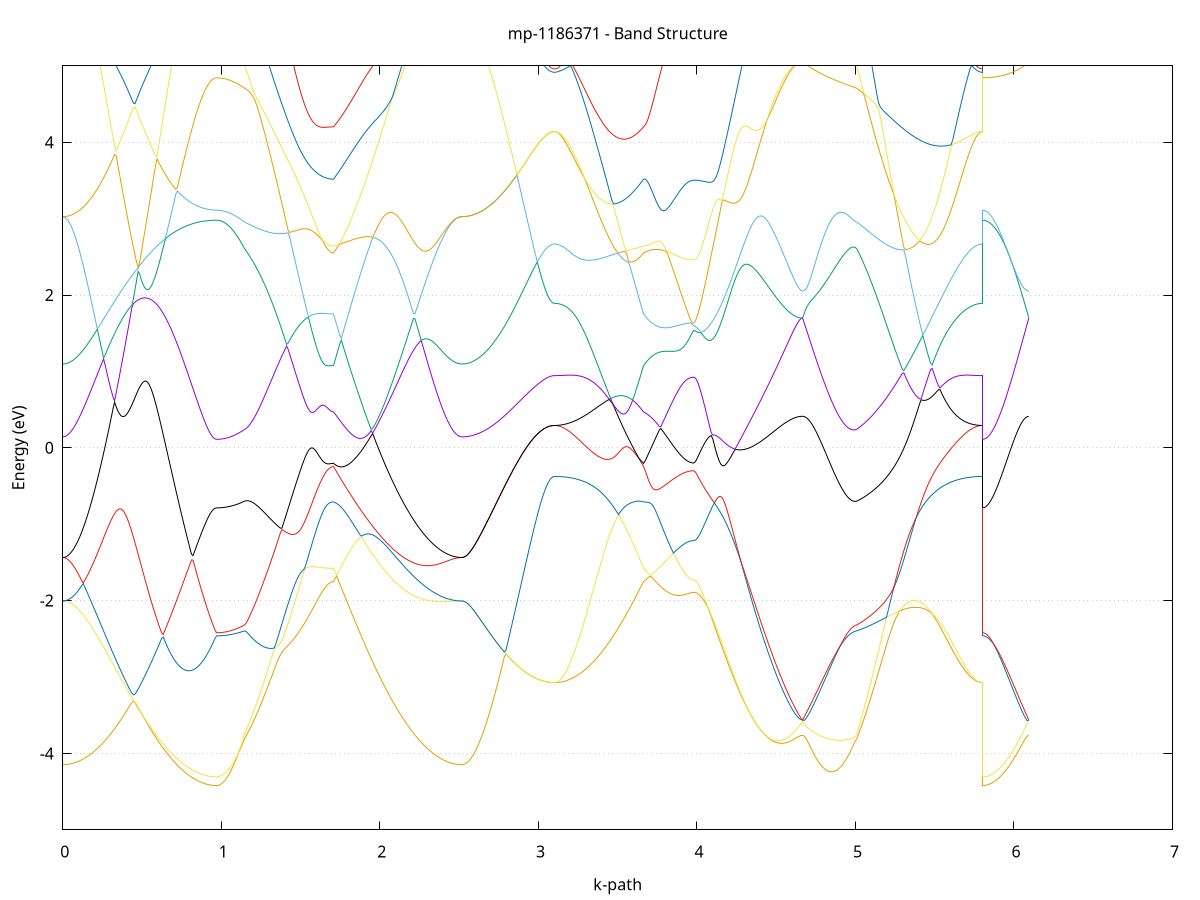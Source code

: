 set title 'mp-1186371 - Band Structure'
set xlabel 'k-path'
set ylabel 'Energy (eV)'
set grid y
set yrange [-5:5]
set terminal png size 800,600
set output 'mp-1186371_bands_gnuplot.png'
plot '-' using 1:2 with lines notitle, '-' using 1:2 with lines notitle, '-' using 1:2 with lines notitle, '-' using 1:2 with lines notitle, '-' using 1:2 with lines notitle, '-' using 1:2 with lines notitle, '-' using 1:2 with lines notitle, '-' using 1:2 with lines notitle, '-' using 1:2 with lines notitle, '-' using 1:2 with lines notitle, '-' using 1:2 with lines notitle, '-' using 1:2 with lines notitle, '-' using 1:2 with lines notitle, '-' using 1:2 with lines notitle, '-' using 1:2 with lines notitle, '-' using 1:2 with lines notitle, '-' using 1:2 with lines notitle, '-' using 1:2 with lines notitle, '-' using 1:2 with lines notitle, '-' using 1:2 with lines notitle, '-' using 1:2 with lines notitle, '-' using 1:2 with lines notitle, '-' using 1:2 with lines notitle, '-' using 1:2 with lines notitle, '-' using 1:2 with lines notitle, '-' using 1:2 with lines notitle, '-' using 1:2 with lines notitle, '-' using 1:2 with lines notitle, '-' using 1:2 with lines notitle, '-' using 1:2 with lines notitle, '-' using 1:2 with lines notitle, '-' using 1:2 with lines notitle, '-' using 1:2 with lines notitle, '-' using 1:2 with lines notitle, '-' using 1:2 with lines notitle, '-' using 1:2 with lines notitle, '-' using 1:2 with lines notitle, '-' using 1:2 with lines notitle, '-' using 1:2 with lines notitle, '-' using 1:2 with lines notitle, '-' using 1:2 with lines notitle, '-' using 1:2 with lines notitle, '-' using 1:2 with lines notitle, '-' using 1:2 with lines notitle, '-' using 1:2 with lines notitle, '-' using 1:2 with lines notitle, '-' using 1:2 with lines notitle, '-' using 1:2 with lines notitle
0.000000 -17.554033
0.009900 -17.553933
0.019800 -17.553733
0.029701 -17.553333
0.039601 -17.552733
0.049501 -17.551933
0.059401 -17.551033
0.069302 -17.549933
0.079202 -17.548733
0.089102 -17.547333
0.099002 -17.545833
0.108902 -17.544133
0.118803 -17.542333
0.128703 -17.540433
0.138603 -17.538333
0.148503 -17.536133
0.158403 -17.533833
0.168304 -17.531433
0.178204 -17.528933
0.188104 -17.526433
0.198004 -17.523733
0.207905 -17.521033
0.217805 -17.518133
0.227705 -17.515333
0.237605 -17.512433
0.247505 -17.509433
0.257406 -17.506533
0.267306 -17.503533
0.277206 -17.500533
0.287106 -17.497533
0.297006 -17.494533
0.306907 -17.491633
0.316807 -17.488733
0.326707 -17.485833
0.336607 -17.482933
0.346508 -17.480133
0.356408 -17.477333
0.366308 -17.474633
0.376208 -17.472033
0.386108 -17.469433
0.396009 -17.466933
0.405909 -17.464433
0.415809 -17.462133
0.425709 -17.459733
0.435609 -17.457533
0.445510 -17.455333
0.455410 -17.453233
0.465310 -17.451133
0.475210 -17.449133
0.485111 -17.447233
0.495011 -17.445333
0.504911 -17.443633
0.514811 -17.441833
0.524711 -17.440133
0.534612 -17.438533
0.544512 -17.436933
0.554412 -17.435433
0.564312 -17.433933
0.574212 -17.432533
0.584113 -17.431133
0.594013 -17.429833
0.603913 -17.428533
0.613813 -17.427333
0.623714 -17.426133
0.633614 -17.425033
0.643514 -17.423833
0.653414 -17.422833
0.663314 -17.421733
0.673215 -17.420733
0.683115 -17.419833
0.693015 -17.418833
0.702915 -17.417933
0.712815 -17.417133
0.722716 -17.416333
0.732616 -17.415533
0.742516 -17.414733
0.752416 -17.414033
0.762317 -17.413333
0.772217 -17.412733
0.782117 -17.412033
0.792017 -17.411533
0.801917 -17.410933
0.811818 -17.410433
0.821718 -17.409933
0.831618 -17.409433
0.841518 -17.409033
0.851418 -17.408633
0.861319 -17.408233
0.871219 -17.407933
0.881119 -17.407633
0.891019 -17.407333
0.900920 -17.407133
0.910820 -17.406933
0.920720 -17.406733
0.930620 -17.406533
0.940520 -17.406433
0.950421 -17.406333
0.960321 -17.406333
0.970221 -17.406333
0.970221 -17.406333
0.979976 -17.406233
0.989732 -17.405833
0.999487 -17.405633
1.009243 -17.405733
1.018998 -17.405833
1.028753 -17.405933
1.038509 -17.406133
1.048264 -17.406333
1.058019 -17.406533
1.067775 -17.406833
1.077530 -17.407133
1.087285 -17.407433
1.097041 -17.407733
1.106796 -17.408133
1.116551 -17.408533
1.126307 -17.408933
1.136062 -17.409333
1.145818 -17.409833
1.145818 -17.409833
1.155675 -17.410133
1.165533 -17.410333
1.175390 -17.410433
1.185248 -17.410333
1.195106 -17.410233
1.204963 -17.410033
1.214821 -17.409633
1.224679 -17.409233
1.234536 -17.408733
1.244394 -17.408033
1.254251 -17.407233
1.264109 -17.406433
1.273967 -17.405433
1.283824 -17.404433
1.293682 -17.403233
1.303540 -17.402033
1.313397 -17.400633
1.323255 -17.399233
1.333112 -17.397633
1.342970 -17.396033
1.352828 -17.394333
1.362685 -17.392533
1.372543 -17.390633
1.382400 -17.388633
1.392258 -17.386633
1.402116 -17.384533
1.411973 -17.382333
1.421831 -17.380033
1.431689 -17.377633
1.441546 -17.375233
1.451404 -17.372733
1.461261 -17.370233
1.471119 -17.367633
1.480977 -17.365033
1.490834 -17.362333
1.500692 -17.359633
1.510550 -17.356933
1.520407 -17.354133
1.530265 -17.351333
1.540122 -17.348533
1.549980 -17.345833
1.559838 -17.343033
1.569695 -17.340333
1.579553 -17.337633
1.589411 -17.335033
1.599268 -17.332433
1.609126 -17.330033
1.618983 -17.327733
1.628841 -17.325533
1.638699 -17.323633
1.648556 -17.321833
1.658414 -17.320333
1.668272 -17.319033
1.678129 -17.318033
1.687987 -17.317233
1.697844 -17.316833
1.707702 -17.316633
1.707702 -17.316633
1.717583 -17.310333
1.727463 -17.304233
1.737344 -17.298333
1.747225 -17.292833
1.757105 -17.287733
1.766986 -17.283033
1.776867 -17.278833
1.786747 -17.274933
1.796628 -17.271433
1.806509 -17.268133
1.816389 -17.265133
1.826270 -17.262333
1.836151 -17.259733
1.846031 -17.257133
1.855912 -17.254733
1.865793 -17.252333
1.875674 -17.250033
1.885554 -17.252533
1.895435 -17.260633
1.905316 -17.268633
1.915196 -17.276633
1.925077 -17.284533
1.934958 -17.292433
1.944838 -17.300233
1.954719 -17.307933
1.964600 -17.315633
1.974480 -17.323233
1.984361 -17.330733
1.994242 -17.338233
2.004122 -17.345533
2.014003 -17.352833
2.023884 -17.360033
2.033764 -17.367133
2.043645 -17.374133
2.053526 -17.381033
2.063406 -17.387833
2.073287 -17.394533
2.083168 -17.401133
2.093048 -17.407533
2.102929 -17.413933
2.112810 -17.420233
2.122690 -17.426333
2.132571 -17.432333
2.142452 -17.438233
2.152332 -17.444033
2.162213 -17.449633
2.172094 -17.455133
2.181974 -17.460533
2.191855 -17.465733
2.201736 -17.470833
2.211616 -17.475833
2.221497 -17.480633
2.231378 -17.485333
2.241258 -17.489933
2.251139 -17.494333
2.261020 -17.498533
2.270901 -17.502733
2.280781 -17.506633
2.290662 -17.510433
2.300543 -17.514133
2.310423 -17.517633
2.320304 -17.520933
2.330185 -17.524133
2.340065 -17.527133
2.349946 -17.530033
2.359827 -17.532733
2.369707 -17.535333
2.379588 -17.537733
2.389469 -17.539933
2.399349 -17.542033
2.409230 -17.543933
2.419111 -17.545733
2.428991 -17.547233
2.438872 -17.548733
2.448753 -17.549933
2.458633 -17.551033
2.468514 -17.551933
2.478395 -17.552733
2.488275 -17.553333
2.498156 -17.553733
2.508037 -17.553933
2.517917 -17.554033
2.517917 -17.554033
2.527811 -17.554033
2.537705 -17.554033
2.547598 -17.554033
2.557492 -17.554033
2.567386 -17.553933
2.577279 -17.553933
2.587173 -17.553933
2.597067 -17.553833
2.606960 -17.553833
2.616854 -17.553833
2.626747 -17.553733
2.636641 -17.553733
2.646535 -17.553633
2.656428 -17.553633
2.666322 -17.553533
2.676216 -17.553433
2.686109 -17.553433
2.696003 -17.553333
2.705897 -17.553233
2.715790 -17.553133
2.725684 -17.553133
2.735578 -17.553033
2.745471 -17.552933
2.755365 -17.552833
2.765258 -17.552733
2.775152 -17.552733
2.785046 -17.552633
2.794939 -17.552533
2.804833 -17.552433
2.814727 -17.552333
2.824620 -17.552233
2.834514 -17.552133
2.844408 -17.552033
2.854301 -17.552033
2.864195 -17.551933
2.874089 -17.551833
2.883982 -17.551733
2.893876 -17.551633
2.903769 -17.551533
2.913663 -17.551433
2.923557 -17.551433
2.933450 -17.551333
2.943344 -17.551233
2.953238 -17.551233
2.963131 -17.551133
2.973025 -17.551033
2.982919 -17.551033
2.992812 -17.550933
3.002706 -17.550933
3.012600 -17.550933
3.022493 -17.550833
3.032387 -17.550833
3.042281 -17.550833
3.052174 -17.550733
3.062068 -17.550733
3.071961 -17.550733
3.081855 -17.550733
3.091749 -17.550733
3.101642 -17.550733
3.101642 -17.550733
3.111500 -17.550633
3.121358 -17.550333
3.131215 -17.549933
3.141073 -17.549333
3.150930 -17.548633
3.160788 -17.547733
3.170646 -17.546633
3.180503 -17.545433
3.190361 -17.544033
3.200219 -17.542533
3.210076 -17.540833
3.219934 -17.538933
3.229791 -17.536933
3.239649 -17.534733
3.249507 -17.532433
3.259364 -17.529933
3.269222 -17.527233
3.279080 -17.524433
3.288937 -17.521433
3.298795 -17.518333
3.308652 -17.515033
3.318510 -17.511633
3.328368 -17.508133
3.338225 -17.504333
3.348083 -17.500533
3.357941 -17.496533
3.367798 -17.492333
3.377656 -17.488033
3.387513 -17.483633
3.397371 -17.479033
3.407229 -17.474333
3.417086 -17.469533
3.426944 -17.464633
3.436802 -17.459533
3.446659 -17.454233
3.456517 -17.448933
3.466374 -17.443433
3.476232 -17.437933
3.486090 -17.432233
3.495947 -17.426433
3.505805 -17.420433
3.515662 -17.414433
3.525520 -17.408333
3.535378 -17.402133
3.545235 -17.395833
3.555093 -17.389433
3.564951 -17.383033
3.574808 -17.376533
3.584666 -17.369933
3.594523 -17.363233
3.604381 -17.356533
3.614239 -17.349833
3.624096 -17.343133
3.633954 -17.336433
3.643812 -17.329733
3.653669 -17.323133
3.663527 -17.316633
3.663527 -17.316633
3.673439 -17.314133
3.683350 -17.311633
3.693262 -17.309133
3.703174 -17.306633
3.713086 -17.304133
3.722997 -17.301733
3.732909 -17.299333
3.742821 -17.296933
3.752733 -17.294533
3.762644 -17.292133
3.772556 -17.289833
3.782468 -17.287633
3.792380 -17.285433
3.802291 -17.283233
3.812203 -17.281133
3.822115 -17.279133
3.832027 -17.277233
3.841938 -17.275433
3.851850 -17.273733
3.861762 -17.272033
3.871674 -17.270533
3.881585 -17.269233
3.891497 -17.267933
3.901409 -17.266833
3.911321 -17.265833
3.921233 -17.264933
3.931144 -17.264833
3.941056 -17.264833
3.950968 -17.264933
3.960880 -17.265033
3.970791 -17.265033
3.980703 -17.265033
3.980703 -17.265033
3.990646 -17.265133
4.000589 -17.265433
4.010531 -17.265833
4.020474 -17.266433
4.030417 -17.267233
4.040360 -17.268233
4.050302 -17.269333
4.060245 -17.270733
4.070188 -17.272233
4.080131 -17.273933
4.090073 -17.275833
4.100016 -17.277933
4.109959 -17.280233
4.119902 -17.282733
4.129844 -17.285333
4.139787 -17.288033
4.149730 -17.290933
4.159673 -17.293933
4.169615 -17.297033
4.179558 -17.300133
4.189501 -17.303433
4.199444 -17.306733
4.209386 -17.310033
4.219329 -17.313333
4.229272 -17.316733
4.239215 -17.320033
4.249157 -17.323433
4.259100 -17.326733
4.269043 -17.330033
4.278986 -17.333333
4.288928 -17.336633
4.298871 -17.339833
4.308814 -17.343033
4.318757 -17.346133
4.328699 -17.349233
4.338642 -17.352233
4.348585 -17.355233
4.358528 -17.358133
4.368470 -17.361033
4.378413 -17.363733
4.388356 -17.366433
4.398299 -17.369133
4.408241 -17.371633
4.418184 -17.374133
4.428127 -17.376533
4.438070 -17.378833
4.448012 -17.381033
4.457955 -17.383233
4.467898 -17.385233
4.477841 -17.387233
4.487783 -17.389133
4.497726 -17.390933
4.507669 -17.392633
4.517612 -17.394233
4.527554 -17.395633
4.537497 -17.397033
4.547440 -17.398333
4.557383 -17.399533
4.567325 -17.400633
4.577268 -17.401633
4.587211 -17.402533
4.597154 -17.403333
4.607096 -17.404033
4.617039 -17.404633
4.626982 -17.405033
4.636925 -17.405433
4.646867 -17.405733
4.656810 -17.405833
4.666753 -17.405933
4.666753 -17.405933
4.676485 -17.405933
4.686217 -17.405833
4.695948 -17.405933
4.705680 -17.405933
4.715412 -17.405933
4.725144 -17.405933
4.734876 -17.405933
4.744608 -17.406033
4.754339 -17.406033
4.764071 -17.406133
4.773803 -17.406133
4.783535 -17.406233
4.793267 -17.406333
4.802999 -17.406333
4.812730 -17.406433
4.822462 -17.406533
4.832194 -17.406633
4.841926 -17.406733
4.851658 -17.406833
4.861389 -17.407033
4.871121 -17.407133
4.880853 -17.407233
4.890585 -17.407433
4.900317 -17.407533
4.910049 -17.407733
4.919780 -17.407933
4.929512 -17.408133
4.939244 -17.408233
4.948976 -17.408433
4.958708 -17.408633
4.968440 -17.408933
4.978171 -17.409133
4.987903 -17.409333
4.997635 -17.409533
5.007367 -17.409833
5.007367 -17.409833
5.017300 -17.410333
5.027232 -17.410933
5.037165 -17.411433
5.047098 -17.412033
5.057031 -17.412733
5.066964 -17.413433
5.076897 -17.414133
5.086829 -17.414833
5.096762 -17.415633
5.106695 -17.416433
5.116628 -17.417233
5.126561 -17.418133
5.136493 -17.419033
5.146426 -17.420033
5.156359 -17.421033
5.166292 -17.422033
5.176225 -17.423133
5.186157 -17.424333
5.196090 -17.425433
5.206023 -17.426733
5.215956 -17.427933
5.225889 -17.429333
5.235821 -17.430633
5.245754 -17.432133
5.255687 -17.433633
5.265620 -17.435133
5.275553 -17.436733
5.285485 -17.438433
5.295418 -17.440133
5.305351 -17.441933
5.315284 -17.443833
5.325217 -17.445733
5.335150 -17.447733
5.345082 -17.449733
5.355015 -17.451933
5.364948 -17.454133
5.374881 -17.456433
5.384814 -17.458733
5.394746 -17.461133
5.404679 -17.463633
5.414612 -17.466233
5.424545 -17.468833
5.434478 -17.471533
5.444410 -17.474233
5.454343 -17.477033
5.464276 -17.479833
5.474209 -17.482733
5.484142 -17.485633
5.494074 -17.488633
5.504007 -17.491533
5.513940 -17.494533
5.523873 -17.497533
5.533806 -17.500533
5.543738 -17.503533
5.553671 -17.506433
5.563604 -17.509433
5.573537 -17.512233
5.583470 -17.515133
5.593403 -17.517933
5.603335 -17.520633
5.613268 -17.523333
5.623201 -17.525833
5.633134 -17.528333
5.643067 -17.530733
5.652999 -17.533033
5.662932 -17.535233
5.672865 -17.537233
5.682798 -17.539133
5.692731 -17.540933
5.702663 -17.542533
5.712596 -17.544133
5.722529 -17.545433
5.732462 -17.546633
5.742395 -17.547733
5.752327 -17.548633
5.762260 -17.549333
5.772193 -17.549933
5.782126 -17.550333
5.792059 -17.550633
5.801991 -17.550733
5.801991 -17.406333
5.811720 -17.406333
5.821449 -17.406333
5.831178 -17.406333
5.840906 -17.406333
5.850635 -17.406333
5.860364 -17.406333
5.870093 -17.406333
5.879821 -17.406333
5.889550 -17.406233
5.899279 -17.406233
5.909008 -17.406233
5.918736 -17.406233
5.928465 -17.406233
5.938194 -17.406233
5.947923 -17.406233
5.957651 -17.406133
5.967380 -17.406133
5.977109 -17.406133
5.986838 -17.406133
5.996566 -17.406133
6.006295 -17.406133
6.016024 -17.406033
6.025753 -17.406033
6.035481 -17.406033
6.045210 -17.406033
6.054939 -17.406033
6.064668 -17.405933
6.074396 -17.405933
6.084125 -17.405933
6.093854 -17.405933
e
0.000000 -17.357633
0.009900 -17.357633
0.019800 -17.357533
0.029701 -17.357233
0.039601 -17.356933
0.049501 -17.356533
0.059401 -17.356033
0.069302 -17.355533
0.079202 -17.354833
0.089102 -17.354033
0.099002 -17.353233
0.108902 -17.352233
0.118803 -17.351233
0.128703 -17.350033
0.138603 -17.348833
0.148503 -17.347433
0.158403 -17.345933
0.168304 -17.344333
0.178204 -17.342633
0.188104 -17.340833
0.198004 -17.338833
0.207905 -17.336733
0.217805 -17.334533
0.227705 -17.332133
0.237605 -17.329633
0.247505 -17.327033
0.257406 -17.324233
0.267306 -17.321333
0.277206 -17.318233
0.287106 -17.315733
0.297006 -17.313333
0.306907 -17.310833
0.316807 -17.308233
0.326707 -17.305633
0.336607 -17.302933
0.346508 -17.300333
0.356408 -17.297533
0.366308 -17.294833
0.376208 -17.292033
0.386108 -17.289333
0.396009 -17.286833
0.405909 -17.287433
0.415809 -17.288233
0.425709 -17.289133
0.435609 -17.290133
0.445510 -17.291133
0.455410 -17.292233
0.465310 -17.293233
0.475210 -17.294433
0.485111 -17.295533
0.495011 -17.296633
0.504911 -17.297733
0.514811 -17.298833
0.524711 -17.300033
0.534612 -17.301133
0.544512 -17.302233
0.554412 -17.303333
0.564312 -17.304433
0.574212 -17.305533
0.584113 -17.306633
0.594013 -17.307633
0.603913 -17.308733
0.613813 -17.309733
0.623714 -17.310733
0.633614 -17.311733
0.643514 -17.312733
0.653414 -17.313733
0.663314 -17.314633
0.673215 -17.315533
0.683115 -17.316433
0.693015 -17.317733
0.702915 -17.323333
0.712815 -17.328833
0.722716 -17.334233
0.732616 -17.339433
0.742516 -17.344533
0.752416 -17.349433
0.762317 -17.354133
0.772217 -17.358733
0.782117 -17.363033
0.792017 -17.367233
0.801917 -17.371233
0.811818 -17.375033
0.821718 -17.378633
0.831618 -17.382033
0.841518 -17.385233
0.851418 -17.388133
0.861319 -17.390933
0.871219 -17.393433
0.881119 -17.395733
0.891019 -17.397733
0.900920 -17.399533
0.910820 -17.401133
0.920720 -17.402433
0.930620 -17.403533
0.940520 -17.404433
0.950421 -17.405033
0.960321 -17.405333
0.970221 -17.405533
0.970221 -17.405533
0.979976 -17.405533
0.989732 -17.405533
0.999487 -17.405233
1.009243 -17.404433
1.018998 -17.403433
1.028753 -17.402133
1.038509 -17.400633
1.048264 -17.398933
1.058019 -17.396933
1.067775 -17.394833
1.077530 -17.392433
1.087285 -17.389833
1.097041 -17.387033
1.106796 -17.384033
1.116551 -17.380733
1.126307 -17.377333
1.136062 -17.373733
1.145818 -17.369933
1.145818 -17.369933
1.155675 -17.367133
1.165533 -17.364233
1.175390 -17.361333
1.185248 -17.358233
1.195106 -17.355133
1.204963 -17.352033
1.214821 -17.348733
1.224679 -17.345533
1.234536 -17.342133
1.244394 -17.338733
1.254251 -17.335333
1.264109 -17.331833
1.273967 -17.328233
1.283824 -17.324733
1.293682 -17.321133
1.303540 -17.317433
1.313397 -17.313833
1.323255 -17.310133
1.333112 -17.306533
1.342970 -17.302833
1.352828 -17.299233
1.362685 -17.297133
1.372543 -17.297033
1.382400 -17.296933
1.392258 -17.296733
1.402116 -17.296533
1.411973 -17.296333
1.421831 -17.296033
1.431689 -17.295733
1.441546 -17.295433
1.451404 -17.295033
1.461261 -17.294633
1.471119 -17.294133
1.480977 -17.293633
1.490834 -17.293133
1.500692 -17.292633
1.510550 -17.292033
1.520407 -17.291433
1.530265 -17.290733
1.540122 -17.290033
1.549980 -17.289333
1.559838 -17.288533
1.569695 -17.287733
1.579553 -17.286733
1.589411 -17.285833
1.599268 -17.284733
1.609126 -17.283633
1.618983 -17.282433
1.628841 -17.281133
1.638699 -17.279633
1.648556 -17.278133
1.658414 -17.276433
1.668272 -17.274633
1.678129 -17.272633
1.687987 -17.270633
1.697844 -17.268533
1.707702 -17.267233
1.707702 -17.267233
1.717583 -17.264033
1.727463 -17.260633
1.737344 -17.256833
1.747225 -17.253733
1.757105 -17.251033
1.766986 -17.248433
1.776867 -17.245833
1.786747 -17.243233
1.796628 -17.241133
1.806509 -17.241433
1.816389 -17.242033
1.826270 -17.242733
1.836151 -17.243533
1.846031 -17.244533
1.855912 -17.245533
1.865793 -17.246733
1.875674 -17.247933
1.885554 -17.249233
1.895435 -17.250633
1.905316 -17.252033
1.915196 -17.253533
1.925077 -17.255033
1.934958 -17.256733
1.944838 -17.258333
1.954719 -17.260133
1.964600 -17.261933
1.974480 -17.263833
1.984361 -17.265733
1.994242 -17.267833
2.004122 -17.269833
2.014003 -17.272033
2.023884 -17.274233
2.033764 -17.276433
2.043645 -17.278733
2.053526 -17.281133
2.063406 -17.283433
2.073287 -17.285833
2.083168 -17.288333
2.093048 -17.290733
2.102929 -17.293233
2.112810 -17.295633
2.122690 -17.298133
2.132571 -17.300633
2.142452 -17.303033
2.152332 -17.305433
2.162213 -17.307933
2.172094 -17.310233
2.181974 -17.312633
2.191855 -17.314933
2.201736 -17.317233
2.211616 -17.319533
2.221497 -17.321733
2.231378 -17.323933
2.241258 -17.326033
2.251139 -17.328133
2.261020 -17.330133
2.270901 -17.332033
2.280781 -17.333933
2.290662 -17.335833
2.300543 -17.337633
2.310423 -17.339333
2.320304 -17.340933
2.330185 -17.342533
2.340065 -17.344033
2.349946 -17.345433
2.359827 -17.346833
2.369707 -17.348133
2.379588 -17.349333
2.389469 -17.350433
2.399349 -17.351533
2.409230 -17.352433
2.419111 -17.353333
2.428991 -17.354133
2.438872 -17.354933
2.448753 -17.355533
2.458633 -17.356133
2.468514 -17.356633
2.478395 -17.356933
2.488275 -17.357233
2.498156 -17.357533
2.508037 -17.357633
2.517917 -17.357633
2.517917 -17.357633
2.527811 -17.357733
2.537705 -17.357833
2.547598 -17.358033
2.557492 -17.358333
2.567386 -17.358733
2.577279 -17.359133
2.587173 -17.359533
2.597067 -17.360033
2.606960 -17.360533
2.616854 -17.361133
2.626747 -17.361633
2.636641 -17.362233
2.646535 -17.362833
2.656428 -17.363533
2.666322 -17.364233
2.676216 -17.364833
2.686109 -17.365633
2.696003 -17.366333
2.705897 -17.367033
2.715790 -17.367833
2.725684 -17.368533
2.735578 -17.369333
2.745471 -17.370133
2.755365 -17.370933
2.765258 -17.371733
2.775152 -17.372533
2.785046 -17.373333
2.794939 -17.374133
2.804833 -17.374933
2.814727 -17.375733
2.824620 -17.376533
2.834514 -17.377233
2.844408 -17.378033
2.854301 -17.378833
2.864195 -17.379533
2.874089 -17.380233
2.883982 -17.381033
2.893876 -17.381633
2.903769 -17.382333
2.913663 -17.382933
2.923557 -17.383633
2.933450 -17.384233
2.943344 -17.384733
2.953238 -17.385333
2.963131 -17.385833
2.973025 -17.386233
2.982919 -17.386733
2.992812 -17.387133
3.002706 -17.387533
3.012600 -17.387833
3.022493 -17.388133
3.032387 -17.388433
3.042281 -17.388733
3.052174 -17.388933
3.062068 -17.389033
3.071961 -17.389233
3.081855 -17.389333
3.091749 -17.389333
3.101642 -17.389333
3.101642 -17.389333
3.111500 -17.389333
3.121358 -17.389133
3.131215 -17.388933
3.141073 -17.388533
3.150930 -17.388033
3.160788 -17.387433
3.170646 -17.386733
3.180503 -17.385933
3.190361 -17.384933
3.200219 -17.383933
3.210076 -17.382833
3.219934 -17.381633
3.229791 -17.380233
3.239649 -17.378833
3.249507 -17.377233
3.259364 -17.375633
3.269222 -17.373833
3.279080 -17.372033
3.288937 -17.370133
3.298795 -17.368033
3.308652 -17.365933
3.318510 -17.363733
3.328368 -17.361433
3.338225 -17.359033
3.348083 -17.356533
3.357941 -17.353933
3.367798 -17.351333
3.377656 -17.348633
3.387513 -17.345733
3.397371 -17.342933
3.407229 -17.339933
3.417086 -17.336933
3.426944 -17.333833
3.436802 -17.330633
3.446659 -17.327433
3.456517 -17.324133
3.466374 -17.320833
3.476232 -17.317433
3.486090 -17.314033
3.495947 -17.310533
3.505805 -17.306933
3.515662 -17.303433
3.525520 -17.299833
3.535378 -17.297433
3.545235 -17.295033
3.555093 -17.292733
3.564951 -17.290533
3.574808 -17.288533
3.584666 -17.286533
3.594523 -17.284433
3.604381 -17.282333
3.614239 -17.280133
3.624096 -17.277733
3.633954 -17.275333
3.643812 -17.272833
3.653669 -17.270133
3.663527 -17.267233
3.663527 -17.267233
3.673439 -17.266033
3.683350 -17.264733
3.693262 -17.263433
3.703174 -17.262133
3.713086 -17.261633
3.722997 -17.261433
3.732909 -17.261433
3.742821 -17.261433
3.752733 -17.261533
3.762644 -17.261633
3.772556 -17.261833
3.782468 -17.261933
3.792380 -17.262133
3.802291 -17.262333
3.812203 -17.262633
3.822115 -17.262833
3.832027 -17.263033
3.841938 -17.263233
3.851850 -17.263433
3.861762 -17.263733
3.871674 -17.263933
3.881585 -17.264033
3.891497 -17.264233
3.901409 -17.264433
3.911321 -17.264533
3.921233 -17.264633
3.931144 -17.264233
3.941056 -17.263633
3.950968 -17.263133
3.960880 -17.262833
3.970791 -17.262633
3.980703 -17.262533
3.980703 -17.262533
3.990646 -17.262533
4.000589 -17.262733
4.010531 -17.262833
4.020474 -17.263133
4.030417 -17.263433
4.040360 -17.263833
4.050302 -17.264333
4.060245 -17.264933
4.070188 -17.265533
4.080131 -17.266333
4.090073 -17.267233
4.100016 -17.268333
4.109959 -17.269633
4.119902 -17.271433
4.129844 -17.273733
4.139787 -17.276533
4.149730 -17.279833
4.159673 -17.283533
4.169615 -17.287233
4.179558 -17.291133
4.189501 -17.295033
4.199444 -17.298933
4.209386 -17.302833
4.219329 -17.306733
4.229272 -17.310633
4.239215 -17.314433
4.249157 -17.318233
4.259100 -17.322033
4.269043 -17.325733
4.278986 -17.329333
4.288928 -17.332933
4.298871 -17.336433
4.308814 -17.339833
4.318757 -17.343233
4.328699 -17.346533
4.338642 -17.349833
4.348585 -17.353033
4.358528 -17.356033
4.368470 -17.359133
4.378413 -17.362033
4.388356 -17.364933
4.398299 -17.367633
4.408241 -17.370333
4.418184 -17.372933
4.428127 -17.375433
4.438070 -17.377833
4.448012 -17.380233
4.457955 -17.382433
4.467898 -17.384533
4.477841 -17.386633
4.487783 -17.388533
4.497726 -17.390433
4.507669 -17.392133
4.517612 -17.393833
4.527554 -17.395333
4.537497 -17.396833
4.547440 -17.398133
4.557383 -17.399333
4.567325 -17.400533
4.577268 -17.401533
4.587211 -17.402433
4.597154 -17.403233
4.607096 -17.403933
4.617039 -17.404533
4.626982 -17.405033
4.636925 -17.405433
4.646867 -17.405733
4.656810 -17.405833
4.666753 -17.405933
4.666753 -17.405933
4.676485 -17.405933
4.686217 -17.405833
4.695948 -17.405733
4.705680 -17.405533
4.715412 -17.405233
4.725144 -17.404933
4.734876 -17.404533
4.744608 -17.404133
4.754339 -17.403533
4.764071 -17.403033
4.773803 -17.402333
4.783535 -17.401733
4.793267 -17.400933
4.802999 -17.400133
4.812730 -17.399233
4.822462 -17.398333
4.832194 -17.397333
4.841926 -17.396333
4.851658 -17.395233
4.861389 -17.394033
4.871121 -17.392833
4.880853 -17.391533
4.890585 -17.390233
4.900317 -17.388833
4.910049 -17.387333
4.919780 -17.385833
4.929512 -17.384333
4.939244 -17.382733
4.948976 -17.381033
4.958708 -17.379333
4.968440 -17.377533
4.978171 -17.375733
4.987903 -17.373833
4.997635 -17.371933
5.007367 -17.369933
5.007367 -17.369933
5.017300 -17.365933
5.027232 -17.361633
5.037165 -17.357233
5.047098 -17.352733
5.057031 -17.348033
5.066964 -17.343133
5.076897 -17.338133
5.086829 -17.332933
5.096762 -17.327733
5.106695 -17.322333
5.116628 -17.316833
5.126561 -17.311333
5.136493 -17.305633
5.146426 -17.304933
5.156359 -17.306033
5.166292 -17.307133
5.176225 -17.308233
5.186157 -17.309333
5.196090 -17.310433
5.206023 -17.311533
5.215956 -17.312533
5.225889 -17.313633
5.235821 -17.314733
5.245754 -17.315733
5.255687 -17.316833
5.265620 -17.317833
5.275553 -17.318833
5.285485 -17.319833
5.295418 -17.320833
5.305351 -17.321833
5.315284 -17.322833
5.325217 -17.323733
5.335150 -17.324733
5.345082 -17.325633
5.355015 -17.326533
5.364948 -17.327433
5.374881 -17.328233
5.384814 -17.329133
5.394746 -17.329933
5.404679 -17.330733
5.414612 -17.331533
5.424545 -17.332333
5.434478 -17.333033
5.444410 -17.333733
5.454343 -17.334533
5.464276 -17.335133
5.474209 -17.335833
5.484142 -17.337033
5.494074 -17.340033
5.504007 -17.342933
5.513940 -17.345733
5.523873 -17.348533
5.533806 -17.351233
5.543738 -17.353833
5.553671 -17.356333
5.563604 -17.358833
5.573537 -17.361233
5.583470 -17.363533
5.593403 -17.365733
5.603335 -17.367833
5.613268 -17.369933
5.623201 -17.371833
5.633134 -17.373733
5.643067 -17.375433
5.652999 -17.377133
5.662932 -17.378633
5.672865 -17.380133
5.682798 -17.381533
5.692731 -17.382733
5.702663 -17.383833
5.712596 -17.384933
5.722529 -17.385833
5.732462 -17.386633
5.742395 -17.387433
5.752327 -17.388033
5.762260 -17.388533
5.772193 -17.388833
5.782126 -17.389133
5.792059 -17.389333
5.801991 -17.389333
5.801991 -17.405533
5.811720 -17.405533
5.821449 -17.405533
5.831178 -17.405533
5.840906 -17.405533
5.850635 -17.405533
5.860364 -17.405533
5.870093 -17.405533
5.879821 -17.405533
5.889550 -17.405533
5.899279 -17.405533
5.909008 -17.405533
5.918736 -17.405533
5.928465 -17.405633
5.938194 -17.405633
5.947923 -17.405633
5.957651 -17.405633
5.967380 -17.405633
5.977109 -17.405633
5.986838 -17.405733
5.996566 -17.405733
6.006295 -17.405733
6.016024 -17.405733
6.025753 -17.405733
6.035481 -17.405733
6.045210 -17.405833
6.054939 -17.405833
6.064668 -17.405833
6.074396 -17.405833
6.084125 -17.405833
6.093854 -17.405933
e
0.000000 -17.354433
0.009900 -17.354433
0.019800 -17.354233
0.029701 -17.354033
0.039601 -17.353633
0.049501 -17.353233
0.059401 -17.352633
0.069302 -17.352033
0.079202 -17.351333
0.089102 -17.350433
0.099002 -17.349533
0.108902 -17.348533
0.118803 -17.347333
0.128703 -17.346133
0.138603 -17.344833
0.148503 -17.343433
0.158403 -17.342033
0.168304 -17.340433
0.178204 -17.338833
0.188104 -17.337033
0.198004 -17.335233
0.207905 -17.333333
0.217805 -17.331433
0.227705 -17.329333
0.237605 -17.327233
0.247505 -17.325133
0.257406 -17.322833
0.267306 -17.320533
0.277206 -17.318233
0.287106 -17.315133
0.297006 -17.311733
0.306907 -17.308333
0.316807 -17.304733
0.326707 -17.301133
0.336607 -17.297533
0.346508 -17.294133
0.356408 -17.290933
0.366308 -17.288533
0.376208 -17.287133
0.386108 -17.286733
0.396009 -17.286533
0.405909 -17.283733
0.415809 -17.280933
0.425709 -17.278133
0.435609 -17.275333
0.445510 -17.272533
0.455410 -17.269833
0.465310 -17.267133
0.475210 -17.264433
0.485111 -17.261833
0.495011 -17.259333
0.504911 -17.256833
0.514811 -17.254533
0.524711 -17.252333
0.534612 -17.250233
0.544512 -17.248433
0.554412 -17.246933
0.564312 -17.245733
0.574212 -17.244933
0.584113 -17.250933
0.594013 -17.257133
0.603913 -17.263333
0.613813 -17.269533
0.623714 -17.275833
0.633614 -17.281933
0.643514 -17.288133
0.653414 -17.294233
0.663314 -17.300233
0.673215 -17.306133
0.683115 -17.312033
0.693015 -17.317333
0.702915 -17.318233
0.712815 -17.319033
0.722716 -17.319833
0.732616 -17.320633
0.742516 -17.321333
0.752416 -17.322133
0.762317 -17.322833
0.772217 -17.323433
0.782117 -17.324133
0.792017 -17.324733
0.801917 -17.325333
0.811818 -17.325933
0.821718 -17.326433
0.831618 -17.326933
0.841518 -17.327333
0.851418 -17.327833
0.861319 -17.328233
0.871219 -17.328533
0.881119 -17.328933
0.891019 -17.329233
0.900920 -17.329433
0.910820 -17.329633
0.920720 -17.329833
0.930620 -17.330033
0.940520 -17.330133
0.950421 -17.330233
0.960321 -17.330333
0.970221 -17.330333
0.970221 -17.330333
0.979976 -17.330233
0.989732 -17.330133
0.999487 -17.329833
1.009243 -17.329533
1.018998 -17.329033
1.028753 -17.328533
1.038509 -17.327933
1.048264 -17.327133
1.058019 -17.326333
1.067775 -17.325433
1.077530 -17.324433
1.087285 -17.323233
1.097041 -17.322033
1.106796 -17.320733
1.116551 -17.319433
1.126307 -17.317933
1.136062 -17.316333
1.145818 -17.314733
1.145818 -17.314733
1.155675 -17.313533
1.165533 -17.312233
1.175390 -17.310833
1.185248 -17.309433
1.195106 -17.308033
1.204963 -17.306533
1.214821 -17.304933
1.224679 -17.303333
1.234536 -17.301733
1.244394 -17.300033
1.254251 -17.298233
1.264109 -17.296433
1.273967 -17.296433
1.283824 -17.296633
1.293682 -17.296833
1.303540 -17.296933
1.313397 -17.297033
1.323255 -17.297133
1.333112 -17.297233
1.342970 -17.297233
1.352828 -17.297133
1.362685 -17.295633
1.372543 -17.292133
1.382400 -17.288633
1.392258 -17.285333
1.402116 -17.282033
1.411973 -17.279033
1.421831 -17.276133
1.431689 -17.273433
1.441546 -17.270933
1.451404 -17.268633
1.461261 -17.266533
1.471119 -17.264633
1.480977 -17.262833
1.490834 -17.261233
1.500692 -17.259833
1.510550 -17.258533
1.520407 -17.257433
1.530265 -17.256333
1.540122 -17.255533
1.549980 -17.254733
1.559838 -17.254133
1.569695 -17.253633
1.579553 -17.253133
1.589411 -17.252833
1.599268 -17.252533
1.609126 -17.252333
1.618983 -17.252133
1.628841 -17.252033
1.638699 -17.251933
1.648556 -17.251833
1.658414 -17.253033
1.668272 -17.255633
1.678129 -17.258233
1.687987 -17.260733
1.697844 -17.263033
1.707702 -17.264433
1.707702 -17.264433
1.717583 -17.261733
1.727463 -17.259033
1.737344 -17.256433
1.747225 -17.252633
1.757105 -17.248033
1.766986 -17.242833
1.776867 -17.241133
1.786747 -17.241033
1.796628 -17.240733
1.806509 -17.238333
1.816389 -17.236033
1.826270 -17.233833
1.836151 -17.231833
1.846031 -17.230033
1.855912 -17.228433
1.865793 -17.236333
1.875674 -17.244433
1.885554 -17.247833
1.895435 -17.245733
1.905316 -17.243533
1.915196 -17.241433
1.925077 -17.239433
1.934958 -17.237433
1.944838 -17.235433
1.954719 -17.233433
1.964600 -17.234733
1.974480 -17.237233
1.984361 -17.239933
1.994242 -17.242733
2.004122 -17.245633
2.014003 -17.248633
2.023884 -17.251733
2.033764 -17.254833
2.043645 -17.258033
2.053526 -17.261233
2.063406 -17.264433
2.073287 -17.267633
2.083168 -17.270833
2.093048 -17.274033
2.102929 -17.277133
2.112810 -17.280333
2.122690 -17.283433
2.132571 -17.286533
2.142452 -17.289633
2.152332 -17.292633
2.162213 -17.295633
2.172094 -17.298533
2.181974 -17.301433
2.191855 -17.304233
2.201736 -17.307033
2.211616 -17.309733
2.221497 -17.312433
2.231378 -17.315033
2.241258 -17.317533
2.251139 -17.319933
2.261020 -17.322333
2.270901 -17.324733
2.280781 -17.326933
2.290662 -17.329133
2.300543 -17.331233
2.310423 -17.333233
2.320304 -17.335133
2.330185 -17.336933
2.340065 -17.338733
2.349946 -17.340333
2.359827 -17.341933
2.369707 -17.343433
2.379588 -17.344833
2.389469 -17.346133
2.399349 -17.347433
2.409230 -17.348533
2.419111 -17.349533
2.428991 -17.350433
2.438872 -17.351333
2.448753 -17.352033
2.458633 -17.352733
2.468514 -17.353233
2.478395 -17.353633
2.488275 -17.354033
2.498156 -17.354233
2.508037 -17.354433
2.517917 -17.354433
2.517917 -17.354433
2.527811 -17.354433
2.537705 -17.354333
2.547598 -17.354233
2.557492 -17.354033
2.567386 -17.353833
2.577279 -17.353633
2.587173 -17.353333
2.597067 -17.353133
2.606960 -17.352933
2.616854 -17.352633
2.626747 -17.352433
2.636641 -17.352233
2.646535 -17.351933
2.656428 -17.351733
2.666322 -17.351533
2.676216 -17.351233
2.686109 -17.351033
2.696003 -17.350833
2.705897 -17.350533
2.715790 -17.350333
2.725684 -17.350133
2.735578 -17.349833
2.745471 -17.349633
2.755365 -17.349333
2.765258 -17.349133
2.775152 -17.348933
2.785046 -17.348633
2.794939 -17.348433
2.804833 -17.348133
2.814727 -17.347933
2.824620 -17.347733
2.834514 -17.347433
2.844408 -17.347233
2.854301 -17.347033
2.864195 -17.346833
2.874089 -17.346533
2.883982 -17.346333
2.893876 -17.346133
2.903769 -17.345933
2.913663 -17.345733
2.923557 -17.345533
2.933450 -17.345433
2.943344 -17.345233
2.953238 -17.345033
2.963131 -17.344933
2.973025 -17.344733
2.982919 -17.344633
2.992812 -17.344533
3.002706 -17.344433
3.012600 -17.344233
3.022493 -17.344133
3.032387 -17.344133
3.042281 -17.344033
3.052174 -17.343933
3.062068 -17.343933
3.071961 -17.343833
3.081855 -17.343833
3.091749 -17.343833
3.101642 -17.343833
3.101642 -17.343833
3.111500 -17.343833
3.121358 -17.343833
3.131215 -17.343833
3.141073 -17.343933
3.150930 -17.343933
3.160788 -17.343833
3.170646 -17.343833
3.180503 -17.343633
3.190361 -17.343533
3.200219 -17.343233
3.210076 -17.342933
3.219934 -17.342633
3.229791 -17.342133
3.239649 -17.341633
3.249507 -17.341133
3.259364 -17.340533
3.269222 -17.339833
3.279080 -17.339033
3.288937 -17.338233
3.298795 -17.337333
3.308652 -17.336333
3.318510 -17.335333
3.328368 -17.334233
3.338225 -17.333033
3.348083 -17.331833
3.357941 -17.330533
3.367798 -17.329233
3.377656 -17.327833
3.387513 -17.326333
3.397371 -17.324833
3.407229 -17.323233
3.417086 -17.321533
3.426944 -17.319833
3.436802 -17.318033
3.446659 -17.316233
3.456517 -17.314333
3.466374 -17.312433
3.476232 -17.310433
3.486090 -17.308333
3.495947 -17.306233
3.505805 -17.304133
3.515662 -17.301933
3.525520 -17.299733
3.535378 -17.296233
3.545235 -17.294333
3.555093 -17.292433
3.564951 -17.290333
3.574808 -17.287833
3.584666 -17.285333
3.594523 -17.282833
3.604381 -17.280333
3.614239 -17.277733
3.624096 -17.275133
3.633954 -17.272433
3.643812 -17.269833
3.653669 -17.267133
3.663527 -17.264433
3.663527 -17.264433
3.673439 -17.263533
3.683350 -17.262733
3.693262 -17.262233
3.703174 -17.261833
3.713086 -17.260833
3.722997 -17.259433
3.732909 -17.258033
3.742821 -17.256533
3.752733 -17.255133
3.762644 -17.253633
3.772556 -17.252033
3.782468 -17.250433
3.792380 -17.248833
3.802291 -17.247133
3.812203 -17.245433
3.822115 -17.243633
3.832027 -17.241833
3.841938 -17.239933
3.851850 -17.237933
3.861762 -17.235933
3.871674 -17.233833
3.881585 -17.231633
3.891497 -17.229433
3.901409 -17.227133
3.911321 -17.224733
3.921233 -17.222233
3.931144 -17.219633
3.941056 -17.217133
3.950968 -17.214433
3.960880 -17.211733
3.970791 -17.209133
3.980703 -17.207433
3.980703 -17.207433
3.990646 -17.208833
4.000589 -17.212133
4.010531 -17.215933
4.020474 -17.219933
4.030417 -17.224133
4.040360 -17.228333
4.050302 -17.232533
4.060245 -17.236733
4.070188 -17.240933
4.080131 -17.245033
4.090073 -17.249033
4.100016 -17.252933
4.109959 -17.256533
4.119902 -17.259733
4.129844 -17.262533
4.139787 -17.264633
4.149730 -17.266333
4.159673 -17.267833
4.169615 -17.269033
4.179558 -17.270133
4.189501 -17.271133
4.199444 -17.272133
4.209386 -17.273133
4.219329 -17.274133
4.229272 -17.275033
4.239215 -17.275933
4.249157 -17.276833
4.259100 -17.277733
4.269043 -17.278633
4.278986 -17.279533
4.288928 -17.280433
4.298871 -17.281233
4.308814 -17.282933
4.318757 -17.284633
4.328699 -17.286333
4.338642 -17.287933
4.348585 -17.289633
4.358528 -17.291133
4.368470 -17.292733
4.378413 -17.294233
4.388356 -17.295733
4.398299 -17.297133
4.408241 -17.298533
4.418184 -17.299833
4.428127 -17.301133
4.438070 -17.302433
4.448012 -17.303633
4.457955 -17.304833
4.467898 -17.305933
4.477841 -17.307033
4.487783 -17.308033
4.497726 -17.309033
4.507669 -17.310033
4.517612 -17.310833
4.527554 -17.311733
4.537497 -17.312433
4.547440 -17.313133
4.557383 -17.313833
4.567325 -17.314433
4.577268 -17.315033
4.587211 -17.315533
4.597154 -17.315933
4.607096 -17.316333
4.617039 -17.316633
4.626982 -17.316933
4.636925 -17.317133
4.646867 -17.317233
4.656810 -17.317333
4.666753 -17.317333
4.666753 -17.317333
4.676485 -17.317433
4.686217 -17.317533
4.695948 -17.317733
4.705680 -17.317933
4.715412 -17.318233
4.725144 -17.318533
4.734876 -17.318833
4.744608 -17.319233
4.754339 -17.319533
4.764071 -17.319833
4.773803 -17.320133
4.783535 -17.320433
4.793267 -17.320733
4.802999 -17.320933
4.812730 -17.321133
4.822462 -17.321333
4.832194 -17.321433
4.841926 -17.321533
4.851658 -17.321533
4.861389 -17.321533
4.871121 -17.321433
4.880853 -17.321333
4.890585 -17.321133
4.900317 -17.320933
4.910049 -17.320633
4.919780 -17.320233
4.929512 -17.319833
4.939244 -17.319433
4.948976 -17.318933
4.958708 -17.318333
4.968440 -17.317733
4.978171 -17.317033
4.987903 -17.316333
4.997635 -17.315533
5.007367 -17.314733
5.007367 -17.314733
5.017300 -17.312933
5.027232 -17.311133
5.037165 -17.309233
5.047098 -17.307233
5.057031 -17.305233
5.066964 -17.303133
5.076897 -17.300933
5.086829 -17.298733
5.096762 -17.299533
5.106695 -17.300633
5.116628 -17.301733
5.126561 -17.302833
5.136493 -17.303833
5.146426 -17.299933
5.156359 -17.294233
5.166292 -17.288433
5.176225 -17.282733
5.186157 -17.276933
5.196090 -17.274033
5.206023 -17.272333
5.215956 -17.271033
5.225889 -17.270133
5.235821 -17.269733
5.245754 -17.269733
5.255687 -17.270433
5.265620 -17.271533
5.275553 -17.273133
5.285485 -17.275133
5.295418 -17.277533
5.305351 -17.280133
5.315284 -17.282933
5.325217 -17.285833
5.335150 -17.288933
5.345082 -17.292033
5.355015 -17.295233
5.364948 -17.298533
5.374881 -17.301833
5.384814 -17.305133
5.394746 -17.308433
5.404679 -17.311733
5.414612 -17.315033
5.424545 -17.318233
5.434478 -17.321533
5.444410 -17.324733
5.454343 -17.327833
5.464276 -17.330933
5.474209 -17.334033
5.484142 -17.336433
5.494074 -17.337033
5.504007 -17.337633
5.513940 -17.338233
5.523873 -17.338833
5.533806 -17.339333
5.543738 -17.339833
5.553671 -17.340233
5.563604 -17.340733
5.573537 -17.341133
5.583470 -17.341533
5.593403 -17.341833
5.603335 -17.342233
5.613268 -17.342533
5.623201 -17.342833
5.633134 -17.343033
5.643067 -17.343233
5.652999 -17.343433
5.662932 -17.343633
5.672865 -17.343733
5.682798 -17.343833
5.692731 -17.343933
5.702663 -17.344033
5.712596 -17.344033
5.722529 -17.344033
5.732462 -17.344033
5.742395 -17.344033
5.752327 -17.344033
5.762260 -17.343933
5.772193 -17.343933
5.782126 -17.343833
5.792059 -17.343833
5.801991 -17.343833
5.801991 -17.330333
5.811720 -17.330333
5.821449 -17.330233
5.831178 -17.330133
5.840906 -17.329933
5.850635 -17.329733
5.860364 -17.329433
5.870093 -17.329133
5.879821 -17.328833
5.889550 -17.328433
5.899279 -17.328033
5.909008 -17.327533
5.918736 -17.327033
5.928465 -17.326533
5.938194 -17.325933
5.947923 -17.325333
5.957651 -17.324733
5.967380 -17.324033
5.977109 -17.323333
5.986838 -17.322733
5.996566 -17.322033
6.006295 -17.321333
6.016024 -17.320633
6.025753 -17.320033
6.035481 -17.319433
6.045210 -17.318833
6.054939 -17.318333
6.064668 -17.317933
6.074396 -17.317633
6.084125 -17.317433
6.093854 -17.317333
e
0.000000 -17.253933
0.009900 -17.254033
0.019800 -17.254033
0.029701 -17.254233
0.039601 -17.254333
0.049501 -17.254533
0.059401 -17.254833
0.069302 -17.255133
0.079202 -17.255433
0.089102 -17.255833
0.099002 -17.256233
0.108902 -17.256733
0.118803 -17.257233
0.128703 -17.257733
0.138603 -17.258333
0.148503 -17.258933
0.158403 -17.259533
0.168304 -17.260233
0.178204 -17.260933
0.188104 -17.261733
0.198004 -17.262533
0.207905 -17.263333
0.217805 -17.264133
0.227705 -17.264933
0.237605 -17.265833
0.247505 -17.266733
0.257406 -17.267633
0.267306 -17.268533
0.277206 -17.269533
0.287106 -17.270433
0.297006 -17.271333
0.306907 -17.272233
0.316807 -17.273033
0.326707 -17.273833
0.336607 -17.274433
0.346508 -17.274733
0.356408 -17.274533
0.366308 -17.273533
0.376208 -17.271433
0.386108 -17.268133
0.396009 -17.264033
0.405909 -17.259533
0.415809 -17.254633
0.425709 -17.249533
0.435609 -17.244233
0.445510 -17.238733
0.455410 -17.233133
0.465310 -17.227433
0.475210 -17.221633
0.485111 -17.215833
0.495011 -17.211633
0.504911 -17.213033
0.514811 -17.214333
0.524711 -17.215533
0.534612 -17.221133
0.544512 -17.226833
0.554412 -17.232733
0.564312 -17.238733
0.574212 -17.244833
0.584113 -17.244533
0.594013 -17.244533
0.603913 -17.244833
0.613813 -17.245533
0.623714 -17.246433
0.633614 -17.247533
0.643514 -17.248833
0.653414 -17.250133
0.663314 -17.251533
0.673215 -17.253033
0.683115 -17.254533
0.693015 -17.256133
0.702915 -17.257633
0.712815 -17.259133
0.722716 -17.260633
0.732616 -17.262133
0.742516 -17.263633
0.752416 -17.265033
0.762317 -17.266433
0.772217 -17.267833
0.782117 -17.269133
0.792017 -17.270333
0.801917 -17.271533
0.811818 -17.272733
0.821718 -17.273833
0.831618 -17.274833
0.841518 -17.275833
0.851418 -17.276733
0.861319 -17.277533
0.871219 -17.278333
0.881119 -17.279033
0.891019 -17.279633
0.900920 -17.280233
0.910820 -17.280733
0.920720 -17.281133
0.930620 -17.281433
0.940520 -17.281733
0.950421 -17.281933
0.960321 -17.282033
0.970221 -17.282133
0.970221 -17.282133
0.979976 -17.282133
0.989732 -17.282233
0.999487 -17.282333
1.009243 -17.282533
1.018998 -17.282833
1.028753 -17.283133
1.038509 -17.283533
1.048264 -17.283933
1.058019 -17.284433
1.067775 -17.284933
1.077530 -17.285533
1.087285 -17.286133
1.097041 -17.286833
1.106796 -17.287533
1.116551 -17.288233
1.126307 -17.289033
1.136062 -17.289833
1.145818 -17.290733
1.145818 -17.290733
1.155675 -17.291333
1.165533 -17.291933
1.175390 -17.292433
1.185248 -17.293033
1.195106 -17.293433
1.204963 -17.293933
1.214821 -17.294433
1.224679 -17.294833
1.234536 -17.295233
1.244394 -17.295533
1.254251 -17.295833
1.264109 -17.296133
1.273967 -17.294633
1.283824 -17.292733
1.293682 -17.290833
1.303540 -17.288833
1.313397 -17.286833
1.323255 -17.284833
1.333112 -17.282733
1.342970 -17.280533
1.352828 -17.278333
1.362685 -17.276033
1.372543 -17.273733
1.382400 -17.271233
1.392258 -17.268733
1.402116 -17.266033
1.411973 -17.263233
1.421831 -17.260333
1.431689 -17.257233
1.441546 -17.254033
1.451404 -17.250633
1.461261 -17.247233
1.471119 -17.243733
1.480977 -17.240133
1.490834 -17.236633
1.500692 -17.233033
1.510550 -17.229533
1.520407 -17.226133
1.530265 -17.223133
1.540122 -17.225033
1.549980 -17.227033
1.559838 -17.229133
1.569695 -17.231233
1.579553 -17.233433
1.589411 -17.235633
1.599268 -17.238033
1.609126 -17.240333
1.618983 -17.242833
1.628841 -17.245333
1.638699 -17.247933
1.648556 -17.250433
1.658414 -17.251833
1.668272 -17.251733
1.678129 -17.251733
1.687987 -17.251733
1.697844 -17.251733
1.707702 -17.251733
1.707702 -17.251733
1.717583 -17.249233
1.727463 -17.246933
1.737344 -17.245133
1.747225 -17.243533
1.757105 -17.242433
1.766986 -17.241633
1.776867 -17.237233
1.786747 -17.231233
1.796628 -17.224833
1.806509 -17.218033
1.816389 -17.211133
1.826270 -17.203933
1.836151 -17.211933
1.846031 -17.220033
1.855912 -17.228233
1.865793 -17.227133
1.875674 -17.226133
1.885554 -17.225433
1.895435 -17.225233
1.905316 -17.225433
1.915196 -17.226033
1.925077 -17.227133
1.934958 -17.228533
1.944838 -17.230333
1.954719 -17.232433
1.964600 -17.231533
1.974480 -17.229633
1.984361 -17.229633
1.994242 -17.231333
2.004122 -17.233033
2.014003 -17.234633
2.023884 -17.236133
2.033764 -17.237533
2.043645 -17.238833
2.053526 -17.240033
2.063406 -17.241233
2.073287 -17.242233
2.083168 -17.243233
2.093048 -17.244233
2.102929 -17.245033
2.112810 -17.245933
2.122690 -17.246633
2.132571 -17.247333
2.142452 -17.248033
2.152332 -17.248633
2.162213 -17.249133
2.172094 -17.249633
2.181974 -17.250133
2.191855 -17.250533
2.201736 -17.250933
2.211616 -17.251333
2.221497 -17.251633
2.231378 -17.251933
2.241258 -17.252233
2.251139 -17.252433
2.261020 -17.252733
2.270901 -17.252933
2.280781 -17.253033
2.290662 -17.253233
2.300543 -17.253333
2.310423 -17.253433
2.320304 -17.253533
2.330185 -17.253633
2.340065 -17.253733
2.349946 -17.253733
2.359827 -17.253833
2.369707 -17.253833
2.379588 -17.253933
2.389469 -17.253933
2.399349 -17.253933
2.409230 -17.253933
2.419111 -17.253933
2.428991 -17.254033
2.438872 -17.254033
2.448753 -17.254033
2.458633 -17.254033
2.468514 -17.254033
2.478395 -17.254033
2.488275 -17.254033
2.498156 -17.253933
2.508037 -17.253933
2.517917 -17.253933
2.517917 -17.253933
2.527811 -17.254133
2.537705 -17.254433
2.547598 -17.255133
2.557492 -17.255933
2.567386 -17.256933
2.577279 -17.258233
2.587173 -17.259633
2.597067 -17.261233
2.606960 -17.262933
2.616854 -17.264733
2.626747 -17.266633
2.636641 -17.268633
2.646535 -17.270733
2.656428 -17.272833
2.666322 -17.274933
2.676216 -17.277133
2.686109 -17.279433
2.696003 -17.281633
2.705897 -17.283833
2.715790 -17.286033
2.725684 -17.288333
2.735578 -17.290533
2.745471 -17.292733
2.755365 -17.294933
2.765258 -17.297033
2.775152 -17.299133
2.785046 -17.301233
2.794939 -17.303333
2.804833 -17.305333
2.814727 -17.307233
2.824620 -17.309133
2.834514 -17.311033
2.844408 -17.312833
2.854301 -17.314633
2.864195 -17.316333
2.874089 -17.318033
2.883982 -17.319633
2.893876 -17.321133
2.903769 -17.322633
2.913663 -17.324033
2.923557 -17.325433
2.933450 -17.326633
2.943344 -17.327833
2.953238 -17.329033
2.963131 -17.330133
2.973025 -17.331133
2.982919 -17.332033
2.992812 -17.332933
3.002706 -17.333733
3.012600 -17.334433
3.022493 -17.335033
3.032387 -17.335633
3.042281 -17.336133
3.052174 -17.336533
3.062068 -17.336933
3.071961 -17.337133
3.081855 -17.337333
3.091749 -17.337433
3.101642 -17.337533
3.101642 -17.337533
3.111500 -17.337533
3.121358 -17.337433
3.131215 -17.337333
3.141073 -17.337133
3.150930 -17.336933
3.160788 -17.336733
3.170646 -17.336433
3.180503 -17.336033
3.190361 -17.335633
3.200219 -17.335233
3.210076 -17.334733
3.219934 -17.334233
3.229791 -17.333733
3.239649 -17.333133
3.249507 -17.332433
3.259364 -17.331733
3.269222 -17.331033
3.279080 -17.330233
3.288937 -17.329433
3.298795 -17.328533
3.308652 -17.327633
3.318510 -17.326733
3.328368 -17.325733
3.338225 -17.324733
3.348083 -17.323633
3.357941 -17.322533
3.367798 -17.321333
3.377656 -17.320133
3.387513 -17.318933
3.397371 -17.317733
3.407229 -17.316433
3.417086 -17.315033
3.426944 -17.313633
3.436802 -17.312233
3.446659 -17.310833
3.456517 -17.309333
3.466374 -17.307833
3.476232 -17.306233
3.486090 -17.304633
3.495947 -17.303033
3.505805 -17.301333
3.515662 -17.299633
3.525520 -17.297933
3.535378 -17.296133
3.545235 -17.292533
3.555093 -17.288933
3.564951 -17.285233
3.574808 -17.281633
3.584666 -17.278033
3.594523 -17.274433
3.604381 -17.270833
3.614239 -17.267333
3.624096 -17.263933
3.633954 -17.260633
3.643812 -17.257533
3.653669 -17.254533
3.663527 -17.251733
3.663527 -17.251733
3.673439 -17.250633
3.683350 -17.249233
3.693262 -17.247733
3.703174 -17.246033
3.713086 -17.244133
3.722997 -17.242233
3.732909 -17.240233
3.742821 -17.238233
3.752733 -17.236133
3.762644 -17.234033
3.772556 -17.231933
3.782468 -17.229833
3.792380 -17.227733
3.802291 -17.225633
3.812203 -17.223633
3.822115 -17.221633
3.832027 -17.219633
3.841938 -17.217833
3.851850 -17.215933
3.861762 -17.214133
3.871674 -17.212433
3.881585 -17.210733
3.891497 -17.209133
3.901409 -17.207633
3.911321 -17.206133
3.921233 -17.204733
3.931144 -17.203333
3.941056 -17.202033
3.950968 -17.200733
3.960880 -17.199833
3.970791 -17.202633
3.980703 -17.204333
3.980703 -17.204333
3.990646 -17.205633
4.000589 -17.208333
4.010531 -17.211333
4.020474 -17.214533
4.030417 -17.217733
4.040360 -17.220933
4.050302 -17.224133
4.060245 -17.227233
4.070188 -17.230333
4.080131 -17.233333
4.090073 -17.236233
4.100016 -17.239033
4.109959 -17.241833
4.119902 -17.244433
4.129844 -17.246933
4.139787 -17.249333
4.149730 -17.251733
4.159673 -17.254033
4.169615 -17.256233
4.179558 -17.258333
4.189501 -17.260433
4.199444 -17.262533
4.209386 -17.264533
4.219329 -17.266433
4.229272 -17.268433
4.239215 -17.270333
4.249157 -17.272233
4.259100 -17.274033
4.269043 -17.275933
4.278986 -17.277733
4.288928 -17.279533
4.298871 -17.281233
4.308814 -17.282133
4.318757 -17.282933
4.328699 -17.283733
4.338642 -17.284533
4.348585 -17.285333
4.358528 -17.286133
4.368470 -17.286833
4.378413 -17.287533
4.388356 -17.288233
4.398299 -17.288933
4.408241 -17.289633
4.418184 -17.290333
4.428127 -17.290933
4.438070 -17.291533
4.448012 -17.292133
4.457955 -17.292633
4.467898 -17.293233
4.477841 -17.293733
4.487783 -17.294233
4.497726 -17.294633
4.507669 -17.295133
4.517612 -17.295533
4.527554 -17.295933
4.537497 -17.296333
4.547440 -17.296633
4.557383 -17.296933
4.567325 -17.297233
4.577268 -17.297433
4.587211 -17.297733
4.597154 -17.297933
4.607096 -17.298133
4.617039 -17.298233
4.626982 -17.298333
4.636925 -17.298433
4.646867 -17.298533
4.656810 -17.298533
4.666753 -17.298633
4.666753 -17.298633
4.676485 -17.298533
4.686217 -17.298333
4.695948 -17.298133
4.705680 -17.297733
4.715412 -17.297333
4.725144 -17.296833
4.734876 -17.296333
4.744608 -17.295733
4.754339 -17.295133
4.764071 -17.294533
4.773803 -17.293933
4.783535 -17.293333
4.793267 -17.292833
4.802999 -17.292233
4.812730 -17.291733
4.822462 -17.291233
4.832194 -17.290733
4.841926 -17.290333
4.851658 -17.289933
4.861389 -17.289533
4.871121 -17.289333
4.880853 -17.289033
4.890585 -17.288833
4.900317 -17.288733
4.910049 -17.288633
4.919780 -17.288633
4.929512 -17.288633
4.939244 -17.288733
4.948976 -17.288833
4.958708 -17.289033
4.968440 -17.289333
4.978171 -17.289633
4.987903 -17.289933
4.997635 -17.290333
5.007367 -17.290733
5.007367 -17.290733
5.017300 -17.291633
5.027232 -17.292533
5.037165 -17.293533
5.047098 -17.294433
5.057031 -17.295433
5.066964 -17.296433
5.076897 -17.297533
5.086829 -17.298533
5.096762 -17.296433
5.106695 -17.294133
5.116628 -17.291733
5.126561 -17.289433
5.136493 -17.287033
5.146426 -17.284733
5.156359 -17.282333
5.166292 -17.280133
5.176225 -17.277933
5.186157 -17.275833
5.196090 -17.271133
5.206023 -17.265433
5.215956 -17.259833
5.225889 -17.254233
5.235821 -17.248833
5.245754 -17.243433
5.255687 -17.238233
5.265620 -17.233233
5.275553 -17.229133
5.285485 -17.232333
5.295418 -17.235433
5.305351 -17.238533
5.315284 -17.241733
5.325217 -17.244833
5.335150 -17.247933
5.345082 -17.251133
5.355015 -17.254233
5.364948 -17.257333
5.374881 -17.260433
5.384814 -17.263433
5.394746 -17.266433
5.404679 -17.269433
5.414612 -17.272433
5.424545 -17.275333
5.434478 -17.278233
5.444410 -17.281133
5.454343 -17.283933
5.464276 -17.286633
5.474209 -17.289433
5.484142 -17.292033
5.494074 -17.294633
5.504007 -17.297133
5.513940 -17.299633
5.523873 -17.302033
5.533806 -17.304433
5.543738 -17.306733
5.553671 -17.308933
5.563604 -17.311033
5.573537 -17.313133
5.583470 -17.315133
5.593403 -17.317033
5.603335 -17.318933
5.613268 -17.320633
5.623201 -17.322333
5.633134 -17.323933
5.643067 -17.325533
5.652999 -17.326933
5.662932 -17.328233
5.672865 -17.329533
5.682798 -17.330733
5.692731 -17.331733
5.702663 -17.332733
5.712596 -17.333633
5.722529 -17.334433
5.732462 -17.335133
5.742395 -17.335833
5.752327 -17.336333
5.762260 -17.336733
5.772193 -17.337033
5.782126 -17.337333
5.792059 -17.337433
5.801991 -17.337533
5.801991 -17.282133
5.811720 -17.282133
5.821449 -17.282233
5.831178 -17.282433
5.840906 -17.282633
5.850635 -17.282933
5.860364 -17.283333
5.870093 -17.283733
5.879821 -17.284233
5.889550 -17.284733
5.899279 -17.285333
5.909008 -17.285933
5.918736 -17.286633
5.928465 -17.287333
5.938194 -17.288133
5.947923 -17.288933
5.957651 -17.289733
5.967380 -17.290533
5.977109 -17.291433
5.986838 -17.292233
5.996566 -17.293133
6.006295 -17.293933
6.016024 -17.294733
6.025753 -17.295533
6.035481 -17.296233
6.045210 -17.296933
6.054939 -17.297433
6.064668 -17.297933
6.074396 -17.298333
6.084125 -17.298533
6.093854 -17.298633
e
0.000000 -17.253933
0.009900 -17.253933
0.019800 -17.253833
0.029701 -17.253633
0.039601 -17.253333
0.049501 -17.252933
0.059401 -17.252533
0.069302 -17.252033
0.079202 -17.251433
0.089102 -17.250733
0.099002 -17.249933
0.108902 -17.249133
0.118803 -17.248233
0.128703 -17.247233
0.138603 -17.246133
0.148503 -17.245033
0.158403 -17.243833
0.168304 -17.242533
0.178204 -17.241233
0.188104 -17.239833
0.198004 -17.238333
0.207905 -17.236833
0.217805 -17.235233
0.227705 -17.233633
0.237605 -17.231933
0.247505 -17.230133
0.257406 -17.228333
0.267306 -17.226533
0.277206 -17.224633
0.287106 -17.222733
0.297006 -17.220733
0.306907 -17.218733
0.316807 -17.216733
0.326707 -17.214633
0.336607 -17.212533
0.346508 -17.210433
0.356408 -17.208233
0.366308 -17.206033
0.376208 -17.203833
0.386108 -17.201633
0.396009 -17.199433
0.405909 -17.199133
0.415809 -17.200433
0.425709 -17.201733
0.435609 -17.203133
0.445510 -17.204533
0.455410 -17.205933
0.465310 -17.207433
0.475210 -17.208833
0.485111 -17.210233
0.495011 -17.209833
0.504911 -17.205233
0.514811 -17.210233
0.524711 -17.215533
0.534612 -17.216633
0.544512 -17.217533
0.554412 -17.218333
0.564312 -17.218733
0.574212 -17.218933
0.584113 -17.218733
0.594013 -17.218133
0.603913 -17.217233
0.613813 -17.216133
0.623714 -17.214733
0.633614 -17.213333
0.643514 -17.211733
0.653414 -17.210133
0.663314 -17.208533
0.673215 -17.206933
0.683115 -17.205333
0.693015 -17.203733
0.702915 -17.202133
0.712815 -17.200633
0.722716 -17.199233
0.732616 -17.197833
0.742516 -17.196433
0.752416 -17.195133
0.762317 -17.193933
0.772217 -17.192733
0.782117 -17.191633
0.792017 -17.190633
0.801917 -17.189633
0.811818 -17.188733
0.821718 -17.187833
0.831618 -17.187033
0.841518 -17.186333
0.851418 -17.185633
0.861319 -17.185033
0.871219 -17.184433
0.881119 -17.183933
0.891019 -17.183533
0.900920 -17.183133
0.910820 -17.182733
0.920720 -17.182433
0.930620 -17.182233
0.940520 -17.182033
0.950421 -17.181933
0.960321 -17.181833
0.970221 -17.181833
0.970221 -17.181833
0.979976 -17.181833
0.989732 -17.181733
0.999487 -17.181633
1.009243 -17.181533
1.018998 -17.181433
1.028753 -17.181333
1.038509 -17.181133
1.048264 -17.180933
1.058019 -17.180733
1.067775 -17.180533
1.077530 -17.180333
1.087285 -17.180133
1.097041 -17.179933
1.106796 -17.179733
1.116551 -17.179533
1.126307 -17.179433
1.136062 -17.179433
1.145818 -17.179433
1.145818 -17.179433
1.155675 -17.179533
1.165533 -17.179633
1.175390 -17.179833
1.185248 -17.180033
1.195106 -17.180333
1.204963 -17.180733
1.214821 -17.181133
1.224679 -17.181633
1.234536 -17.182233
1.244394 -17.182933
1.254251 -17.183633
1.264109 -17.184333
1.273967 -17.185233
1.283824 -17.186833
1.293682 -17.188433
1.303540 -17.189933
1.313397 -17.191433
1.323255 -17.192933
1.333112 -17.194333
1.342970 -17.195733
1.352828 -17.197033
1.362685 -17.198333
1.372543 -17.199533
1.382400 -17.200633
1.392258 -17.201733
1.402116 -17.202833
1.411973 -17.203733
1.421831 -17.204533
1.431689 -17.205633
1.441546 -17.207233
1.451404 -17.208933
1.461261 -17.210533
1.471119 -17.212233
1.480977 -17.214033
1.490834 -17.215733
1.500692 -17.217533
1.510550 -17.219333
1.520407 -17.221233
1.530265 -17.222833
1.540122 -17.219633
1.549980 -17.216733
1.559838 -17.214133
1.569695 -17.211833
1.579553 -17.209833
1.589411 -17.208133
1.599268 -17.206633
1.609126 -17.207833
1.618983 -17.209333
1.628841 -17.210633
1.638699 -17.211833
1.648556 -17.212833
1.658414 -17.213733
1.668272 -17.214433
1.678129 -17.215033
1.687987 -17.215433
1.697844 -17.215733
1.707702 -17.215733
1.707702 -17.215733
1.717583 -17.212833
1.727463 -17.209933
1.737344 -17.207133
1.747225 -17.204233
1.757105 -17.201433
1.766986 -17.198733
1.776867 -17.196033
1.786747 -17.193333
1.796628 -17.190733
1.806509 -17.191133
1.816389 -17.195733
1.826270 -17.203833
1.836151 -17.197033
1.846031 -17.199233
1.855912 -17.201533
1.865793 -17.203833
1.875674 -17.206133
1.885554 -17.208533
1.895435 -17.210833
1.905316 -17.213133
1.915196 -17.215333
1.925077 -17.217533
1.934958 -17.219733
1.944838 -17.221833
1.954719 -17.223933
1.964600 -17.225933
1.974480 -17.227833
1.984361 -17.227833
1.994242 -17.225933
2.004122 -17.224133
2.014003 -17.222333
2.023884 -17.220633
2.033764 -17.218833
2.043645 -17.217133
2.053526 -17.217133
2.063406 -17.218533
2.073287 -17.219933
2.083168 -17.221333
2.093048 -17.222733
2.102929 -17.224033
2.112810 -17.225333
2.122690 -17.226633
2.132571 -17.227933
2.142452 -17.229133
2.152332 -17.230433
2.162213 -17.231633
2.172094 -17.232733
2.181974 -17.233933
2.191855 -17.235033
2.201736 -17.236133
2.211616 -17.237133
2.221497 -17.238233
2.231378 -17.239233
2.241258 -17.240133
2.251139 -17.241133
2.261020 -17.242033
2.270901 -17.242933
2.280781 -17.243733
2.290662 -17.244533
2.300543 -17.245333
2.310423 -17.246133
2.320304 -17.246833
2.330185 -17.247533
2.340065 -17.248133
2.349946 -17.248833
2.359827 -17.249333
2.369707 -17.249933
2.379588 -17.250433
2.389469 -17.250933
2.399349 -17.251433
2.409230 -17.251833
2.419111 -17.252133
2.428991 -17.252533
2.438872 -17.252833
2.448753 -17.253133
2.458633 -17.253333
2.468514 -17.253533
2.478395 -17.253733
2.488275 -17.253833
2.498156 -17.253933
2.508037 -17.253933
2.517917 -17.253933
2.517917 -17.253933
2.527811 -17.254133
2.537705 -17.254433
2.547598 -17.255133
2.557492 -17.255933
2.567386 -17.256933
2.577279 -17.258233
2.587173 -17.259633
2.597067 -17.261233
2.606960 -17.262933
2.616854 -17.264733
2.626747 -17.266633
2.636641 -17.268633
2.646535 -17.270733
2.656428 -17.272833
2.666322 -17.274933
2.676216 -17.277133
2.686109 -17.279433
2.696003 -17.281633
2.705897 -17.283833
2.715790 -17.286033
2.725684 -17.288333
2.735578 -17.290533
2.745471 -17.292733
2.755365 -17.294933
2.765258 -17.297033
2.775152 -17.299133
2.785046 -17.301233
2.794939 -17.303333
2.804833 -17.305333
2.814727 -17.307233
2.824620 -17.309133
2.834514 -17.311033
2.844408 -17.312833
2.854301 -17.314633
2.864195 -17.316333
2.874089 -17.318033
2.883982 -17.319633
2.893876 -17.321133
2.903769 -17.322633
2.913663 -17.324033
2.923557 -17.325433
2.933450 -17.326633
2.943344 -17.327833
2.953238 -17.329033
2.963131 -17.330133
2.973025 -17.331133
2.982919 -17.332033
2.992812 -17.332933
3.002706 -17.333733
3.012600 -17.334433
3.022493 -17.335033
3.032387 -17.335633
3.042281 -17.336133
3.052174 -17.336533
3.062068 -17.336933
3.071961 -17.337133
3.081855 -17.337333
3.091749 -17.337433
3.101642 -17.337533
3.101642 -17.337533
3.111500 -17.337433
3.121358 -17.337133
3.131215 -17.336733
3.141073 -17.336233
3.150930 -17.335533
3.160788 -17.334733
3.170646 -17.333933
3.180503 -17.332933
3.190361 -17.331833
3.200219 -17.330633
3.210076 -17.329433
3.219934 -17.328133
3.229791 -17.326733
3.239649 -17.325233
3.249507 -17.323633
3.259364 -17.322033
3.269222 -17.320333
3.279080 -17.318633
3.288937 -17.316733
3.298795 -17.314833
3.308652 -17.312933
3.318510 -17.310933
3.328368 -17.308833
3.338225 -17.306733
3.348083 -17.304533
3.357941 -17.302233
3.367798 -17.299933
3.377656 -17.297633
3.387513 -17.295233
3.397371 -17.292733
3.407229 -17.290233
3.417086 -17.287733
3.426944 -17.285133
3.436802 -17.282533
3.446659 -17.279833
3.456517 -17.277133
3.466374 -17.274433
3.476232 -17.271633
3.486090 -17.268833
3.495947 -17.265933
3.505805 -17.263133
3.515662 -17.260233
3.525520 -17.257333
3.535378 -17.254433
3.545235 -17.251433
3.555093 -17.248433
3.564951 -17.245533
3.574808 -17.242533
3.584666 -17.239533
3.594523 -17.236533
3.604381 -17.233533
3.614239 -17.230533
3.624096 -17.227633
3.633954 -17.224633
3.643812 -17.221633
3.653669 -17.218733
3.663527 -17.215733
3.663527 -17.215733
3.673439 -17.214633
3.683350 -17.213433
3.693262 -17.212333
3.703174 -17.211133
3.713086 -17.209933
3.722997 -17.208733
3.732909 -17.207533
3.742821 -17.206333
3.752733 -17.205133
3.762644 -17.203833
3.772556 -17.202633
3.782468 -17.201333
3.792380 -17.200033
3.802291 -17.198833
3.812203 -17.197533
3.822115 -17.196333
3.832027 -17.195033
3.841938 -17.193933
3.851850 -17.192833
3.861762 -17.191833
3.871674 -17.191033
3.881585 -17.190533
3.891497 -17.190333
3.901409 -17.190433
3.911321 -17.190833
3.921233 -17.191433
3.931144 -17.192133
3.941056 -17.193933
3.950968 -17.196933
3.960880 -17.199533
3.970791 -17.198433
3.980703 -17.197833
3.980703 -17.197833
3.990646 -17.196733
4.000589 -17.194533
4.010531 -17.192233
4.020474 -17.190233
4.030417 -17.188733
4.040360 -17.187533
4.050302 -17.186833
4.060245 -17.186433
4.070188 -17.186233
4.080131 -17.186233
4.090073 -17.186233
4.100016 -17.186333
4.109959 -17.186433
4.119902 -17.186533
4.129844 -17.186633
4.139787 -17.186733
4.149730 -17.186833
4.159673 -17.186833
4.169615 -17.186833
4.179558 -17.186833
4.189501 -17.186733
4.199444 -17.186733
4.209386 -17.186533
4.219329 -17.186433
4.229272 -17.186233
4.239215 -17.186133
4.249157 -17.185933
4.259100 -17.185633
4.269043 -17.185433
4.278986 -17.185133
4.288928 -17.184833
4.298871 -17.184633
4.308814 -17.184233
4.318757 -17.183933
4.328699 -17.183633
4.338642 -17.183333
4.348585 -17.182933
4.358528 -17.182633
4.368470 -17.182233
4.378413 -17.181933
4.388356 -17.181533
4.398299 -17.181233
4.408241 -17.180833
4.418184 -17.180533
4.428127 -17.180233
4.438070 -17.179833
4.448012 -17.179533
4.457955 -17.179233
4.467898 -17.178933
4.477841 -17.178633
4.487783 -17.178333
4.497726 -17.178033
4.507669 -17.177733
4.517612 -17.177533
4.527554 -17.177233
4.537497 -17.177033
4.547440 -17.176833
4.557383 -17.176633
4.567325 -17.176433
4.577268 -17.176233
4.587211 -17.176133
4.597154 -17.176033
4.607096 -17.175833
4.617039 -17.175733
4.626982 -17.175733
4.636925 -17.175633
4.646867 -17.175533
4.656810 -17.175533
4.666753 -17.175533
4.666753 -17.175533
4.676485 -17.175933
4.686217 -17.176233
4.695948 -17.176633
4.705680 -17.176933
4.715412 -17.177233
4.725144 -17.177433
4.734876 -17.177733
4.744608 -17.177933
4.754339 -17.178133
4.764071 -17.178333
4.773803 -17.178533
4.783535 -17.178633
4.793267 -17.178833
4.802999 -17.178933
4.812730 -17.179033
4.822462 -17.179133
4.832194 -17.179233
4.841926 -17.179233
4.851658 -17.179333
4.861389 -17.179333
4.871121 -17.179433
4.880853 -17.179433
4.890585 -17.179433
4.900317 -17.179433
4.910049 -17.179433
4.919780 -17.179433
4.929512 -17.179433
4.939244 -17.179433
4.948976 -17.179433
4.958708 -17.179433
4.968440 -17.179433
4.978171 -17.179433
4.987903 -17.179433
4.997635 -17.179433
5.007367 -17.179433
5.007367 -17.179433
5.017300 -17.179533
5.027232 -17.179733
5.037165 -17.180033
5.047098 -17.180433
5.057031 -17.181033
5.066964 -17.181733
5.076897 -17.182633
5.086829 -17.185133
5.096762 -17.188033
5.106695 -17.191033
5.116628 -17.194033
5.126561 -17.197033
5.136493 -17.200033
5.146426 -17.203033
5.156359 -17.205933
5.166292 -17.208833
5.176225 -17.211533
5.186157 -17.214133
5.196090 -17.216533
5.206023 -17.218633
5.215956 -17.220433
5.225889 -17.221833
5.235821 -17.222733
5.245754 -17.223033
5.255687 -17.223033
5.265620 -17.226133
5.275553 -17.228333
5.285485 -17.223633
5.295418 -17.219233
5.305351 -17.215033
5.315284 -17.215433
5.325217 -17.219733
5.335150 -17.224233
5.345082 -17.228633
5.355015 -17.233133
5.364948 -17.237533
5.374881 -17.241933
5.384814 -17.246333
5.394746 -17.250633
5.404679 -17.254933
5.414612 -17.259133
5.424545 -17.263233
5.434478 -17.267233
5.444410 -17.271133
5.454343 -17.274933
5.464276 -17.278633
5.474209 -17.282233
5.484142 -17.285733
5.494074 -17.289033
5.504007 -17.292233
5.513940 -17.295333
5.523873 -17.298333
5.533806 -17.301133
5.543738 -17.303833
5.553671 -17.306433
5.563604 -17.308933
5.573537 -17.311233
5.583470 -17.313433
5.593403 -17.315533
5.603335 -17.317533
5.613268 -17.319433
5.623201 -17.321233
5.633134 -17.322933
5.643067 -17.324533
5.652999 -17.326033
5.662932 -17.327433
5.672865 -17.328733
5.682798 -17.329933
5.692731 -17.331133
5.702663 -17.332133
5.712596 -17.333133
5.722529 -17.333933
5.732462 -17.334733
5.742395 -17.335433
5.752327 -17.336033
5.762260 -17.336533
5.772193 -17.336933
5.782126 -17.337233
5.792059 -17.337433
5.801991 -17.337533
5.801991 -17.181833
5.811720 -17.181833
5.821449 -17.181833
5.831178 -17.181733
5.840906 -17.181733
5.850635 -17.181633
5.860364 -17.181533
5.870093 -17.181533
5.879821 -17.181433
5.889550 -17.181333
5.899279 -17.181133
5.909008 -17.181033
5.918736 -17.180833
5.928465 -17.180733
5.938194 -17.180533
5.947923 -17.180333
5.957651 -17.180133
5.967380 -17.179933
5.977109 -17.179633
5.986838 -17.179433
5.996566 -17.179133
6.006295 -17.178833
6.016024 -17.178533
6.025753 -17.178233
6.035481 -17.177933
6.045210 -17.177533
6.054939 -17.177233
6.064668 -17.176833
6.074396 -17.176433
6.084125 -17.175933
6.093854 -17.175533
e
0.000000 -17.174433
0.009900 -17.174433
0.019800 -17.174433
0.029701 -17.174533
0.039601 -17.174533
0.049501 -17.174733
0.059401 -17.174833
0.069302 -17.175033
0.079202 -17.175233
0.089102 -17.175433
0.099002 -17.175633
0.108902 -17.175933
0.118803 -17.176233
0.128703 -17.176533
0.138603 -17.176933
0.148503 -17.177233
0.158403 -17.177633
0.168304 -17.178133
0.178204 -17.178633
0.188104 -17.179133
0.198004 -17.179633
0.207905 -17.180233
0.217805 -17.180833
0.227705 -17.181433
0.237605 -17.182133
0.247505 -17.182833
0.257406 -17.183533
0.267306 -17.184333
0.277206 -17.185133
0.287106 -17.185933
0.297006 -17.186833
0.306907 -17.187733
0.316807 -17.188733
0.326707 -17.189733
0.336607 -17.190733
0.346508 -17.191833
0.356408 -17.192933
0.366308 -17.194133
0.376208 -17.195333
0.386108 -17.196533
0.396009 -17.197833
0.405909 -17.197233
0.415809 -17.195033
0.425709 -17.192733
0.435609 -17.190533
0.445510 -17.188333
0.455410 -17.186133
0.465310 -17.188733
0.475210 -17.192233
0.485111 -17.196133
0.495011 -17.200533
0.504911 -17.203833
0.514811 -17.197833
0.524711 -17.191733
0.534612 -17.185733
0.544512 -17.179633
0.554412 -17.173533
0.564312 -17.167533
0.574212 -17.161433
0.584113 -17.159233
0.594013 -17.157333
0.603913 -17.155733
0.613813 -17.155933
0.623714 -17.156033
0.633614 -17.156233
0.643514 -17.156333
0.653414 -17.156433
0.663314 -17.156533
0.673215 -17.156633
0.683115 -17.156733
0.693015 -17.156833
0.702915 -17.156933
0.712815 -17.157033
0.722716 -17.157133
0.732616 -17.157233
0.742516 -17.157233
0.752416 -17.157333
0.762317 -17.157433
0.772217 -17.157533
0.782117 -17.157533
0.792017 -17.157633
0.801917 -17.157733
0.811818 -17.157733
0.821718 -17.157833
0.831618 -17.157933
0.841518 -17.157933
0.851418 -17.158033
0.861319 -17.158033
0.871219 -17.158133
0.881119 -17.158133
0.891019 -17.158133
0.900920 -17.158233
0.910820 -17.158233
0.920720 -17.158233
0.930620 -17.158333
0.940520 -17.158333
0.950421 -17.158333
0.960321 -17.158333
0.970221 -17.158333
0.970221 -17.158333
0.979976 -17.158333
0.989732 -17.158233
0.999487 -17.158133
1.009243 -17.158033
1.018998 -17.157833
1.028753 -17.157633
1.038509 -17.157433
1.048264 -17.157233
1.058019 -17.156933
1.067775 -17.156633
1.077530 -17.156333
1.087285 -17.156033
1.097041 -17.155733
1.106796 -17.155433
1.116551 -17.156733
1.126307 -17.158833
1.136062 -17.161133
1.145818 -17.163433
1.145818 -17.163433
1.155675 -17.165133
1.165533 -17.166833
1.175390 -17.168533
1.185248 -17.170233
1.195106 -17.171933
1.204963 -17.173633
1.214821 -17.175333
1.224679 -17.177033
1.234536 -17.178733
1.244394 -17.180333
1.254251 -17.182033
1.264109 -17.183633
1.273967 -17.185233
1.283824 -17.186133
1.293682 -17.187033
1.303540 -17.188033
1.313397 -17.189133
1.323255 -17.190233
1.333112 -17.191433
1.342970 -17.192733
1.352828 -17.194033
1.362685 -17.195333
1.372543 -17.196633
1.382400 -17.198133
1.392258 -17.199533
1.402116 -17.201033
1.411973 -17.202533
1.421831 -17.204133
1.431689 -17.205333
1.441546 -17.206033
1.451404 -17.206533
1.461261 -17.206933
1.471119 -17.207233
1.480977 -17.207433
1.490834 -17.207433
1.500692 -17.207233
1.510550 -17.206833
1.520407 -17.206333
1.530265 -17.205533
1.540122 -17.204533
1.549980 -17.203133
1.559838 -17.201533
1.569695 -17.200733
1.579553 -17.202733
1.589411 -17.204533
1.599268 -17.206233
1.609126 -17.205333
1.618983 -17.204133
1.628841 -17.203033
1.638699 -17.202033
1.648556 -17.201133
1.658414 -17.200433
1.668272 -17.199833
1.678129 -17.199333
1.687987 -17.198933
1.697844 -17.198733
1.707702 -17.198633
1.707702 -17.198633
1.717583 -17.198533
1.727463 -17.198033
1.737344 -17.197333
1.747225 -17.196333
1.757105 -17.194933
1.766986 -17.193333
1.776867 -17.191733
1.786747 -17.190433
1.796628 -17.190233
1.806509 -17.188133
1.816389 -17.192833
1.826270 -17.194833
1.836151 -17.196533
1.846031 -17.189033
1.855912 -17.184833
1.865793 -17.186533
1.875674 -17.188333
1.885554 -17.190033
1.895435 -17.191733
1.905316 -17.193433
1.915196 -17.195133
1.925077 -17.196833
1.934958 -17.198533
1.944838 -17.200133
1.954719 -17.201733
1.964600 -17.203333
1.974480 -17.204933
1.984361 -17.206533
1.994242 -17.208133
2.004122 -17.209633
2.014003 -17.211233
2.023884 -17.212733
2.033764 -17.214233
2.043645 -17.215633
2.053526 -17.215533
2.063406 -17.213833
2.073287 -17.212233
2.083168 -17.210633
2.093048 -17.209033
2.102929 -17.207533
2.112810 -17.206033
2.122690 -17.204533
2.132571 -17.203133
2.142452 -17.201733
2.152332 -17.200333
2.162213 -17.198933
2.172094 -17.197633
2.181974 -17.196433
2.191855 -17.195133
2.201736 -17.193933
2.211616 -17.192733
2.221497 -17.191633
2.231378 -17.190533
2.241258 -17.189433
2.251139 -17.188333
2.261020 -17.187333
2.270901 -17.186433
2.280781 -17.185433
2.290662 -17.184533
2.300543 -17.183733
2.310423 -17.182933
2.320304 -17.182133
2.330185 -17.181333
2.340065 -17.180633
2.349946 -17.179933
2.359827 -17.179333
2.369707 -17.178733
2.379588 -17.178133
2.389469 -17.177633
2.399349 -17.177133
2.409230 -17.176733
2.419111 -17.176333
2.428991 -17.175933
2.438872 -17.175633
2.448753 -17.175333
2.458633 -17.175033
2.468514 -17.174833
2.478395 -17.174733
2.488275 -17.174533
2.498156 -17.174433
2.508037 -17.174433
2.517917 -17.174433
2.517917 -17.174433
2.527811 -17.174233
2.537705 -17.173833
2.547598 -17.173233
2.557492 -17.172433
2.567386 -17.171333
2.577279 -17.170033
2.587173 -17.168633
2.597067 -17.167033
2.606960 -17.165233
2.616854 -17.163433
2.626747 -17.161433
2.636641 -17.159433
2.646535 -17.157333
2.656428 -17.155133
2.666322 -17.152933
2.676216 -17.150733
2.686109 -17.148433
2.696003 -17.146133
2.705897 -17.143833
2.715790 -17.141533
2.725684 -17.139333
2.735578 -17.137033
2.745471 -17.134833
2.755365 -17.132533
2.765258 -17.132033
2.775152 -17.134033
2.785046 -17.136033
2.794939 -17.137933
2.804833 -17.139833
2.814727 -17.141633
2.824620 -17.143433
2.834514 -17.145133
2.844408 -17.146833
2.854301 -17.148433
2.864195 -17.150033
2.874089 -17.151533
2.883982 -17.153033
2.893876 -17.154433
2.903769 -17.155733
2.913663 -17.157033
2.923557 -17.158333
2.933450 -17.159433
2.943344 -17.160533
2.953238 -17.161633
2.963131 -17.162633
2.973025 -17.163533
2.982919 -17.164433
2.992812 -17.165133
3.002706 -17.165933
3.012600 -17.166533
3.022493 -17.167133
3.032387 -17.167633
3.042281 -17.168133
3.052174 -17.168533
3.062068 -17.168833
3.071961 -17.169033
3.081855 -17.169233
3.091749 -17.169333
3.101642 -17.169333
3.101642 -17.169333
3.111500 -17.169333
3.121358 -17.169333
3.131215 -17.169433
3.141073 -17.169433
3.150930 -17.169433
3.160788 -17.169533
3.170646 -17.169533
3.180503 -17.169633
3.190361 -17.169633
3.200219 -17.169733
3.210076 -17.169833
3.219934 -17.169933
3.229791 -17.170133
3.239649 -17.170233
3.249507 -17.170433
3.259364 -17.170533
3.269222 -17.170733
3.279080 -17.171033
3.288937 -17.171233
3.298795 -17.171533
3.308652 -17.171733
3.318510 -17.172133
3.328368 -17.172433
3.338225 -17.172833
3.348083 -17.173233
3.357941 -17.173733
3.367798 -17.174233
3.377656 -17.174733
3.387513 -17.175333
3.397371 -17.175933
3.407229 -17.176533
3.417086 -17.177233
3.426944 -17.177933
3.436802 -17.178733
3.446659 -17.179533
3.456517 -17.180433
3.466374 -17.181333
3.476232 -17.182233
3.486090 -17.183133
3.495947 -17.184133
3.505805 -17.185133
3.515662 -17.186133
3.525520 -17.187233
3.535378 -17.188333
3.545235 -17.189333
3.555093 -17.190433
3.564951 -17.191433
3.574808 -17.192533
3.584666 -17.193533
3.594523 -17.194533
3.604381 -17.195433
3.614239 -17.196333
3.624096 -17.197033
3.633954 -17.197733
3.643812 -17.198233
3.653669 -17.198533
3.663527 -17.198633
3.663527 -17.198633
3.673439 -17.198633
3.683350 -17.198433
3.693262 -17.198233
3.703174 -17.197933
3.713086 -17.197633
3.722997 -17.197233
3.732909 -17.196733
3.742821 -17.196133
3.752733 -17.195533
3.762644 -17.194833
3.772556 -17.194133
3.782468 -17.193333
3.792380 -17.192533
3.802291 -17.191633
3.812203 -17.190733
3.822115 -17.189733
3.832027 -17.188833
3.841938 -17.187833
3.851850 -17.186833
3.861762 -17.185933
3.871674 -17.185233
3.881585 -17.184733
3.891497 -17.184533
3.901409 -17.184233
3.911321 -17.184733
3.921233 -17.187833
3.931144 -17.190933
3.941056 -17.193033
3.950968 -17.193933
3.960880 -17.194933
3.970791 -17.195833
3.980703 -17.196433
3.980703 -17.196433
3.990646 -17.195033
4.000589 -17.191933
4.010531 -17.188333
4.020474 -17.184533
4.030417 -17.181233
4.040360 -17.180733
4.050302 -17.180333
4.060245 -17.179933
4.070188 -17.179533
4.080131 -17.179033
4.090073 -17.178533
4.100016 -17.178033
4.109959 -17.177533
4.119902 -17.177033
4.129844 -17.176533
4.139787 -17.176133
4.149730 -17.175633
4.159673 -17.175233
4.169615 -17.174833
4.179558 -17.174433
4.189501 -17.174133
4.199444 -17.173833
4.209386 -17.173533
4.219329 -17.173333
4.229272 -17.173133
4.239215 -17.173033
4.249157 -17.172933
4.259100 -17.172833
4.269043 -17.172733
4.278986 -17.172733
4.288928 -17.172733
4.298871 -17.172733
4.308814 -17.172733
4.318757 -17.172733
4.328699 -17.172833
4.338642 -17.172933
4.348585 -17.173033
4.358528 -17.173033
4.368470 -17.173133
4.378413 -17.173233
4.388356 -17.173333
4.398299 -17.173533
4.408241 -17.173633
4.418184 -17.173733
4.428127 -17.173833
4.438070 -17.173933
4.448012 -17.174033
4.457955 -17.174133
4.467898 -17.174333
4.477841 -17.174433
4.487783 -17.174533
4.497726 -17.174633
4.507669 -17.174733
4.517612 -17.174833
4.527554 -17.174933
4.537497 -17.174933
4.547440 -17.175033
4.557383 -17.175133
4.567325 -17.175233
4.577268 -17.175233
4.587211 -17.175333
4.597154 -17.175333
4.607096 -17.175433
4.617039 -17.175433
4.626982 -17.175533
4.636925 -17.175533
4.646867 -17.175533
4.656810 -17.175533
4.666753 -17.175533
4.666753 -17.175533
4.676485 -17.175133
4.686217 -17.174733
4.695948 -17.174433
4.705680 -17.174033
4.715412 -17.173633
4.725144 -17.173133
4.734876 -17.172733
4.744608 -17.172333
4.754339 -17.171933
4.764071 -17.171433
4.773803 -17.171033
4.783535 -17.170533
4.793267 -17.170033
4.802999 -17.169533
4.812730 -17.169033
4.822462 -17.168533
4.832194 -17.168033
4.841926 -17.167433
4.851658 -17.166933
4.861389 -17.166333
4.871121 -17.165733
4.880853 -17.165233
4.890585 -17.164633
4.900317 -17.164033
4.910049 -17.163533
4.919780 -17.162933
4.929512 -17.162433
4.939244 -17.161933
4.948976 -17.161433
4.958708 -17.161133
4.968440 -17.161033
4.978171 -17.161033
4.987903 -17.161533
4.997635 -17.162333
5.007367 -17.163433
5.007367 -17.163433
5.017300 -17.165833
5.027232 -17.168433
5.037165 -17.171033
5.047098 -17.173733
5.057031 -17.176533
5.066964 -17.179333
5.076897 -17.182233
5.086829 -17.183633
5.096762 -17.184933
5.106695 -17.186333
5.116628 -17.187833
5.126561 -17.189633
5.136493 -17.191533
5.146426 -17.193533
5.156359 -17.195733
5.166292 -17.198033
5.176225 -17.200533
5.186157 -17.203033
5.196090 -17.205733
5.206023 -17.208433
5.215956 -17.211233
5.225889 -17.214133
5.235821 -17.217033
5.245754 -17.220033
5.255687 -17.222833
5.265620 -17.222033
5.275553 -17.220733
5.285485 -17.219033
5.295418 -17.216933
5.305351 -17.214633
5.315284 -17.212033
5.325217 -17.209333
5.335150 -17.206433
5.345082 -17.203333
5.355015 -17.200233
5.364948 -17.197133
5.374881 -17.193833
5.384814 -17.190633
5.394746 -17.188233
5.404679 -17.186333
5.414612 -17.184633
5.424545 -17.183133
5.434478 -17.181733
5.444410 -17.180533
5.454343 -17.179333
5.464276 -17.178333
5.474209 -17.177433
5.484142 -17.176633
5.494074 -17.175933
5.504007 -17.175233
5.513940 -17.174633
5.523873 -17.174033
5.533806 -17.173533
5.543738 -17.173133
5.553671 -17.172733
5.563604 -17.172333
5.573537 -17.172033
5.583470 -17.171733
5.593403 -17.171433
5.603335 -17.171233
5.613268 -17.171033
5.623201 -17.170733
5.633134 -17.170633
5.643067 -17.170433
5.652999 -17.170333
5.662932 -17.170133
5.672865 -17.170033
5.682798 -17.169933
5.692731 -17.169833
5.702663 -17.169733
5.712596 -17.169633
5.722529 -17.169633
5.732462 -17.169533
5.742395 -17.169533
5.752327 -17.169433
5.762260 -17.169433
5.772193 -17.169433
5.782126 -17.169333
5.792059 -17.169333
5.801991 -17.169333
5.801991 -17.158333
5.811720 -17.158433
5.821449 -17.158633
5.831178 -17.158933
5.840906 -17.159333
5.850635 -17.159933
5.860364 -17.160433
5.870093 -17.161133
5.879821 -17.161833
5.889550 -17.162533
5.899279 -17.163233
5.909008 -17.163933
5.918736 -17.164633
5.928465 -17.165433
5.938194 -17.166133
5.947923 -17.166833
5.957651 -17.167533
5.967380 -17.168233
5.977109 -17.168833
5.986838 -17.169533
5.996566 -17.170133
6.006295 -17.170833
6.016024 -17.171433
6.025753 -17.171933
6.035481 -17.172533
6.045210 -17.173033
6.054939 -17.173633
6.064668 -17.174133
6.074396 -17.174633
6.084125 -17.175133
6.093854 -17.175533
e
0.000000 -17.174433
0.009900 -17.174333
0.019800 -17.174333
0.029701 -17.174333
0.039601 -17.174333
0.049501 -17.174333
0.059401 -17.174233
0.069302 -17.174233
0.079202 -17.174133
0.089102 -17.174133
0.099002 -17.174033
0.108902 -17.173933
0.118803 -17.173833
0.128703 -17.173833
0.138603 -17.173733
0.148503 -17.173633
0.158403 -17.173533
0.168304 -17.173433
0.178204 -17.173333
0.188104 -17.173233
0.198004 -17.173133
0.207905 -17.173033
0.217805 -17.172933
0.227705 -17.172933
0.237605 -17.172833
0.247505 -17.172733
0.257406 -17.172733
0.267306 -17.172633
0.277206 -17.172633
0.287106 -17.172633
0.297006 -17.172633
0.306907 -17.172633
0.316807 -17.172733
0.326707 -17.172833
0.336607 -17.172933
0.346508 -17.173133
0.356408 -17.173433
0.366308 -17.173833
0.376208 -17.174333
0.386108 -17.174933
0.396009 -17.175633
0.405909 -17.176533
0.415809 -17.177733
0.425709 -17.179233
0.435609 -17.180933
0.445510 -17.183133
0.455410 -17.185733
0.465310 -17.183933
0.475210 -17.181733
0.485111 -17.179533
0.495011 -17.177333
0.504911 -17.175233
0.514811 -17.173133
0.524711 -17.171033
0.534612 -17.168933
0.544512 -17.166933
0.554412 -17.164933
0.564312 -17.163033
0.574212 -17.161133
0.584113 -17.155433
0.594013 -17.155533
0.603913 -17.155533
0.613813 -17.153833
0.623714 -17.152133
0.633614 -17.150433
0.643514 -17.148833
0.653414 -17.147333
0.663314 -17.145833
0.673215 -17.144333
0.683115 -17.142933
0.693015 -17.141633
0.702915 -17.140333
0.712815 -17.139133
0.722716 -17.137933
0.732616 -17.136833
0.742516 -17.135733
0.752416 -17.134833
0.762317 -17.133933
0.772217 -17.133133
0.782117 -17.132533
0.792017 -17.132233
0.801917 -17.132133
0.811818 -17.132433
0.821718 -17.132933
0.831618 -17.133533
0.841518 -17.134333
0.851418 -17.135033
0.861319 -17.135733
0.871219 -17.136433
0.881119 -17.137133
0.891019 -17.137633
0.900920 -17.138133
0.910820 -17.138633
0.920720 -17.139033
0.930620 -17.139333
0.940520 -17.139533
0.950421 -17.139733
0.960321 -17.139833
0.970221 -17.139833
0.970221 -17.139833
0.979976 -17.139933
0.989732 -17.140233
0.999487 -17.140633
1.009243 -17.141133
1.018998 -17.141833
1.028753 -17.142733
1.038509 -17.143733
1.048264 -17.144933
1.058019 -17.146233
1.067775 -17.147733
1.077530 -17.149233
1.087285 -17.150933
1.097041 -17.152733
1.106796 -17.154733
1.116551 -17.155133
1.126307 -17.154933
1.136062 -17.154633
1.145818 -17.154433
1.145818 -17.154433
1.155675 -17.154333
1.165533 -17.154233
1.175390 -17.154133
1.185248 -17.154133
1.195106 -17.154133
1.204963 -17.154133
1.214821 -17.154233
1.224679 -17.154333
1.234536 -17.154533
1.244394 -17.154733
1.254251 -17.155033
1.264109 -17.155433
1.273967 -17.155833
1.283824 -17.156333
1.293682 -17.156833
1.303540 -17.157533
1.313397 -17.158133
1.323255 -17.158933
1.333112 -17.159833
1.342970 -17.160733
1.352828 -17.161733
1.362685 -17.162833
1.372543 -17.163933
1.382400 -17.165233
1.392258 -17.166533
1.402116 -17.167933
1.411973 -17.169433
1.421831 -17.171033
1.431689 -17.172633
1.441546 -17.174433
1.451404 -17.176233
1.461261 -17.178033
1.471119 -17.180033
1.480977 -17.182033
1.490834 -17.184033
1.500692 -17.186133
1.510550 -17.188233
1.520407 -17.190333
1.530265 -17.192533
1.540122 -17.194633
1.549980 -17.196733
1.559838 -17.198733
1.569695 -17.199433
1.579553 -17.197133
1.589411 -17.194533
1.599268 -17.191733
1.609126 -17.188833
1.618983 -17.186033
1.628841 -17.183133
1.638699 -17.180433
1.648556 -17.177733
1.658414 -17.175133
1.668272 -17.172733
1.678129 -17.170533
1.687987 -17.168633
1.697844 -17.167133
1.707702 -17.166633
1.707702 -17.166633
1.717583 -17.168633
1.727463 -17.170533
1.737344 -17.172633
1.747225 -17.174633
1.757105 -17.176533
1.766986 -17.178433
1.776867 -17.180033
1.786747 -17.181133
1.796628 -17.181133
1.806509 -17.188033
1.816389 -17.185633
1.826270 -17.183133
1.836151 -17.181133
1.846031 -17.183033
1.855912 -17.181333
1.865793 -17.174033
1.875674 -17.171933
1.885554 -17.169833
1.895435 -17.168633
1.905316 -17.169333
1.915196 -17.169533
1.925077 -17.169533
1.934958 -17.169133
1.944838 -17.168533
1.954719 -17.167833
1.964600 -17.166933
1.974480 -17.166133
1.984361 -17.165233
1.994242 -17.164433
2.004122 -17.163733
2.014003 -17.163133
2.023884 -17.162533
2.033764 -17.162133
2.043645 -17.161833
2.053526 -17.161633
2.063406 -17.161433
2.073287 -17.161433
2.083168 -17.161433
2.093048 -17.161533
2.102929 -17.161633
2.112810 -17.161833
2.122690 -17.162133
2.132571 -17.162433
2.142452 -17.162733
2.152332 -17.163033
2.162213 -17.163433
2.172094 -17.163833
2.181974 -17.164233
2.191855 -17.164733
2.201736 -17.165133
2.211616 -17.165533
2.221497 -17.166033
2.231378 -17.166433
2.241258 -17.166933
2.251139 -17.167333
2.261020 -17.167833
2.270901 -17.168233
2.280781 -17.168733
2.290662 -17.169133
2.300543 -17.169533
2.310423 -17.169933
2.320304 -17.170333
2.330185 -17.170733
2.340065 -17.171033
2.349946 -17.171433
2.359827 -17.171733
2.369707 -17.172033
2.379588 -17.172333
2.389469 -17.172633
2.399349 -17.172833
2.409230 -17.173133
2.419111 -17.173333
2.428991 -17.173533
2.438872 -17.173733
2.448753 -17.173833
2.458633 -17.174033
2.468514 -17.174133
2.478395 -17.174233
2.488275 -17.174333
2.498156 -17.174333
2.508037 -17.174333
2.517917 -17.174433
2.517917 -17.174433
2.527811 -17.174233
2.537705 -17.173833
2.547598 -17.173233
2.557492 -17.172433
2.567386 -17.171333
2.577279 -17.170033
2.587173 -17.168633
2.597067 -17.167033
2.606960 -17.165233
2.616854 -17.163433
2.626747 -17.161433
2.636641 -17.159433
2.646535 -17.157333
2.656428 -17.155133
2.666322 -17.152933
2.676216 -17.150733
2.686109 -17.148433
2.696003 -17.146133
2.705897 -17.143833
2.715790 -17.141533
2.725684 -17.139333
2.735578 -17.137033
2.745471 -17.134833
2.755365 -17.132533
2.765258 -17.130433
2.775152 -17.128233
2.785046 -17.126133
2.794939 -17.124033
2.804833 -17.122033
2.814727 -17.120033
2.824620 -17.118033
2.834514 -17.116233
2.844408 -17.114333
2.854301 -17.112633
2.864195 -17.110833
2.874089 -17.109233
2.883982 -17.107633
2.893876 -17.106133
2.903769 -17.104633
2.913663 -17.103233
2.923557 -17.101933
2.933450 -17.100633
2.943344 -17.099433
2.953238 -17.098333
2.963131 -17.097333
2.973025 -17.096333
2.982919 -17.095433
2.992812 -17.094633
3.002706 -17.093833
3.012600 -17.093133
3.022493 -17.092533
3.032387 -17.092033
3.042281 -17.091533
3.052174 -17.091133
3.062068 -17.090833
3.071961 -17.090533
3.081855 -17.090333
3.091749 -17.090233
3.101642 -17.090233
3.101642 -17.090233
3.111500 -17.090233
3.121358 -17.090433
3.131215 -17.090733
3.141073 -17.091133
3.150930 -17.091633
3.160788 -17.092233
3.170646 -17.092933
3.180503 -17.093733
3.190361 -17.094633
3.200219 -17.095633
3.210076 -17.096633
3.219934 -17.097733
3.229791 -17.098833
3.239649 -17.100033
3.249507 -17.101233
3.259364 -17.102533
3.269222 -17.103933
3.279080 -17.105233
3.288937 -17.106633
3.298795 -17.108033
3.308652 -17.109433
3.318510 -17.110833
3.328368 -17.112333
3.338225 -17.113833
3.348083 -17.115233
3.357941 -17.116733
3.367798 -17.118233
3.377656 -17.119733
3.387513 -17.121233
3.397371 -17.122733
3.407229 -17.124233
3.417086 -17.125733
3.426944 -17.127233
3.436802 -17.128733
3.446659 -17.130233
3.456517 -17.131733
3.466374 -17.133233
3.476232 -17.134733
3.486090 -17.136233
3.495947 -17.137733
3.505805 -17.139233
3.515662 -17.140833
3.525520 -17.142333
3.535378 -17.143933
3.545235 -17.145433
3.555093 -17.147033
3.564951 -17.148733
3.574808 -17.150333
3.584666 -17.152033
3.594523 -17.153733
3.604381 -17.155433
3.614239 -17.157233
3.624096 -17.159033
3.633954 -17.160933
3.643812 -17.162733
3.653669 -17.164633
3.663527 -17.166633
3.663527 -17.166633
3.673439 -17.167433
3.683350 -17.168133
3.693262 -17.168933
3.703174 -17.169733
3.713086 -17.170533
3.722997 -17.171333
3.732909 -17.172133
3.742821 -17.172933
3.752733 -17.173733
3.762644 -17.174633
3.772556 -17.175433
3.782468 -17.176233
3.792380 -17.177033
3.802291 -17.177833
3.812203 -17.178633
3.822115 -17.179433
3.832027 -17.180133
3.841938 -17.180833
3.851850 -17.181433
3.861762 -17.181833
3.871674 -17.181833
3.881585 -17.181433
3.891497 -17.180633
3.901409 -17.181633
3.911321 -17.183833
3.921233 -17.183333
3.931144 -17.182933
3.941056 -17.182533
3.950968 -17.182133
3.960880 -17.181933
3.970791 -17.181733
3.980703 -17.181733
3.980703 -17.181733
3.990646 -17.181633
4.000589 -17.181533
4.010531 -17.181433
4.020474 -17.181233
4.030417 -17.180433
4.040360 -17.177033
4.050302 -17.173533
4.060245 -17.170233
4.070188 -17.167633
4.080131 -17.166533
4.090073 -17.165433
4.100016 -17.164333
4.109959 -17.163233
4.119902 -17.162233
4.129844 -17.161233
4.139787 -17.160133
4.149730 -17.159133
4.159673 -17.158133
4.169615 -17.157133
4.179558 -17.156133
4.189501 -17.155133
4.199444 -17.154133
4.209386 -17.153233
4.219329 -17.152233
4.229272 -17.151233
4.239215 -17.150233
4.249157 -17.149333
4.259100 -17.148333
4.269043 -17.147433
4.278986 -17.146433
4.288928 -17.145533
4.298871 -17.144633
4.308814 -17.143733
4.318757 -17.142733
4.328699 -17.141833
4.338642 -17.140933
4.348585 -17.140033
4.358528 -17.139133
4.368470 -17.138333
4.378413 -17.137433
4.388356 -17.136633
4.398299 -17.135733
4.408241 -17.134933
4.418184 -17.134133
4.428127 -17.133333
4.438070 -17.132533
4.448012 -17.131733
4.457955 -17.131033
4.467898 -17.130233
4.477841 -17.129533
4.487783 -17.128833
4.497726 -17.128233
4.507669 -17.127633
4.517612 -17.126933
4.527554 -17.126433
4.537497 -17.125833
4.547440 -17.125333
4.557383 -17.124833
4.567325 -17.124433
4.577268 -17.124033
4.587211 -17.123633
4.597154 -17.123333
4.607096 -17.123033
4.617039 -17.122733
4.626982 -17.122533
4.636925 -17.122433
4.646867 -17.122233
4.656810 -17.122233
4.666753 -17.122233
4.666753 -17.122233
4.676485 -17.122233
4.686217 -17.122233
4.695948 -17.122233
4.705680 -17.122233
4.715412 -17.122333
4.725144 -17.122333
4.734876 -17.122433
4.744608 -17.122433
4.754339 -17.122533
4.764071 -17.122533
4.773803 -17.122633
4.783535 -17.122633
4.793267 -17.122733
4.802999 -17.122733
4.812730 -17.124533
4.822462 -17.126433
4.832194 -17.128233
4.841926 -17.130133
4.851658 -17.132033
4.861389 -17.133833
4.871121 -17.135633
4.880853 -17.137533
4.890585 -17.139333
4.900317 -17.141133
4.910049 -17.142833
4.919780 -17.144633
4.929512 -17.146333
4.939244 -17.148033
4.948976 -17.149533
4.958708 -17.151033
4.968440 -17.152333
4.978171 -17.153433
4.987903 -17.154133
4.997635 -17.154433
5.007367 -17.154433
5.007367 -17.154433
5.017300 -17.154233
5.027232 -17.154133
5.037165 -17.154133
5.047098 -17.154133
5.057031 -17.154233
5.066964 -17.154433
5.076897 -17.154833
5.086829 -17.155233
5.096762 -17.155833
5.106695 -17.156533
5.116628 -17.157433
5.126561 -17.158533
5.136493 -17.159833
5.146426 -17.161233
5.156359 -17.162833
5.166292 -17.164733
5.176225 -17.166833
5.186157 -17.169033
5.196090 -17.171533
5.206023 -17.174233
5.215956 -17.177233
5.225889 -17.180333
5.235821 -17.183633
5.245754 -17.187133
5.255687 -17.190733
5.265620 -17.194633
5.275553 -17.198533
5.285485 -17.202633
5.295418 -17.206833
5.305351 -17.211033
5.315284 -17.211033
5.325217 -17.207333
5.335150 -17.203933
5.345082 -17.200633
5.355015 -17.197733
5.364948 -17.195033
5.374881 -17.192533
5.384814 -17.190233
5.394746 -17.187333
5.404679 -17.183933
5.414612 -17.180633
5.424545 -17.177333
5.434478 -17.173933
5.444410 -17.170633
5.454343 -17.167333
5.464276 -17.164033
5.474209 -17.160733
5.484142 -17.157433
5.494074 -17.154233
5.504007 -17.151033
5.513940 -17.147833
5.523873 -17.144733
5.533806 -17.141633
5.543738 -17.138633
5.553671 -17.135633
5.563604 -17.132733
5.573537 -17.129833
5.583470 -17.127033
5.593403 -17.124333
5.603335 -17.121633
5.613268 -17.119033
5.623201 -17.116533
5.633134 -17.114033
5.643067 -17.111633
5.652999 -17.109433
5.662932 -17.107233
5.672865 -17.105133
5.682798 -17.103133
5.692731 -17.101233
5.702663 -17.099433
5.712596 -17.097833
5.722529 -17.096333
5.732462 -17.094933
5.742395 -17.093733
5.752327 -17.092733
5.762260 -17.091833
5.772193 -17.091133
5.782126 -17.090633
5.792059 -17.090333
5.801991 -17.090233
5.801991 -17.139833
5.811720 -17.139733
5.821449 -17.139433
5.831178 -17.139033
5.840906 -17.138333
5.850635 -17.137533
5.860364 -17.136633
5.870093 -17.135633
5.879821 -17.134533
5.889550 -17.133333
5.899279 -17.132033
5.909008 -17.130633
5.918736 -17.129233
5.928465 -17.127833
5.938194 -17.126333
5.947923 -17.124733
5.957651 -17.123133
5.967380 -17.122233
5.977109 -17.122233
5.986838 -17.122233
5.996566 -17.122233
6.006295 -17.122233
6.016024 -17.122233
6.025753 -17.122233
6.035481 -17.122233
6.045210 -17.122233
6.054939 -17.122233
6.064668 -17.122233
6.074396 -17.122233
6.084125 -17.122233
6.093854 -17.122233
e
0.000000 -17.081933
0.009900 -17.081933
0.019800 -17.081933
0.029701 -17.081833
0.039601 -17.081733
0.049501 -17.081633
0.059401 -17.081533
0.069302 -17.081433
0.079202 -17.081233
0.089102 -17.081033
0.099002 -17.080833
0.108902 -17.080633
0.118803 -17.080333
0.128703 -17.080133
0.138603 -17.079833
0.148503 -17.079533
0.158403 -17.079133
0.168304 -17.078833
0.178204 -17.078433
0.188104 -17.078033
0.198004 -17.077633
0.207905 -17.077233
0.217805 -17.078833
0.227705 -17.080433
0.237605 -17.082233
0.247505 -17.084133
0.257406 -17.086033
0.267306 -17.088033
0.277206 -17.090233
0.287106 -17.092433
0.297006 -17.094833
0.306907 -17.097233
0.316807 -17.099833
0.326707 -17.102433
0.336607 -17.105233
0.346508 -17.108133
0.356408 -17.111133
0.366308 -17.114233
0.376208 -17.117333
0.386108 -17.120633
0.396009 -17.123933
0.405909 -17.127133
0.415809 -17.130433
0.425709 -17.133533
0.435609 -17.136633
0.445510 -17.139433
0.455410 -17.142033
0.465310 -17.144333
0.475210 -17.146333
0.485111 -17.148033
0.495011 -17.149533
0.504911 -17.150733
0.514811 -17.151733
0.524711 -17.152533
0.534612 -17.153233
0.544512 -17.153833
0.554412 -17.154233
0.564312 -17.154633
0.574212 -17.155033
0.584113 -17.155233
0.594013 -17.149533
0.603913 -17.143733
0.613813 -17.137933
0.623714 -17.132233
0.633614 -17.126733
0.643514 -17.121233
0.653414 -17.116033
0.663314 -17.110933
0.673215 -17.108633
0.683115 -17.110433
0.693015 -17.112133
0.702915 -17.113933
0.712815 -17.115533
0.722716 -17.117133
0.732616 -17.118733
0.742516 -17.120233
0.752416 -17.121633
0.762317 -17.122933
0.772217 -17.124133
0.782117 -17.125133
0.792017 -17.125933
0.801917 -17.126333
0.811818 -17.126533
0.821718 -17.126333
0.831618 -17.126033
0.841518 -17.125633
0.851418 -17.125233
0.861319 -17.124833
0.871219 -17.124433
0.881119 -17.124033
0.891019 -17.123633
0.900920 -17.123333
0.910820 -17.123033
0.920720 -17.122833
0.930620 -17.122633
0.940520 -17.122533
0.950421 -17.122433
0.960321 -17.122333
0.970221 -17.122333
0.970221 -17.122333
0.979976 -17.122333
0.989732 -17.122333
0.999487 -17.122333
1.009243 -17.122333
1.018998 -17.122333
1.028753 -17.122433
1.038509 -17.122433
1.048264 -17.122433
1.058019 -17.122533
1.067775 -17.122533
1.077530 -17.122533
1.087285 -17.122633
1.097041 -17.122633
1.106796 -17.122633
1.116551 -17.122633
1.126307 -17.122733
1.136062 -17.122733
1.145818 -17.122733
1.145818 -17.122733
1.155675 -17.122733
1.165533 -17.122833
1.175390 -17.122933
1.185248 -17.122933
1.195106 -17.123133
1.204963 -17.123233
1.214821 -17.123433
1.224679 -17.123533
1.234536 -17.123833
1.244394 -17.124033
1.254251 -17.124233
1.264109 -17.124533
1.273967 -17.124833
1.283824 -17.125233
1.293682 -17.125533
1.303540 -17.125933
1.313397 -17.126333
1.323255 -17.126733
1.333112 -17.127133
1.342970 -17.127633
1.352828 -17.128133
1.362685 -17.128633
1.372543 -17.129133
1.382400 -17.129633
1.392258 -17.130233
1.402116 -17.130833
1.411973 -17.131433
1.421831 -17.132033
1.431689 -17.132733
1.441546 -17.133333
1.451404 -17.134033
1.461261 -17.134733
1.471119 -17.135433
1.480977 -17.136233
1.490834 -17.137033
1.500692 -17.137733
1.510550 -17.138633
1.520407 -17.139433
1.530265 -17.140333
1.540122 -17.141133
1.549980 -17.142033
1.559838 -17.142933
1.569695 -17.143933
1.579553 -17.144933
1.589411 -17.145933
1.599268 -17.146933
1.609126 -17.148033
1.618983 -17.149133
1.628841 -17.150233
1.638699 -17.151433
1.648556 -17.152733
1.658414 -17.153933
1.668272 -17.155233
1.678129 -17.156633
1.687987 -17.157833
1.697844 -17.158933
1.707702 -17.159333
1.707702 -17.159333
1.717583 -17.161133
1.727463 -17.163033
1.737344 -17.164833
1.747225 -17.166633
1.757105 -17.168633
1.766986 -17.170633
1.776867 -17.173033
1.786747 -17.176133
1.796628 -17.180833
1.806509 -17.179233
1.816389 -17.177233
1.826270 -17.179233
1.836151 -17.180833
1.846031 -17.178433
1.855912 -17.176233
1.865793 -17.173633
1.875674 -17.166333
1.885554 -17.167633
1.895435 -17.167833
1.905316 -17.165933
1.915196 -17.164033
1.925077 -17.162233
1.934958 -17.160333
1.944838 -17.158533
1.954719 -17.156733
1.964600 -17.154833
1.974480 -17.152933
1.984361 -17.150933
1.994242 -17.148833
2.004122 -17.146633
2.014003 -17.144433
2.023884 -17.142033
2.033764 -17.139733
2.043645 -17.137233
2.053526 -17.134833
2.063406 -17.132333
2.073287 -17.129733
2.083168 -17.127233
2.093048 -17.124733
2.102929 -17.122133
2.112810 -17.119633
2.122690 -17.117133
2.132571 -17.114633
2.142452 -17.112133
2.152332 -17.109733
2.162213 -17.107333
2.172094 -17.104933
2.181974 -17.102633
2.191855 -17.100333
2.201736 -17.098133
2.211616 -17.095933
2.221497 -17.093833
2.231378 -17.091733
2.241258 -17.089733
2.251139 -17.087733
2.261020 -17.085833
2.270901 -17.084033
2.280781 -17.082233
2.290662 -17.080533
2.300543 -17.079133
2.310423 -17.079233
2.320304 -17.079333
2.330185 -17.079433
2.340065 -17.079633
2.349946 -17.079733
2.359827 -17.079933
2.369707 -17.080133
2.379588 -17.080233
2.389469 -17.080433
2.399349 -17.080633
2.409230 -17.080833
2.419111 -17.080933
2.428991 -17.081133
2.438872 -17.081333
2.448753 -17.081433
2.458633 -17.081533
2.468514 -17.081633
2.478395 -17.081733
2.488275 -17.081833
2.498156 -17.081933
2.508037 -17.081933
2.517917 -17.081933
2.517917 -17.081933
2.527811 -17.082233
2.537705 -17.083133
2.547598 -17.084433
2.557492 -17.086033
2.567386 -17.087933
2.577279 -17.089933
2.587173 -17.092033
2.597067 -17.094233
2.606960 -17.096533
2.616854 -17.098733
2.626747 -17.101033
2.636641 -17.103333
2.646535 -17.105733
2.656428 -17.108033
2.666322 -17.110333
2.676216 -17.112633
2.686109 -17.114833
2.696003 -17.117133
2.705897 -17.119333
2.715790 -17.121533
2.725684 -17.123733
2.735578 -17.125833
2.745471 -17.127933
2.755365 -17.130033
2.765258 -17.130433
2.775152 -17.128233
2.785046 -17.126133
2.794939 -17.124033
2.804833 -17.122033
2.814727 -17.120033
2.824620 -17.118033
2.834514 -17.116233
2.844408 -17.114333
2.854301 -17.112633
2.864195 -17.110833
2.874089 -17.109233
2.883982 -17.107633
2.893876 -17.106133
2.903769 -17.104633
2.913663 -17.103233
2.923557 -17.101933
2.933450 -17.100633
2.943344 -17.099433
2.953238 -17.098333
2.963131 -17.097333
2.973025 -17.096333
2.982919 -17.095433
2.992812 -17.094633
3.002706 -17.093833
3.012600 -17.093133
3.022493 -17.092533
3.032387 -17.092033
3.042281 -17.091533
3.052174 -17.091133
3.062068 -17.090833
3.071961 -17.090533
3.081855 -17.090333
3.091749 -17.090233
3.101642 -17.090233
3.101642 -17.090233
3.111500 -17.090233
3.121358 -17.090333
3.131215 -17.090533
3.141073 -17.090733
3.150930 -17.091033
3.160788 -17.091433
3.170646 -17.091833
3.180503 -17.092333
3.190361 -17.092933
3.200219 -17.093533
3.210076 -17.094233
3.219934 -17.094933
3.229791 -17.095633
3.239649 -17.096533
3.249507 -17.097333
3.259364 -17.098333
3.269222 -17.099233
3.279080 -17.100233
3.288937 -17.101333
3.298795 -17.102433
3.308652 -17.103533
3.318510 -17.104733
3.328368 -17.105833
3.338225 -17.107133
3.348083 -17.108333
3.357941 -17.109633
3.367798 -17.111033
3.377656 -17.112333
3.387513 -17.113733
3.397371 -17.115133
3.407229 -17.116533
3.417086 -17.118033
3.426944 -17.119433
3.436802 -17.120933
3.446659 -17.122433
3.456517 -17.124033
3.466374 -17.125533
3.476232 -17.127133
3.486090 -17.128733
3.495947 -17.130333
3.505805 -17.131933
3.515662 -17.133533
3.525520 -17.135233
3.535378 -17.136833
3.545235 -17.138533
3.555093 -17.140233
3.564951 -17.141933
3.574808 -17.143633
3.584666 -17.145333
3.594523 -17.147033
3.604381 -17.148733
3.614239 -17.150533
3.624096 -17.152233
3.633954 -17.154033
3.643812 -17.155833
3.653669 -17.157533
3.663527 -17.159333
3.663527 -17.159333
3.673439 -17.160033
3.683350 -17.160733
3.693262 -17.161433
3.703174 -17.162133
3.713086 -17.162733
3.722997 -17.163433
3.732909 -17.164033
3.742821 -17.164633
3.752733 -17.165233
3.762644 -17.165733
3.772556 -17.166333
3.782468 -17.166833
3.792380 -17.167333
3.802291 -17.167733
3.812203 -17.168233
3.822115 -17.168633
3.832027 -17.169033
3.841938 -17.169433
3.851850 -17.169933
3.861762 -17.170733
3.871674 -17.172633
3.881585 -17.175533
3.891497 -17.178533
3.901409 -17.179533
3.911321 -17.178433
3.921233 -17.177433
3.931144 -17.176333
3.941056 -17.175433
3.950968 -17.174633
3.960880 -17.174033
3.970791 -17.173633
3.980703 -17.173533
3.980703 -17.173533
3.990646 -17.173533
4.000589 -17.173533
4.010531 -17.173333
4.020474 -17.172933
4.030417 -17.172133
4.040360 -17.171133
4.050302 -17.170033
4.060245 -17.168833
4.070188 -17.167233
4.080131 -17.164733
4.090073 -17.162633
4.100016 -17.161033
4.109959 -17.159733
4.119902 -17.158733
4.129844 -17.157833
4.139787 -17.156933
4.149730 -17.156133
4.159673 -17.155333
4.169615 -17.154533
4.179558 -17.153633
4.189501 -17.152733
4.199444 -17.151833
4.209386 -17.150833
4.219329 -17.149833
4.229272 -17.148733
4.239215 -17.147533
4.249157 -17.146433
4.259100 -17.145233
4.269043 -17.143933
4.278986 -17.142633
4.288928 -17.141333
4.298871 -17.140033
4.308814 -17.138733
4.318757 -17.137333
4.328699 -17.135933
4.338642 -17.134533
4.348585 -17.133133
4.358528 -17.131733
4.368470 -17.130233
4.378413 -17.128833
4.388356 -17.127433
4.398299 -17.125933
4.408241 -17.124533
4.418184 -17.123033
4.428127 -17.121633
4.438070 -17.120233
4.448012 -17.118833
4.457955 -17.117433
4.467898 -17.116033
4.477841 -17.114633
4.487783 -17.113333
4.497726 -17.111933
4.507669 -17.110633
4.517612 -17.109333
4.527554 -17.108133
4.537497 -17.106933
4.547440 -17.105733
4.557383 -17.104533
4.567325 -17.103433
4.577268 -17.102433
4.587211 -17.101433
4.597154 -17.100533
4.607096 -17.099733
4.617039 -17.099033
4.626982 -17.098433
4.636925 -17.097933
4.646867 -17.097533
4.656810 -17.097333
4.666753 -17.097233
4.666753 -17.097233
4.676485 -17.099033
4.686217 -17.100733
4.695948 -17.102533
4.705680 -17.104333
4.715412 -17.106133
4.725144 -17.107933
4.734876 -17.109733
4.744608 -17.111633
4.754339 -17.113433
4.764071 -17.115233
4.773803 -17.117133
4.783535 -17.118933
4.793267 -17.120833
4.802999 -17.122733
4.812730 -17.122733
4.822462 -17.122833
4.832194 -17.122833
4.841926 -17.122833
4.851658 -17.122933
4.861389 -17.122933
4.871121 -17.122933
4.880853 -17.122933
4.890585 -17.122933
4.900317 -17.122933
4.910049 -17.122933
4.919780 -17.122933
4.929512 -17.122833
4.939244 -17.122833
4.948976 -17.122833
4.958708 -17.122833
4.968440 -17.122833
4.978171 -17.122733
4.987903 -17.122733
4.997635 -17.122733
5.007367 -17.122733
5.007367 -17.122733
5.017300 -17.122733
5.027232 -17.122733
5.037165 -17.122733
5.047098 -17.122733
5.057031 -17.122733
5.066964 -17.122633
5.076897 -17.122533
5.086829 -17.122433
5.096762 -17.122333
5.106695 -17.122233
5.116628 -17.122033
5.126561 -17.121833
5.136493 -17.121633
5.146426 -17.121333
5.156359 -17.121033
5.166292 -17.120633
5.176225 -17.120233
5.186157 -17.119733
5.196090 -17.119233
5.206023 -17.118533
5.215956 -17.117933
5.225889 -17.117133
5.235821 -17.116333
5.245754 -17.115333
5.255687 -17.114333
5.265620 -17.113233
5.275553 -17.112033
5.285485 -17.110733
5.295418 -17.109433
5.305351 -17.107933
5.315284 -17.106433
5.325217 -17.104933
5.335150 -17.103433
5.345082 -17.101833
5.355015 -17.100333
5.364948 -17.098833
5.374881 -17.097333
5.384814 -17.096033
5.394746 -17.094733
5.404679 -17.093533
5.414612 -17.092533
5.424545 -17.091533
5.434478 -17.090733
5.444410 -17.090033
5.454343 -17.089433
5.464276 -17.088833
5.474209 -17.088433
5.484142 -17.088133
5.494074 -17.087833
5.504007 -17.087633
5.513940 -17.087533
5.523873 -17.087433
5.533806 -17.087433
5.543738 -17.087433
5.553671 -17.087433
5.563604 -17.087533
5.573537 -17.087633
5.583470 -17.087733
5.593403 -17.087833
5.603335 -17.087933
5.613268 -17.088133
5.623201 -17.088333
5.633134 -17.088433
5.643067 -17.088633
5.652999 -17.088733
5.662932 -17.088933
5.672865 -17.089133
5.682798 -17.089233
5.692731 -17.089333
5.702663 -17.089533
5.712596 -17.089633
5.722529 -17.089733
5.732462 -17.089833
5.742395 -17.089933
5.752327 -17.090033
5.762260 -17.090133
5.772193 -17.090133
5.782126 -17.090233
5.792059 -17.090233
5.801991 -17.090233
5.801991 -17.122333
5.811720 -17.122333
5.821449 -17.122333
5.831178 -17.122333
5.840906 -17.122333
5.850635 -17.122333
5.860364 -17.122333
5.870093 -17.122333
5.879821 -17.122333
5.889550 -17.122333
5.899279 -17.122333
5.909008 -17.122233
5.918736 -17.122233
5.928465 -17.122233
5.938194 -17.122233
5.947923 -17.122233
5.957651 -17.122233
5.967380 -17.121533
5.977109 -17.119833
5.986838 -17.118133
5.996566 -17.116333
6.006295 -17.114633
6.016024 -17.112833
6.025753 -17.110933
6.035481 -17.109033
6.045210 -17.107133
6.054939 -17.105233
6.064668 -17.103233
6.074396 -17.101333
6.084125 -17.099333
6.093854 -17.097233
e
0.000000 -17.076533
0.009900 -17.076533
0.019800 -17.076533
0.029701 -17.076433
0.039601 -17.076333
0.049501 -17.076133
0.059401 -17.076033
0.069302 -17.075833
0.079202 -17.075633
0.089102 -17.075333
0.099002 -17.075033
0.108902 -17.074733
0.118803 -17.074433
0.128703 -17.074033
0.138603 -17.073733
0.148503 -17.073333
0.158403 -17.072833
0.168304 -17.072433
0.178204 -17.072833
0.188104 -17.074233
0.198004 -17.075633
0.207905 -17.077233
0.217805 -17.076833
0.227705 -17.076333
0.237605 -17.075833
0.247505 -17.075433
0.257406 -17.074933
0.267306 -17.074433
0.277206 -17.073933
0.287106 -17.073333
0.297006 -17.072833
0.306907 -17.072333
0.316807 -17.071833
0.326707 -17.071333
0.336607 -17.070833
0.346508 -17.070433
0.356408 -17.070033
0.366308 -17.069633
0.376208 -17.069333
0.386108 -17.069133
0.396009 -17.068933
0.405909 -17.068833
0.415809 -17.068933
0.425709 -17.069133
0.435609 -17.069533
0.445510 -17.070033
0.455410 -17.070733
0.465310 -17.071633
0.475210 -17.072733
0.485111 -17.073933
0.495011 -17.075233
0.504911 -17.076733
0.514811 -17.078333
0.524711 -17.080033
0.534612 -17.081833
0.544512 -17.083633
0.554412 -17.085533
0.564312 -17.087433
0.574212 -17.089333
0.584113 -17.091333
0.594013 -17.093233
0.603913 -17.095233
0.613813 -17.097233
0.623714 -17.099233
0.633614 -17.101133
0.643514 -17.103033
0.653414 -17.104933
0.663314 -17.106833
0.673215 -17.106033
0.683115 -17.101433
0.693015 -17.097233
0.702915 -17.093333
0.712815 -17.089733
0.722716 -17.086733
0.732616 -17.084133
0.742516 -17.082133
0.752416 -17.080433
0.762317 -17.079233
0.772217 -17.078233
0.782117 -17.077533
0.792017 -17.077033
0.801917 -17.076633
0.811818 -17.076333
0.821718 -17.076133
0.831618 -17.076033
0.841518 -17.075933
0.851418 -17.075833
0.861319 -17.075833
0.871219 -17.075833
0.881119 -17.075833
0.891019 -17.075833
0.900920 -17.075833
0.910820 -17.075833
0.920720 -17.075833
0.930620 -17.075833
0.940520 -17.075833
0.950421 -17.075833
0.960321 -17.075833
0.970221 -17.075833
0.970221 -17.075833
0.979976 -17.075833
0.989732 -17.075833
0.999487 -17.075733
1.009243 -17.075633
1.018998 -17.076533
1.028753 -17.078033
1.038509 -17.079533
1.048264 -17.081233
1.058019 -17.083033
1.067775 -17.084833
1.077530 -17.086633
1.087285 -17.088533
1.097041 -17.090433
1.106796 -17.092333
1.116551 -17.094133
1.126307 -17.095933
1.136062 -17.097733
1.145818 -17.099333
1.145818 -17.099333
1.155675 -17.100533
1.165533 -17.101633
1.175390 -17.102633
1.185248 -17.103633
1.195106 -17.104633
1.204963 -17.105533
1.214821 -17.106333
1.224679 -17.107133
1.234536 -17.107833
1.244394 -17.108533
1.254251 -17.109133
1.264109 -17.109733
1.273967 -17.110233
1.283824 -17.110733
1.293682 -17.111133
1.303540 -17.111533
1.313397 -17.111833
1.323255 -17.112133
1.333112 -17.112433
1.342970 -17.112733
1.352828 -17.112933
1.362685 -17.113133
1.372543 -17.113333
1.382400 -17.113533
1.392258 -17.113733
1.402116 -17.113933
1.411973 -17.114133
1.421831 -17.114333
1.431689 -17.114533
1.441546 -17.114733
1.451404 -17.114933
1.461261 -17.115133
1.471119 -17.115333
1.480977 -17.115533
1.490834 -17.115733
1.500692 -17.115933
1.510550 -17.116133
1.520407 -17.116333
1.530265 -17.116433
1.540122 -17.116633
1.549980 -17.116833
1.559838 -17.117033
1.569695 -17.117133
1.579553 -17.117333
1.589411 -17.117433
1.599268 -17.117633
1.609126 -17.117733
1.618983 -17.117833
1.628841 -17.117933
1.638699 -17.118033
1.648556 -17.118133
1.658414 -17.118233
1.668272 -17.118233
1.678129 -17.118333
1.687987 -17.118333
1.697844 -17.118333
1.707702 -17.118333
1.707702 -17.118333
1.717583 -17.121533
1.727463 -17.124733
1.737344 -17.128033
1.747225 -17.136133
1.757105 -17.144133
1.766986 -17.152133
1.776867 -17.159833
1.786747 -17.166733
1.796628 -17.171733
1.806509 -17.174933
1.816389 -17.176733
1.826270 -17.173733
1.836151 -17.170533
1.846031 -17.167133
1.855912 -17.163733
1.865793 -17.164633
1.875674 -17.165933
1.885554 -17.158133
1.895435 -17.150333
1.905316 -17.145733
1.915196 -17.142133
1.925077 -17.138533
1.934958 -17.134933
1.944838 -17.131433
1.954719 -17.128033
1.964600 -17.124633
1.974480 -17.121333
1.984361 -17.118133
1.994242 -17.115033
2.004122 -17.111933
2.014003 -17.109033
2.023884 -17.106233
2.033764 -17.103533
2.043645 -17.100933
2.053526 -17.098533
2.063406 -17.096233
2.073287 -17.094133
2.083168 -17.092133
2.093048 -17.090333
2.102929 -17.088733
2.112810 -17.087233
2.122690 -17.085933
2.132571 -17.084733
2.142452 -17.083733
2.152332 -17.082733
2.162213 -17.082033
2.172094 -17.081333
2.181974 -17.080733
2.191855 -17.080333
2.201736 -17.079933
2.211616 -17.079633
2.221497 -17.079333
2.231378 -17.079233
2.241258 -17.079033
2.251139 -17.079033
2.261020 -17.078933
2.270901 -17.078933
2.280781 -17.078933
2.290662 -17.079033
2.300543 -17.078833
2.310423 -17.077333
2.320304 -17.075733
2.330185 -17.074333
2.340065 -17.072933
2.349946 -17.071733
2.359827 -17.072333
2.369707 -17.072833
2.379588 -17.073333
2.389469 -17.073833
2.399349 -17.074233
2.409230 -17.074633
2.419111 -17.074933
2.428991 -17.075233
2.438872 -17.075533
2.448753 -17.075833
2.458633 -17.076033
2.468514 -17.076133
2.478395 -17.076333
2.488275 -17.076433
2.498156 -17.076533
2.508037 -17.076533
2.517917 -17.076533
2.517917 -17.076533
2.527811 -17.076533
2.537705 -17.076433
2.547598 -17.076333
2.557492 -17.076133
2.567386 -17.075933
2.577279 -17.075733
2.587173 -17.075433
2.597067 -17.075133
2.606960 -17.074733
2.616854 -17.074333
2.626747 -17.073833
2.636641 -17.073333
2.646535 -17.072833
2.656428 -17.072333
2.666322 -17.071733
2.676216 -17.071133
2.686109 -17.070433
2.696003 -17.069833
2.705897 -17.069133
2.715790 -17.068433
2.725684 -17.067633
2.735578 -17.066933
2.745471 -17.066133
2.755365 -17.065433
2.765258 -17.064633
2.775152 -17.063833
2.785046 -17.063133
2.794939 -17.062333
2.804833 -17.061533
2.814727 -17.060733
2.824620 -17.059933
2.834514 -17.059233
2.844408 -17.058433
2.854301 -17.057733
2.864195 -17.056933
2.874089 -17.056233
2.883982 -17.055533
2.893876 -17.054833
2.903769 -17.054233
2.913663 -17.053633
2.923557 -17.052933
2.933450 -17.052333
2.943344 -17.051833
2.953238 -17.051333
2.963131 -17.050733
2.973025 -17.050333
2.982919 -17.049833
2.992812 -17.049433
3.002706 -17.049033
3.012600 -17.049033
3.022493 -17.049133
3.032387 -17.049133
3.042281 -17.049133
3.052174 -17.049233
3.062068 -17.049233
3.071961 -17.049233
3.081855 -17.049233
3.091749 -17.049233
3.101642 -17.049233
3.101642 -17.049233
3.111500 -17.049233
3.121358 -17.049233
3.131215 -17.049133
3.141073 -17.049133
3.150930 -17.049033
3.160788 -17.048933
3.170646 -17.048833
3.180503 -17.048733
3.190361 -17.048633
3.200219 -17.048533
3.210076 -17.048333
3.219934 -17.048233
3.229791 -17.048033
3.239649 -17.047933
3.249507 -17.047733
3.259364 -17.047633
3.269222 -17.047533
3.279080 -17.047333
3.288937 -17.047233
3.298795 -17.047033
3.308652 -17.046933
3.318510 -17.046833
3.328368 -17.046733
3.338225 -17.046633
3.348083 -17.046533
3.357941 -17.046533
3.367798 -17.046433
3.377656 -17.046333
3.387513 -17.046333
3.397371 -17.046333
3.407229 -17.046333
3.417086 -17.046333
3.426944 -17.047633
3.436802 -17.050233
3.446659 -17.052833
3.456517 -17.055533
3.466374 -17.058133
3.476232 -17.060933
3.486090 -17.063733
3.495947 -17.066533
3.505805 -17.069333
3.515662 -17.072233
3.525520 -17.075133
3.535378 -17.078033
3.545235 -17.081033
3.555093 -17.083933
3.564951 -17.087033
3.574808 -17.090033
3.584666 -17.093133
3.594523 -17.096233
3.604381 -17.099333
3.614239 -17.102433
3.624096 -17.105633
3.633954 -17.108733
3.643812 -17.111933
3.653669 -17.115133
3.663527 -17.118333
3.663527 -17.118333
3.673439 -17.119633
3.683350 -17.120933
3.693262 -17.122133
3.703174 -17.123433
3.713086 -17.124733
3.722997 -17.126033
3.732909 -17.127433
3.742821 -17.129533
3.752733 -17.132833
3.762644 -17.136033
3.772556 -17.139333
3.782468 -17.142533
3.792380 -17.145833
3.802291 -17.149133
3.812203 -17.152333
3.822115 -17.155633
3.832027 -17.158833
3.841938 -17.162033
3.851850 -17.165133
3.861762 -17.167833
3.871674 -17.169333
3.881585 -17.169933
3.891497 -17.170333
3.901409 -17.170533
3.911321 -17.170733
3.921233 -17.170933
3.931144 -17.171033
3.941056 -17.171133
3.950968 -17.171233
3.960880 -17.171233
3.970791 -17.171333
3.980703 -17.171333
3.980703 -17.171333
3.990646 -17.171133
4.000589 -17.170533
4.010531 -17.169733
4.020474 -17.168733
4.030417 -17.167533
4.040360 -17.166033
4.050302 -17.164233
4.060245 -17.162133
4.070188 -17.159733
4.080131 -17.157133
4.090073 -17.154433
4.100016 -17.151733
4.109959 -17.148933
4.119902 -17.146133
4.129844 -17.143433
4.139787 -17.140733
4.149730 -17.138233
4.159673 -17.135633
4.169615 -17.133233
4.179558 -17.130933
4.189501 -17.128633
4.199444 -17.126533
4.209386 -17.124533
4.219329 -17.122533
4.229272 -17.120733
4.239215 -17.119033
4.249157 -17.117433
4.259100 -17.115933
4.269043 -17.114433
4.278986 -17.113133
4.288928 -17.111933
4.298871 -17.110733
4.308814 -17.109633
4.318757 -17.108633
4.328699 -17.107733
4.338642 -17.106833
4.348585 -17.106033
4.358528 -17.105233
4.368470 -17.104533
4.378413 -17.103833
4.388356 -17.103233
4.398299 -17.102633
4.408241 -17.102133
4.418184 -17.101633
4.428127 -17.101133
4.438070 -17.100733
4.448012 -17.100333
4.457955 -17.100033
4.467898 -17.099633
4.477841 -17.099333
4.487783 -17.099133
4.497726 -17.098833
4.507669 -17.098633
4.517612 -17.098433
4.527554 -17.098233
4.537497 -17.098133
4.547440 -17.097933
4.557383 -17.097833
4.567325 -17.097733
4.577268 -17.097633
4.587211 -17.097533
4.597154 -17.097433
4.607096 -17.097433
4.617039 -17.097333
4.626982 -17.097333
4.636925 -17.097333
4.646867 -17.097233
4.656810 -17.097233
4.666753 -17.097233
4.666753 -17.097233
4.676485 -17.095533
4.686217 -17.093733
4.695948 -17.092033
4.705680 -17.090433
4.715412 -17.088833
4.725144 -17.087433
4.734876 -17.086133
4.744608 -17.085033
4.754339 -17.084233
4.764071 -17.083633
4.773803 -17.083333
4.783535 -17.083133
4.793267 -17.083233
4.802999 -17.083433
4.812730 -17.083733
4.822462 -17.084133
4.832194 -17.084533
4.841926 -17.085133
4.851658 -17.085733
4.861389 -17.086433
4.871121 -17.087133
4.880853 -17.087833
4.890585 -17.088633
4.900317 -17.089433
4.910049 -17.090333
4.919780 -17.091233
4.929512 -17.092133
4.939244 -17.093033
4.948976 -17.093933
4.958708 -17.094833
4.968440 -17.095833
4.978171 -17.096733
4.987903 -17.097633
4.997635 -17.098533
5.007367 -17.099333
5.007367 -17.099333
5.017300 -17.100933
5.027232 -17.102433
5.037165 -17.103833
5.047098 -17.105033
5.057031 -17.106133
5.066964 -17.106933
5.076897 -17.107733
5.086829 -17.108233
5.096762 -17.108533
5.106695 -17.108633
5.116628 -17.108533
5.126561 -17.108333
5.136493 -17.107833
5.146426 -17.107233
5.156359 -17.106433
5.166292 -17.105533
5.176225 -17.104433
5.186157 -17.103133
5.196090 -17.101833
5.206023 -17.100333
5.215956 -17.098733
5.225889 -17.097133
5.235821 -17.095333
5.245754 -17.093533
5.255687 -17.091633
5.265620 -17.089633
5.275553 -17.087633
5.285485 -17.085633
5.295418 -17.083433
5.305351 -17.081333
5.315284 -17.079133
5.325217 -17.076933
5.335150 -17.074633
5.345082 -17.072433
5.355015 -17.070133
5.364948 -17.067833
5.374881 -17.065433
5.384814 -17.063133
5.394746 -17.060833
5.404679 -17.058533
5.414612 -17.056133
5.424545 -17.054833
5.434478 -17.054433
5.444410 -17.054133
5.454343 -17.053933
5.464276 -17.053633
5.474209 -17.053333
5.484142 -17.053033
5.494074 -17.052833
5.504007 -17.052533
5.513940 -17.052333
5.523873 -17.052033
5.533806 -17.051833
5.543738 -17.051633
5.553671 -17.051433
5.563604 -17.051233
5.573537 -17.051033
5.583470 -17.050833
5.593403 -17.050633
5.603335 -17.050533
5.613268 -17.050333
5.623201 -17.050233
5.633134 -17.050033
5.643067 -17.049933
5.652999 -17.049833
5.662932 -17.049633
5.672865 -17.049533
5.682798 -17.049433
5.692731 -17.049433
5.702663 -17.049333
5.712596 -17.049233
5.722529 -17.049233
5.732462 -17.049133
5.742395 -17.049133
5.752327 -17.049133
5.762260 -17.049133
5.772193 -17.049233
5.782126 -17.049233
5.792059 -17.049233
5.801991 -17.049233
5.801991 -17.075833
5.811720 -17.075833
5.821449 -17.075733
5.831178 -17.075633
5.840906 -17.075433
5.850635 -17.075133
5.860364 -17.074833
5.870093 -17.074533
5.879821 -17.074133
5.889550 -17.073733
5.899279 -17.073233
5.909008 -17.072933
5.918736 -17.072933
5.928465 -17.072933
5.938194 -17.072933
5.947923 -17.072933
5.957651 -17.072933
5.967380 -17.072933
5.977109 -17.072933
5.986838 -17.073933
5.996566 -17.076033
6.006295 -17.078233
6.016024 -17.080433
6.025753 -17.082533
6.035481 -17.084733
6.045210 -17.086833
6.054939 -17.088933
6.064668 -17.091033
6.074396 -17.093133
6.084125 -17.095233
6.093854 -17.097233
e
0.000000 -17.060733
0.009900 -17.060733
0.019800 -17.060933
0.029701 -17.061033
0.039601 -17.061333
0.049501 -17.061733
0.059401 -17.062133
0.069302 -17.062633
0.079202 -17.063133
0.089102 -17.063833
0.099002 -17.064533
0.108902 -17.065333
0.118803 -17.066133
0.128703 -17.067133
0.138603 -17.068133
0.148503 -17.069233
0.158403 -17.070333
0.168304 -17.071533
0.178204 -17.071933
0.188104 -17.071533
0.198004 -17.071033
0.207905 -17.070533
0.217805 -17.069933
0.227705 -17.069433
0.237605 -17.068933
0.247505 -17.068333
0.257406 -17.067833
0.267306 -17.067233
0.277206 -17.066733
0.287106 -17.066133
0.297006 -17.065633
0.306907 -17.065033
0.316807 -17.064533
0.326707 -17.064033
0.336607 -17.063533
0.346508 -17.063033
0.356408 -17.062633
0.366308 -17.062133
0.376208 -17.061733
0.386108 -17.061433
0.396009 -17.061033
0.405909 -17.060733
0.415809 -17.060533
0.425709 -17.060333
0.435609 -17.060133
0.445510 -17.060033
0.455410 -17.059933
0.465310 -17.059833
0.475210 -17.059833
0.485111 -17.059833
0.495011 -17.059933
0.504911 -17.060033
0.514811 -17.060033
0.524711 -17.060133
0.534612 -17.060333
0.544512 -17.060433
0.554412 -17.060533
0.564312 -17.060733
0.574212 -17.060833
0.584113 -17.060933
0.594013 -17.061033
0.603913 -17.061133
0.613813 -17.061233
0.623714 -17.061333
0.633614 -17.061333
0.643514 -17.061233
0.653414 -17.061333
0.663314 -17.062233
0.673215 -17.063033
0.683115 -17.063733
0.693015 -17.064533
0.702915 -17.065233
0.712815 -17.065833
0.722716 -17.066433
0.732616 -17.067033
0.742516 -17.067533
0.752416 -17.068033
0.762317 -17.068533
0.772217 -17.069033
0.782117 -17.069433
0.792017 -17.069733
0.801917 -17.070133
0.811818 -17.070533
0.821718 -17.070833
0.831618 -17.071033
0.841518 -17.071333
0.851418 -17.071533
0.861319 -17.071733
0.871219 -17.071933
0.881119 -17.072133
0.891019 -17.072333
0.900920 -17.072433
0.910820 -17.072533
0.920720 -17.072633
0.930620 -17.072733
0.940520 -17.072733
0.950421 -17.072833
0.960321 -17.072833
0.970221 -17.072833
0.970221 -17.072833
0.979976 -17.073033
0.989732 -17.073533
0.999487 -17.074233
1.009243 -17.075333
1.018998 -17.075433
1.028753 -17.075233
1.038509 -17.075033
1.048264 -17.074833
1.058019 -17.074533
1.067775 -17.074233
1.077530 -17.073933
1.087285 -17.073633
1.097041 -17.073333
1.106796 -17.072933
1.116551 -17.072633
1.126307 -17.072233
1.136062 -17.071833
1.145818 -17.071433
1.145818 -17.071433
1.155675 -17.071133
1.165533 -17.070833
1.175390 -17.070533
1.185248 -17.070233
1.195106 -17.069933
1.204963 -17.069533
1.214821 -17.069233
1.224679 -17.068833
1.234536 -17.068533
1.244394 -17.068133
1.254251 -17.067733
1.264109 -17.067333
1.273967 -17.066933
1.283824 -17.066533
1.293682 -17.066033
1.303540 -17.065633
1.313397 -17.065133
1.323255 -17.064733
1.333112 -17.064233
1.342970 -17.063833
1.352828 -17.063333
1.362685 -17.062833
1.372543 -17.062433
1.382400 -17.061933
1.392258 -17.061533
1.402116 -17.061133
1.411973 -17.060733
1.421831 -17.060533
1.431689 -17.060433
1.441546 -17.060833
1.451404 -17.061633
1.461261 -17.062933
1.471119 -17.064633
1.480977 -17.066433
1.490834 -17.068333
1.500692 -17.070333
1.510550 -17.072433
1.520407 -17.074533
1.530265 -17.076633
1.540122 -17.078733
1.549980 -17.080833
1.559838 -17.082933
1.569695 -17.085033
1.579553 -17.087133
1.589411 -17.089133
1.599268 -17.091133
1.609126 -17.093033
1.618983 -17.094933
1.628841 -17.096633
1.638699 -17.098233
1.648556 -17.099733
1.658414 -17.101033
1.668272 -17.102133
1.678129 -17.103033
1.687987 -17.103633
1.697844 -17.104033
1.707702 -17.104133
1.707702 -17.104133
1.717583 -17.112033
1.727463 -17.120033
1.737344 -17.127933
1.747225 -17.131133
1.757105 -17.134333
1.766986 -17.137533
1.776867 -17.140633
1.786747 -17.143733
1.796628 -17.146833
1.806509 -17.149733
1.816389 -17.152633
1.826270 -17.155333
1.836151 -17.158033
1.846031 -17.160433
1.855912 -17.162633
1.865793 -17.160133
1.875674 -17.156533
1.885554 -17.152933
1.895435 -17.149333
1.905316 -17.142433
1.915196 -17.134633
1.925077 -17.126733
1.934958 -17.118933
1.944838 -17.111133
1.954719 -17.103433
1.964600 -17.095733
1.974480 -17.088133
1.984361 -17.080633
1.994242 -17.073333
2.004122 -17.066033
2.014003 -17.058933
2.023884 -17.052033
2.033764 -17.047733
2.043645 -17.047733
2.053526 -17.047733
2.063406 -17.047733
2.073287 -17.047933
2.083168 -17.048733
2.093048 -17.049633
2.102929 -17.050533
2.112810 -17.051433
2.122690 -17.052333
2.132571 -17.053233
2.142452 -17.054233
2.152332 -17.055133
2.162213 -17.056133
2.172094 -17.057033
2.181974 -17.058033
2.191855 -17.058933
2.201736 -17.059933
2.211616 -17.060833
2.221497 -17.061733
2.231378 -17.062633
2.241258 -17.063533
2.251139 -17.064333
2.261020 -17.065233
2.270901 -17.066033
2.280781 -17.066833
2.290662 -17.067633
2.300543 -17.068433
2.310423 -17.069133
2.320304 -17.069833
2.330185 -17.070533
2.340065 -17.071133
2.349946 -17.071633
2.359827 -17.070433
2.369707 -17.069233
2.379588 -17.068133
2.389469 -17.067133
2.399349 -17.066233
2.409230 -17.065333
2.419111 -17.064533
2.428991 -17.063833
2.438872 -17.063133
2.448753 -17.062633
2.458633 -17.062133
2.468514 -17.061733
2.478395 -17.061333
2.488275 -17.061033
2.498156 -17.060933
2.508037 -17.060733
2.517917 -17.060733
2.517917 -17.060733
2.527811 -17.060433
2.537705 -17.059633
2.547598 -17.058333
2.557492 -17.056633
2.567386 -17.054833
2.577279 -17.052833
2.587173 -17.050833
2.597067 -17.048633
2.606960 -17.046433
2.616854 -17.045933
2.626747 -17.045933
2.636641 -17.046033
2.646535 -17.046033
2.656428 -17.046133
2.666322 -17.046233
2.676216 -17.046233
2.686109 -17.046333
2.696003 -17.046433
2.705897 -17.046533
2.715790 -17.046533
2.725684 -17.046633
2.735578 -17.046733
2.745471 -17.046833
2.755365 -17.046933
2.765258 -17.047033
2.775152 -17.047133
2.785046 -17.047233
2.794939 -17.047333
2.804833 -17.047433
2.814727 -17.047533
2.824620 -17.047633
2.834514 -17.047633
2.844408 -17.047733
2.854301 -17.047833
2.864195 -17.047933
2.874089 -17.048033
2.883982 -17.048133
2.893876 -17.048233
2.903769 -17.048333
2.913663 -17.048433
2.923557 -17.048533
2.933450 -17.048533
2.943344 -17.048633
2.953238 -17.048733
2.963131 -17.048733
2.973025 -17.048833
2.982919 -17.048933
2.992812 -17.048933
3.002706 -17.049033
3.012600 -17.048733
3.022493 -17.048433
3.032387 -17.048133
3.042281 -17.047933
3.052174 -17.047633
3.062068 -17.047533
3.071961 -17.047333
3.081855 -17.047333
3.091749 -17.047233
3.101642 -17.047233
3.101642 -17.047233
3.111500 -17.047133
3.121358 -17.047033
3.131215 -17.046933
3.141073 -17.046633
3.150930 -17.046333
3.160788 -17.045933
3.170646 -17.045533
3.180503 -17.045033
3.190361 -17.044533
3.200219 -17.044033
3.210076 -17.043433
3.219934 -17.042933
3.229791 -17.042333
3.239649 -17.041633
3.249507 -17.041033
3.259364 -17.040433
3.269222 -17.039833
3.279080 -17.039133
3.288937 -17.038533
3.298795 -17.037933
3.308652 -17.037333
3.318510 -17.036733
3.328368 -17.036133
3.338225 -17.035633
3.348083 -17.035033
3.357941 -17.034533
3.367798 -17.034033
3.377656 -17.035233
3.387513 -17.037633
3.397371 -17.040033
3.407229 -17.042533
3.417086 -17.045033
3.426944 -17.046333
3.436802 -17.046433
3.446659 -17.046533
3.456517 -17.046533
3.466374 -17.046733
3.476232 -17.046833
3.486090 -17.047033
3.495947 -17.047233
3.505805 -17.047533
3.515662 -17.047833
3.525520 -17.048233
3.535378 -17.048733
3.545235 -17.049333
3.555093 -17.050233
3.564951 -17.051433
3.574808 -17.053033
3.584666 -17.055333
3.594523 -17.058633
3.604381 -17.063033
3.614239 -17.068533
3.624096 -17.074733
3.633954 -17.081633
3.643812 -17.088933
3.653669 -17.096433
3.663527 -17.104133
3.663527 -17.104133
3.673439 -17.107233
3.683350 -17.110333
3.693262 -17.113533
3.703174 -17.116733
3.713086 -17.119833
3.722997 -17.123133
3.732909 -17.126333
3.742821 -17.128733
3.752733 -17.130033
3.762644 -17.131433
3.772556 -17.132733
3.782468 -17.134033
3.792380 -17.135433
3.802291 -17.136733
3.812203 -17.138133
3.822115 -17.139433
3.832027 -17.140833
3.841938 -17.142133
3.851850 -17.143433
3.861762 -17.144733
3.871674 -17.146033
3.881585 -17.147333
3.891497 -17.148533
3.901409 -17.149733
3.911321 -17.150833
3.921233 -17.151933
3.931144 -17.152933
3.941056 -17.153833
3.950968 -17.154533
3.960880 -17.155133
3.970791 -17.155433
3.980703 -17.155633
3.980703 -17.155633
3.990646 -17.155533
4.000589 -17.155433
4.010531 -17.155333
4.020474 -17.155133
4.030417 -17.154733
4.040360 -17.154333
4.050302 -17.153633
4.060245 -17.152833
4.070188 -17.151633
4.080131 -17.149933
4.090073 -17.147833
4.100016 -17.145333
4.109959 -17.142533
4.119902 -17.139433
4.129844 -17.136233
4.139787 -17.133033
4.149730 -17.129833
4.159673 -17.126633
4.169615 -17.123433
4.179558 -17.120333
4.189501 -17.117333
4.199444 -17.114333
4.209386 -17.111433
4.219329 -17.108733
4.229272 -17.106033
4.239215 -17.103533
4.249157 -17.101033
4.259100 -17.098733
4.269043 -17.096533
4.278986 -17.094433
4.288928 -17.092433
4.298871 -17.090533
4.308814 -17.088833
4.318757 -17.087233
4.328699 -17.085633
4.338642 -17.084233
4.348585 -17.082833
4.358528 -17.081633
4.368470 -17.080433
4.378413 -17.079433
4.388356 -17.078433
4.398299 -17.077533
4.408241 -17.076633
4.418184 -17.075933
4.428127 -17.075233
4.438070 -17.074533
4.448012 -17.073933
4.457955 -17.073433
4.467898 -17.072933
4.477841 -17.072533
4.487783 -17.072133
4.497726 -17.071833
4.507669 -17.071633
4.517612 -17.071433
4.527554 -17.071233
4.537497 -17.071133
4.547440 -17.071133
4.557383 -17.071133
4.567325 -17.071233
4.577268 -17.071333
4.587211 -17.071533
4.597154 -17.071733
4.607096 -17.072033
4.617039 -17.072233
4.626982 -17.072533
4.636925 -17.072733
4.646867 -17.072933
4.656810 -17.073033
4.666753 -17.073033
4.666753 -17.073033
4.676485 -17.073033
4.686217 -17.072933
4.695948 -17.072933
4.705680 -17.072733
4.715412 -17.072533
4.725144 -17.072133
4.734876 -17.071633
4.744608 -17.070833
4.754339 -17.069833
4.764071 -17.068633
4.773803 -17.067233
4.783535 -17.066833
4.793267 -17.067333
4.802999 -17.067733
4.812730 -17.068133
4.822462 -17.068533
4.832194 -17.068933
4.841926 -17.069333
4.851658 -17.069733
4.861389 -17.070133
4.871121 -17.070433
4.880853 -17.070733
4.890585 -17.071033
4.900317 -17.071233
4.910049 -17.071433
4.919780 -17.071633
4.929512 -17.071733
4.939244 -17.071833
4.948976 -17.071933
4.958708 -17.071933
4.968440 -17.071933
4.978171 -17.071833
4.987903 -17.071733
4.997635 -17.071633
5.007367 -17.071433
5.007367 -17.071433
5.017300 -17.071033
5.027232 -17.070633
5.037165 -17.070233
5.047098 -17.069833
5.057031 -17.069433
5.066964 -17.068933
5.076897 -17.068533
5.086829 -17.068133
5.096762 -17.067733
5.106695 -17.067233
5.116628 -17.066833
5.126561 -17.066433
5.136493 -17.065933
5.146426 -17.065533
5.156359 -17.065133
5.166292 -17.064633
5.176225 -17.064233
5.186157 -17.063833
5.196090 -17.063433
5.206023 -17.063033
5.215956 -17.062533
5.225889 -17.062133
5.235821 -17.061733
5.245754 -17.061333
5.255687 -17.060933
5.265620 -17.060533
5.275553 -17.060133
5.285485 -17.059733
5.295418 -17.059333
5.305351 -17.058933
5.315284 -17.058533
5.325217 -17.058233
5.335150 -17.057833
5.345082 -17.057433
5.355015 -17.057133
5.364948 -17.056733
5.374881 -17.056433
5.384814 -17.056033
5.394746 -17.055733
5.404679 -17.055433
5.414612 -17.055133
5.424545 -17.053833
5.434478 -17.051533
5.444410 -17.049233
5.454343 -17.046933
5.464276 -17.044633
5.474209 -17.042433
5.484142 -17.040133
5.494074 -17.037933
5.504007 -17.035733
5.513940 -17.033633
5.523873 -17.031433
5.533806 -17.031733
5.543738 -17.032333
5.553671 -17.032933
5.563604 -17.033533
5.573537 -17.034233
5.583470 -17.034933
5.593403 -17.035633
5.603335 -17.036333
5.613268 -17.037033
5.623201 -17.037733
5.633134 -17.038433
5.643067 -17.039133
5.652999 -17.039933
5.662932 -17.040633
5.672865 -17.041333
5.682798 -17.042133
5.692731 -17.042833
5.702663 -17.043433
5.712596 -17.044133
5.722529 -17.044733
5.732462 -17.045333
5.742395 -17.045833
5.752327 -17.046233
5.762260 -17.046633
5.772193 -17.046833
5.782126 -17.047033
5.792059 -17.047133
5.801991 -17.047233
5.801991 -17.072833
5.811720 -17.072833
5.821449 -17.072833
5.831178 -17.072833
5.840906 -17.072833
5.850635 -17.072833
5.860364 -17.072833
5.870093 -17.072833
5.879821 -17.072833
5.889550 -17.072833
5.899279 -17.072933
5.909008 -17.072733
5.918736 -17.072133
5.928465 -17.071633
5.938194 -17.071033
5.947923 -17.070333
5.957651 -17.069733
5.967380 -17.069533
5.977109 -17.071733
5.986838 -17.072933
5.996566 -17.072933
6.006295 -17.073033
6.016024 -17.073033
6.025753 -17.073033
6.035481 -17.073033
6.045210 -17.073033
6.054939 -17.073033
6.064668 -17.073033
6.074396 -17.073033
6.084125 -17.073033
6.093854 -17.073033
e
0.000000 -17.045633
0.009900 -17.045633
0.019800 -17.045633
0.029701 -17.045733
0.039601 -17.045733
0.049501 -17.045733
0.059401 -17.045733
0.069302 -17.045733
0.079202 -17.045833
0.089102 -17.045833
0.099002 -17.045833
0.108902 -17.045933
0.118803 -17.045933
0.128703 -17.046033
0.138603 -17.046033
0.148503 -17.046133
0.158403 -17.046233
0.168304 -17.046233
0.178204 -17.046333
0.188104 -17.046433
0.198004 -17.046433
0.207905 -17.046533
0.217805 -17.046633
0.227705 -17.046733
0.237605 -17.046733
0.247505 -17.046833
0.257406 -17.046933
0.267306 -17.046933
0.277206 -17.047033
0.287106 -17.047133
0.297006 -17.047133
0.306907 -17.047233
0.316807 -17.047233
0.326707 -17.047233
0.336607 -17.047233
0.346508 -17.047233
0.356408 -17.047233
0.366308 -17.047133
0.376208 -17.047133
0.386108 -17.046933
0.396009 -17.046833
0.405909 -17.046633
0.415809 -17.046433
0.425709 -17.046233
0.435609 -17.045933
0.445510 -17.045633
0.455410 -17.045233
0.465310 -17.044933
0.475210 -17.044933
0.485111 -17.045833
0.495011 -17.046733
0.504911 -17.047633
0.514811 -17.048333
0.524711 -17.049033
0.534612 -17.049733
0.544512 -17.050333
0.554412 -17.050833
0.564312 -17.051333
0.574212 -17.052533
0.584113 -17.053833
0.594013 -17.055133
0.603913 -17.056233
0.613813 -17.057433
0.623714 -17.058433
0.633614 -17.059433
0.643514 -17.060433
0.653414 -17.061133
0.663314 -17.060833
0.673215 -17.060533
0.683115 -17.060033
0.693015 -17.059433
0.702915 -17.058433
0.712815 -17.057233
0.722716 -17.055733
0.732616 -17.053833
0.742516 -17.051633
0.752416 -17.049733
0.762317 -17.049333
0.772217 -17.048833
0.782117 -17.048333
0.792017 -17.047933
0.801917 -17.047433
0.811818 -17.046933
0.821718 -17.046533
0.831618 -17.046033
0.841518 -17.045633
0.851418 -17.045233
0.861319 -17.044833
0.871219 -17.044433
0.881119 -17.044133
0.891019 -17.043833
0.900920 -17.043533
0.910820 -17.043233
0.920720 -17.043033
0.930620 -17.042833
0.940520 -17.042733
0.950421 -17.042633
0.960321 -17.042533
0.970221 -17.042533
0.970221 -17.042533
0.979976 -17.042433
0.989732 -17.042033
0.999487 -17.041333
1.009243 -17.040433
1.018998 -17.039333
1.028753 -17.038133
1.038509 -17.036833
1.048264 -17.035433
1.058019 -17.033933
1.067775 -17.032433
1.077530 -17.030933
1.087285 -17.029433
1.097041 -17.027833
1.106796 -17.026333
1.116551 -17.025533
1.126307 -17.025233
1.136062 -17.025033
1.145818 -17.024733
1.145818 -17.024733
1.155675 -17.024533
1.165533 -17.024433
1.175390 -17.024233
1.185248 -17.024133
1.195106 -17.023933
1.204963 -17.023833
1.214821 -17.023733
1.224679 -17.023633
1.234536 -17.023833
1.244394 -17.024733
1.254251 -17.025933
1.264109 -17.027133
1.273967 -17.028433
1.283824 -17.029733
1.293682 -17.031033
1.303540 -17.032433
1.313397 -17.033933
1.323255 -17.035433
1.333112 -17.036933
1.342970 -17.038533
1.352828 -17.040133
1.362685 -17.041833
1.372543 -17.043433
1.382400 -17.045133
1.392258 -17.046933
1.402116 -17.048633
1.411973 -17.050333
1.421831 -17.051933
1.431689 -17.053333
1.441546 -17.054433
1.451404 -17.054933
1.461261 -17.055133
1.471119 -17.054933
1.480977 -17.054633
1.490834 -17.054233
1.500692 -17.053733
1.510550 -17.053233
1.520407 -17.052633
1.530265 -17.052033
1.540122 -17.051533
1.549980 -17.050933
1.559838 -17.050333
1.569695 -17.049633
1.579553 -17.049033
1.589411 -17.048433
1.599268 -17.047833
1.609126 -17.047133
1.618983 -17.046533
1.628841 -17.045933
1.638699 -17.045333
1.648556 -17.044733
1.658414 -17.044233
1.668272 -17.043733
1.678129 -17.043333
1.687987 -17.042933
1.697844 -17.042733
1.707702 -17.042733
1.707702 -17.042733
1.717583 -17.043233
1.727463 -17.043633
1.737344 -17.043933
1.747225 -17.044333
1.757105 -17.044633
1.766986 -17.044833
1.776867 -17.045133
1.786747 -17.045333
1.796628 -17.045533
1.806509 -17.045733
1.816389 -17.045833
1.826270 -17.046033
1.836151 -17.046433
1.846031 -17.047433
1.855912 -17.048233
1.865793 -17.048933
1.875674 -17.049533
1.885554 -17.050133
1.895435 -17.050533
1.905316 -17.050833
1.915196 -17.051133
1.925077 -17.051233
1.934958 -17.051233
1.944838 -17.051033
1.954719 -17.050833
1.964600 -17.050533
1.974480 -17.050033
1.984361 -17.049533
1.994242 -17.048833
2.004122 -17.048133
2.014003 -17.047633
2.023884 -17.047733
2.033764 -17.045433
2.043645 -17.045633
2.053526 -17.046333
2.063406 -17.047033
2.073287 -17.047733
2.083168 -17.047633
2.093048 -17.047633
2.102929 -17.047633
2.112810 -17.047633
2.122690 -17.047533
2.132571 -17.047533
2.142452 -17.047533
2.152332 -17.047433
2.162213 -17.047433
2.172094 -17.047333
2.181974 -17.047333
2.191855 -17.047233
2.201736 -17.047133
2.211616 -17.047133
2.221497 -17.047033
2.231378 -17.047033
2.241258 -17.046933
2.251139 -17.046833
2.261020 -17.046833
2.270901 -17.046733
2.280781 -17.046633
2.290662 -17.046633
2.300543 -17.046533
2.310423 -17.046433
2.320304 -17.046433
2.330185 -17.046333
2.340065 -17.046233
2.349946 -17.046233
2.359827 -17.046133
2.369707 -17.046133
2.379588 -17.046033
2.389469 -17.046033
2.399349 -17.045933
2.409230 -17.045933
2.419111 -17.045833
2.428991 -17.045833
2.438872 -17.045833
2.448753 -17.045733
2.458633 -17.045733
2.468514 -17.045733
2.478395 -17.045733
2.488275 -17.045733
2.498156 -17.045633
2.508037 -17.045633
2.517917 -17.045633
2.517917 -17.045633
2.527811 -17.045633
2.537705 -17.045633
2.547598 -17.045733
2.557492 -17.045733
2.567386 -17.045733
2.577279 -17.045733
2.587173 -17.045833
2.597067 -17.045833
2.606960 -17.045833
2.616854 -17.044233
2.626747 -17.042033
2.636641 -17.039733
2.646535 -17.037533
2.656428 -17.035333
2.666322 -17.033133
2.676216 -17.031033
2.686109 -17.028833
2.696003 -17.026733
2.705897 -17.024633
2.715790 -17.022533
2.725684 -17.020533
2.735578 -17.018533
2.745471 -17.016633
2.755365 -17.014733
2.765258 -17.012933
2.775152 -17.011133
2.785046 -17.009433
2.794939 -17.007833
2.804833 -17.006233
2.814727 -17.004733
2.824620 -17.003233
2.834514 -17.001833
2.844408 -17.000533
2.854301 -16.999333
2.864195 -16.998233
2.874089 -16.997133
2.883982 -16.996233
2.893876 -16.995333
2.903769 -16.994533
2.913663 -16.993733
2.923557 -16.993133
2.933450 -16.992533
2.943344 -16.992033
2.953238 -16.991533
2.963131 -16.991133
2.973025 -16.990833
2.982919 -16.990433
2.992812 -16.990233
3.002706 -16.989933
3.012600 -16.989733
3.022493 -16.989633
3.032387 -16.989433
3.042281 -16.989333
3.052174 -16.989233
3.062068 -16.989133
3.071961 -16.989033
3.081855 -16.989033
3.091749 -16.988933
3.101642 -16.988933
3.101642 -16.988933
3.111500 -16.989333
3.121358 -16.990133
3.131215 -16.991133
3.141073 -16.992233
3.150930 -16.993333
3.160788 -16.994533
3.170646 -16.995833
3.180503 -16.997233
3.190361 -16.998633
3.200219 -17.000033
3.210076 -17.001533
3.219934 -17.003133
3.229791 -17.004733
3.239649 -17.006433
3.249507 -17.008233
3.259364 -17.009933
3.269222 -17.011833
3.279080 -17.013733
3.288937 -17.015633
3.298795 -17.017633
3.308652 -17.019633
3.318510 -17.021733
3.328368 -17.023933
3.338225 -17.026033
3.348083 -17.028233
3.357941 -17.030533
3.367798 -17.032833
3.377656 -17.033533
3.387513 -17.033133
3.397371 -17.032733
3.407229 -17.032333
3.417086 -17.031933
3.426944 -17.031633
3.436802 -17.031333
3.446659 -17.031033
3.456517 -17.030733
3.466374 -17.030533
3.476232 -17.030333
3.486090 -17.030233
3.495947 -17.030133
3.505805 -17.030033
3.515662 -17.029933
3.525520 -17.029933
3.535378 -17.029933
3.545235 -17.030033
3.555093 -17.030133
3.564951 -17.030233
3.574808 -17.030333
3.584666 -17.030533
3.594523 -17.030733
3.604381 -17.034333
3.614239 -17.037033
3.624096 -17.038933
3.633954 -17.040333
3.643812 -17.041333
3.653669 -17.042033
3.663527 -17.042733
3.663527 -17.042733
3.673439 -17.042933
3.683350 -17.043133
3.693262 -17.043433
3.703174 -17.043733
3.713086 -17.044033
3.722997 -17.044333
3.732909 -17.044733
3.742821 -17.045133
3.752733 -17.045533
3.762644 -17.046233
3.772556 -17.048233
3.782468 -17.050333
3.792380 -17.052433
3.802291 -17.054533
3.812203 -17.056633
3.822115 -17.058733
3.832027 -17.060833
3.841938 -17.062833
3.851850 -17.064833
3.861762 -17.066733
3.871674 -17.068633
3.881585 -17.070333
3.891497 -17.072033
3.901409 -17.073633
3.911321 -17.075033
3.921233 -17.076233
3.931144 -17.077433
3.941056 -17.078333
3.950968 -17.079033
3.960880 -17.079533
3.970791 -17.079933
3.980703 -17.080033
3.980703 -17.080033
3.990646 -17.080033
4.000589 -17.079933
4.010531 -17.079733
4.020474 -17.079533
4.030417 -17.079233
4.040360 -17.078933
4.050302 -17.078533
4.060245 -17.078033
4.070188 -17.077533
4.080131 -17.076833
4.090073 -17.076233
4.100016 -17.075433
4.109959 -17.074633
4.119902 -17.073833
4.129844 -17.072833
4.139787 -17.071833
4.149730 -17.070733
4.159673 -17.069633
4.169615 -17.068433
4.179558 -17.067133
4.189501 -17.065733
4.199444 -17.064333
4.209386 -17.062933
4.219329 -17.061333
4.229272 -17.059833
4.239215 -17.058233
4.249157 -17.056633
4.259100 -17.054933
4.269043 -17.053333
4.278986 -17.051733
4.288928 -17.050133
4.298871 -17.048933
4.308814 -17.048933
4.318757 -17.048933
4.328699 -17.049033
4.338642 -17.049133
4.348585 -17.049333
4.358528 -17.049633
4.368470 -17.049833
4.378413 -17.050233
4.388356 -17.050633
4.398299 -17.051033
4.408241 -17.051533
4.418184 -17.052033
4.428127 -17.052633
4.438070 -17.053133
4.448012 -17.053833
4.457955 -17.054433
4.467898 -17.055133
4.477841 -17.055833
4.487783 -17.056533
4.497726 -17.057233
4.507669 -17.057933
4.517612 -17.058633
4.527554 -17.059333
4.537497 -17.059933
4.547440 -17.060533
4.557383 -17.061133
4.567325 -17.061633
4.577268 -17.062033
4.587211 -17.062433
4.597154 -17.062733
4.607096 -17.063033
4.617039 -17.063233
4.626982 -17.063433
4.636925 -17.063533
4.646867 -17.063533
4.656810 -17.063633
4.666753 -17.063633
4.666753 -17.063633
4.676485 -17.063633
4.686217 -17.063733
4.695948 -17.063933
4.705680 -17.064033
4.715412 -17.064333
4.725144 -17.064633
4.734876 -17.064933
4.744608 -17.065233
4.754339 -17.065633
4.764071 -17.066033
4.773803 -17.066433
4.783535 -17.065533
4.793267 -17.063733
4.802999 -17.061833
4.812730 -17.059833
4.822462 -17.057833
4.832194 -17.055733
4.841926 -17.053533
4.851658 -17.051333
4.861389 -17.049133
4.871121 -17.046933
4.880853 -17.044733
4.890585 -17.042633
4.900317 -17.040433
4.910049 -17.038233
4.919780 -17.036133
4.929512 -17.034033
4.939244 -17.031933
4.948976 -17.029933
4.958708 -17.028033
4.968440 -17.026233
4.978171 -17.025233
4.987903 -17.025033
4.997635 -17.024933
5.007367 -17.024733
5.007367 -17.024733
5.017300 -17.024533
5.027232 -17.024233
5.037165 -17.024033
5.047098 -17.023733
5.057031 -17.023533
5.066964 -17.023333
5.076897 -17.023133
5.086829 -17.022933
5.096762 -17.022733
5.106695 -17.023433
5.116628 -17.024133
5.126561 -17.024733
5.136493 -17.025333
5.146426 -17.025933
5.156359 -17.026433
5.166292 -17.026933
5.176225 -17.027433
5.186157 -17.027933
5.196090 -17.028333
5.206023 -17.028633
5.215956 -17.028933
5.225889 -17.029233
5.235821 -17.029433
5.245754 -17.029533
5.255687 -17.029533
5.265620 -17.029533
5.275553 -17.029433
5.285485 -17.029133
5.295418 -17.028833
5.305351 -17.028333
5.315284 -17.027733
5.325217 -17.027033
5.335150 -17.026133
5.345082 -17.025133
5.355015 -17.023933
5.364948 -17.023933
5.374881 -17.024233
5.384814 -17.024633
5.394746 -17.024933
5.404679 -17.025333
5.414612 -17.025733
5.424545 -17.026133
5.434478 -17.026533
5.444410 -17.026933
5.454343 -17.027433
5.464276 -17.027833
5.474209 -17.028333
5.484142 -17.028833
5.494074 -17.029433
5.504007 -17.029933
5.513940 -17.030533
5.523873 -17.031133
5.533806 -17.029333
5.543738 -17.027333
5.553671 -17.025233
5.563604 -17.023233
5.573537 -17.021233
5.583470 -17.019333
5.593403 -17.017433
5.603335 -17.015633
5.613268 -17.013833
5.623201 -17.012033
5.633134 -17.010333
5.643067 -17.008633
5.652999 -17.007033
5.662932 -17.005433
5.672865 -17.003833
5.682798 -17.002333
5.692731 -17.000933
5.702663 -16.999533
5.712596 -16.998133
5.722529 -16.996833
5.732462 -16.995633
5.742395 -16.994433
5.752327 -16.993233
5.762260 -16.992133
5.772193 -16.991133
5.782126 -16.990133
5.792059 -16.989333
5.801991 -16.988933
5.801991 -17.042533
5.811720 -17.042733
5.821449 -17.043233
5.831178 -17.044033
5.840906 -17.045033
5.850635 -17.046333
5.860364 -17.047733
5.870093 -17.049433
5.879821 -17.051133
5.889550 -17.052933
5.899279 -17.054933
5.909008 -17.056933
5.918736 -17.058933
5.928465 -17.061033
5.938194 -17.063133
5.947923 -17.065233
5.957651 -17.067433
5.967380 -17.069133
5.977109 -17.068433
5.986838 -17.067833
5.996566 -17.067233
6.006295 -17.066633
6.016024 -17.066133
6.025753 -17.065533
6.035481 -17.065133
6.045210 -17.064633
6.054939 -17.064333
6.064668 -17.064033
6.074396 -17.063833
6.084125 -17.063633
6.093854 -17.063633
e
0.000000 -16.992833
0.009900 -16.992933
0.019800 -16.993033
0.029701 -16.993133
0.039601 -16.993433
0.049501 -16.993733
0.059401 -16.994133
0.069302 -16.994633
0.079202 -16.995233
0.089102 -16.995833
0.099002 -16.996533
0.108902 -16.997233
0.118803 -16.998033
0.128703 -16.998933
0.138603 -16.999933
0.148503 -17.000933
0.158403 -17.001933
0.168304 -17.003033
0.178204 -17.004233
0.188104 -17.005433
0.198004 -17.006633
0.207905 -17.007933
0.217805 -17.009333
0.227705 -17.010633
0.237605 -17.012033
0.247505 -17.013433
0.257406 -17.014933
0.267306 -17.016333
0.277206 -17.017833
0.287106 -17.019333
0.297006 -17.020833
0.306907 -17.022333
0.316807 -17.023833
0.326707 -17.025333
0.336607 -17.026833
0.346508 -17.028333
0.356408 -17.029833
0.366308 -17.031333
0.376208 -17.032733
0.386108 -17.034133
0.396009 -17.035433
0.405909 -17.036833
0.415809 -17.038133
0.425709 -17.039333
0.435609 -17.040533
0.445510 -17.041733
0.455410 -17.042833
0.465310 -17.043933
0.475210 -17.044533
0.485111 -17.044033
0.495011 -17.043633
0.504911 -17.043133
0.514811 -17.043433
0.524711 -17.045133
0.534612 -17.046733
0.544512 -17.048333
0.554412 -17.049733
0.564312 -17.051233
0.574212 -17.051733
0.584113 -17.052033
0.594013 -17.052233
0.603913 -17.052533
0.613813 -17.052633
0.623714 -17.052733
0.633614 -17.052733
0.643514 -17.052733
0.653414 -17.052633
0.663314 -17.052533
0.673215 -17.052433
0.683115 -17.052133
0.693015 -17.051933
0.702915 -17.051633
0.712815 -17.051333
0.722716 -17.050933
0.732616 -17.050533
0.742516 -17.050133
0.752416 -17.049133
0.762317 -17.046433
0.772217 -17.043633
0.782117 -17.040833
0.792017 -17.038033
0.801917 -17.035433
0.811818 -17.033233
0.821718 -17.031633
0.831618 -17.030533
0.841518 -17.029933
0.851418 -17.029433
0.861319 -17.029133
0.871219 -17.028833
0.881119 -17.028533
0.891019 -17.028333
0.900920 -17.028233
0.910820 -17.028033
0.920720 -17.027933
0.930620 -17.027833
0.940520 -17.027733
0.950421 -17.027733
0.960321 -17.027633
0.970221 -17.027633
0.970221 -17.027633
0.979976 -17.027633
0.989732 -17.027633
0.999487 -17.027533
1.009243 -17.027433
1.018998 -17.027433
1.028753 -17.027233
1.038509 -17.027133
1.048264 -17.026933
1.058019 -17.026833
1.067775 -17.026633
1.077530 -17.026433
1.087285 -17.026233
1.097041 -17.025933
1.106796 -17.025733
1.116551 -17.024733
1.126307 -17.023233
1.136062 -17.021733
1.145818 -17.020233
1.145818 -17.020233
1.155675 -17.019133
1.165533 -17.018133
1.175390 -17.018233
1.185248 -17.018933
1.195106 -17.019733
1.204963 -17.020633
1.214821 -17.021533
1.224679 -17.022533
1.234536 -17.023333
1.244394 -17.023433
1.254251 -17.023333
1.264109 -17.023233
1.273967 -17.023133
1.283824 -17.023133
1.293682 -17.023033
1.303540 -17.023033
1.313397 -17.023033
1.323255 -17.023033
1.333112 -17.023033
1.342970 -17.023033
1.352828 -17.023033
1.362685 -17.023033
1.372543 -17.023033
1.382400 -17.023133
1.392258 -17.023133
1.402116 -17.023233
1.411973 -17.023333
1.421831 -17.023433
1.431689 -17.023533
1.441546 -17.023633
1.451404 -17.023733
1.461261 -17.023833
1.471119 -17.024033
1.480977 -17.024233
1.490834 -17.024333
1.500692 -17.024633
1.510550 -17.024833
1.520407 -17.025433
1.530265 -17.025933
1.540122 -17.026333
1.549980 -17.026733
1.559838 -17.027133
1.569695 -17.027433
1.579553 -17.027733
1.589411 -17.027933
1.599268 -17.028133
1.609126 -17.028633
1.618983 -17.029133
1.628841 -17.029733
1.638699 -17.030233
1.648556 -17.030833
1.658414 -17.031433
1.668272 -17.031933
1.678129 -17.032333
1.687987 -17.032633
1.697844 -17.032933
1.707702 -17.032933
1.707702 -17.032933
1.717583 -17.033333
1.727463 -17.033733
1.737344 -17.034133
1.747225 -17.035233
1.757105 -17.036733
1.766986 -17.038133
1.776867 -17.039533
1.786747 -17.040833
1.796628 -17.042033
1.806509 -17.043233
1.816389 -17.044433
1.826270 -17.045533
1.836151 -17.046233
1.846031 -17.046333
1.855912 -17.046533
1.865793 -17.046633
1.875674 -17.046733
1.885554 -17.046833
1.895435 -17.046933
1.905316 -17.047033
1.915196 -17.047133
1.925077 -17.047233
1.934958 -17.047333
1.944838 -17.047333
1.954719 -17.047433
1.964600 -17.047533
1.974480 -17.047533
1.984361 -17.047633
1.994242 -17.047633
2.004122 -17.047633
2.014003 -17.047233
2.023884 -17.046333
2.033764 -17.045233
2.043645 -17.044133
2.053526 -17.043033
2.063406 -17.041733
2.073287 -17.040433
2.083168 -17.039133
2.093048 -17.037733
2.102929 -17.036333
2.112810 -17.034833
2.122690 -17.033433
2.132571 -17.031933
2.142452 -17.030333
2.152332 -17.028833
2.162213 -17.027333
2.172094 -17.025733
2.181974 -17.024233
2.191855 -17.022633
2.201736 -17.021133
2.211616 -17.019633
2.221497 -17.018133
2.231378 -17.016733
2.241258 -17.015233
2.251139 -17.013833
2.261020 -17.012433
2.270901 -17.011133
2.280781 -17.009833
2.290662 -17.008533
2.300543 -17.007233
2.310423 -17.006033
2.320304 -17.004933
2.330185 -17.003733
2.340065 -17.002733
2.349946 -17.001633
2.359827 -17.000733
2.369707 -16.999733
2.379588 -16.998933
2.389469 -16.998033
2.399349 -16.997333
2.409230 -16.996633
2.419111 -16.995933
2.428991 -16.995333
2.438872 -16.994833
2.448753 -16.994333
2.458633 -16.993933
2.468514 -16.993633
2.478395 -16.993333
2.488275 -16.993133
2.498156 -16.992933
2.508037 -16.992833
2.517917 -16.992833
2.517917 -16.992833
2.527811 -16.992833
2.537705 -16.992833
2.547598 -16.992833
2.557492 -16.992833
2.567386 -16.992733
2.577279 -16.992733
2.587173 -16.992733
2.597067 -16.992633
2.606960 -16.992633
2.616854 -16.992633
2.626747 -16.992533
2.636641 -16.992433
2.646535 -16.992433
2.656428 -16.992333
2.666322 -16.992233
2.676216 -16.992233
2.686109 -16.992133
2.696003 -16.992033
2.705897 -16.991933
2.715790 -16.991833
2.725684 -16.991733
2.735578 -16.991633
2.745471 -16.991533
2.755365 -16.991333
2.765258 -16.991233
2.775152 -16.991133
2.785046 -16.990933
2.794939 -16.990833
2.804833 -16.990733
2.814727 -16.990533
2.824620 -16.990333
2.834514 -16.990233
2.844408 -16.990033
2.854301 -16.989933
2.864195 -16.989733
2.874089 -16.989533
2.883982 -16.989433
2.893876 -16.989233
2.903769 -16.989033
2.913663 -16.988933
2.923557 -16.988733
2.933450 -16.988533
2.943344 -16.988433
2.953238 -16.988233
2.963131 -16.988133
2.973025 -16.987933
2.982919 -16.987833
2.992812 -16.987733
3.002706 -16.987533
3.012600 -16.987433
3.022493 -16.987333
3.032387 -16.987233
3.042281 -16.987233
3.052174 -16.987133
3.062068 -16.987033
3.071961 -16.987033
3.081855 -16.986933
3.091749 -16.986933
3.101642 -16.986933
3.101642 -16.986933
3.111500 -16.986933
3.121358 -16.986933
3.131215 -16.986933
3.141073 -16.986933
3.150930 -16.987033
3.160788 -16.987033
3.170646 -16.987033
3.180503 -16.987033
3.190361 -16.987033
3.200219 -16.987033
3.210076 -16.987033
3.219934 -16.987133
3.229791 -16.987133
3.239649 -16.987133
3.249507 -16.987133
3.259364 -16.987233
3.269222 -16.987233
3.279080 -16.987233
3.288937 -16.987333
3.298795 -16.987333
3.308652 -16.987333
3.318510 -16.987433
3.328368 -16.987433
3.338225 -16.987433
3.348083 -16.987533
3.357941 -16.987533
3.367798 -16.987633
3.377656 -16.987933
3.387513 -16.988833
3.397371 -16.989833
3.407229 -16.990833
3.417086 -16.991933
3.426944 -16.993033
3.436802 -16.994133
3.446659 -16.995333
3.456517 -16.996633
3.466374 -16.997933
3.476232 -16.999233
3.486090 -17.000633
3.495947 -17.002033
3.505805 -17.003433
3.515662 -17.004933
3.525520 -17.006433
3.535378 -17.008033
3.545235 -17.009533
3.555093 -17.011133
3.564951 -17.014133
3.574808 -17.020333
3.584666 -17.025933
3.594523 -17.030633
3.604381 -17.031033
3.614239 -17.031233
3.624096 -17.031533
3.633954 -17.031933
3.643812 -17.032233
3.653669 -17.032633
3.663527 -17.032933
3.663527 -17.032933
3.673439 -17.033233
3.683350 -17.033733
3.693262 -17.034633
3.703174 -17.035833
3.713086 -17.037233
3.722997 -17.038733
3.732909 -17.040533
3.742821 -17.042333
3.752733 -17.044233
3.762644 -17.046033
3.772556 -17.046433
3.782468 -17.046833
3.792380 -17.047333
3.802291 -17.047833
3.812203 -17.048333
3.822115 -17.048733
3.832027 -17.049233
3.841938 -17.049733
3.851850 -17.050133
3.861762 -17.050533
3.871674 -17.051033
3.881585 -17.051433
3.891497 -17.051733
3.901409 -17.052033
3.911321 -17.052333
3.921233 -17.052633
3.931144 -17.052833
3.941056 -17.053033
3.950968 -17.053233
3.960880 -17.053333
3.970791 -17.053433
3.980703 -17.053433
3.980703 -17.053433
3.990646 -17.053433
4.000589 -17.053433
4.010531 -17.053333
4.020474 -17.053333
4.030417 -17.053233
4.040360 -17.053133
4.050302 -17.053133
4.060245 -17.053033
4.070188 -17.052833
4.080131 -17.052733
4.090073 -17.052633
4.100016 -17.052433
4.109959 -17.052333
4.119902 -17.052133
4.129844 -17.051933
4.139787 -17.051733
4.149730 -17.051533
4.159673 -17.051333
4.169615 -17.051133
4.179558 -17.050933
4.189501 -17.050633
4.199444 -17.050433
4.209386 -17.050233
4.219329 -17.050033
4.229272 -17.049833
4.239215 -17.049633
4.249157 -17.049433
4.259100 -17.049233
4.269043 -17.049133
4.278986 -17.049033
4.288928 -17.048933
4.298871 -17.048633
4.308814 -17.047133
4.318757 -17.045733
4.328699 -17.044333
4.338642 -17.043133
4.348585 -17.042033
4.358528 -17.041033
4.368470 -17.040233
4.378413 -17.039433
4.388356 -17.038833
4.398299 -17.038233
4.408241 -17.037833
4.418184 -17.037433
4.428127 -17.037133
4.438070 -17.036933
4.448012 -17.036733
4.457955 -17.036533
4.467898 -17.036433
4.477841 -17.036333
4.487783 -17.036333
4.497726 -17.036233
4.507669 -17.036233
4.517612 -17.036233
4.527554 -17.036233
4.537497 -17.036233
4.547440 -17.036233
4.557383 -17.036233
4.567325 -17.036233
4.577268 -17.036233
4.587211 -17.036333
4.597154 -17.036333
4.607096 -17.036333
4.617039 -17.036333
4.626982 -17.036333
4.636925 -17.036333
4.646867 -17.036333
4.656810 -17.036333
4.666753 -17.036333
4.666753 -17.036333
4.676485 -17.036333
4.686217 -17.036333
4.695948 -17.036133
4.705680 -17.036033
4.715412 -17.035733
4.725144 -17.035533
4.734876 -17.035233
4.744608 -17.034833
4.754339 -17.034533
4.764071 -17.034133
4.773803 -17.033633
4.783535 -17.033233
4.793267 -17.032733
4.802999 -17.032333
4.812730 -17.031833
4.822462 -17.031433
4.832194 -17.030933
4.841926 -17.030433
4.851658 -17.030033
4.861389 -17.029533
4.871121 -17.029033
4.880853 -17.028633
4.890585 -17.028233
4.900317 -17.027833
4.910049 -17.027433
4.919780 -17.027033
4.929512 -17.026733
4.939244 -17.026333
4.948976 -17.026033
4.958708 -17.025733
4.968440 -17.025533
4.978171 -17.024433
4.987903 -17.022733
4.997635 -17.021333
5.007367 -17.020233
5.007367 -17.020233
5.017300 -17.018733
5.027232 -17.017833
5.037165 -17.018533
5.047098 -17.019233
5.057031 -17.020033
5.066964 -17.020733
5.076897 -17.021433
5.086829 -17.022133
5.096762 -17.022733
5.106695 -17.022533
5.116628 -17.022333
5.126561 -17.022233
5.136493 -17.022033
5.146426 -17.021933
5.156359 -17.021833
5.166292 -17.021733
5.176225 -17.021733
5.186157 -17.021633
5.196090 -17.021633
5.206023 -17.021633
5.215956 -17.021633
5.225889 -17.021633
5.235821 -17.021633
5.245754 -17.021733
5.255687 -17.021833
5.265620 -17.021933
5.275553 -17.022033
5.285485 -17.022133
5.295418 -17.022333
5.305351 -17.022533
5.315284 -17.022633
5.325217 -17.022933
5.335150 -17.023133
5.345082 -17.023433
5.355015 -17.023633
5.364948 -17.022533
5.374881 -17.021033
5.384814 -17.019433
5.394746 -17.017633
5.404679 -17.015733
5.414612 -17.013733
5.424545 -17.011733
5.434478 -17.009533
5.444410 -17.007433
5.454343 -17.006233
5.464276 -17.005433
5.474209 -17.004633
5.484142 -17.003733
5.494074 -17.002933
5.504007 -17.002033
5.513940 -17.001233
5.523873 -17.000333
5.533806 -16.999533
5.543738 -16.998733
5.553671 -16.997933
5.563604 -16.997133
5.573537 -16.996333
5.583470 -16.995633
5.593403 -16.994933
5.603335 -16.994233
5.613268 -16.993533
5.623201 -16.992933
5.633134 -16.992333
5.643067 -16.991733
5.652999 -16.991133
5.662932 -16.990633
5.672865 -16.990133
5.682798 -16.989633
5.692731 -16.989233
5.702663 -16.988833
5.712596 -16.988533
5.722529 -16.988133
5.732462 -16.987933
5.742395 -16.987633
5.752327 -16.987433
5.762260 -16.987233
5.772193 -16.987133
5.782126 -16.987033
5.792059 -16.986933
5.801991 -16.986933
5.801991 -17.027633
5.811720 -17.027633
5.821449 -17.027733
5.831178 -17.027833
5.840906 -17.027933
5.850635 -17.028133
5.860364 -17.028333
5.870093 -17.028533
5.879821 -17.028833
5.889550 -17.029133
5.899279 -17.029433
5.909008 -17.029733
5.918736 -17.030133
5.928465 -17.030533
5.938194 -17.030933
5.947923 -17.031333
5.957651 -17.031833
5.967380 -17.032233
5.977109 -17.032733
5.986838 -17.033233
5.996566 -17.033633
6.006295 -17.034133
6.016024 -17.034533
6.025753 -17.034933
6.035481 -17.035233
6.045210 -17.035633
6.054939 -17.035833
6.064668 -17.036133
6.074396 -17.036233
6.084125 -17.036333
6.093854 -17.036333
e
0.000000 -16.992833
0.009900 -16.992833
0.019800 -16.992833
0.029701 -16.992833
0.039601 -16.992833
0.049501 -16.992833
0.059401 -16.992733
0.069302 -16.992733
0.079202 -16.992733
0.089102 -16.992733
0.099002 -16.992733
0.108902 -16.992833
0.118803 -16.992833
0.128703 -16.992933
0.138603 -16.993033
0.148503 -16.993133
0.158403 -16.993233
0.168304 -16.993533
0.178204 -16.994733
0.188104 -16.996033
0.198004 -16.997433
0.207905 -16.998833
0.217805 -17.000233
0.227705 -17.001733
0.237605 -17.003233
0.247505 -17.004833
0.257406 -17.006533
0.267306 -17.008133
0.277206 -17.009833
0.287106 -17.011533
0.297006 -17.013333
0.306907 -17.015033
0.316807 -17.016833
0.326707 -17.018633
0.336607 -17.020333
0.346508 -17.022133
0.356408 -17.023833
0.366308 -17.025433
0.376208 -17.027133
0.386108 -17.028633
0.396009 -17.030133
0.405909 -17.031433
0.415809 -17.032633
0.425709 -17.033733
0.435609 -17.034633
0.445510 -17.035433
0.455410 -17.035933
0.465310 -17.036233
0.475210 -17.036433
0.485111 -17.038033
0.495011 -17.039833
0.504911 -17.041733
0.514811 -17.042633
0.524711 -17.042233
0.534612 -17.041633
0.544512 -17.041133
0.554412 -17.040633
0.564312 -17.040133
0.574212 -17.039633
0.584113 -17.039033
0.594013 -17.038533
0.603913 -17.038033
0.613813 -17.037533
0.623714 -17.037033
0.633614 -17.036433
0.643514 -17.035933
0.653414 -17.035433
0.663314 -17.035033
0.673215 -17.034533
0.683115 -17.034033
0.693015 -17.033633
0.702915 -17.033133
0.712815 -17.032733
0.722716 -17.032233
0.732616 -17.031833
0.742516 -17.031433
0.752416 -17.031033
0.762317 -17.030633
0.772217 -17.030133
0.782117 -17.029633
0.792017 -17.029133
0.801917 -17.028433
0.811818 -17.027433
0.821718 -17.025933
0.831618 -17.024033
0.841518 -17.021933
0.851418 -17.019733
0.861319 -17.017633
0.871219 -17.015633
0.881119 -17.013833
0.891019 -17.012133
0.900920 -17.010633
0.910820 -17.009333
0.920720 -17.008233
0.930620 -17.007333
0.940520 -17.006633
0.950421 -17.006133
0.960321 -17.005833
0.970221 -17.005733
0.970221 -17.005733
0.979976 -17.005833
0.989732 -17.006033
0.999487 -17.006333
1.009243 -17.006733
1.018998 -17.007233
1.028753 -17.007733
1.038509 -17.008333
1.048264 -17.009033
1.058019 -17.009733
1.067775 -17.010433
1.077530 -17.011133
1.087285 -17.011833
1.097041 -17.012533
1.106796 -17.013333
1.116551 -17.014033
1.126307 -17.014833
1.136062 -17.015533
1.145818 -17.016333
1.145818 -17.016333
1.155675 -17.016833
1.165533 -17.017533
1.175390 -17.017133
1.185248 -17.016233
1.195106 -17.015233
1.204963 -17.014433
1.214821 -17.013533
1.224679 -17.012733
1.234536 -17.011933
1.244394 -17.011233
1.254251 -17.010633
1.264109 -17.010033
1.273967 -17.009533
1.283824 -17.009133
1.293682 -17.008833
1.303540 -17.008633
1.313397 -17.008633
1.323255 -17.008733
1.333112 -17.009033
1.342970 -17.009533
1.352828 -17.010133
1.362685 -17.010933
1.372543 -17.011833
1.382400 -17.012833
1.392258 -17.013933
1.402116 -17.014933
1.411973 -17.016033
1.421831 -17.017133
1.431689 -17.018233
1.441546 -17.019233
1.451404 -17.020233
1.461261 -17.021133
1.471119 -17.021933
1.480977 -17.022733
1.490834 -17.023533
1.500692 -17.024233
1.510550 -17.024833
1.520407 -17.025033
1.530265 -17.025333
1.540122 -17.025633
1.549980 -17.025933
1.559838 -17.026333
1.569695 -17.026733
1.579553 -17.027133
1.589411 -17.027533
1.599268 -17.028033
1.609126 -17.028333
1.618983 -17.028533
1.628841 -17.028633
1.638699 -17.028733
1.648556 -17.028833
1.658414 -17.028933
1.668272 -17.028933
1.678129 -17.028933
1.687987 -17.029033
1.697844 -17.029033
1.707702 -17.029033
1.707702 -17.029033
1.717583 -17.030633
1.727463 -17.032233
1.737344 -17.033733
1.747225 -17.034633
1.757105 -17.035033
1.766986 -17.035433
1.776867 -17.035833
1.786747 -17.036333
1.796628 -17.036733
1.806509 -17.037133
1.816389 -17.037533
1.826270 -17.037933
1.836151 -17.038333
1.846031 -17.038733
1.855912 -17.039133
1.865793 -17.039433
1.875674 -17.039833
1.885554 -17.040133
1.895435 -17.040433
1.905316 -17.040733
1.915196 -17.041033
1.925077 -17.041333
1.934958 -17.041633
1.944838 -17.041833
1.954719 -17.042133
1.964600 -17.042333
1.974480 -17.042633
1.984361 -17.042933
1.994242 -17.043233
2.004122 -17.043533
2.014003 -17.043933
2.023884 -17.044433
2.033764 -17.045033
2.043645 -17.039133
2.053526 -17.035533
2.063406 -17.035133
2.073287 -17.034533
2.083168 -17.033833
2.093048 -17.032933
2.102929 -17.031933
2.112810 -17.030833
2.122690 -17.029633
2.132571 -17.028233
2.142452 -17.026833
2.152332 -17.025333
2.162213 -17.023733
2.172094 -17.022133
2.181974 -17.020433
2.191855 -17.018733
2.201736 -17.017033
2.211616 -17.015333
2.221497 -17.013533
2.231378 -17.011833
2.241258 -17.010133
2.251139 -17.008433
2.261020 -17.006733
2.270901 -17.005133
2.280781 -17.003433
2.290662 -17.001933
2.300543 -17.000433
2.310423 -16.998933
2.320304 -16.997533
2.330185 -16.996133
2.340065 -16.994833
2.349946 -16.993933
2.359827 -16.993733
2.369707 -16.993633
2.379588 -16.993533
2.389469 -16.993433
2.399349 -16.993333
2.409230 -16.993233
2.419111 -16.993233
2.428991 -16.993133
2.438872 -16.993033
2.448753 -16.993033
2.458633 -16.992933
2.468514 -16.992933
2.478395 -16.992933
2.488275 -16.992833
2.498156 -16.992833
2.508037 -16.992833
2.517917 -16.992833
2.517917 -16.992833
2.527811 -16.992833
2.537705 -16.992833
2.547598 -16.992833
2.557492 -16.992833
2.567386 -16.992733
2.577279 -16.992733
2.587173 -16.992733
2.597067 -16.992633
2.606960 -16.992633
2.616854 -16.992633
2.626747 -16.992533
2.636641 -16.992433
2.646535 -16.992433
2.656428 -16.992333
2.666322 -16.992233
2.676216 -16.992233
2.686109 -16.992133
2.696003 -16.992033
2.705897 -16.991933
2.715790 -16.991833
2.725684 -16.991733
2.735578 -16.991633
2.745471 -16.991533
2.755365 -16.991333
2.765258 -16.991233
2.775152 -16.991133
2.785046 -16.990933
2.794939 -16.990833
2.804833 -16.990733
2.814727 -16.990533
2.824620 -16.990333
2.834514 -16.990233
2.844408 -16.990033
2.854301 -16.989933
2.864195 -16.989733
2.874089 -16.989533
2.883982 -16.989433
2.893876 -16.989233
2.903769 -16.989033
2.913663 -16.988933
2.923557 -16.988733
2.933450 -16.988533
2.943344 -16.988433
2.953238 -16.988233
2.963131 -16.988133
2.973025 -16.987933
2.982919 -16.987833
2.992812 -16.987733
3.002706 -16.987533
3.012600 -16.987433
3.022493 -16.987333
3.032387 -16.987233
3.042281 -16.987233
3.052174 -16.987133
3.062068 -16.987033
3.071961 -16.987033
3.081855 -16.986933
3.091749 -16.986933
3.101642 -16.986933
3.101642 -16.986933
3.111500 -16.986633
3.121358 -16.986033
3.131215 -16.985333
3.141073 -16.984733
3.150930 -16.984133
3.160788 -16.983633
3.170646 -16.983133
3.180503 -16.982733
3.190361 -16.982433
3.200219 -16.982133
3.210076 -16.981933
3.219934 -16.981733
3.229791 -16.981633
3.239649 -16.981633
3.249507 -16.981633
3.259364 -16.981733
3.269222 -16.981933
3.279080 -16.982233
3.288937 -16.982533
3.298795 -16.982833
3.308652 -16.983233
3.318510 -16.983733
3.328368 -16.984333
3.338225 -16.984933
3.348083 -16.985633
3.357941 -16.986333
3.367798 -16.987133
3.377656 -16.987633
3.387513 -16.987733
3.397371 -16.987733
3.407229 -16.988833
3.417086 -16.989833
3.426944 -16.990933
3.436802 -16.992033
3.446659 -16.993133
3.456517 -16.994233
3.466374 -16.995333
3.476232 -16.996433
3.486090 -16.997433
3.495947 -16.998533
3.505805 -16.999633
3.515662 -17.000633
3.525520 -17.001733
3.535378 -17.002733
3.545235 -17.003733
3.555093 -17.007533
3.564951 -17.012733
3.574808 -17.014333
3.584666 -17.015933
3.594523 -17.017633
3.604381 -17.019233
3.614239 -17.020933
3.624096 -17.022533
3.633954 -17.024233
3.643812 -17.025833
3.653669 -17.027433
3.663527 -17.029033
3.663527 -17.029033
3.673439 -17.029633
3.683350 -17.030333
3.693262 -17.030833
3.703174 -17.031333
3.713086 -17.031733
3.722997 -17.032033
3.732909 -17.032333
3.742821 -17.032733
3.752733 -17.033033
3.762644 -17.033333
3.772556 -17.033633
3.782468 -17.034033
3.792380 -17.034333
3.802291 -17.034633
3.812203 -17.034933
3.822115 -17.035233
3.832027 -17.035533
3.841938 -17.035733
3.851850 -17.036033
3.861762 -17.036233
3.871674 -17.036533
3.881585 -17.036733
3.891497 -17.036933
3.901409 -17.037133
3.911321 -17.037233
3.921233 -17.037433
3.931144 -17.037533
3.941056 -17.037633
3.950968 -17.037733
3.960880 -17.037733
3.970791 -17.037733
3.980703 -17.037833
3.980703 -17.037833
3.990646 -17.037733
4.000589 -17.037733
4.010531 -17.037633
4.020474 -17.037433
4.030417 -17.037333
4.040360 -17.037133
4.050302 -17.036833
4.060245 -17.036533
4.070188 -17.036233
4.080131 -17.035933
4.090073 -17.035633
4.100016 -17.035233
4.109959 -17.034833
4.119902 -17.034433
4.129844 -17.034033
4.139787 -17.033633
4.149730 -17.033233
4.159673 -17.032733
4.169615 -17.032333
4.179558 -17.031933
4.189501 -17.031533
4.199444 -17.031133
4.209386 -17.030733
4.219329 -17.030233
4.229272 -17.029833
4.239215 -17.029433
4.249157 -17.029033
4.259100 -17.028633
4.269043 -17.028133
4.278986 -17.027733
4.288928 -17.027233
4.298871 -17.026633
4.308814 -17.026033
4.318757 -17.025433
4.328699 -17.024733
4.338642 -17.023933
4.348585 -17.023033
4.358528 -17.022033
4.368470 -17.020933
4.378413 -17.019833
4.388356 -17.018633
4.398299 -17.017333
4.408241 -17.016033
4.418184 -17.014733
4.428127 -17.013433
4.438070 -17.012033
4.448012 -17.010733
4.457955 -17.009433
4.467898 -17.008133
4.477841 -17.006833
4.487783 -17.005633
4.497726 -17.004433
4.507669 -17.003233
4.517612 -17.002233
4.527554 -17.001133
4.537497 -17.000233
4.547440 -16.999333
4.557383 -16.998433
4.567325 -16.997633
4.577268 -16.996933
4.587211 -16.996333
4.597154 -16.995733
4.607096 -16.995233
4.617039 -16.994833
4.626982 -16.994533
4.636925 -16.994233
4.646867 -16.994033
4.656810 -16.993933
4.666753 -16.993833
4.666753 -16.993833
4.676485 -16.993933
4.686217 -16.993933
4.695948 -16.994033
4.705680 -16.994033
4.715412 -16.994133
4.725144 -16.994333
4.734876 -16.994433
4.744608 -16.994633
4.754339 -16.994933
4.764071 -16.995133
4.773803 -16.995433
4.783535 -16.995833
4.793267 -16.996233
4.802999 -16.996733
4.812730 -16.997233
4.822462 -16.997933
4.832194 -16.998533
4.841926 -16.999233
4.851658 -17.000033
4.861389 -17.000933
4.871121 -17.001833
4.880853 -17.002833
4.890585 -17.003833
4.900317 -17.004833
4.910049 -17.005933
4.919780 -17.007033
4.929512 -17.008133
4.939244 -17.009233
4.948976 -17.010333
4.958708 -17.011433
4.968440 -17.012533
4.978171 -17.013633
4.987903 -17.014733
4.997635 -17.015633
5.007367 -17.016333
5.007367 -17.016333
5.017300 -17.017033
5.027232 -17.017233
5.037165 -17.015733
5.047098 -17.014333
5.057031 -17.012933
5.066964 -17.011533
5.076897 -17.010133
5.086829 -17.008833
5.096762 -17.007533
5.106695 -17.006233
5.116628 -17.005033
5.126561 -17.003833
5.136493 -17.002633
5.146426 -17.001433
5.156359 -17.000333
5.166292 -17.000033
5.176225 -17.002133
5.186157 -17.004033
5.196090 -17.005733
5.206023 -17.007333
5.215956 -17.008733
5.225889 -17.010033
5.235821 -17.011133
5.245754 -17.012033
5.255687 -17.012733
5.265620 -17.013333
5.275553 -17.013833
5.285485 -17.014133
5.295418 -17.014333
5.305351 -17.014333
5.315284 -17.014333
5.325217 -17.014133
5.335150 -17.013933
5.345082 -17.013533
5.355015 -17.013133
5.364948 -17.012633
5.374881 -17.012133
5.384814 -17.011533
5.394746 -17.010833
5.404679 -17.010133
5.414612 -17.009433
5.424545 -17.008733
5.434478 -17.007933
5.444410 -17.007133
5.454343 -17.005233
5.464276 -17.003133
5.474209 -17.000933
5.484142 -16.998833
5.494074 -16.996833
5.504007 -16.994933
5.513940 -16.993033
5.523873 -16.991233
5.533806 -16.989433
5.543738 -16.987833
5.553671 -16.986333
5.563604 -16.984833
5.573537 -16.983433
5.583470 -16.982133
5.593403 -16.980933
5.603335 -16.979833
5.613268 -16.978733
5.623201 -16.978233
5.633134 -16.978433
5.643067 -16.978633
5.652999 -16.978933
5.662932 -16.979233
5.672865 -16.979633
5.682798 -16.980033
5.692731 -16.980433
5.702663 -16.980933
5.712596 -16.981433
5.722529 -16.981933
5.732462 -16.982533
5.742395 -16.983233
5.752327 -16.983833
5.762260 -16.984533
5.772193 -16.985233
5.782126 -16.985933
5.792059 -16.986633
5.801991 -16.986933
5.801991 -17.005733
5.811720 -17.005533
5.821449 -17.005133
5.831178 -17.004333
5.840906 -17.003333
5.850635 -17.002133
5.860364 -17.000733
5.870093 -16.999233
5.879821 -16.997533
5.889550 -16.995833
5.899279 -16.994033
5.909008 -16.993933
5.918736 -16.993933
5.928465 -16.993933
5.938194 -16.993933
5.947923 -16.993933
5.957651 -16.993933
5.967380 -16.993933
5.977109 -16.993933
5.986838 -16.993933
5.996566 -16.993933
6.006295 -16.993933
6.016024 -16.993933
6.025753 -16.993933
6.035481 -16.993933
6.045210 -16.993933
6.054939 -16.993933
6.064668 -16.993833
6.074396 -16.993833
6.084125 -16.993833
6.093854 -16.993833
e
0.000000 -16.982933
0.009900 -16.982933
0.019800 -16.983033
0.029701 -16.983233
0.039601 -16.983533
0.049501 -16.983833
0.059401 -16.984333
0.069302 -16.984733
0.079202 -16.985333
0.089102 -16.985933
0.099002 -16.986633
0.108902 -16.987433
0.118803 -16.988333
0.128703 -16.989233
0.138603 -16.990233
0.148503 -16.991233
0.158403 -16.992333
0.168304 -16.993433
0.178204 -16.993633
0.188104 -16.993933
0.198004 -16.994333
0.207905 -16.994633
0.217805 -16.995133
0.227705 -16.995633
0.237605 -16.996333
0.247505 -16.996933
0.257406 -16.997733
0.267306 -16.998633
0.277206 -16.999633
0.287106 -17.000733
0.297006 -17.001933
0.306907 -17.003233
0.316807 -17.004633
0.326707 -17.006133
0.336607 -17.007833
0.346508 -17.009533
0.356408 -17.011333
0.366308 -17.013233
0.376208 -17.015233
0.386108 -17.017233
0.396009 -17.019333
0.405909 -17.021433
0.415809 -17.023633
0.425709 -17.025733
0.435609 -17.027833
0.445510 -17.029933
0.455410 -17.032033
0.465310 -17.034133
0.475210 -17.036033
0.485111 -17.036333
0.495011 -17.036133
0.504911 -17.035833
0.514811 -17.035333
0.524711 -17.034633
0.534612 -17.033933
0.544512 -17.033133
0.554412 -17.032233
0.564312 -17.031233
0.574212 -17.030233
0.584113 -17.029133
0.594013 -17.028033
0.603913 -17.026833
0.613813 -17.025633
0.623714 -17.024433
0.633614 -17.023133
0.643514 -17.021933
0.653414 -17.020633
0.663314 -17.019333
0.673215 -17.018033
0.683115 -17.016833
0.693015 -17.015533
0.702915 -17.014233
0.712815 -17.013033
0.722716 -17.011733
0.732616 -17.010533
0.742516 -17.009333
0.752416 -17.008233
0.762317 -17.007033
0.772217 -17.005933
0.782117 -17.004833
0.792017 -17.003833
0.801917 -17.002833
0.811818 -17.001833
0.821718 -17.000933
0.831618 -17.000133
0.841518 -16.999233
0.851418 -16.998533
0.861319 -16.997833
0.871219 -16.997133
0.881119 -16.996533
0.891019 -16.996033
0.900920 -16.995533
0.910820 -16.995133
0.920720 -16.994733
0.930620 -16.994533
0.940520 -16.994233
0.950421 -16.994133
0.960321 -16.994033
0.970221 -16.993933
0.970221 -16.993933
0.979976 -16.993933
0.989732 -16.993733
0.999487 -16.993333
1.009243 -16.992933
1.018998 -16.992333
1.028753 -16.991733
1.038509 -16.991033
1.048264 -16.990333
1.058019 -16.989633
1.067775 -16.988733
1.077530 -16.987933
1.087285 -16.987133
1.097041 -16.986233
1.106796 -16.985333
1.116551 -16.984433
1.126307 -16.983533
1.136062 -16.982533
1.145818 -16.981633
1.145818 -16.981633
1.155675 -16.980933
1.165533 -16.980333
1.175390 -16.979833
1.185248 -16.979333
1.195106 -16.978933
1.204963 -16.978633
1.214821 -16.978333
1.224679 -16.978133
1.234536 -16.978033
1.244394 -16.978033
1.254251 -16.978133
1.264109 -16.980033
1.273967 -16.981833
1.283824 -16.983633
1.293682 -16.985233
1.303540 -16.986833
1.313397 -16.988233
1.323255 -16.989433
1.333112 -16.990433
1.342970 -16.991233
1.352828 -16.991933
1.362685 -16.992333
1.372543 -16.992633
1.382400 -16.992833
1.392258 -16.992833
1.402116 -16.992833
1.411973 -16.992733
1.421831 -16.992633
1.431689 -16.992433
1.441546 -16.992233
1.451404 -16.992033
1.461261 -16.993233
1.471119 -16.994533
1.480977 -16.995733
1.490834 -16.997033
1.500692 -16.998233
1.510550 -16.999533
1.520407 -17.000833
1.530265 -17.002033
1.540122 -17.003233
1.549980 -17.004433
1.559838 -17.005533
1.569695 -17.006633
1.579553 -17.007733
1.589411 -17.008633
1.599268 -17.009533
1.609126 -17.010433
1.618983 -17.011133
1.628841 -17.011833
1.638699 -17.012433
1.648556 -17.012933
1.658414 -17.013333
1.668272 -17.013633
1.678129 -17.013933
1.687987 -17.014133
1.697844 -17.014233
1.707702 -17.014233
1.707702 -17.014233
1.717583 -17.015033
1.727463 -17.015733
1.737344 -17.016533
1.747225 -17.017233
1.757105 -17.017933
1.766986 -17.018633
1.776867 -17.019433
1.786747 -17.020133
1.796628 -17.020833
1.806509 -17.021533
1.816389 -17.022233
1.826270 -17.023033
1.836151 -17.023733
1.846031 -17.024433
1.855912 -17.025233
1.865793 -17.025933
1.875674 -17.026733
1.885554 -17.027433
1.895435 -17.028233
1.905316 -17.029033
1.915196 -17.029733
1.925077 -17.030533
1.934958 -17.031233
1.944838 -17.032033
1.954719 -17.032733
1.964600 -17.033433
1.974480 -17.034033
1.984361 -17.034633
1.994242 -17.035133
2.004122 -17.035533
2.014003 -17.035833
2.023884 -17.036033
2.033764 -17.036033
2.043645 -17.035833
2.053526 -17.033233
2.063406 -17.027633
2.073287 -17.022633
2.083168 -17.018233
2.093048 -17.014433
2.102929 -17.011133
2.112810 -17.008433
2.122690 -17.006233
2.132571 -17.004433
2.142452 -17.002933
2.152332 -17.001733
2.162213 -17.000633
2.172094 -16.999833
2.181974 -16.999033
2.191855 -16.998433
2.201736 -16.997833
2.211616 -16.997433
2.221497 -16.996933
2.231378 -16.996533
2.241258 -16.996233
2.251139 -16.995933
2.261020 -16.995633
2.270901 -16.995333
2.280781 -16.995133
2.290662 -16.994933
2.300543 -16.994733
2.310423 -16.994533
2.320304 -16.994333
2.330185 -16.994233
2.340065 -16.994033
2.349946 -16.993533
2.359827 -16.992333
2.369707 -16.991233
2.379588 -16.990233
2.389469 -16.989233
2.399349 -16.988333
2.409230 -16.987433
2.419111 -16.986633
2.428991 -16.985933
2.438872 -16.985333
2.448753 -16.984733
2.458633 -16.984333
2.468514 -16.983833
2.478395 -16.983533
2.488275 -16.983233
2.498156 -16.983033
2.508037 -16.982933
2.517917 -16.982933
2.517917 -16.982933
2.527811 -16.982933
2.537705 -16.982933
2.547598 -16.982933
2.557492 -16.982933
2.567386 -16.982933
2.577279 -16.982833
2.587173 -16.982833
2.597067 -16.982833
2.606960 -16.982833
2.616854 -16.982733
2.626747 -16.982733
2.636641 -16.982633
2.646535 -16.982633
2.656428 -16.982533
2.666322 -16.982533
2.676216 -16.982433
2.686109 -16.982433
2.696003 -16.982333
2.705897 -16.982233
2.715790 -16.982133
2.725684 -16.982033
2.735578 -16.981933
2.745471 -16.981833
2.755365 -16.981733
2.765258 -16.981533
2.775152 -16.981333
2.785046 -16.981233
2.794939 -16.981033
2.804833 -16.980833
2.814727 -16.980533
2.824620 -16.980333
2.834514 -16.980033
2.844408 -16.979733
2.854301 -16.979333
2.864195 -16.978933
2.874089 -16.978633
2.883982 -16.978133
2.893876 -16.977733
2.903769 -16.977233
2.913663 -16.976733
2.923557 -16.976133
2.933450 -16.975633
2.943344 -16.975133
2.953238 -16.974533
2.963131 -16.974033
2.973025 -16.973533
2.982919 -16.973033
2.992812 -16.972533
3.002706 -16.972133
3.012600 -16.971733
3.022493 -16.971333
3.032387 -16.970933
3.042281 -16.970633
3.052174 -16.970433
3.062068 -16.970233
3.071961 -16.970033
3.081855 -16.969933
3.091749 -16.969833
3.101642 -16.969833
3.101642 -16.969833
3.111500 -16.969833
3.121358 -16.969933
3.131215 -16.970033
3.141073 -16.970133
3.150930 -16.970333
3.160788 -16.970633
3.170646 -16.970933
3.180503 -16.971233
3.190361 -16.971633
3.200219 -16.972033
3.210076 -16.972433
3.219934 -16.973033
3.229791 -16.973533
3.239649 -16.974133
3.249507 -16.974733
3.259364 -16.975333
3.269222 -16.976033
3.279080 -16.976833
3.288937 -16.977533
3.298795 -16.978333
3.308652 -16.979133
3.318510 -16.980033
3.328368 -16.980933
3.338225 -16.981833
3.348083 -16.982733
3.357941 -16.983733
3.367798 -16.984733
3.377656 -16.985733
3.387513 -16.986733
3.397371 -16.987733
3.407229 -16.987833
3.417086 -16.987833
3.426944 -16.987933
3.436802 -16.987933
3.446659 -16.988033
3.456517 -16.988033
3.466374 -16.988033
3.476232 -16.988133
3.486090 -16.988133
3.495947 -16.988233
3.505805 -16.988233
3.515662 -16.988333
3.525520 -16.988333
3.535378 -16.993833
3.545235 -17.000733
3.555093 -17.004733
3.564951 -17.005733
3.574808 -17.006633
3.584666 -17.007533
3.594523 -17.008433
3.604381 -17.009333
3.614239 -17.010233
3.624096 -17.011033
3.633954 -17.011933
3.643812 -17.012733
3.653669 -17.013433
3.663527 -17.014233
3.663527 -17.014233
3.673439 -17.014433
3.683350 -17.014533
3.693262 -17.014333
3.703174 -17.014033
3.713086 -17.013733
3.722997 -17.013233
3.732909 -17.012733
3.742821 -17.012133
3.752733 -17.011533
3.762644 -17.010833
3.772556 -17.010233
3.782468 -17.009633
3.792380 -17.009033
3.802291 -17.008333
3.812203 -17.007733
3.822115 -17.007233
3.832027 -17.006633
3.841938 -17.006133
3.851850 -17.005633
3.861762 -17.005133
3.871674 -17.004733
3.881585 -17.004333
3.891497 -17.003933
3.901409 -17.003633
3.911321 -17.003333
3.921233 -17.003033
3.931144 -17.002833
3.941056 -17.002633
3.950968 -17.002533
3.960880 -17.002433
3.970791 -17.002333
3.980703 -17.002333
3.980703 -17.002333
3.990646 -17.002333
4.000589 -17.002233
4.010531 -17.002133
4.020474 -17.002033
4.030417 -17.001933
4.040360 -17.001733
4.050302 -17.001533
4.060245 -17.001333
4.070188 -17.001033
4.080131 -17.000833
4.090073 -17.000433
4.100016 -17.000033
4.109959 -16.999633
4.119902 -16.999233
4.129844 -16.998733
4.139787 -16.998133
4.149730 -16.997533
4.159673 -16.996933
4.169615 -16.996233
4.179558 -16.995533
4.189501 -16.994833
4.199444 -16.994033
4.209386 -16.993133
4.219329 -16.992233
4.229272 -16.991333
4.239215 -16.990333
4.249157 -16.989433
4.259100 -16.988333
4.269043 -16.987333
4.278986 -16.986233
4.288928 -16.985633
4.298871 -16.985133
4.308814 -16.984633
4.318757 -16.984033
4.328699 -16.983333
4.338642 -16.982533
4.348585 -16.981733
4.358528 -16.980833
4.368470 -16.979933
4.378413 -16.978933
4.388356 -16.977933
4.398299 -16.976933
4.408241 -16.975833
4.418184 -16.974733
4.428127 -16.973733
4.438070 -16.972633
4.448012 -16.971533
4.457955 -16.970433
4.467898 -16.969333
4.477841 -16.968233
4.487783 -16.967233
4.497726 -16.966233
4.507669 -16.965233
4.517612 -16.964333
4.527554 -16.963433
4.537497 -16.962533
4.547440 -16.961733
4.557383 -16.961033
4.567325 -16.960333
4.577268 -16.959733
4.587211 -16.959133
4.597154 -16.958633
4.607096 -16.958233
4.617039 -16.957833
4.626982 -16.957533
4.636925 -16.957333
4.646867 -16.957133
4.656810 -16.957033
4.666753 -16.956933
4.666753 -16.956933
4.676485 -16.958333
4.686217 -16.959733
4.695948 -16.961133
4.705680 -16.962533
4.715412 -16.963933
4.725144 -16.965333
4.734876 -16.966733
4.744608 -16.968133
4.754339 -16.969533
4.764071 -16.970833
4.773803 -16.972033
4.783535 -16.973333
4.793267 -16.974433
4.802999 -16.975633
4.812730 -16.976633
4.822462 -16.977633
4.832194 -16.978533
4.841926 -16.979333
4.851658 -16.980033
4.861389 -16.980733
4.871121 -16.981233
4.880853 -16.981733
4.890585 -16.982133
4.900317 -16.982533
4.910049 -16.982733
4.919780 -16.982933
4.929512 -16.983133
4.939244 -16.983133
4.948976 -16.983133
4.958708 -16.983033
4.968440 -16.982933
4.978171 -16.982733
4.987903 -16.982433
4.997635 -16.982033
5.007367 -16.981633
5.007367 -16.981633
5.017300 -16.980633
5.027232 -16.979633
5.037165 -16.978633
5.047098 -16.977533
5.057031 -16.976533
5.066964 -16.975433
5.076897 -16.976433
5.086829 -16.979233
5.096762 -16.982133
5.106695 -16.984933
5.116628 -16.987733
5.126561 -16.990433
5.136493 -16.992933
5.146426 -16.995433
5.156359 -16.997833
5.166292 -16.999233
5.176225 -16.998133
5.186157 -16.997133
5.196090 -16.996133
5.206023 -16.995133
5.215956 -16.994133
5.225889 -16.993233
5.235821 -16.992333
5.245754 -16.991433
5.255687 -16.990633
5.265620 -16.989833
5.275553 -16.989033
5.285485 -16.988233
5.295418 -16.987533
5.305351 -16.986833
5.315284 -16.986133
5.325217 -16.985433
5.335150 -16.984833
5.345082 -16.984233
5.355015 -16.983633
5.364948 -16.983033
5.374881 -16.982533
5.384814 -16.982033
5.394746 -16.981533
5.404679 -16.981133
5.414612 -16.980733
5.424545 -16.980333
5.434478 -16.979933
5.444410 -16.979533
5.454343 -16.979233
5.464276 -16.978933
5.474209 -16.978733
5.484142 -16.978433
5.494074 -16.978233
5.504007 -16.978033
5.513940 -16.977933
5.523873 -16.977833
5.533806 -16.977733
5.543738 -16.977633
5.553671 -16.977633
5.563604 -16.977533
5.573537 -16.977633
5.583470 -16.977633
5.593403 -16.977733
5.603335 -16.977833
5.613268 -16.978033
5.623201 -16.977733
5.633134 -16.976833
5.643067 -16.976033
5.652999 -16.975233
5.662932 -16.974533
5.672865 -16.973833
5.682798 -16.973233
5.692731 -16.972633
5.702663 -16.972133
5.712596 -16.971733
5.722529 -16.971333
5.732462 -16.970933
5.742395 -16.970633
5.752327 -16.970433
5.762260 -16.970133
5.772193 -16.970033
5.782126 -16.969933
5.792059 -16.969833
5.801991 -16.969833
5.801991 -16.993933
5.811720 -16.993933
5.821449 -16.993933
5.831178 -16.993933
5.840906 -16.993933
5.850635 -16.993933
5.860364 -16.993933
5.870093 -16.993933
5.879821 -16.993933
5.889550 -16.993933
5.899279 -16.993933
5.909008 -16.992133
5.918736 -16.990233
5.928465 -16.988333
5.938194 -16.986433
5.947923 -16.984433
5.957651 -16.982533
5.967380 -16.980533
5.977109 -16.978633
5.986838 -16.976633
5.996566 -16.974733
6.006295 -16.972833
6.016024 -16.970933
6.025753 -16.969133
6.035481 -16.967233
6.045210 -16.965433
6.054939 -16.963733
6.064668 -16.961933
6.074396 -16.960233
6.084125 -16.958633
6.093854 -16.956933
e
0.000000 -16.810833
0.009900 -16.810933
0.019800 -16.811333
0.029701 -16.811833
0.039601 -16.812533
0.049501 -16.813433
0.059401 -16.814633
0.069302 -16.815933
0.079202 -16.817533
0.089102 -16.819233
0.099002 -16.821133
0.108902 -16.823233
0.118803 -16.825433
0.128703 -16.827933
0.138603 -16.830533
0.148503 -16.833233
0.158403 -16.836133
0.168304 -16.839133
0.178204 -16.842233
0.188104 -16.845533
0.198004 -16.848833
0.207905 -16.852233
0.217805 -16.855733
0.227705 -16.859233
0.237605 -16.862733
0.247505 -16.866333
0.257406 -16.869833
0.267306 -16.873433
0.277206 -16.876933
0.287106 -16.880433
0.297006 -16.883733
0.306907 -16.887033
0.316807 -16.890233
0.326707 -16.893333
0.336607 -16.896233
0.346508 -16.899033
0.356408 -16.901733
0.366308 -16.904233
0.376208 -16.906533
0.386108 -16.908733
0.396009 -16.910733
0.405909 -16.912633
0.415809 -16.914333
0.425709 -16.915933
0.435609 -16.917333
0.445510 -16.918733
0.455410 -16.919933
0.465310 -16.921033
0.475210 -16.921933
0.485111 -16.922933
0.495011 -16.923733
0.504911 -16.924433
0.514811 -16.925133
0.524711 -16.925733
0.534612 -16.926233
0.544512 -16.926733
0.554412 -16.927233
0.564312 -16.927633
0.574212 -16.927933
0.584113 -16.928333
0.594013 -16.928533
0.603913 -16.928833
0.613813 -16.929133
0.623714 -16.929333
0.633614 -16.929533
0.643514 -16.929633
0.653414 -16.929833
0.663314 -16.929933
0.673215 -16.930133
0.683115 -16.930233
0.693015 -16.930333
0.702915 -16.930433
0.712815 -16.930533
0.722716 -16.930633
0.732616 -16.930633
0.742516 -16.930733
0.752416 -16.930833
0.762317 -16.930833
0.772217 -16.930933
0.782117 -16.930933
0.792017 -16.931033
0.801917 -16.931033
0.811818 -16.931033
0.821718 -16.931133
0.831618 -16.931133
0.841518 -16.931133
0.851418 -16.931133
0.861319 -16.931133
0.871219 -16.931233
0.881119 -16.931233
0.891019 -16.931233
0.900920 -16.931233
0.910820 -16.931233
0.920720 -16.931233
0.930620 -16.931233
0.940520 -16.931233
0.950421 -16.931233
0.960321 -16.931233
0.970221 -16.931233
0.970221 -16.931233
0.979976 -16.931333
0.989732 -16.931633
0.999487 -16.932033
1.009243 -16.932633
1.018998 -16.933433
1.028753 -16.934333
1.038509 -16.935433
1.048264 -16.936633
1.058019 -16.938033
1.067775 -16.939633
1.077530 -16.941333
1.087285 -16.943133
1.097041 -16.945133
1.106796 -16.947233
1.116551 -16.949433
1.126307 -16.951733
1.136062 -16.954233
1.145818 -16.956733
1.145818 -16.956733
1.155675 -16.958533
1.165533 -16.960433
1.175390 -16.962333
1.185248 -16.964333
1.195106 -16.966333
1.204963 -16.968233
1.214821 -16.970233
1.224679 -16.972233
1.234536 -16.974233
1.244394 -16.976233
1.254251 -16.978033
1.264109 -16.978133
1.273967 -16.978333
1.283824 -16.978533
1.293682 -16.978833
1.303540 -16.979233
1.313397 -16.979633
1.323255 -16.980233
1.333112 -16.980733
1.342970 -16.981433
1.352828 -16.982133
1.362685 -16.982933
1.372543 -16.983733
1.382400 -16.984633
1.392258 -16.985533
1.402116 -16.986533
1.411973 -16.987533
1.421831 -16.988633
1.431689 -16.989733
1.441546 -16.990833
1.451404 -16.992033
1.461261 -16.991833
1.471119 -16.991633
1.480977 -16.991433
1.490834 -16.991233
1.500692 -16.991033
1.510550 -16.990833
1.520407 -16.990633
1.530265 -16.990433
1.540122 -16.990233
1.549980 -16.990033
1.559838 -16.989933
1.569695 -16.989833
1.579553 -16.989633
1.589411 -16.989533
1.599268 -16.989433
1.609126 -16.989333
1.618983 -16.989233
1.628841 -16.989133
1.638699 -16.989133
1.648556 -16.989033
1.658414 -16.989033
1.668272 -16.988933
1.678129 -16.988933
1.687987 -16.988933
1.697844 -16.988933
1.707702 -16.988833
1.707702 -16.988833
1.717583 -16.988933
1.727463 -16.988933
1.737344 -16.988933
1.747225 -16.988933
1.757105 -16.988933
1.766986 -16.988933
1.776867 -16.988933
1.786747 -16.988833
1.796628 -16.988833
1.806509 -16.988833
1.816389 -16.988733
1.826270 -16.988733
1.836151 -16.988633
1.846031 -16.988633
1.855912 -16.988533
1.865793 -16.988433
1.875674 -16.988333
1.885554 -16.988133
1.895435 -16.988033
1.905316 -16.987933
1.915196 -16.987733
1.925077 -16.987533
1.934958 -16.987233
1.944838 -16.986933
1.954719 -16.986633
1.964600 -16.986233
1.974480 -16.985833
1.984361 -16.985333
1.994242 -16.984833
2.004122 -16.984133
2.014003 -16.983333
2.023884 -16.982333
2.033764 -16.981133
2.043645 -16.979733
2.053526 -16.978033
2.063406 -16.976033
2.073287 -16.973433
2.083168 -16.970433
2.093048 -16.966933
2.102929 -16.962933
2.112810 -16.958433
2.122690 -16.953533
2.132571 -16.948433
2.142452 -16.943033
2.152332 -16.937533
2.162213 -16.931933
2.172094 -16.926233
2.181974 -16.920633
2.191855 -16.915033
2.201736 -16.909433
2.211616 -16.903933
2.221497 -16.898533
2.231378 -16.893233
2.241258 -16.888033
2.251139 -16.883033
2.261020 -16.878033
2.270901 -16.873233
2.280781 -16.868533
2.290662 -16.864033
2.300543 -16.859733
2.310423 -16.855533
2.320304 -16.851533
2.330185 -16.847633
2.340065 -16.843933
2.349946 -16.840433
2.359827 -16.837133
2.369707 -16.834033
2.379588 -16.831133
2.389469 -16.828333
2.399349 -16.825733
2.409230 -16.823433
2.419111 -16.821233
2.428991 -16.819333
2.438872 -16.817533
2.448753 -16.815933
2.458633 -16.814633
2.468514 -16.813433
2.478395 -16.812533
2.488275 -16.811833
2.498156 -16.811333
2.508037 -16.810933
2.517917 -16.810833
2.517917 -16.810833
2.527811 -16.810833
2.537705 -16.810833
2.547598 -16.810833
2.557492 -16.810833
2.567386 -16.810833
2.577279 -16.810833
2.587173 -16.810833
2.597067 -16.810833
2.606960 -16.810833
2.616854 -16.810833
2.626747 -16.810833
2.636641 -16.810833
2.646535 -16.810833
2.656428 -16.810833
2.666322 -16.810833
2.676216 -16.810833
2.686109 -16.810833
2.696003 -16.810833
2.705897 -16.810833
2.715790 -16.810833
2.725684 -16.810833
2.735578 -16.810833
2.745471 -16.810833
2.755365 -16.810833
2.765258 -16.810833
2.775152 -16.810833
2.785046 -16.810833
2.794939 -16.810833
2.804833 -16.810833
2.814727 -16.810833
2.824620 -16.810833
2.834514 -16.810833
2.844408 -16.810833
2.854301 -16.810833
2.864195 -16.810833
2.874089 -16.810833
2.883982 -16.810833
2.893876 -16.810833
2.903769 -16.810933
2.913663 -16.810933
2.923557 -16.810933
2.933450 -16.810933
2.943344 -16.810933
2.953238 -16.810933
2.963131 -16.810933
2.973025 -16.810933
2.982919 -16.810933
2.992812 -16.810933
3.002706 -16.810933
3.012600 -16.810933
3.022493 -16.810933
3.032387 -16.810933
3.042281 -16.810933
3.052174 -16.810933
3.062068 -16.810933
3.071961 -16.810933
3.081855 -16.810933
3.091749 -16.810833
3.101642 -16.810833
3.101642 -16.810833
3.111500 -16.810933
3.121358 -16.811333
3.131215 -16.811833
3.141073 -16.812633
3.150930 -16.813533
3.160788 -16.814733
3.170646 -16.816133
3.180503 -16.817733
3.190361 -16.819533
3.200219 -16.821533
3.210076 -16.823833
3.219934 -16.826233
3.229791 -16.828833
3.239649 -16.831733
3.249507 -16.834733
3.259364 -16.837933
3.269222 -16.841333
3.279080 -16.845033
3.288937 -16.848833
3.298795 -16.852833
3.308652 -16.856933
3.318510 -16.861333
3.328368 -16.865833
3.338225 -16.870533
3.348083 -16.875433
3.357941 -16.880433
3.367798 -16.885633
3.377656 -16.891033
3.387513 -16.896533
3.397371 -16.902233
3.407229 -16.908033
3.417086 -16.914033
3.426944 -16.920033
3.436802 -16.926333
3.446659 -16.932633
3.456517 -16.939133
3.466374 -16.945633
3.476232 -16.952333
3.486090 -16.959033
3.495947 -16.965933
3.505805 -16.972833
3.515662 -16.979833
3.525520 -16.986833
3.535378 -16.988433
3.545235 -16.988433
3.555093 -16.988533
3.564951 -16.988533
3.574808 -16.988633
3.584666 -16.988633
3.594523 -16.988633
3.604381 -16.988733
3.614239 -16.988733
3.624096 -16.988733
3.633954 -16.988833
3.643812 -16.988833
3.653669 -16.988833
3.663527 -16.988833
3.663527 -16.988833
3.673439 -16.988833
3.683350 -16.988833
3.693262 -16.988833
3.703174 -16.988733
3.713086 -16.988633
3.722997 -16.988533
3.732909 -16.988433
3.742821 -16.988333
3.752733 -16.988133
3.762644 -16.988033
3.772556 -16.987833
3.782468 -16.987633
3.792380 -16.987433
3.802291 -16.987333
3.812203 -16.987133
3.822115 -16.986933
3.832027 -16.986733
3.841938 -16.986533
3.851850 -16.986333
3.861762 -16.986233
3.871674 -16.986033
3.881585 -16.985933
3.891497 -16.985733
3.901409 -16.985633
3.911321 -16.985533
3.921233 -16.985433
3.931144 -16.985333
3.941056 -16.985233
3.950968 -16.985133
3.960880 -16.985133
3.970791 -16.985133
3.980703 -16.985133
3.980703 -16.985133
3.990646 -16.985133
4.000589 -16.985133
4.010531 -16.985233
4.020474 -16.985233
4.030417 -16.985333
4.040360 -16.985433
4.050302 -16.985533
4.060245 -16.985633
4.070188 -16.985733
4.080131 -16.985933
4.090073 -16.986033
4.100016 -16.986233
4.109959 -16.986333
4.119902 -16.986533
4.129844 -16.986633
4.139787 -16.986833
4.149730 -16.986933
4.159673 -16.987033
4.169615 -16.987233
4.179558 -16.987233
4.189501 -16.987333
4.199444 -16.987433
4.209386 -16.987433
4.219329 -16.987333
4.229272 -16.987233
4.239215 -16.987133
4.249157 -16.986933
4.259100 -16.986733
4.269043 -16.986433
4.278986 -16.986033
4.288928 -16.985133
4.298871 -16.984033
4.308814 -16.982933
4.318757 -16.981833
4.328699 -16.980733
4.338642 -16.979533
4.348585 -16.978433
4.358528 -16.977333
4.368470 -16.976233
4.378413 -16.975133
4.388356 -16.974033
4.398299 -16.972933
4.408241 -16.971833
4.418184 -16.970833
4.428127 -16.969833
4.438070 -16.968833
4.448012 -16.967933
4.457955 -16.967033
4.467898 -16.966133
4.477841 -16.965233
4.487783 -16.964433
4.497726 -16.963633
4.507669 -16.962933
4.517612 -16.962233
4.527554 -16.961533
4.537497 -16.960933
4.547440 -16.960333
4.557383 -16.959833
4.567325 -16.959333
4.577268 -16.958833
4.587211 -16.958533
4.597154 -16.958133
4.607096 -16.957833
4.617039 -16.957533
4.626982 -16.957333
4.636925 -16.957233
4.646867 -16.957033
4.656810 -16.957033
4.666753 -16.956933
4.666753 -16.956933
4.676485 -16.955633
4.686217 -16.954333
4.695948 -16.953133
4.705680 -16.952033
4.715412 -16.951033
4.725144 -16.950033
4.734876 -16.949133
4.744608 -16.948333
4.754339 -16.947633
4.764071 -16.946933
4.773803 -16.946433
4.783535 -16.945933
4.793267 -16.945533
4.802999 -16.945133
4.812730 -16.944933
4.822462 -16.944733
4.832194 -16.944633
4.841926 -16.944633
4.851658 -16.944733
4.861389 -16.944933
4.871121 -16.945133
4.880853 -16.945533
4.890585 -16.945933
4.900317 -16.946433
4.910049 -16.946933
4.919780 -16.947633
4.929512 -16.948333
4.939244 -16.949133
4.948976 -16.949933
4.958708 -16.950933
4.968440 -16.951933
4.978171 -16.953033
4.987903 -16.954233
4.997635 -16.955433
5.007367 -16.956733
5.007367 -16.956733
5.017300 -16.959333
5.027232 -16.962133
5.037165 -16.964933
5.047098 -16.967733
5.057031 -16.970633
5.066964 -16.973533
5.076897 -16.974433
5.086829 -16.973333
5.096762 -16.972233
5.106695 -16.971133
5.116628 -16.970033
5.126561 -16.968933
5.136493 -16.967733
5.146426 -16.966533
5.156359 -16.965333
5.166292 -16.964133
5.176225 -16.962933
5.186157 -16.961733
5.196090 -16.960433
5.206023 -16.959133
5.215956 -16.957833
5.225889 -16.956433
5.235821 -16.955033
5.245754 -16.953633
5.255687 -16.952133
5.265620 -16.950633
5.275553 -16.949033
5.285485 -16.947433
5.295418 -16.945733
5.305351 -16.944033
5.315284 -16.942233
5.325217 -16.940333
5.335150 -16.938433
5.345082 -16.936433
5.355015 -16.934233
5.364948 -16.932033
5.374881 -16.929733
5.384814 -16.927233
5.394746 -16.924733
5.404679 -16.922033
5.414612 -16.919233
5.424545 -16.916333
5.434478 -16.913233
5.444410 -16.910133
5.454343 -16.906833
5.464276 -16.903433
5.474209 -16.899933
5.484142 -16.896333
5.494074 -16.892633
5.504007 -16.888833
5.513940 -16.885033
5.523873 -16.881233
5.533806 -16.877333
5.543738 -16.873433
5.553671 -16.869533
5.563604 -16.865633
5.573537 -16.861833
5.583470 -16.858033
5.593403 -16.854333
5.603335 -16.850733
5.613268 -16.847133
5.623201 -16.843733
5.633134 -16.840433
5.643067 -16.837233
5.652999 -16.834233
5.662932 -16.831333
5.672865 -16.828633
5.682798 -16.826133
5.692731 -16.823733
5.702663 -16.821533
5.712596 -16.819533
5.722529 -16.817733
5.732462 -16.816133
5.742395 -16.814833
5.752327 -16.813633
5.762260 -16.812633
5.772193 -16.811833
5.782126 -16.811333
5.792059 -16.811033
5.801991 -16.810833
5.801991 -16.931233
5.811720 -16.931333
5.821449 -16.931333
5.831178 -16.931533
5.840906 -16.931733
5.850635 -16.932033
5.860364 -16.932333
5.870093 -16.932733
5.879821 -16.933233
5.889550 -16.933733
5.899279 -16.934233
5.909008 -16.934933
5.918736 -16.935633
5.928465 -16.936333
5.938194 -16.937133
5.947923 -16.938033
5.957651 -16.938933
5.967380 -16.939833
5.977109 -16.940833
5.986838 -16.941933
5.996566 -16.943133
6.006295 -16.944233
6.016024 -16.945533
6.025753 -16.946733
6.035481 -16.948133
6.045210 -16.949433
6.054939 -16.950833
6.064668 -16.952333
6.074396 -16.953833
6.084125 -16.955433
6.093854 -16.956933
e
0.000000 -11.950333
0.009900 -11.949933
0.019800 -11.948833
0.029701 -11.947033
0.039601 -11.944433
0.049501 -11.941033
0.059401 -11.936933
0.069302 -11.932133
0.079202 -11.926533
0.089102 -11.920233
0.099002 -11.913133
0.108902 -11.905333
0.118803 -11.896833
0.128703 -11.887433
0.138603 -11.877433
0.148503 -11.866633
0.158403 -11.855133
0.168304 -11.842833
0.178204 -11.829833
0.188104 -11.816033
0.198004 -11.801533
0.207905 -11.786233
0.217805 -11.770233
0.227705 -11.753533
0.237605 -11.736033
0.247505 -11.717833
0.257406 -11.698833
0.267306 -11.679133
0.277206 -11.658733
0.287106 -11.637533
0.297006 -11.615533
0.306907 -11.592933
0.316807 -11.569533
0.326707 -11.545333
0.336607 -11.520533
0.346508 -11.494933
0.356408 -11.468633
0.366308 -11.441533
0.376208 -11.413733
0.386108 -11.385233
0.396009 -11.356033
0.405909 -11.326133
0.415809 -11.295433
0.425709 -11.264133
0.435609 -11.232033
0.445510 -11.199333
0.455410 -11.165933
0.465310 -11.131733
0.475210 -11.096933
0.485111 -11.061433
0.495011 -11.025333
0.504911 -10.988533
0.514811 -10.951033
0.524711 -10.912933
0.534612 -10.874233
0.544512 -10.834933
0.554412 -10.794933
0.564312 -10.754433
0.574212 -10.713333
0.584113 -10.671633
0.594013 -10.629333
0.603913 -10.586533
0.613813 -10.543233
0.623714 -10.499433
0.633614 -10.455233
0.643514 -10.410533
0.653414 -10.365433
0.663314 -10.319933
0.673215 -10.274033
0.683115 -10.227833
0.693015 -10.181333
0.702915 -10.134633
0.712815 -10.087733
0.722716 -10.040733
0.732616 -9.993633
0.742516 -9.946533
0.752416 -9.899533
0.762317 -9.852633
0.772217 -9.806033
0.782117 -9.759733
0.792017 -9.713933
0.801917 -9.668833
0.811818 -9.624533
0.821718 -9.581133
0.831618 -9.539033
0.841518 -9.498233
0.851418 -9.459133
0.861319 -9.421933
0.871219 -9.386833
0.881119 -9.354333
0.891019 -9.324533
0.900920 -9.297733
0.910820 -9.274133
0.920720 -9.253933
0.930620 -9.237233
0.940520 -9.224233
0.950421 -9.214933
0.960321 -9.209333
0.970221 -9.207533
0.970221 -9.207533
0.979976 -9.207533
0.989732 -9.207833
0.999487 -9.208233
1.009243 -9.208833
1.018998 -9.209533
1.028753 -9.210633
1.038509 -9.211933
1.048264 -9.213433
1.058019 -9.215433
1.067775 -9.217733
1.077530 -9.220533
1.087285 -9.223933
1.097041 -9.227833
1.106796 -9.232433
1.116551 -9.237733
1.126307 -9.243933
1.136062 -9.250933
1.145818 -9.258933
1.145818 -9.258933
1.155675 -9.265633
1.165533 -9.273633
1.175390 -9.282833
1.185248 -9.292933
1.195106 -9.303833
1.204963 -9.315533
1.214821 -9.327833
1.224679 -9.340733
1.234536 -9.354033
1.244394 -9.367833
1.254251 -9.381833
1.264109 -9.396133
1.273967 -9.410533
1.283824 -9.425233
1.293682 -9.439933
1.303540 -9.454633
1.313397 -9.469433
1.323255 -9.484233
1.333112 -9.498933
1.342970 -9.513533
1.352828 -9.528033
1.362685 -9.542333
1.372543 -9.556533
1.382400 -9.570433
1.392258 -9.584233
1.402116 -9.597733
1.411973 -9.610933
1.421831 -9.623933
1.431689 -9.636633
1.441546 -9.648933
1.451404 -9.660933
1.461261 -9.672633
1.471119 -9.683933
1.480977 -9.694933
1.490834 -9.705433
1.500692 -9.715633
1.510550 -9.725433
1.520407 -9.734733
1.530265 -9.743633
1.540122 -9.752133
1.549980 -9.760233
1.559838 -9.767833
1.569695 -9.774933
1.579553 -9.781633
1.589411 -9.787833
1.599268 -9.793533
1.609126 -9.798833
1.618983 -9.803533
1.628841 -9.807833
1.638699 -9.811633
1.648556 -9.814933
1.658414 -9.817633
1.668272 -9.819933
1.678129 -9.821733
1.687987 -9.823033
1.697844 -9.823733
1.707702 -9.824033
1.707702 -9.824033
1.717583 -9.823433
1.727463 -9.830633
1.737344 -9.845933
1.747225 -9.868833
1.757105 -9.898333
1.766986 -9.932833
1.776867 -9.971133
1.786747 -10.012033
1.796628 -10.054833
1.806509 -10.098933
1.816389 -10.143733
1.826270 -10.189133
1.836151 -10.234633
1.846031 -10.280233
1.855912 -10.325733
1.865793 -10.371033
1.875674 -10.416033
1.885554 -10.460733
1.895435 -10.504933
1.905316 -10.548733
1.915196 -10.592133
1.925077 -10.634933
1.934958 -10.677133
1.944838 -10.718833
1.954719 -10.760033
1.964600 -10.800533
1.974480 -10.840433
1.984361 -10.879733
1.994242 -10.918333
2.004122 -10.956333
2.014003 -10.993733
2.023884 -11.030333
2.033764 -11.066333
2.043645 -11.101733
2.053526 -11.136333
2.063406 -11.170333
2.073287 -11.203633
2.083168 -11.236133
2.093048 -11.268033
2.102929 -11.299233
2.112810 -11.329733
2.122690 -11.359433
2.132571 -11.388433
2.142452 -11.416833
2.152332 -11.444433
2.162213 -11.471333
2.172094 -11.497433
2.181974 -11.522933
2.191855 -11.547633
2.201736 -11.571533
2.211616 -11.594833
2.221497 -11.617333
2.231378 -11.639133
2.241258 -11.660233
2.251139 -11.680533
2.261020 -11.700133
2.270901 -11.719033
2.280781 -11.737133
2.290662 -11.754533
2.300543 -11.771133
2.310423 -11.787033
2.320304 -11.802233
2.330185 -11.816633
2.340065 -11.830333
2.349946 -11.843333
2.359827 -11.855533
2.369707 -11.867033
2.379588 -11.877733
2.389469 -11.887733
2.399349 -11.897033
2.409230 -11.905533
2.419111 -11.913333
2.428991 -11.920333
2.438872 -11.926633
2.448753 -11.932233
2.458633 -11.937033
2.468514 -11.941133
2.478395 -11.944433
2.488275 -11.947033
2.498156 -11.948833
2.508037 -11.949933
2.517917 -11.950333
2.517917 -11.950333
2.527811 -11.949933
2.537705 -11.948933
2.547598 -11.947033
2.557492 -11.944533
2.567386 -11.941233
2.577279 -11.937233
2.587173 -11.932433
2.597067 -11.927033
2.606960 -11.920833
2.616854 -11.913833
2.626747 -11.906233
2.636641 -11.897833
2.646535 -11.888733
2.656428 -11.878833
2.666322 -11.868333
2.676216 -11.857033
2.686109 -11.845033
2.696003 -11.832233
2.705897 -11.818833
2.715790 -11.804633
2.725684 -11.789633
2.735578 -11.774033
2.745471 -11.757633
2.755365 -11.740633
2.765258 -11.722833
2.775152 -11.704233
2.785046 -11.685033
2.794939 -11.665133
2.804833 -11.644433
2.814727 -11.623033
2.824620 -11.600933
2.834514 -11.578133
2.844408 -11.554633
2.854301 -11.530433
2.864195 -11.505533
2.874089 -11.479933
2.883982 -11.453633
2.893876 -11.426633
2.903769 -11.398933
2.913663 -11.370533
2.923557 -11.341433
2.933450 -11.311733
2.943344 -11.281333
2.953238 -11.250233
2.963131 -11.218433
2.973025 -11.186033
2.982919 -11.152933
2.992812 -11.119133
3.002706 -11.084833
3.012600 -11.049733
3.022493 -11.014133
3.032387 -10.977833
3.042281 -10.941033
3.052174 -10.903533
3.062068 -10.865633
3.071961 -10.827233
3.081855 -10.788533
3.091749 -10.750633
3.101642 -10.725233
3.101642 -10.725233
3.111500 -10.724833
3.121358 -10.723733
3.131215 -10.721833
3.141073 -10.719233
3.150930 -10.715833
3.160788 -10.711733
3.170646 -10.706833
3.180503 -10.701233
3.190361 -10.694833
3.200219 -10.687733
3.210076 -10.679833
3.219934 -10.671233
3.229791 -10.661933
3.239649 -10.651833
3.249507 -10.640933
3.259364 -10.629333
3.269222 -10.617033
3.279080 -10.603933
3.288937 -10.590033
3.298795 -10.575533
3.308652 -10.560133
3.318510 -10.544133
3.328368 -10.527233
3.338225 -10.509733
3.348083 -10.491433
3.357941 -10.472333
3.367798 -10.454333
3.377656 -10.437133
3.387513 -10.419433
3.397371 -10.401233
3.407229 -10.382333
3.417086 -10.363033
3.426944 -10.343133
3.436802 -10.322733
3.446659 -10.301833
3.456517 -10.280433
3.466374 -10.258533
3.476232 -10.236233
3.486090 -10.213533
3.495947 -10.190333
3.505805 -10.166833
3.515662 -10.142933
3.525520 -10.118733
3.535378 -10.094233
3.545235 -10.069633
3.555093 -10.044733
3.564951 -10.019933
3.574808 -9.995133
3.584666 -9.970533
3.594523 -9.946333
3.604381 -9.922833
3.614239 -9.900233
3.624096 -9.879033
3.633954 -9.859833
3.643812 -9.843533
3.653669 -9.831133
3.663527 -9.824033
3.663527 -9.824033
3.673439 -9.824833
3.683350 -9.829433
3.693262 -9.836833
3.703174 -9.846033
3.713086 -9.856333
3.722997 -9.867233
3.732909 -9.878633
3.742821 -9.890033
3.752733 -9.901533
3.762644 -9.912833
3.772556 -9.923933
3.782468 -9.934633
3.792380 -9.945033
3.802291 -9.955033
3.812203 -9.964633
3.822115 -9.973733
3.832027 -9.982433
3.841938 -9.990533
3.851850 -9.998233
3.861762 -10.005333
3.871674 -10.011833
3.881585 -10.017933
3.891497 -10.023333
3.901409 -10.028333
3.911321 -10.032633
3.921233 -10.036433
3.931144 -10.039633
3.941056 -10.042233
3.950968 -10.044233
3.960880 -10.045733
3.970791 -10.046633
3.980703 -10.046933
3.980703 -10.046933
3.990646 -10.046633
4.000589 -10.045633
4.010531 -10.044133
4.020474 -10.042033
4.030417 -10.039233
4.040360 -10.035833
4.050302 -10.031933
4.060245 -10.027333
4.070188 -10.022133
4.080131 -10.016333
4.090073 -10.009933
4.100016 -10.003033
4.109959 -9.995433
4.119902 -9.987333
4.129844 -9.978633
4.139787 -9.969333
4.149730 -9.959533
4.159673 -9.949133
4.169615 -9.938233
4.179558 -9.926733
4.189501 -9.914733
4.199444 -9.902233
4.209386 -9.889233
4.219329 -9.875733
4.229272 -9.861833
4.239215 -9.847333
4.249157 -9.832433
4.259100 -9.817033
4.269043 -9.801233
4.278986 -9.785033
4.288928 -9.768533
4.298871 -9.751533
4.308814 -9.734233
4.318757 -9.716533
4.328699 -9.698533
4.338642 -9.680333
4.348585 -9.661733
4.358528 -9.643033
4.368470 -9.624033
4.378413 -9.604833
4.388356 -9.585533
4.398299 -9.566033
4.408241 -9.546533
4.418184 -9.526933
4.428127 -9.507333
4.438070 -9.487733
4.448012 -9.468333
4.457955 -9.448933
4.467898 -9.429833
4.477841 -9.410833
4.487783 -9.392233
4.497726 -9.373933
4.507669 -9.356133
4.517612 -9.338733
4.527554 -9.321933
4.537497 -9.305733
4.547440 -9.290333
4.557383 -9.275733
4.567325 -9.261933
4.577268 -9.249133
4.587211 -9.237433
4.597154 -9.226833
4.607096 -9.217533
4.617039 -9.209433
4.626982 -9.202733
4.636925 -9.197433
4.646867 -9.193633
4.656810 -9.191333
4.666753 -9.190533
4.666753 -9.190533
4.676485 -9.190833
4.686217 -9.191433
4.695948 -9.192433
4.705680 -9.193633
4.715412 -9.195133
4.725144 -9.196833
4.734876 -9.198733
4.744608 -9.200733
4.754339 -9.202833
4.764071 -9.204933
4.773803 -9.207133
4.783535 -9.209333
4.793267 -9.211533
4.802999 -9.213733
4.812730 -9.215933
4.822462 -9.218033
4.832194 -9.220033
4.841926 -9.222033
4.851658 -9.223933
4.861389 -9.225833
4.871121 -9.227633
4.880853 -9.229333
4.890585 -9.231033
4.900317 -9.232733
4.910049 -9.234433
4.919780 -9.236033
4.929512 -9.237833
4.939244 -9.239633
4.948976 -9.241533
4.958708 -9.243533
4.968440 -9.245833
4.978171 -9.248433
4.987903 -9.251433
4.997635 -9.254933
5.007367 -9.258933
5.007367 -9.258933
5.017300 -9.268133
5.027232 -9.278433
5.037165 -9.289833
5.047098 -9.302533
5.057031 -9.316433
5.066964 -9.331633
5.076897 -9.348033
5.086829 -9.365533
5.096762 -9.384333
5.106695 -9.404133
5.116628 -9.425033
5.126561 -9.446933
5.136493 -9.469833
5.146426 -9.493433
5.156359 -9.517833
5.166292 -9.542933
5.176225 -9.568533
5.186157 -9.594733
5.196090 -9.621333
5.206023 -9.648233
5.215956 -9.675533
5.225889 -9.703033
5.235821 -9.730633
5.245754 -9.758433
5.255687 -9.786233
5.265620 -9.814033
5.275553 -9.841733
5.285485 -9.869433
5.295418 -9.896933
5.305351 -9.924333
5.315284 -9.951533
5.325217 -9.978433
5.335150 -10.005133
5.345082 -10.031433
5.355015 -10.057533
5.364948 -10.083233
5.374881 -10.108533
5.384814 -10.133533
5.394746 -10.158033
5.404679 -10.182233
5.414612 -10.205833
5.424545 -10.229133
5.434478 -10.251833
5.444410 -10.274133
5.454343 -10.295833
5.464276 -10.317133
5.474209 -10.337833
5.484142 -10.358033
5.494074 -10.377733
5.504007 -10.396833
5.513940 -10.415433
5.523873 -10.433333
5.533806 -10.450833
5.543738 -10.468133
5.553671 -10.487533
5.563604 -10.506133
5.573537 -10.524033
5.583470 -10.541133
5.593403 -10.557433
5.603335 -10.573033
5.613268 -10.587933
5.623201 -10.601933
5.633134 -10.615233
5.643067 -10.627833
5.652999 -10.639633
5.662932 -10.650633
5.672865 -10.660933
5.682798 -10.670433
5.692731 -10.679133
5.702663 -10.687133
5.712596 -10.694433
5.722529 -10.700833
5.732462 -10.706533
5.742395 -10.711533
5.752327 -10.715633
5.762260 -10.719133
5.772193 -10.721733
5.782126 -10.723633
5.792059 -10.724833
5.801991 -10.725233
5.801991 -9.207533
5.811720 -9.207433
5.821449 -9.207333
5.831178 -9.207133
5.840906 -9.206833
5.850635 -9.206433
5.860364 -9.205933
5.870093 -9.205433
5.879821 -9.204733
5.889550 -9.204133
5.899279 -9.203333
5.909008 -9.202633
5.918736 -9.201733
5.928465 -9.200933
5.938194 -9.200033
5.947923 -9.199133
5.957651 -9.198333
5.967380 -9.197433
5.977109 -9.196533
5.986838 -9.195733
5.996566 -9.194933
6.006295 -9.194133
6.016024 -9.193433
6.025753 -9.192833
6.035481 -9.192233
6.045210 -9.191733
6.054939 -9.191333
6.064668 -9.191033
6.074396 -9.190733
6.084125 -9.190633
6.093854 -9.190533
e
0.000000 -8.437633
0.009900 -8.437533
0.019800 -8.437133
0.029701 -8.436533
0.039601 -8.435633
0.049501 -8.434533
0.059401 -8.433233
0.069302 -8.431733
0.079202 -8.429933
0.089102 -8.427933
0.099002 -8.425733
0.108902 -8.423233
0.118803 -8.420633
0.128703 -8.417933
0.138603 -8.414933
0.148503 -8.411833
0.158403 -8.408533
0.168304 -8.405233
0.178204 -8.401733
0.188104 -8.398133
0.198004 -8.394533
0.207905 -8.390833
0.217805 -8.387033
0.227705 -8.383333
0.237605 -8.379633
0.247505 -8.376033
0.257406 -8.372433
0.267306 -8.368933
0.277206 -8.365633
0.287106 -8.362433
0.297006 -8.359433
0.306907 -8.356733
0.316807 -8.354233
0.326707 -8.352033
0.336607 -8.350233
0.346508 -8.348733
0.356408 -8.347633
0.366308 -8.346933
0.376208 -8.346733
0.386108 -8.347033
0.396009 -8.347833
0.405909 -8.349133
0.415809 -8.350933
0.425709 -8.353333
0.435609 -8.356233
0.445510 -8.359733
0.455410 -8.363733
0.465310 -8.368333
0.475210 -8.373433
0.485111 -8.379033
0.495011 -8.385133
0.504911 -8.391733
0.514811 -8.398633
0.524711 -8.406033
0.534612 -8.413833
0.544512 -8.421833
0.554412 -8.430233
0.564312 -8.438833
0.574212 -8.447633
0.584113 -8.456533
0.594013 -8.465633
0.603913 -8.474733
0.613813 -8.483833
0.623714 -8.493033
0.633614 -8.502133
0.643514 -8.511133
0.653414 -8.520033
0.663314 -8.528633
0.673215 -8.537133
0.683115 -8.545333
0.693015 -8.553233
0.702915 -8.560833
0.712815 -8.568033
0.722716 -8.574733
0.732616 -8.581033
0.742516 -8.586733
0.752416 -8.591933
0.762317 -8.596333
0.772217 -8.600133
0.782117 -8.603033
0.792017 -8.605133
0.801917 -8.606233
0.811818 -8.606233
0.821718 -8.605033
0.831618 -8.602433
0.841518 -8.598433
0.851418 -8.592733
0.861319 -8.585233
0.871219 -8.575833
0.881119 -8.564433
0.891019 -8.550933
0.900920 -8.535233
0.910820 -8.517633
0.920720 -8.498333
0.930620 -8.477933
0.940520 -8.457433
0.950421 -8.438833
0.960321 -8.424933
0.970221 -8.419733
0.970221 -8.419733
0.979976 -8.419333
0.989732 -8.418333
0.999487 -8.416533
1.009243 -8.414133
1.018998 -8.411033
1.028753 -8.407133
1.038509 -8.402633
1.048264 -8.397433
1.058019 -8.391533
1.067775 -8.384933
1.077530 -8.377533
1.087285 -8.369533
1.097041 -8.360833
1.106796 -8.354133
1.116551 -8.390033
1.126307 -8.427333
1.136062 -8.465833
1.145818 -8.505333
1.145818 -8.505333
1.155675 -8.533933
1.165533 -8.562733
1.175390 -8.591433
1.185248 -8.620233
1.195106 -8.648933
1.204963 -8.677533
1.214821 -8.706033
1.224679 -8.734433
1.234536 -8.762533
1.244394 -8.790533
1.254251 -8.818133
1.264109 -8.845533
1.273967 -8.872633
1.283824 -8.899333
1.293682 -8.925733
1.303540 -8.951733
1.313397 -8.977333
1.323255 -9.002533
1.333112 -9.027233
1.342970 -9.051433
1.352828 -9.075233
1.362685 -9.098533
1.372543 -9.121233
1.382400 -9.143533
1.392258 -9.165133
1.402116 -9.186333
1.411973 -9.206833
1.421831 -9.226833
1.431689 -9.246233
1.441546 -9.265033
1.451404 -9.283233
1.461261 -9.300833
1.471119 -9.317733
1.480977 -9.334033
1.490834 -9.349733
1.500692 -9.364733
1.510550 -9.379033
1.520407 -9.392733
1.530265 -9.405733
1.540122 -9.418133
1.549980 -9.429833
1.559838 -9.440733
1.569695 -9.451033
1.579553 -9.460633
1.589411 -9.469533
1.599268 -9.477733
1.609126 -9.485233
1.618983 -9.492033
1.628841 -9.498133
1.638699 -9.503533
1.648556 -9.508133
1.658414 -9.512133
1.668272 -9.515333
1.678129 -9.517833
1.687987 -9.519633
1.697844 -9.520733
1.707702 -9.521133
1.707702 -9.521133
1.717583 -9.479133
1.727463 -9.436433
1.737344 -9.393133
1.747225 -9.370233
1.757105 -9.361433
1.766986 -9.346733
1.776867 -9.327433
1.786747 -9.304733
1.796628 -9.279433
1.806509 -9.252033
1.816389 -9.223233
1.826270 -9.193133
1.836151 -9.162133
1.846031 -9.130533
1.855912 -9.098333
1.865793 -9.065733
1.875674 -9.032933
1.885554 -8.999933
1.895435 -8.966833
1.905316 -8.933833
1.915196 -8.901033
1.925077 -8.868433
1.934958 -8.836033
1.944838 -8.804233
1.954719 -8.772833
1.964600 -8.742033
1.974480 -8.711933
1.984361 -8.682633
1.994242 -8.654233
2.004122 -8.626933
2.014003 -8.600633
2.023884 -8.575533
2.033764 -8.551733
2.043645 -8.529333
2.053526 -8.508333
2.063406 -8.488933
2.073287 -8.470933
2.083168 -8.454633
2.093048 -8.439933
2.102929 -8.426733
2.112810 -8.415133
2.122690 -8.405133
2.132571 -8.396433
2.142452 -8.389233
2.152332 -8.383333
2.162213 -8.378633
2.172094 -8.375033
2.181974 -8.372433
2.191855 -8.370733
2.201736 -8.369933
2.211616 -8.369833
2.221497 -8.370333
2.231378 -8.371433
2.241258 -8.373033
2.251139 -8.375133
2.261020 -8.377433
2.270901 -8.380133
2.280781 -8.383033
2.290662 -8.386033
2.300543 -8.389233
2.310423 -8.392533
2.320304 -8.395933
2.330185 -8.399233
2.340065 -8.402633
2.349946 -8.405933
2.359827 -8.409133
2.369707 -8.412233
2.379588 -8.415233
2.389469 -8.418133
2.399349 -8.420833
2.409230 -8.423433
2.419111 -8.425833
2.428991 -8.427933
2.438872 -8.429933
2.448753 -8.431733
2.458633 -8.433233
2.468514 -8.434633
2.478395 -8.435633
2.488275 -8.436533
2.498156 -8.437133
2.508037 -8.437533
2.517917 -8.437633
2.517917 -8.437633
2.527811 -8.438933
2.537705 -8.442833
2.547598 -8.449333
2.557492 -8.458433
2.567386 -8.470133
2.577279 -8.484233
2.587173 -8.500733
2.597067 -8.519733
2.606960 -8.541033
2.616854 -8.564533
2.626747 -8.590133
2.636641 -8.617833
2.646535 -8.647533
2.656428 -8.679133
2.666322 -8.712533
2.676216 -8.747533
2.686109 -8.784133
2.696003 -8.822133
2.705897 -8.861533
2.715790 -8.902133
2.725684 -8.943933
2.735578 -8.986833
2.745471 -9.030633
2.755365 -9.075233
2.765258 -9.120633
2.775152 -9.166733
2.785046 -9.213433
2.794939 -9.260633
2.804833 -9.308333
2.814727 -9.356333
2.824620 -9.404733
2.834514 -9.453333
2.844408 -9.502133
2.854301 -9.551033
2.864195 -9.599933
2.874089 -9.649033
2.883982 -9.697933
2.893876 -9.746933
2.903769 -9.795733
2.913663 -9.844433
2.923557 -9.892933
2.933450 -9.941233
2.943344 -9.989233
2.953238 -10.037033
2.963131 -10.084433
2.973025 -10.131533
2.982919 -10.178333
2.992812 -10.224733
3.002706 -10.270733
3.012600 -10.316333
3.022493 -10.361433
3.032387 -10.406033
3.042281 -10.450133
3.052174 -10.493833
3.062068 -10.536833
3.071961 -10.579133
3.081855 -10.620633
3.091749 -10.660233
3.101642 -10.686233
3.101642 -10.686233
3.111500 -10.685933
3.121358 -10.684933
3.131215 -10.683333
3.141073 -10.681033
3.150930 -10.678133
3.160788 -10.674633
3.170646 -10.670433
3.180503 -10.665533
3.190361 -10.660133
3.200219 -10.653933
3.210076 -10.647233
3.219934 -10.639833
3.229791 -10.631733
3.239649 -10.623133
3.249507 -10.613833
3.259364 -10.603933
3.269222 -10.593333
3.279080 -10.582133
3.288937 -10.570333
3.298795 -10.557933
3.308652 -10.544933
3.318510 -10.531333
3.328368 -10.517133
3.338225 -10.502333
3.348083 -10.486933
3.357941 -10.470933
3.367798 -10.452533
3.377656 -10.432033
3.387513 -10.410733
3.397371 -10.388733
3.407229 -10.366033
3.417086 -10.342533
3.426944 -10.318333
3.436802 -10.293333
3.446659 -10.267633
3.456517 -10.241233
3.466374 -10.214133
3.476232 -10.186233
3.486090 -10.157633
3.495947 -10.128233
3.505805 -10.098233
3.515662 -10.067433
3.525520 -10.035933
3.535378 -10.003733
3.545235 -9.970833
3.555093 -9.937133
3.564951 -9.902833
3.574808 -9.867733
3.584666 -9.832033
3.594523 -9.795533
3.604381 -9.758433
3.614239 -9.720533
3.624096 -9.682033
3.633954 -9.642833
3.643812 -9.602933
3.653669 -9.562333
3.663527 -9.521133
3.663527 -9.521133
3.673439 -9.505333
3.683350 -9.494133
3.693262 -9.491033
3.703174 -9.495633
3.713086 -9.505533
3.722997 -9.518233
3.732909 -9.532333
3.742821 -9.547033
3.752733 -9.561833
3.762644 -9.576433
3.772556 -9.590833
3.782468 -9.604633
3.792380 -9.618033
3.802291 -9.630833
3.812203 -9.643033
3.822115 -9.654533
3.832027 -9.665533
3.841938 -9.675733
3.851850 -9.685333
3.861762 -9.694233
3.871674 -9.702433
3.881585 -9.709933
3.891497 -9.716733
3.901409 -9.722833
3.911321 -9.728233
3.921233 -9.732933
3.931144 -9.736833
3.941056 -9.740133
3.950968 -9.742633
3.960880 -9.744433
3.970791 -9.745533
3.980703 -9.745833
3.980703 -9.745833
3.990646 -9.745533
4.000589 -9.744433
4.010531 -9.742633
4.020474 -9.740033
4.030417 -9.736833
4.040360 -9.732833
4.050302 -9.728133
4.060245 -9.722633
4.070188 -9.716533
4.080131 -9.709633
4.090073 -9.702033
4.100016 -9.693733
4.109959 -9.684733
4.119902 -9.675033
4.129844 -9.664633
4.139787 -9.653433
4.149730 -9.641633
4.159673 -9.629033
4.169615 -9.615833
4.179558 -9.601933
4.189501 -9.587333
4.199444 -9.572033
4.209386 -9.556033
4.219329 -9.539433
4.229272 -9.522133
4.239215 -9.504133
4.249157 -9.485533
4.259100 -9.466233
4.269043 -9.446333
4.278986 -9.425733
4.288928 -9.404633
4.298871 -9.382833
4.308814 -9.360333
4.318757 -9.337333
4.328699 -9.313733
4.338642 -9.289533
4.348585 -9.264733
4.358528 -9.239333
4.368470 -9.213433
4.378413 -9.187033
4.388356 -9.160033
4.398299 -9.132533
4.408241 -9.104533
4.418184 -9.076033
4.428127 -9.047033
4.438070 -9.017533
4.448012 -8.987633
4.457955 -8.957333
4.467898 -8.926633
4.477841 -8.895533
4.487783 -8.864033
4.497726 -8.832233
4.507669 -8.800033
4.517612 -8.767533
4.527554 -8.734833
4.537497 -8.701833
4.547440 -8.668533
4.557383 -8.635133
4.567325 -8.601533
4.577268 -8.567733
4.587211 -8.533933
4.597154 -8.500033
4.607096 -8.466033
4.617039 -8.432033
4.626982 -8.398033
4.636925 -8.364233
4.646867 -8.330433
4.656810 -8.296833
4.666753 -8.263633
4.666753 -8.263633
4.676485 -8.276533
4.686217 -8.289333
4.695948 -8.301633
4.705680 -8.313433
4.715412 -8.324733
4.725144 -8.335633
4.734876 -8.345933
4.744608 -8.355833
4.754339 -8.365133
4.764071 -8.374033
4.773803 -8.382333
4.783535 -8.390133
4.793267 -8.397433
4.802999 -8.404133
4.812730 -8.410433
4.822462 -8.416133
4.832194 -8.421333
4.841926 -8.426033
4.851658 -8.430133
4.861389 -8.433833
4.871121 -8.437033
4.880853 -8.439733
4.890585 -8.442033
4.900317 -8.443933
4.910049 -8.445533
4.919780 -8.446833
4.929512 -8.447933
4.939244 -8.449133
4.948976 -8.450633
4.958708 -8.452933
4.968440 -8.456633
4.978171 -8.462733
4.987903 -8.472533
4.997635 -8.486733
5.007367 -8.505333
5.007367 -8.505333
5.017300 -8.546533
5.027232 -8.588533
5.037165 -8.631333
5.047098 -8.674633
5.057031 -8.718533
5.066964 -8.762733
5.076897 -8.807233
5.086829 -8.852033
5.096762 -8.896933
5.106695 -8.941833
5.116628 -8.986833
5.126561 -9.031733
5.136493 -9.076533
5.146426 -9.121133
5.156359 -9.165533
5.166292 -9.209633
5.176225 -9.253533
5.186157 -9.297033
5.196090 -9.340133
5.206023 -9.382833
5.215956 -9.425033
5.225889 -9.466833
5.235821 -9.508133
5.245754 -9.548933
5.255687 -9.589233
5.265620 -9.628833
5.275553 -9.668033
5.285485 -9.706533
5.295418 -9.744433
5.305351 -9.781733
5.315284 -9.818433
5.325217 -9.854433
5.335150 -9.889733
5.345082 -9.924433
5.355015 -9.958433
5.364948 -9.991833
5.374881 -10.024433
5.384814 -10.056333
5.394746 -10.087533
5.404679 -10.118133
5.414612 -10.147933
5.424545 -10.176933
5.434478 -10.205333
5.444410 -10.232933
5.454343 -10.259733
5.464276 -10.285933
5.474209 -10.311333
5.484142 -10.335933
5.494074 -10.359833
5.504007 -10.383033
5.513940 -10.405433
5.523873 -10.427033
5.533806 -10.447933
5.543738 -10.467633
5.553671 -10.483833
5.563604 -10.499533
5.573537 -10.514533
5.583470 -10.528933
5.593403 -10.542833
5.603335 -10.556033
5.613268 -10.568633
5.623201 -10.580533
5.633134 -10.591933
5.643067 -10.602633
5.652999 -10.612733
5.662932 -10.622133
5.672865 -10.630933
5.682798 -10.639133
5.692731 -10.646633
5.702663 -10.653433
5.712596 -10.659733
5.722529 -10.665233
5.732462 -10.670133
5.742395 -10.674433
5.752327 -10.678033
5.762260 -10.681033
5.772193 -10.683333
5.782126 -10.684933
5.792059 -10.685933
5.801991 -10.686233
5.801991 -8.419733
5.811720 -8.419533
5.821449 -8.418933
5.831178 -8.417933
5.840906 -8.416533
5.850635 -8.414733
5.860364 -8.412633
5.870093 -8.410033
5.879821 -8.407133
5.889550 -8.403833
5.899279 -8.400133
5.909008 -8.396133
5.918736 -8.391633
5.928465 -8.386933
5.938194 -8.381833
5.947923 -8.376433
5.957651 -8.370633
5.967380 -8.364633
5.977109 -8.358233
5.986838 -8.351633
5.996566 -8.344633
6.006295 -8.337433
6.016024 -8.330033
6.025753 -8.322333
6.035481 -8.314533
6.045210 -8.306433
6.054939 -8.298133
6.064668 -8.289733
6.074396 -8.281133
6.084125 -8.272433
6.093854 -8.263633
e
0.000000 -6.585633
0.009900 -6.586333
0.019800 -6.588333
0.029701 -6.591733
0.039601 -6.596433
0.049501 -6.602433
0.059401 -6.609633
0.069302 -6.618133
0.079202 -6.627833
0.089102 -6.638633
0.099002 -6.650533
0.108902 -6.663533
0.118803 -6.677333
0.128703 -6.692133
0.138603 -6.707733
0.148503 -6.724133
0.158403 -6.741133
0.168304 -6.758833
0.178204 -6.777033
0.188104 -6.795633
0.198004 -6.814733
0.207905 -6.834033
0.217805 -6.853633
0.227705 -6.873433
0.237605 -6.893333
0.247505 -6.913233
0.257406 -6.933133
0.267306 -6.952833
0.277206 -6.972433
0.287106 -6.991833
0.297006 -7.010833
0.306907 -7.029533
0.316807 -7.047733
0.326707 -7.065533
0.336607 -7.082733
0.346508 -7.099433
0.356408 -7.115533
0.366308 -7.130933
0.376208 -7.145633
0.386108 -7.159633
0.396009 -7.172933
0.405909 -7.185433
0.415809 -7.197233
0.425709 -7.208233
0.435609 -7.218433
0.445510 -7.227933
0.455410 -7.236833
0.465310 -7.244933
0.475210 -7.252433
0.485111 -7.267433
0.495011 -7.299933
0.504911 -7.331733
0.514811 -7.363033
0.524711 -7.393633
0.534612 -7.423633
0.544512 -7.452933
0.554412 -7.481633
0.564312 -7.509733
0.574212 -7.537133
0.584113 -7.563833
0.594013 -7.589933
0.603913 -7.615333
0.613813 -7.640033
0.623714 -7.664033
0.633614 -7.687433
0.643514 -7.710133
0.653414 -7.732133
0.663314 -7.753533
0.673215 -7.774133
0.683115 -7.794133
0.693015 -7.813433
0.702915 -7.832033
0.712815 -7.850033
0.722716 -7.867233
0.732616 -7.883833
0.742516 -7.899733
0.752416 -7.914933
0.762317 -7.929433
0.772217 -7.943233
0.782117 -7.956433
0.792017 -7.968933
0.801917 -7.980733
0.811818 -7.991833
0.821718 -8.002333
0.831618 -8.012033
0.841518 -8.021133
0.851418 -8.029533
0.861319 -8.037333
0.871219 -8.044433
0.881119 -8.050733
0.891019 -8.056533
0.900920 -8.061533
0.910820 -8.068433
0.920720 -8.104533
0.930620 -8.138833
0.940520 -8.170133
0.950421 -8.196633
0.960321 -8.215133
0.970221 -8.221933
0.970221 -8.221933
0.979976 -8.222633
0.989732 -8.224433
0.999487 -8.227533
1.009243 -8.231733
1.018998 -8.237133
1.028753 -8.243533
1.038509 -8.250833
1.048264 -8.259033
1.058019 -8.267933
1.067775 -8.277533
1.077530 -8.287533
1.087285 -8.297833
1.097041 -8.319733
1.106796 -8.351433
1.116551 -8.341333
1.126307 -8.339533
1.136062 -8.349233
1.145818 -8.358333
1.145818 -8.358333
1.155675 -8.375933
1.165533 -8.402133
1.175390 -8.430033
1.185248 -8.458333
1.195106 -8.486733
1.204963 -8.515033
1.214821 -8.543133
1.224679 -8.571033
1.234536 -8.598633
1.244394 -8.626033
1.254251 -8.653033
1.264109 -8.679633
1.273967 -8.705933
1.283824 -8.731933
1.293682 -8.757433
1.303540 -8.782533
1.313397 -8.807133
1.323255 -8.831333
1.333112 -8.855033
1.342970 -8.878333
1.352828 -8.901033
1.362685 -8.923333
1.372543 -8.945033
1.382400 -8.966233
1.392258 -8.986933
1.402116 -9.007033
1.411973 -9.026633
1.421831 -9.045633
1.431689 -9.064033
1.441546 -9.081933
1.451404 -9.099133
1.461261 -9.115833
1.471119 -9.131933
1.480977 -9.147333
1.490834 -9.162133
1.500692 -9.176333
1.510550 -9.189933
1.520407 -9.202933
1.530265 -9.215233
1.540122 -9.226833
1.549980 -9.237933
1.559838 -9.248233
1.569695 -9.257933
1.579553 -9.267033
1.589411 -9.275433
1.599268 -9.283233
1.609126 -9.290233
1.618983 -9.296633
1.628841 -9.302433
1.638699 -9.307433
1.648556 -9.311833
1.658414 -9.315633
1.668272 -9.318633
1.678129 -9.321033
1.687987 -9.322733
1.697844 -9.323733
1.707702 -9.324033
1.707702 -9.324033
1.717583 -9.348633
1.727463 -9.364633
1.737344 -9.371633
1.747225 -9.349133
1.757105 -9.304433
1.766986 -9.259233
1.776867 -9.213333
1.786747 -9.166733
1.796628 -9.119633
1.806509 -9.071833
1.816389 -9.023533
1.826270 -8.974533
1.836151 -8.925033
1.846031 -8.874933
1.855912 -8.824233
1.865793 -8.773033
1.875674 -8.721233
1.885554 -8.668933
1.895435 -8.616133
1.905316 -8.562833
1.915196 -8.508933
1.925077 -8.454733
1.934958 -8.399933
1.944838 -8.344733
1.954719 -8.289133
1.964600 -8.233033
1.974480 -8.176633
1.984361 -8.119833
1.994242 -8.062633
2.004122 -8.005133
2.014003 -7.947333
2.023884 -7.889233
2.033764 -7.830933
2.043645 -7.772333
2.053526 -7.713533
2.063406 -7.654633
2.073287 -7.595433
2.083168 -7.536233
2.093048 -7.476933
2.102929 -7.417633
2.112810 -7.358233
2.122690 -7.298933
2.132571 -7.280633
2.142452 -7.262233
2.152332 -7.242533
2.162213 -7.221633
2.172094 -7.199833
2.181974 -7.177033
2.191855 -7.153533
2.201736 -7.129433
2.211616 -7.104833
2.221497 -7.079933
2.231378 -7.054733
2.241258 -7.029333
2.251139 -7.003933
2.261020 -6.978633
2.270901 -6.953533
2.280781 -6.928733
2.290662 -6.904233
2.300543 -6.880233
2.310423 -6.856733
2.320304 -6.833833
2.330185 -6.811633
2.340065 -6.790133
2.349946 -6.769433
2.359827 -6.749633
2.369707 -6.730733
2.379588 -6.712833
2.389469 -6.695933
2.399349 -6.680133
2.409230 -6.665433
2.419111 -6.651833
2.428991 -6.639533
2.438872 -6.628333
2.448753 -6.618433
2.458633 -6.609833
2.468514 -6.602433
2.478395 -6.596433
2.488275 -6.591733
2.498156 -6.588333
2.508037 -6.586333
2.517917 -6.585633
2.517917 -6.585633
2.527811 -6.586233
2.537705 -6.588033
2.547598 -6.590933
2.557492 -6.594933
2.567386 -6.599933
2.577279 -6.605833
2.587173 -6.612633
2.597067 -6.620033
2.606960 -6.628033
2.616854 -6.636533
2.626747 -6.645333
2.636641 -6.654333
2.646535 -6.663533
2.656428 -6.672733
2.666322 -6.682033
2.676216 -6.691133
2.686109 -6.700133
2.696003 -6.709033
2.705897 -6.717633
2.715790 -6.725933
2.725684 -6.734033
2.735578 -6.741833
2.745471 -6.749233
2.755365 -6.756433
2.765258 -6.763333
2.775152 -6.769833
2.785046 -6.776133
2.794939 -6.782033
2.804833 -6.787733
2.814727 -6.793133
2.824620 -6.798233
2.834514 -6.803033
2.844408 -6.807633
2.854301 -6.811933
2.864195 -6.816033
2.874089 -6.819833
2.883982 -6.823433
2.893876 -6.826833
2.903769 -6.830033
2.913663 -6.833033
2.923557 -6.835833
2.933450 -6.838433
2.943344 -6.840933
2.953238 -6.843133
2.963131 -6.845233
2.973025 -6.847233
2.982919 -6.848933
2.992812 -6.850633
3.002706 -6.852033
3.012600 -6.853333
3.022493 -6.854533
3.032387 -6.855533
3.042281 -6.856433
3.052174 -6.857133
3.062068 -6.857833
3.071961 -6.858233
3.081855 -6.858633
3.091749 -6.858833
3.101642 -6.858833
3.101642 -6.858833
3.111500 -6.859833
3.121358 -6.862733
3.131215 -6.867533
3.141073 -6.874333
3.150930 -6.883233
3.160788 -6.894133
3.170646 -6.907133
3.180503 -6.922333
3.190361 -6.939833
3.200219 -6.959633
3.210076 -6.981833
3.219934 -7.006433
3.229791 -7.033533
3.239649 -7.063133
3.249507 -7.095233
3.259364 -7.129833
3.269222 -7.166833
3.279080 -7.206333
3.288937 -7.248033
3.298795 -7.291933
3.308652 -7.337933
3.318510 -7.385833
3.328368 -7.435633
3.338225 -7.486933
3.348083 -7.539833
3.357941 -7.594133
3.367798 -7.649533
3.377656 -7.706033
3.387513 -7.763533
3.397371 -7.821733
3.407229 -7.880733
3.417086 -7.940233
3.426944 -8.000233
3.436802 -8.060633
3.446659 -8.121233
3.456517 -8.182133
3.466374 -8.243033
3.476232 -8.304033
3.486090 -8.365033
3.495947 -8.425933
3.505805 -8.486533
3.515662 -8.547033
3.525520 -8.607033
3.535378 -8.666733
3.545235 -8.725933
3.555093 -8.784533
3.564951 -8.842333
3.574808 -8.899433
3.584666 -8.955433
3.594523 -9.010333
3.604381 -9.063733
3.614239 -9.115333
3.624096 -9.164733
3.633954 -9.211233
3.643812 -9.254033
3.653669 -9.292133
3.663527 -9.324033
3.663527 -9.324033
3.673439 -9.331533
3.683350 -9.329133
3.693262 -9.314533
3.703174 -9.288933
3.713086 -9.255633
3.722997 -9.217433
3.732909 -9.176133
3.742821 -9.132833
3.752733 -9.088133
3.762644 -9.042633
3.772556 -8.996433
3.782468 -8.949933
3.792380 -8.903233
3.802291 -8.856533
3.812203 -8.809933
3.822115 -8.763533
3.832027 -8.717633
3.841938 -8.672233
3.851850 -8.627633
3.861762 -8.583933
3.871674 -8.541333
3.881585 -8.500133
3.891497 -8.460533
3.901409 -8.422933
3.911321 -8.387833
3.921233 -8.355433
3.931144 -8.326533
3.941056 -8.301533
3.950968 -8.281233
3.960880 -8.266133
3.970791 -8.256833
3.980703 -8.253733
3.980703 -8.253733
3.990646 -8.253633
4.000589 -8.253233
4.010531 -8.252633
4.020474 -8.251833
4.030417 -8.250833
4.040360 -8.249533
4.050302 -8.248033
4.060245 -8.246333
4.070188 -8.244433
4.080131 -8.242333
4.090073 -8.240133
4.100016 -8.237633
4.109959 -8.235033
4.119902 -8.232233
4.129844 -8.229333
4.139787 -8.226333
4.149730 -8.223133
4.159673 -8.219933
4.169615 -8.216633
4.179558 -8.213233
4.189501 -8.209833
4.199444 -8.206433
4.209386 -8.203033
4.219329 -8.199633
4.229272 -8.196233
4.239215 -8.192933
4.249157 -8.189733
4.259100 -8.186633
4.269043 -8.183733
4.278986 -8.180933
4.288928 -8.178333
4.298871 -8.175933
4.308814 -8.173833
4.318757 -8.171933
4.328699 -8.170233
4.338642 -8.168933
4.348585 -8.167933
4.358528 -8.167233
4.368470 -8.166933
4.378413 -8.167033
4.388356 -8.167433
4.398299 -8.168333
4.408241 -8.169533
4.418184 -8.171233
4.428127 -8.173333
4.438070 -8.175733
4.448012 -8.178633
4.457955 -8.181833
4.467898 -8.185433
4.477841 -8.189433
4.487783 -8.193733
4.497726 -8.198233
4.507669 -8.203033
4.517612 -8.208033
4.527554 -8.213133
4.537497 -8.218433
4.547440 -8.223633
4.557383 -8.228833
4.567325 -8.233933
4.577268 -8.238833
4.587211 -8.243533
4.597154 -8.247933
4.607096 -8.251833
4.617039 -8.255333
4.626982 -8.258233
4.636925 -8.260533
4.646867 -8.262233
4.656810 -8.263333
4.666753 -8.263633
4.666753 -8.263633
4.676485 -8.271133
4.686217 -8.278333
4.695948 -8.285233
4.705680 -8.291933
4.715412 -8.298233
4.725144 -8.304333
4.734876 -8.310033
4.744608 -8.315433
4.754339 -8.320533
4.764071 -8.325233
4.773803 -8.329633
4.783535 -8.333533
4.793267 -8.337133
4.802999 -8.340333
4.812730 -8.343133
4.822462 -8.345533
4.832194 -8.347533
4.841926 -8.349133
4.851658 -8.350233
4.861389 -8.350933
4.871121 -8.351233
4.880853 -8.351033
4.890585 -8.350433
4.900317 -8.349333
4.910049 -8.347833
4.919780 -8.345833
4.929512 -8.343333
4.939244 -8.340433
4.948976 -8.337033
4.958708 -8.333133
4.968440 -8.328833
4.978171 -8.324033
4.987903 -8.340133
4.997635 -8.351633
5.007367 -8.358333
5.007367 -8.358333
5.017300 -8.366833
5.027232 -8.374433
5.037165 -8.381033
5.047098 -8.386433
5.057031 -8.390533
5.066964 -8.393333
5.076897 -8.394833
5.086829 -8.394833
5.096762 -8.393433
5.106695 -8.390533
5.116628 -8.386233
5.126561 -8.380533
5.136493 -8.373333
5.146426 -8.364833
5.156359 -8.355133
5.166292 -8.344033
5.176225 -8.331733
5.186157 -8.318233
5.196090 -8.303733
5.206023 -8.288033
5.215956 -8.271333
5.225889 -8.253633
5.235821 -8.234933
5.245754 -8.215433
5.255687 -8.195033
5.265620 -8.173733
5.275553 -8.151733
5.285485 -8.128833
5.295418 -8.105333
5.305351 -8.081033
5.315284 -8.056133
5.325217 -8.030633
5.335150 -8.004433
5.345082 -7.977733
5.355015 -7.950433
5.364948 -7.922633
5.374881 -7.894333
5.384814 -7.865633
5.394746 -7.836433
5.404679 -7.806833
5.414612 -7.776933
5.424545 -7.746633
5.434478 -7.716033
5.444410 -7.685233
5.454343 -7.654133
5.464276 -7.622833
5.474209 -7.591433
5.484142 -7.559933
5.494074 -7.528333
5.504007 -7.496733
5.513940 -7.465133
5.523873 -7.433633
5.533806 -7.402233
5.543738 -7.371033
5.553671 -7.340033
5.563604 -7.309333
5.573537 -7.279033
5.583470 -7.249233
5.593403 -7.219833
5.603335 -7.191033
5.613268 -7.162933
5.623201 -7.135433
5.633134 -7.108833
5.643067 -7.083133
5.652999 -7.058433
5.662932 -7.034733
5.672865 -7.012133
5.682798 -6.990833
5.692731 -6.970833
5.702663 -6.952233
5.712596 -6.935133
5.722529 -6.919533
5.732462 -6.905633
5.742395 -6.893433
5.752327 -6.883033
5.762260 -6.874333
5.772193 -6.867633
5.782126 -6.862733
5.792059 -6.859833
5.801991 -6.858833
5.801991 -8.221933
5.811720 -8.222133
5.821449 -8.222433
5.831178 -8.223033
5.840906 -8.223733
5.850635 -8.224733
5.860364 -8.225933
5.870093 -8.227233
5.879821 -8.228733
5.889550 -8.230433
5.899279 -8.232233
5.909008 -8.234133
5.918736 -8.236133
5.928465 -8.238233
5.938194 -8.240333
5.947923 -8.242533
5.957651 -8.244633
5.967380 -8.246833
5.977109 -8.248833
5.986838 -8.250933
5.996566 -8.252833
6.006295 -8.254633
6.016024 -8.256333
6.025753 -8.257833
6.035481 -8.259133
6.045210 -8.260333
6.054939 -8.261333
6.064668 -8.262133
6.074396 -8.262633
6.084125 -8.263033
6.093854 -8.263633
e
0.000000 -5.696633
0.009900 -5.698033
0.019800 -5.702233
0.029701 -5.709233
0.039601 -5.718933
0.049501 -5.731333
0.059401 -5.746233
0.069302 -5.763633
0.079202 -5.783433
0.089102 -5.805433
0.099002 -5.829433
0.108902 -5.855533
0.118803 -5.883433
0.128703 -5.913033
0.138603 -5.944133
0.148503 -5.976733
0.158403 -6.010533
0.168304 -6.045533
0.178204 -6.081533
0.188104 -6.118433
0.198004 -6.156133
0.207905 -6.194533
0.217805 -6.233433
0.227705 -6.272933
0.237605 -6.312733
0.247505 -6.352933
0.257406 -6.393333
0.267306 -6.433833
0.277206 -6.474433
0.287106 -6.515133
0.297006 -6.555733
0.306907 -6.596233
0.316807 -6.636633
0.326707 -6.676833
0.336607 -6.716833
0.346508 -6.756533
0.356408 -6.795833
0.366308 -6.834933
0.376208 -6.873633
0.386108 -6.911833
0.396009 -6.949733
0.405909 -6.987033
0.415809 -7.023933
0.425709 -7.060333
0.435609 -7.096233
0.445510 -7.131633
0.455410 -7.166433
0.465310 -7.200633
0.475210 -7.234333
0.485111 -7.259333
0.495011 -7.265733
0.504911 -7.271733
0.514811 -7.277233
0.524711 -7.282533
0.534612 -7.287533
0.544512 -7.292433
0.554412 -7.297333
0.564312 -7.302233
0.574212 -7.307233
0.584113 -7.312633
0.594013 -7.318233
0.603913 -7.324433
0.613813 -7.331133
0.623714 -7.338533
0.633614 -7.346633
0.643514 -7.355733
0.653414 -7.365733
0.663314 -7.376733
0.673215 -7.388933
0.683115 -7.402333
0.693015 -7.417033
0.702915 -7.433033
0.712815 -7.450433
0.722716 -7.469333
0.732616 -7.489633
0.742516 -7.511533
0.752416 -7.534833
0.762317 -7.559733
0.772217 -7.586033
0.782117 -7.613833
0.792017 -7.643033
0.801917 -7.673533
0.811818 -7.705433
0.821718 -7.738433
0.831618 -7.772633
0.841518 -7.807833
0.851418 -7.843833
0.861319 -7.880633
0.871219 -7.918033
0.881119 -7.955733
0.891019 -7.993533
0.900920 -8.031233
0.910820 -8.065933
0.920720 -8.069633
0.930620 -8.072633
0.940520 -8.075033
0.950421 -8.076633
0.960321 -8.077633
0.970221 -8.078033
0.970221 -8.078033
0.979976 -8.079633
0.989732 -8.084333
0.999487 -8.092233
1.009243 -8.103133
1.018998 -8.117033
1.028753 -8.133833
1.038509 -8.153333
1.048264 -8.175533
1.058019 -8.200033
1.067775 -8.226933
1.077530 -8.255933
1.087285 -8.286933
1.097041 -8.308433
1.106796 -8.318933
1.116551 -8.329433
1.126307 -8.330533
1.136062 -8.318933
1.145818 -8.306733
1.145818 -8.306733
1.155675 -8.285733
1.165533 -8.255033
1.175390 -8.221533
1.185248 -8.186633
1.195106 -8.150833
1.204963 -8.114433
1.214821 -8.077533
1.224679 -8.040333
1.234536 -8.002833
1.244394 -7.965233
1.254251 -7.927633
1.264109 -7.890033
1.273967 -7.852533
1.283824 -7.815233
1.293682 -7.778233
1.303540 -7.741533
1.313397 -7.705233
1.323255 -7.669433
1.333112 -7.634033
1.342970 -7.599233
1.352828 -7.565033
1.362685 -7.531433
1.372543 -7.498533
1.382400 -7.466333
1.392258 -7.434833
1.402116 -7.404233
1.411973 -7.374433
1.421831 -7.345533
1.431689 -7.317433
1.441546 -7.290333
1.451404 -7.264033
1.461261 -7.238833
1.471119 -7.214533
1.480977 -7.191233
1.490834 -7.168933
1.500692 -7.147533
1.510550 -7.127233
1.520407 -7.108033
1.530265 -7.089733
1.540122 -7.072433
1.549980 -7.056233
1.559838 -7.041033
1.569695 -7.026833
1.579553 -7.013633
1.589411 -7.001533
1.599268 -6.990333
1.609126 -6.980133
1.618983 -6.971033
1.628841 -6.962833
1.638699 -6.955633
1.648556 -6.949333
1.658414 -6.944133
1.668272 -6.939733
1.678129 -6.936433
1.687987 -6.934033
1.697844 -6.932633
1.707702 -6.932133
1.707702 -6.932133
1.717583 -6.951633
1.727463 -6.971033
1.737344 -6.990333
1.747225 -7.009633
1.757105 -7.028833
1.766986 -7.047833
1.776867 -7.066733
1.786747 -7.085433
1.796628 -7.103933
1.806509 -7.122133
1.816389 -7.140133
1.826270 -7.157833
1.836151 -7.175233
1.846031 -7.192233
1.855912 -7.208833
1.865793 -7.225033
1.875674 -7.240733
1.885554 -7.255833
1.895435 -7.270433
1.905316 -7.284333
1.915196 -7.297633
1.925077 -7.310033
1.934958 -7.321733
1.944838 -7.332533
1.954719 -7.342433
1.964600 -7.351233
1.974480 -7.359033
1.984361 -7.365633
1.994242 -7.370933
2.004122 -7.374933
2.014003 -7.377433
2.023884 -7.378533
2.033764 -7.378033
2.043645 -7.375933
2.053526 -7.372133
2.063406 -7.366633
2.073287 -7.359433
2.083168 -7.350433
2.093048 -7.339733
2.102929 -7.327333
2.112810 -7.313333
2.122690 -7.297733
2.132571 -7.239633
2.142452 -7.180533
2.152332 -7.121633
2.162213 -7.062833
2.172094 -7.004433
2.181974 -6.946233
2.191855 -6.888433
2.201736 -6.831133
2.211616 -6.774233
2.221497 -6.718033
2.231378 -6.662333
2.241258 -6.607333
2.251139 -6.553233
2.261020 -6.499833
2.270901 -6.447433
2.280781 -6.396033
2.290662 -6.345733
2.300543 -6.296633
2.310423 -6.248833
2.320304 -6.202333
2.330185 -6.157333
2.340065 -6.113833
2.349946 -6.071933
2.359827 -6.031833
2.369707 -5.993633
2.379588 -5.957233
2.389469 -5.922933
2.399349 -5.890733
2.409230 -5.860733
2.419111 -5.833033
2.428991 -5.807733
2.438872 -5.784833
2.448753 -5.764433
2.458633 -5.746633
2.468514 -5.731433
2.478395 -5.719033
2.488275 -5.709233
2.498156 -5.702233
2.508037 -5.698033
2.517917 -5.696633
2.517917 -5.696633
2.527811 -5.696733
2.537705 -5.696833
2.547598 -5.697133
2.557492 -5.697533
2.567386 -5.697933
2.577279 -5.698533
2.587173 -5.699233
2.597067 -5.700033
2.606960 -5.700833
2.616854 -5.701833
2.626747 -5.702833
2.636641 -5.704033
2.646535 -5.705233
2.656428 -5.706533
2.666322 -5.707933
2.676216 -5.709333
2.686109 -5.710833
2.696003 -5.712433
2.705897 -5.714033
2.715790 -5.715733
2.725684 -5.717433
2.735578 -5.719233
2.745471 -5.721033
2.755365 -5.722933
2.765258 -5.724733
2.775152 -5.726633
2.785046 -5.728533
2.794939 -5.730433
2.804833 -5.732333
2.814727 -5.734233
2.824620 -5.736133
2.834514 -5.738033
2.844408 -5.739933
2.854301 -5.741833
2.864195 -5.743633
2.874089 -5.745433
2.883982 -5.747233
2.893876 -5.748933
2.903769 -5.750533
2.913663 -5.752133
2.923557 -5.753733
2.933450 -5.755233
2.943344 -5.756633
2.953238 -5.758033
2.963131 -5.759333
2.973025 -5.760533
2.982919 -5.761733
2.992812 -5.762733
3.002706 -5.763733
3.012600 -5.764633
3.022493 -5.765433
3.032387 -5.766133
3.042281 -5.766833
3.052174 -5.767333
3.062068 -5.767733
3.071961 -5.768133
3.081855 -5.768333
3.091749 -5.768533
3.101642 -5.768533
3.101642 -5.768533
3.111500 -5.770433
3.121358 -5.775833
3.131215 -5.784833
3.141073 -5.797133
3.150930 -5.812633
3.160788 -5.830833
3.170646 -5.851633
3.180503 -5.874533
3.190361 -5.899133
3.200219 -5.925233
3.210076 -5.952433
3.219934 -5.980233
3.229791 -6.008533
3.239649 -6.036933
3.249507 -6.065333
3.259364 -6.093333
3.269222 -6.120833
3.279080 -6.147833
3.288937 -6.174033
3.298795 -6.199633
3.308652 -6.224333
3.318510 -6.248433
3.328368 -6.271733
3.338225 -6.294333
3.348083 -6.316333
3.357941 -6.337733
3.367798 -6.358633
3.377656 -6.379133
3.387513 -6.399133
3.397371 -6.418833
3.407229 -6.438233
3.417086 -6.457333
3.426944 -6.476333
3.436802 -6.495133
3.446659 -6.513933
3.456517 -6.532533
3.466374 -6.551133
3.476232 -6.569733
3.486090 -6.588333
3.495947 -6.606933
3.505805 -6.625533
3.515662 -6.644233
3.525520 -6.663033
3.535378 -6.681833
3.545235 -6.700733
3.555093 -6.719633
3.564951 -6.738733
3.574808 -6.757833
3.584666 -6.777033
3.594523 -6.796233
3.604381 -6.815633
3.614239 -6.834933
3.624096 -6.854333
3.633954 -6.873833
3.643812 -6.893233
3.653669 -6.912733
3.663527 -6.932133
3.663527 -6.932133
3.673439 -6.940233
3.683350 -6.949333
3.693262 -6.959333
3.703174 -6.970433
3.713086 -6.982433
3.722997 -6.995533
3.732909 -7.009733
3.742821 -7.025033
3.752733 -7.041333
3.762644 -7.058633
3.772556 -7.077133
3.782468 -7.096533
3.792380 -7.117033
3.802291 -7.138533
3.812203 -7.160933
3.822115 -7.184133
3.832027 -7.208133
3.841938 -7.232833
3.851850 -7.258133
3.861762 -7.283733
3.871674 -7.309633
3.881585 -7.335533
3.891497 -7.361233
3.901409 -7.386333
3.911321 -7.410433
3.921233 -7.433233
3.931144 -7.454033
3.941056 -7.472333
3.950968 -7.487433
3.960880 -7.498833
3.970791 -7.505933
3.980703 -7.508333
3.980703 -7.508333
3.990646 -7.508233
4.000589 -7.508033
4.010531 -7.507733
4.020474 -7.507333
4.030417 -7.506733
4.040360 -7.506133
4.050302 -7.505333
4.060245 -7.504533
4.070188 -7.503533
4.080131 -7.502533
4.090073 -7.501533
4.100016 -7.500433
4.109959 -7.499333
4.119902 -7.498233
4.129844 -7.497133
4.139787 -7.496133
4.149730 -7.495133
4.159673 -7.494233
4.169615 -7.493433
4.179558 -7.492833
4.189501 -7.492433
4.199444 -7.492233
4.209386 -7.492233
4.219329 -7.492533
4.229272 -7.493133
4.239215 -7.494133
4.249157 -7.495533
4.259100 -7.497333
4.269043 -7.499633
4.278986 -7.502433
4.288928 -7.505833
4.298871 -7.509833
4.308814 -7.514433
4.318757 -7.519733
4.328699 -7.525733
4.338642 -7.532533
4.348585 -7.540233
4.358528 -7.548633
4.368470 -7.558033
4.378413 -7.568233
4.388356 -7.579433
4.398299 -7.591633
4.408241 -7.604733
4.418184 -7.618833
4.428127 -7.634033
4.438070 -7.650233
4.448012 -7.667433
4.457955 -7.685733
4.467898 -7.704933
4.477841 -7.725233
4.487783 -7.746533
4.497726 -7.768833
4.507669 -7.792033
4.517612 -7.816233
4.527554 -7.841233
4.537497 -7.867133
4.547440 -7.893933
4.557383 -7.921433
4.567325 -7.949733
4.577268 -7.978733
4.587211 -8.008333
4.597154 -8.038533
4.607096 -8.069333
4.617039 -8.100733
4.626982 -8.132533
4.636925 -8.164733
4.646867 -8.197233
4.656810 -8.230233
4.666753 -8.263133
4.666753 -8.263133
4.676485 -8.242633
4.686217 -8.222333
4.695948 -8.202633
4.705680 -8.183733
4.715412 -8.165833
4.725144 -8.148933
4.734876 -8.133333
4.744608 -8.119133
4.754339 -8.106433
4.764071 -8.095333
4.773803 -8.086033
4.783535 -8.078533
4.793267 -8.073033
4.802999 -8.069633
4.812730 -8.068233
4.822462 -8.069033
4.832194 -8.072033
4.841926 -8.077233
4.851658 -8.084633
4.861389 -8.094133
4.871121 -8.105833
4.880853 -8.119533
4.890585 -8.135133
4.900317 -8.152533
4.910049 -8.171633
4.919780 -8.192133
4.929512 -8.213933
4.939244 -8.236533
4.948976 -8.259533
4.958708 -8.282433
4.968440 -8.304333
4.978171 -8.323933
4.987903 -8.318733
4.997635 -8.313033
5.007367 -8.306733
5.007367 -8.306733
5.017300 -8.293633
5.027232 -8.279733
5.037165 -8.265133
5.047098 -8.249733
5.057031 -8.233633
5.066964 -8.216833
5.076897 -8.199333
5.086829 -8.181033
5.096762 -8.162033
5.106695 -8.142333
5.116628 -8.121833
5.126561 -8.100633
5.136493 -8.078733
5.146426 -8.056033
5.156359 -8.032633
5.166292 -8.008533
5.176225 -7.983733
5.186157 -7.958133
5.196090 -7.931833
5.206023 -7.904833
5.215956 -7.877033
5.225889 -7.848633
5.235821 -7.819433
5.245754 -7.789533
5.255687 -7.758933
5.265620 -7.727533
5.275553 -7.695533
5.285485 -7.662833
5.295418 -7.629433
5.305351 -7.595333
5.315284 -7.560533
5.325217 -7.525033
5.335150 -7.488933
5.345082 -7.452133
5.355015 -7.414733
5.364948 -7.376633
5.374881 -7.337933
5.384814 -7.298733
5.394746 -7.258833
5.404679 -7.218333
5.414612 -7.177333
5.424545 -7.135733
5.434478 -7.093633
5.444410 -7.051033
5.454343 -7.008033
5.464276 -6.964533
5.474209 -6.920633
5.484142 -6.876333
5.494074 -6.831733
5.504007 -6.786833
5.513940 -6.741633
5.523873 -6.696333
5.533806 -6.650733
5.543738 -6.605133
5.553671 -6.559533
5.563604 -6.513933
5.573537 -6.468433
5.583470 -6.423233
5.593403 -6.378233
5.603335 -6.333633
5.613268 -6.289633
5.623201 -6.246233
5.633134 -6.203533
5.643067 -6.161833
5.652999 -6.121133
5.662932 -6.081733
5.672865 -6.043633
5.682798 -6.007233
5.692731 -5.972533
5.702663 -5.939833
5.712596 -5.909433
5.722529 -5.881433
5.732462 -5.856033
5.742395 -5.833633
5.752327 -5.814133
5.762260 -5.797933
5.772193 -5.785233
5.782126 -5.776033
5.792059 -5.770433
5.801991 -5.768533
5.801991 -8.078033
5.811720 -8.078333
5.821449 -8.079133
5.831178 -8.080533
5.840906 -8.082533
5.850635 -8.085033
5.860364 -8.088033
5.870093 -8.091533
5.879821 -8.095633
5.889550 -8.100133
5.899279 -8.105133
5.909008 -8.110533
5.918736 -8.116433
5.928465 -8.122633
5.938194 -8.129333
5.947923 -8.136233
5.957651 -8.143533
5.967380 -8.151133
5.977109 -8.159033
5.986838 -8.167133
5.996566 -8.175333
6.006295 -8.183833
6.016024 -8.192433
6.025753 -8.201233
6.035481 -8.210033
6.045210 -8.218933
6.054939 -8.227933
6.064668 -8.236933
6.074396 -8.245833
6.084125 -8.254733
6.093854 -8.263133
e
0.000000 -4.147033
0.009900 -4.146633
0.019800 -4.145333
0.029701 -4.143133
0.039601 -4.140033
0.049501 -4.136133
0.059401 -4.131333
0.069302 -4.125633
0.079202 -4.119033
0.089102 -4.111633
0.099002 -4.103333
0.108902 -4.094133
0.118803 -4.084133
0.128703 -4.073233
0.138603 -4.061433
0.148503 -4.048833
0.158403 -4.035333
0.168304 -4.020933
0.178204 -4.005733
0.188104 -3.989733
0.198004 -3.972833
0.207905 -3.955033
0.217805 -3.936433
0.227705 -3.917033
0.237605 -3.896733
0.247505 -3.875633
0.257406 -3.853733
0.267306 -3.830933
0.277206 -3.807433
0.287106 -3.783033
0.297006 -3.757833
0.306907 -3.731833
0.316807 -3.705033
0.326707 -3.677433
0.336607 -3.649033
0.346508 -3.619933
0.356408 -3.590033
0.366308 -3.559433
0.376208 -3.528033
0.386108 -3.496133
0.396009 -3.463533
0.405909 -3.430433
0.415809 -3.397233
0.425709 -3.364533
0.435609 -3.334633
0.445510 -3.317033
0.455410 -3.339133
0.465310 -3.373233
0.475210 -3.406933
0.485111 -3.440133
0.495011 -3.472933
0.504911 -3.507833
0.514811 -3.544333
0.524711 -3.580333
0.534612 -3.615733
0.544512 -3.650533
0.554412 -3.684633
0.564312 -3.718133
0.574212 -3.750933
0.584113 -3.783033
0.594013 -3.814433
0.603913 -3.845033
0.613813 -3.875033
0.623714 -3.904233
0.633614 -3.932733
0.643514 -3.960433
0.653414 -3.987333
0.663314 -4.013533
0.673215 -4.038933
0.683115 -4.063633
0.693015 -4.087433
0.702915 -4.110533
0.712815 -4.132833
0.722716 -4.154333
0.732616 -4.174933
0.742516 -4.194833
0.752416 -4.213933
0.762317 -4.232133
0.772217 -4.249533
0.782117 -4.266133
0.792017 -4.281933
0.801917 -4.296833
0.811818 -4.310933
0.821718 -4.324233
0.831618 -4.336633
0.841518 -4.348133
0.851418 -4.358933
0.861319 -4.368733
0.871219 -4.377733
0.881119 -4.385933
0.891019 -4.393233
0.900920 -4.399733
0.910820 -4.405333
0.920720 -4.410033
0.930620 -4.413933
0.940520 -4.416933
0.950421 -4.419133
0.960321 -4.420433
0.970221 -4.420833
0.970221 -4.420833
0.979976 -4.418533
0.989732 -4.411533
0.999487 -4.399833
1.009243 -4.383733
1.018998 -4.363033
1.028753 -4.338033
1.038509 -4.308833
1.048264 -4.275533
1.058019 -4.238333
1.067775 -4.197333
1.077530 -4.152833
1.087285 -4.104833
1.097041 -4.053633
1.106796 -3.999433
1.116551 -3.955433
1.126307 -3.909933
1.136062 -3.862133
1.145818 -3.812233
1.145818 -3.812233
1.155675 -3.775133
1.165533 -3.736633
1.175390 -3.696733
1.185248 -3.655433
1.195106 -3.612933
1.204963 -3.569133
1.214821 -3.524133
1.224679 -3.477933
1.234536 -3.430533
1.244394 -3.382033
1.254251 -3.332433
1.264109 -3.281833
1.273967 -3.230333
1.283824 -3.177833
1.293682 -3.124633
1.303540 -3.070633
1.313397 -3.016233
1.323255 -2.961433
1.333112 -2.906733
1.342970 -2.852833
1.352828 -2.800833
1.362685 -2.752533
1.372543 -2.710433
1.382400 -2.676133
1.392258 -2.648633
1.402116 -2.625233
1.411973 -2.603733
1.421831 -2.582633
1.431689 -2.561033
1.441546 -2.538533
1.451404 -2.514933
1.461261 -2.489933
1.471119 -2.463633
1.480977 -2.435933
1.490834 -2.406833
1.500692 -2.376433
1.510550 -2.344733
1.520407 -2.311733
1.530265 -2.277633
1.540122 -2.242533
1.549980 -2.206533
1.559838 -2.169733
1.569695 -2.132433
1.579553 -2.094733
1.589411 -2.056933
1.599268 -2.019333
1.609126 -1.982133
1.618983 -1.945933
1.628841 -1.911133
1.638699 -1.878033
1.648556 -1.847433
1.658414 -1.819933
1.668272 -1.796133
1.678129 -1.776733
1.687987 -1.762333
1.697844 -1.753433
1.707702 -1.750533
1.707702 -1.750533
1.717583 -1.710133
1.727463 -1.677933
1.737344 -1.728533
1.747225 -1.779233
1.757105 -1.830033
1.766986 -1.880833
1.776867 -1.931633
1.786747 -1.982433
1.796628 -2.033033
1.806509 -2.083533
1.816389 -2.133933
1.826270 -2.184033
1.836151 -2.233833
1.846031 -2.283333
1.855912 -2.332533
1.865793 -2.381433
1.875674 -2.429933
1.885554 -2.478033
1.895435 -2.525633
1.905316 -2.572933
1.915196 -2.619633
1.925077 -2.665833
1.934958 -2.711633
1.944838 -2.756833
1.954719 -2.801533
1.964600 -2.845633
1.974480 -2.889233
1.984361 -2.932133
1.994242 -2.974533
2.004122 -3.016333
2.014003 -3.057433
2.023884 -3.097933
2.033764 -3.137733
2.043645 -3.176933
2.053526 -3.215433
2.063406 -3.253233
2.073287 -3.290433
2.083168 -3.326833
2.093048 -3.362633
2.102929 -3.397633
2.112810 -3.431933
2.122690 -3.465433
2.132571 -3.498333
2.142452 -3.530433
2.152332 -3.561733
2.162213 -3.592333
2.172094 -3.622133
2.181974 -3.651133
2.191855 -3.679333
2.201736 -3.706833
2.211616 -3.733533
2.221497 -3.759433
2.231378 -3.784533
2.241258 -3.808733
2.251139 -3.832233
2.261020 -3.854933
2.270901 -3.876733
2.280781 -3.897733
2.290662 -3.917933
2.300543 -3.937233
2.310423 -3.955833
2.320304 -3.973433
2.330185 -3.990333
2.340065 -4.006333
2.349946 -4.021433
2.359827 -4.035733
2.369707 -4.049133
2.379588 -4.061733
2.389469 -4.073433
2.399349 -4.084333
2.409230 -4.094333
2.419111 -4.103533
2.428991 -4.111733
2.438872 -4.119133
2.448753 -4.125733
2.458633 -4.131333
2.468514 -4.136133
2.478395 -4.140133
2.488275 -4.143133
2.498156 -4.145333
2.508037 -4.146633
2.517917 -4.147033
2.517917 -4.147033
2.527811 -4.144533
2.537705 -4.136933
2.547598 -4.124433
2.557492 -4.106933
2.567386 -4.084633
2.577279 -4.057733
2.587173 -4.026333
2.597067 -3.990633
2.606960 -3.950733
2.616854 -3.907033
2.626747 -3.859533
2.636641 -3.808433
2.646535 -3.754133
2.656428 -3.696633
2.666322 -3.636133
2.676216 -3.572933
2.686109 -3.507133
2.696003 -3.438833
2.705897 -3.368333
2.715790 -3.295633
2.725684 -3.221033
2.735578 -3.144433
2.745471 -3.066233
2.755365 -2.986333
2.765258 -2.904933
2.775152 -2.822233
2.785046 -2.738133
2.794939 -2.696233
2.804833 -2.719433
2.814727 -2.741933
2.824620 -2.763833
2.834514 -2.785033
2.844408 -2.805533
2.854301 -2.825333
2.864195 -2.844433
2.874089 -2.862833
2.883982 -2.880433
2.893876 -2.897433
2.903769 -2.913533
2.913663 -2.929033
2.923557 -2.943733
2.933450 -2.957633
2.943344 -2.970733
2.953238 -2.983133
2.963131 -2.994733
2.973025 -3.005533
2.982919 -3.015533
2.992812 -3.024833
3.002706 -3.033233
3.012600 -3.040933
3.022493 -3.047733
3.032387 -3.053833
3.042281 -3.059033
3.052174 -3.063533
3.062068 -3.067133
3.071961 -3.069933
3.081855 -3.072033
3.091749 -3.073233
3.101642 -3.073633
3.101642 -3.073633
3.111500 -3.073133
3.121358 -3.071833
3.131215 -3.069633
3.141073 -3.066433
3.150930 -3.062433
3.160788 -3.057533
3.170646 -3.051733
3.180503 -3.045033
3.190361 -3.037433
3.200219 -3.029033
3.210076 -3.019633
3.219934 -3.009433
3.229791 -2.998333
3.239649 -2.986333
3.249507 -2.973533
3.259364 -2.959833
3.269222 -2.945233
3.279080 -2.929833
3.288937 -2.913533
3.298795 -2.896433
3.308652 -2.878433
3.318510 -2.859633
3.328368 -2.840033
3.338225 -2.819533
3.348083 -2.798233
3.357941 -2.776133
3.367798 -2.753233
3.377656 -2.729533
3.387513 -2.705033
3.397371 -2.679733
3.407229 -2.653633
3.417086 -2.626833
3.426944 -2.599233
3.436802 -2.570933
3.446659 -2.541833
3.456517 -2.512033
3.466374 -2.481533
3.476232 -2.450333
3.486090 -2.418433
3.495947 -2.385933
3.505805 -2.352733
3.515662 -2.318833
3.525520 -2.284333
3.535378 -2.249233
3.545235 -2.213633
3.555093 -2.177333
3.564951 -2.140633
3.574808 -2.103333
3.584666 -2.065533
3.594523 -2.027333
3.604381 -1.988733
3.614239 -1.949633
3.624096 -1.910333
3.633954 -1.870633
3.643812 -1.830733
3.653669 -1.790733
3.663527 -1.750533
3.663527 -1.750533
3.673439 -1.734333
3.683350 -1.717733
3.693262 -1.700433
3.703174 -1.682733
3.713086 -1.688233
3.722997 -1.711533
3.732909 -1.734533
3.742821 -1.756933
3.752733 -1.778633
3.762644 -1.799333
3.772556 -1.818933
3.782468 -1.837333
3.792380 -1.854333
3.802291 -1.869833
3.812203 -1.883833
3.822115 -1.896133
3.832027 -1.906733
3.841938 -1.915533
3.851850 -1.922533
3.861762 -1.927833
3.871674 -1.931233
3.881585 -1.932833
3.891497 -1.932733
3.901409 -1.930933
3.911321 -1.927633
3.921233 -1.922833
3.931144 -1.916933
3.941056 -1.910233
3.950968 -1.903333
3.960880 -1.897133
3.970791 -1.892633
3.980703 -1.891033
3.980703 -1.891033
3.990646 -1.893733
4.000589 -1.902033
4.010531 -1.915733
4.020474 -1.934633
4.030417 -1.958433
4.040360 -1.987033
4.050302 -2.020033
4.060245 -2.057033
4.070188 -2.097633
4.080131 -2.149833
4.090073 -2.207733
4.100016 -2.266033
4.109959 -2.324533
4.119902 -2.383033
4.129844 -2.441433
4.139787 -2.499533
4.149730 -2.557233
4.159673 -2.614533
4.169615 -2.671333
4.179558 -2.727433
4.189501 -2.782933
4.199444 -2.837633
4.209386 -2.891433
4.219329 -2.944433
4.229272 -2.996433
4.239215 -3.047533
4.249157 -3.097433
4.259100 -3.146233
4.269043 -3.193933
4.278986 -3.240233
4.288928 -3.285433
4.298871 -3.329133
4.308814 -3.371533
4.318757 -3.412433
4.328699 -3.451933
4.338642 -3.489733
4.348585 -3.526133
4.358528 -3.561633
4.368470 -3.595633
4.378413 -3.627433
4.388356 -3.657233
4.398299 -3.684733
4.408241 -3.710033
4.418184 -3.733033
4.428127 -3.754433
4.438070 -3.774633
4.448012 -3.792933
4.457955 -3.809233
4.467898 -3.823633
4.477841 -3.835933
4.487783 -3.846333
4.497726 -3.854633
4.507669 -3.861033
4.517612 -3.865433
4.527554 -3.867733
4.537497 -3.868133
4.547440 -3.866633
4.557383 -3.863233
4.567325 -3.858033
4.577268 -3.851133
4.587211 -3.842533
4.597154 -3.832533
4.607096 -3.821233
4.617039 -3.809033
4.626982 -3.796433
4.636925 -3.784333
4.646867 -3.773733
4.656810 -3.766233
4.666753 -3.763533
4.666753 -3.763533
4.676485 -3.772433
4.686217 -3.797433
4.695948 -3.832733
4.705680 -3.873033
4.715412 -3.914733
4.725144 -3.955933
4.734876 -3.995833
4.744608 -4.033533
4.754339 -4.068733
4.764071 -4.101233
4.773803 -4.130633
4.783535 -4.156833
4.793267 -4.179633
4.802999 -4.198933
4.812730 -4.214733
4.822462 -4.226833
4.832194 -4.235233
4.841926 -4.239833
4.851658 -4.240633
4.861389 -4.237733
4.871121 -4.231033
4.880853 -4.220633
4.890585 -4.206533
4.900317 -4.188833
4.910049 -4.167633
4.919780 -4.142933
4.929512 -4.115033
4.939244 -4.083933
4.948976 -4.049733
4.958708 -4.012633
4.968440 -3.973033
4.978171 -3.931133
4.987903 -3.887833
4.997635 -3.845833
5.007367 -3.812233
5.007367 -3.812233
5.017300 -3.759333
5.027232 -3.704333
5.037165 -3.647533
5.047098 -3.588833
5.057031 -3.528433
5.066964 -3.466433
5.076897 -3.403033
5.086829 -3.338233
5.096762 -3.272133
5.106695 -3.204933
5.116628 -3.136633
5.126561 -3.067633
5.136493 -2.997833
5.146426 -2.927533
5.156359 -2.857033
5.166292 -2.786433
5.176225 -2.716033
5.186157 -2.646333
5.196090 -2.577733
5.206023 -2.510733
5.215956 -2.446033
5.225889 -2.384333
5.235821 -2.326633
5.245754 -2.273533
5.255687 -2.225633
5.265620 -2.183333
5.275553 -2.146433
5.285485 -2.130833
5.295418 -2.122933
5.305351 -2.115633
5.315284 -2.108933
5.325217 -2.103033
5.335150 -2.097833
5.345082 -2.093533
5.355015 -2.090233
5.364948 -2.087833
5.374881 -2.086633
5.384814 -2.086633
5.394746 -2.087933
5.404679 -2.090633
5.414612 -2.094833
5.424545 -2.100533
5.434478 -2.107933
5.444410 -2.117133
5.454343 -2.128133
5.464276 -2.140933
5.474209 -2.155733
5.484142 -2.174233
5.494074 -2.204833
5.504007 -2.237133
5.513940 -2.271133
5.523873 -2.306533
5.533806 -2.343033
5.543738 -2.380433
5.553671 -2.418633
5.563604 -2.457233
5.573537 -2.496233
5.583470 -2.535333
5.593403 -2.574233
5.603335 -2.612833
5.613268 -2.650933
5.623201 -2.688433
5.633134 -2.724933
5.643067 -2.760533
5.652999 -2.794833
5.662932 -2.827733
5.672865 -2.859233
5.682798 -2.888933
5.692731 -2.916933
5.702663 -2.942933
5.712596 -2.966933
5.722529 -2.988633
5.732462 -3.008133
5.742395 -3.025233
5.752327 -3.039833
5.762260 -3.051933
5.772193 -3.061333
5.782126 -3.068133
5.792059 -3.072233
5.801991 -3.073633
5.801991 -4.420833
5.811720 -4.419933
5.821449 -4.417233
5.831178 -4.412733
5.840906 -4.406433
5.850635 -4.398333
5.860364 -4.388533
5.870093 -4.376933
5.879821 -4.363533
5.889550 -4.348533
5.899279 -4.331733
5.909008 -4.313333
5.918736 -4.293233
5.928465 -4.271633
5.938194 -4.248333
5.947923 -4.223533
5.957651 -4.197233
5.967380 -4.169533
5.977109 -4.140333
5.986838 -4.109833
5.996566 -4.078033
6.006295 -4.045033
6.016024 -4.010833
6.025753 -3.975733
6.035481 -3.939833
6.045210 -3.903433
6.054939 -3.867033
6.064668 -3.831533
6.074396 -3.799033
6.084125 -3.773733
6.093854 -3.763533
e
0.000000 -2.005033
0.009900 -2.006233
0.019800 -2.009733
0.029701 -2.015533
0.039601 -2.023533
0.049501 -2.033733
0.059401 -2.046233
0.069302 -2.060633
0.079202 -2.077133
0.089102 -2.095633
0.099002 -2.115833
0.108902 -2.137833
0.118803 -2.161333
0.128703 -2.186533
0.138603 -2.213033
0.148503 -2.240833
0.158403 -2.269933
0.168304 -2.300133
0.178204 -2.331333
0.188104 -2.363433
0.198004 -2.396433
0.207905 -2.430133
0.217805 -2.464533
0.227705 -2.499533
0.237605 -2.535033
0.247505 -2.571033
0.257406 -2.607333
0.267306 -2.644033
0.277206 -2.680933
0.287106 -2.718133
0.297006 -2.755333
0.306907 -2.792733
0.316807 -2.830133
0.326707 -2.867633
0.336607 -2.905033
0.346508 -2.942333
0.356408 -2.979633
0.366308 -3.016633
0.376208 -3.053533
0.386108 -3.090333
0.396009 -3.126733
0.405909 -3.162933
0.415809 -3.198833
0.425709 -3.234433
0.435609 -3.269733
0.445510 -3.304633
0.455410 -3.329333
0.465310 -3.360533
0.475210 -3.396533
0.485111 -3.433633
0.495011 -3.470833
0.504911 -3.505233
0.514811 -3.537033
0.524711 -3.568433
0.534612 -3.599233
0.544512 -3.629433
0.554412 -3.659233
0.564312 -3.688333
0.574212 -3.716933
0.584113 -3.745033
0.594013 -3.772433
0.603913 -3.799233
0.613813 -3.825433
0.623714 -3.851033
0.633614 -3.876033
0.643514 -3.900333
0.653414 -3.924033
0.663314 -3.947133
0.673215 -3.969433
0.683115 -3.991133
0.693015 -4.012233
0.702915 -4.032533
0.712815 -4.052233
0.722716 -4.071133
0.732616 -4.089433
0.742516 -4.107033
0.752416 -4.123833
0.762317 -4.139933
0.772217 -4.155433
0.782117 -4.170033
0.792017 -4.184033
0.801917 -4.197233
0.811818 -4.209733
0.821718 -4.221533
0.831618 -4.232533
0.841518 -4.242733
0.851418 -4.252333
0.861319 -4.261033
0.871219 -4.269033
0.881119 -4.276333
0.891019 -4.282833
0.900920 -4.288533
0.910820 -4.293533
0.920720 -4.297733
0.930620 -4.301133
0.940520 -4.303833
0.950421 -4.305733
0.960321 -4.306933
0.970221 -4.307233
0.970221 -4.307233
0.979976 -4.305633
0.989732 -4.300633
0.999487 -4.292433
1.009243 -4.280833
1.018998 -4.266133
1.028753 -4.248133
1.038509 -4.227133
1.048264 -4.203033
1.058019 -4.175933
1.067775 -4.145933
1.077530 -4.113133
1.087285 -4.077533
1.097041 -4.039333
1.106796 -3.998633
1.116551 -3.942233
1.126307 -3.882433
1.136062 -3.820033
1.145818 -3.755133
1.145818 -3.755133
1.155675 -3.707233
1.165533 -3.657833
1.175390 -3.607033
1.185248 -3.554733
1.195106 -3.501133
1.204963 -3.446233
1.214821 -3.390133
1.224679 -3.332833
1.234536 -3.274433
1.244394 -3.214933
1.254251 -3.154433
1.264109 -3.093033
1.273967 -3.030633
1.283824 -2.967333
1.293682 -2.903333
1.303540 -2.838533
1.313397 -2.773133
1.323255 -2.707033
1.333112 -2.640533
1.342970 -2.613133
1.352828 -2.600933
1.362685 -2.582433
1.372543 -2.554933
1.382400 -2.517033
1.392258 -2.469733
1.402116 -2.415633
1.411973 -2.357233
1.421831 -2.295933
1.431689 -2.232533
1.441546 -2.167733
1.451404 -2.101833
1.461261 -2.034933
1.471119 -1.967133
1.480977 -1.898833
1.490834 -1.829833
1.500692 -1.760433
1.510550 -1.690733
1.520407 -1.620733
1.530265 -1.577833
1.540122 -1.568533
1.549980 -1.562633
1.559838 -1.559333
1.569695 -1.557933
1.579553 -1.557933
1.589411 -1.558933
1.599268 -1.560533
1.609126 -1.562533
1.618983 -1.564733
1.628841 -1.566933
1.638699 -1.569133
1.648556 -1.571233
1.658414 -1.573033
1.668272 -1.574633
1.678129 -1.575933
1.687987 -1.576833
1.697844 -1.577333
1.707702 -1.577533
1.707702 -1.577533
1.717583 -1.627633
1.727463 -1.669833
1.737344 -1.629633
1.747225 -1.589733
1.757105 -1.550133
1.766986 -1.511033
1.776867 -1.472633
1.786747 -1.434933
1.796628 -1.398333
1.806509 -1.362833
1.816389 -1.328933
1.826270 -1.296633
1.836151 -1.266433
1.846031 -1.238433
1.855912 -1.213033
1.865793 -1.190533
1.875674 -1.171133
1.885554 -1.174233
1.895435 -1.206733
1.905316 -1.239033
1.915196 -1.270933
1.925077 -1.302433
1.934958 -1.333533
1.944838 -1.364133
1.954719 -1.394133
1.964600 -1.423733
1.974480 -1.452633
1.984361 -1.481033
1.994242 -1.508733
2.004122 -1.535833
2.014003 -1.562333
2.023884 -1.588033
2.033764 -1.613133
2.043645 -1.637433
2.053526 -1.661033
2.063406 -1.683833
2.073287 -1.706033
2.083168 -1.727333
2.093048 -1.747933
2.102929 -1.767633
2.112810 -1.786633
2.122690 -1.804833
2.132571 -1.822233
2.142452 -1.838833
2.152332 -1.854633
2.162213 -1.869533
2.172094 -1.883733
2.181974 -1.897033
2.191855 -1.909533
2.201736 -1.921233
2.211616 -1.932133
2.221497 -1.942233
2.231378 -1.951633
2.241258 -1.960233
2.251139 -1.968033
2.261020 -1.975033
2.270901 -1.981433
2.280781 -1.987033
2.290662 -1.992033
2.300543 -1.996333
2.310423 -2.000033
2.320304 -2.003133
2.330185 -2.005733
2.340065 -2.007733
2.349946 -2.009233
2.359827 -2.010433
2.369707 -2.011133
2.379588 -2.011533
2.389469 -2.011533
2.399349 -2.011433
2.409230 -2.011033
2.419111 -2.010433
2.428991 -2.009833
2.438872 -2.009033
2.448753 -2.008333
2.458633 -2.007533
2.468514 -2.006833
2.478395 -2.006233
2.488275 -2.005733
2.498156 -2.005333
2.508037 -2.005133
2.517917 -2.005033
2.517917 -2.005033
2.527811 -2.007833
2.537705 -2.015833
2.547598 -2.028633
2.557492 -2.045533
2.567386 -2.065833
2.577279 -2.088833
2.587173 -2.113933
2.597067 -2.140633
2.606960 -2.168433
2.616854 -2.197033
2.626747 -2.226233
2.636641 -2.255733
2.646535 -2.285433
2.656428 -2.315133
2.666322 -2.344833
2.676216 -2.374333
2.686109 -2.403533
2.696003 -2.432533
2.705897 -2.461133
2.715790 -2.489233
2.725684 -2.517033
2.735578 -2.544233
2.745471 -2.571033
2.755365 -2.597233
2.765258 -2.622833
2.775152 -2.647933
2.785046 -2.672333
2.794939 -2.696233
2.804833 -2.719433
2.814727 -2.741933
2.824620 -2.763833
2.834514 -2.785033
2.844408 -2.805533
2.854301 -2.825333
2.864195 -2.844433
2.874089 -2.862833
2.883982 -2.880433
2.893876 -2.897433
2.903769 -2.913533
2.913663 -2.929033
2.923557 -2.943733
2.933450 -2.957633
2.943344 -2.970733
2.953238 -2.983133
2.963131 -2.994733
2.973025 -3.005533
2.982919 -3.015533
2.992812 -3.024833
3.002706 -3.033233
3.012600 -3.040933
3.022493 -3.047733
3.032387 -3.053833
3.042281 -3.059033
3.052174 -3.063533
3.062068 -3.067133
3.071961 -3.069933
3.081855 -3.072033
3.091749 -3.073233
3.101642 -3.073633
3.101642 -3.073633
3.111500 -3.070733
3.121358 -3.062333
3.131215 -3.048233
3.141073 -3.028833
3.150930 -3.004133
3.160788 -2.974533
3.170646 -2.940333
3.180503 -2.901633
3.190361 -2.858933
3.200219 -2.812533
3.210076 -2.762533
3.219934 -2.709533
3.229791 -2.653533
3.239649 -2.595033
3.249507 -2.534233
3.259364 -2.471333
3.269222 -2.406533
3.279080 -2.340233
3.288937 -2.272433
3.298795 -2.203433
3.308652 -2.133433
3.318510 -2.062633
3.328368 -1.991233
3.338225 -1.919233
3.348083 -1.847133
3.357941 -1.774833
3.367798 -1.702733
3.377656 -1.630933
3.387513 -1.559733
3.397371 -1.489333
3.407229 -1.420133
3.417086 -1.352333
3.426944 -1.286333
3.436802 -1.222533
3.446659 -1.161333
3.456517 -1.103333
3.466374 -1.048833
3.476232 -0.998333
3.486090 -0.952233
3.495947 -0.910833
3.505805 -0.877733
3.515662 -0.912933
3.525520 -0.949633
3.535378 -0.987733
3.545235 -1.027133
3.555093 -1.067833
3.564951 -1.109633
3.574808 -1.152633
3.584666 -1.196733
3.594523 -1.241733
3.604381 -1.287733
3.614239 -1.334433
3.624096 -1.381933
3.633954 -1.430033
3.643812 -1.478733
3.653669 -1.527933
3.663527 -1.577533
3.663527 -1.577533
3.673439 -1.597833
3.683350 -1.619433
3.693262 -1.641933
3.703174 -1.664933
3.713086 -1.664533
3.722997 -1.645833
3.732909 -1.626733
3.742821 -1.607133
3.752733 -1.587233
3.762644 -1.566933
3.772556 -1.546433
3.782468 -1.525633
3.792380 -1.504633
3.802291 -1.483533
3.812203 -1.462333
3.822115 -1.441133
3.832027 -1.420133
3.841938 -1.399333
3.851850 -1.378733
3.861762 -1.418833
3.871674 -1.458833
3.881585 -1.497033
3.891497 -1.533333
3.901409 -1.567533
3.911321 -1.599633
3.921233 -1.629333
3.931144 -1.656433
3.941056 -1.680433
3.950968 -1.700833
3.960880 -1.716733
3.970791 -1.726933
3.980703 -1.730533
3.980703 -1.730533
3.990646 -1.737933
4.000589 -1.759033
4.010531 -1.791233
4.020474 -1.831633
4.030417 -1.877833
4.040360 -1.928033
4.050302 -1.981033
4.060245 -2.036033
4.070188 -2.092433
4.080131 -2.141533
4.090073 -2.188233
4.100016 -2.237433
4.109959 -2.288633
4.119902 -2.341633
4.129844 -2.396033
4.139787 -2.451533
4.149730 -2.507833
4.159673 -2.564733
4.169615 -2.621933
4.179558 -2.679333
4.189501 -2.736533
4.199444 -2.793533
4.209386 -2.850133
4.219329 -2.906033
4.229272 -2.961333
4.239215 -3.015633
4.249157 -3.069033
4.259100 -3.121333
4.269043 -3.172333
4.278986 -3.222133
4.288928 -3.270433
4.298871 -3.317233
4.308814 -3.362433
4.318757 -3.405933
4.328699 -3.447733
4.338642 -3.487633
4.348585 -3.525633
4.358528 -3.560733
4.368470 -3.593733
4.378413 -3.625033
4.388356 -3.654633
4.398299 -3.682333
4.408241 -3.708233
4.418184 -3.732233
4.428127 -3.753833
4.438070 -3.772233
4.448012 -3.788233
4.457955 -3.801933
4.467898 -3.813333
4.477841 -3.822233
4.487783 -3.828833
4.497726 -3.833133
4.507669 -3.835033
4.517612 -3.834733
4.527554 -3.832033
4.537497 -3.827033
4.547440 -3.819833
4.557383 -3.810533
4.567325 -3.798933
4.577268 -3.785333
4.587211 -3.769533
4.597154 -3.751833
4.607096 -3.732033
4.617039 -3.710333
4.626982 -3.686733
4.636925 -3.661433
4.646867 -3.634333
4.656810 -3.606033
4.666753 -3.584033
4.666753 -3.584033
4.676485 -3.604233
4.686217 -3.632733
4.695948 -3.655433
4.705680 -3.674233
4.715412 -3.690633
4.725144 -3.705533
4.734876 -3.719133
4.744608 -3.731833
4.754339 -3.743633
4.764071 -3.754633
4.773803 -3.764733
4.783535 -3.774233
4.793267 -3.782833
4.802999 -3.790733
4.812730 -3.797933
4.822462 -3.804333
4.832194 -3.810033
4.841926 -3.814933
4.851658 -3.819133
4.861389 -3.822533
4.871121 -3.825233
4.880853 -3.827133
4.890585 -3.828333
4.900317 -3.828733
4.910049 -3.828433
4.919780 -3.827233
4.929512 -3.825333
4.939244 -3.822633
4.948976 -3.819133
4.958708 -3.814633
4.968440 -3.809233
4.978171 -3.802433
4.987903 -3.793533
4.997635 -3.780233
5.007367 -3.755133
5.007367 -3.755133
5.017300 -3.686833
5.027232 -3.616333
5.037165 -3.543833
5.047098 -3.469533
5.057031 -3.393333
5.066964 -3.315633
5.076897 -3.236433
5.086829 -3.155933
5.096762 -3.074133
5.106695 -2.991333
5.116628 -2.907533
5.126561 -2.822933
5.136493 -2.737733
5.146426 -2.651833
5.156359 -2.565533
5.166292 -2.479033
5.176225 -2.392433
5.186157 -2.305833
5.196090 -2.219433
5.206023 -2.207133
5.215956 -2.196733
5.225889 -2.186533
5.235821 -2.176533
5.245754 -2.166733
5.255687 -2.157133
5.265620 -2.147933
5.275553 -2.139133
5.285485 -2.114833
5.295418 -2.087833
5.305351 -2.065133
5.315284 -2.046233
5.325217 -2.030833
5.335150 -2.018533
5.345082 -2.009333
5.355015 -2.003033
5.364948 -1.999533
5.374881 -1.998933
5.384814 -2.001133
5.394746 -2.006233
5.404679 -2.014033
5.414612 -2.024833
5.424545 -2.038333
5.434478 -2.054633
5.444410 -2.073633
5.454343 -2.095233
5.464276 -2.119233
5.474209 -2.145633
5.484142 -2.172533
5.494074 -2.191433
5.504007 -2.212233
5.513940 -2.235133
5.523873 -2.260033
5.533806 -2.286933
5.543738 -2.315633
5.553671 -2.346233
5.563604 -2.378433
5.573537 -2.412133
5.583470 -2.447333
5.593403 -2.483633
5.603335 -2.521033
5.613268 -2.559133
5.623201 -2.597833
5.633134 -2.636733
5.643067 -2.675833
5.652999 -2.714633
5.662932 -2.752833
5.672865 -2.790333
5.682798 -2.826733
5.692731 -2.861733
5.702663 -2.895033
5.712596 -2.926233
5.722529 -2.955233
5.732462 -2.981633
5.742395 -3.005133
5.752327 -3.025533
5.762260 -3.042533
5.772193 -3.056033
5.782126 -3.065733
5.792059 -3.071633
5.801991 -3.073633
5.801991 -4.307233
5.811720 -4.306333
5.821449 -4.303533
5.831178 -4.298933
5.840906 -4.292433
5.850635 -4.284133
5.860364 -4.273933
5.870093 -4.262033
5.879821 -4.248233
5.889550 -4.232733
5.899279 -4.215533
5.909008 -4.196533
5.918736 -4.175933
5.928465 -4.153633
5.938194 -4.129833
5.947923 -4.104333
5.957651 -4.077333
5.967380 -4.048833
5.977109 -4.018933
5.986838 -3.987533
5.996566 -3.954833
6.006295 -3.920733
6.016024 -3.885433
6.025753 -3.848833
6.035481 -3.811133
6.045210 -3.772333
6.054939 -3.732333
6.064668 -3.691433
6.074396 -3.649533
6.084125 -3.606733
6.093854 -3.584033
e
0.000000 -2.005033
0.009900 -2.003633
0.019800 -1.999333
0.029701 -1.992133
0.039601 -1.982133
0.049501 -1.969233
0.059401 -1.953633
0.069302 -1.935333
0.079202 -1.914333
0.089102 -1.890633
0.099002 -1.864533
0.108902 -1.835833
0.118803 -1.804733
0.128703 -1.778633
0.138603 -1.822833
0.148503 -1.868033
0.158403 -1.914233
0.168304 -1.961133
0.178204 -2.008633
0.188104 -2.056633
0.198004 -2.105033
0.207905 -2.153733
0.217805 -2.202633
0.227705 -2.251633
0.237605 -2.300633
0.247505 -2.349633
0.257406 -2.398533
0.267306 -2.447333
0.277206 -2.495933
0.287106 -2.544233
0.297006 -2.592433
0.306907 -2.640233
0.316807 -2.687733
0.326707 -2.734833
0.336607 -2.781533
0.346508 -2.827833
0.356408 -2.873633
0.366308 -2.918933
0.376208 -2.963733
0.386108 -3.007933
0.396009 -3.051433
0.405909 -3.094033
0.415809 -3.135633
0.425709 -3.175333
0.435609 -3.210933
0.445510 -3.232933
0.455410 -3.223733
0.465310 -3.194233
0.475210 -3.158633
0.485111 -3.120533
0.495011 -3.080933
0.504911 -3.040333
0.514811 -2.998733
0.524711 -2.956433
0.534612 -2.913233
0.544512 -2.869333
0.554412 -2.824733
0.564312 -2.779333
0.574212 -2.733333
0.584113 -2.686733
0.594013 -2.639433
0.603913 -2.591433
0.613813 -2.542833
0.623714 -2.493633
0.633614 -2.476833
0.643514 -2.527733
0.653414 -2.575933
0.663314 -2.621333
0.673215 -2.663633
0.683115 -2.702933
0.693015 -2.739133
0.702915 -2.772133
0.712815 -2.801933
0.722716 -2.828333
0.732616 -2.851433
0.742516 -2.871133
0.752416 -2.887433
0.762317 -2.900333
0.772217 -2.909833
0.782117 -2.915833
0.792017 -2.918533
0.801917 -2.917733
0.811818 -2.913733
0.821718 -2.906333
0.831618 -2.895733
0.841518 -2.881933
0.851418 -2.864933
0.861319 -2.844933
0.871219 -2.821833
0.881119 -2.795933
0.891019 -2.767033
0.900920 -2.735433
0.910820 -2.701133
0.920720 -2.664233
0.930620 -2.624833
0.940520 -2.583033
0.950421 -2.539133
0.960321 -2.494133
0.970221 -2.461333
0.970221 -2.461333
0.979976 -2.461133
0.989732 -2.460533
0.999487 -2.459433
1.009243 -2.458033
1.018998 -2.456133
1.028753 -2.453933
1.038509 -2.451233
1.048264 -2.448233
1.058019 -2.444733
1.067775 -2.440833
1.077530 -2.436633
1.087285 -2.432033
1.097041 -2.426933
1.106796 -2.421633
1.116551 -2.415833
1.126307 -2.409733
1.136062 -2.403333
1.145818 -2.396533
1.145818 -2.396533
1.155675 -2.404133
1.165533 -2.424033
1.175390 -2.446433
1.185248 -2.468633
1.195106 -2.490033
1.204963 -2.510233
1.214821 -2.529033
1.224679 -2.546433
1.234536 -2.562233
1.244394 -2.576533
1.254251 -2.589133
1.264109 -2.600033
1.273967 -2.609133
1.283824 -2.616433
1.293682 -2.621833
1.303540 -2.625133
1.313397 -2.626233
1.323255 -2.624933
1.333112 -2.620733
1.342970 -2.573533
1.352828 -2.506333
1.362685 -2.438833
1.372543 -2.371233
1.382400 -2.303733
1.392258 -2.236533
1.402116 -2.169833
1.411973 -2.103933
1.421831 -2.039233
1.431689 -1.975933
1.441546 -1.914833
1.451404 -1.856533
1.461261 -1.801733
1.471119 -1.751433
1.480977 -1.706633
1.490834 -1.667933
1.500692 -1.636033
1.510550 -1.610733
1.520407 -1.591633
1.530265 -1.550733
1.540122 -1.480633
1.549980 -1.410833
1.559838 -1.341333
1.569695 -1.272533
1.579553 -1.204733
1.589411 -1.138233
1.599268 -1.073533
1.609126 -1.011433
1.618983 -0.952533
1.628841 -0.897933
1.638699 -0.848733
1.648556 -0.806333
1.658414 -0.771733
1.668272 -0.745433
1.678129 -0.727133
1.687987 -0.715733
1.697844 -0.709733
1.707702 -0.707833
1.707702 -0.707833
1.717583 -0.716233
1.727463 -0.727633
1.737344 -0.742133
1.747225 -0.759633
1.757105 -0.780133
1.766986 -0.803133
1.776867 -0.828533
1.786747 -0.855733
1.796628 -0.884633
1.806509 -0.914733
1.816389 -0.945933
1.826270 -0.977733
1.836151 -1.010033
1.846031 -1.042733
1.855912 -1.075633
1.865793 -1.108533
1.875674 -1.141433
1.885554 -1.155033
1.895435 -1.142433
1.905316 -1.133433
1.915196 -1.128033
1.925077 -1.126033
1.934958 -1.127533
1.944838 -1.132133
1.954719 -1.139633
1.964600 -1.149833
1.974480 -1.162433
1.984361 -1.177033
1.994242 -1.193433
2.004122 -1.211333
2.014003 -1.230633
2.023884 -1.250933
2.033764 -1.272233
2.043645 -1.294133
2.053526 -1.316633
2.063406 -1.339633
2.073287 -1.362833
2.083168 -1.386333
2.093048 -1.409833
2.102929 -1.433433
2.112810 -1.456933
2.122690 -1.480333
2.132571 -1.503533
2.142452 -1.526533
2.152332 -1.549233
2.162213 -1.571633
2.172094 -1.593733
2.181974 -1.615333
2.191855 -1.636633
2.201736 -1.657433
2.211616 -1.677733
2.221497 -1.697633
2.231378 -1.716933
2.241258 -1.735733
2.251139 -1.753933
2.261020 -1.771633
2.270901 -1.788833
2.280781 -1.805333
2.290662 -1.821233
2.300543 -1.836533
2.310423 -1.851233
2.320304 -1.865333
2.330185 -1.878733
2.340065 -1.891533
2.349946 -1.903633
2.359827 -1.915133
2.369707 -1.925933
2.379588 -1.936033
2.389469 -1.945533
2.399349 -1.954233
2.409230 -1.962333
2.419111 -1.969733
2.428991 -1.976433
2.438872 -1.982433
2.448753 -1.987733
2.458633 -1.992333
2.468514 -1.996233
2.478395 -1.999433
2.488275 -2.001833
2.498156 -2.003633
2.508037 -2.004733
2.517917 -2.005033
2.517917 -2.005033
2.527811 -2.007833
2.537705 -2.015833
2.547598 -2.028633
2.557492 -2.045533
2.567386 -2.065833
2.577279 -2.088833
2.587173 -2.113933
2.597067 -2.140633
2.606960 -2.168433
2.616854 -2.197033
2.626747 -2.226233
2.636641 -2.255733
2.646535 -2.285433
2.656428 -2.315133
2.666322 -2.344833
2.676216 -2.374333
2.686109 -2.403533
2.696003 -2.432533
2.705897 -2.461133
2.715790 -2.489233
2.725684 -2.517033
2.735578 -2.544233
2.745471 -2.571033
2.755365 -2.597233
2.765258 -2.622833
2.775152 -2.647933
2.785046 -2.672333
2.794939 -2.652933
2.804833 -2.566633
2.814727 -2.479333
2.824620 -2.391233
2.834514 -2.302333
2.844408 -2.212733
2.854301 -2.122633
2.864195 -2.032133
2.874089 -1.941233
2.883982 -1.850233
2.893876 -1.759033
2.903769 -1.668033
2.913663 -1.577333
2.923557 -1.486933
2.933450 -1.397333
2.943344 -1.308433
2.953238 -1.220833
2.963131 -1.134533
2.973025 -1.050033
2.982919 -0.967733
2.992812 -0.887933
3.002706 -0.811333
3.012600 -0.738433
3.022493 -0.669933
3.032387 -0.606433
3.042281 -0.548933
3.052174 -0.498133
3.062068 -0.455033
3.071961 -0.420433
3.081855 -0.395133
3.091749 -0.379633
3.101642 -0.374433
3.101642 -0.374433
3.111500 -0.374633
3.121358 -0.375033
3.131215 -0.375833
3.141073 -0.376933
3.150930 -0.378433
3.160788 -0.380133
3.170646 -0.382333
3.180503 -0.384833
3.190361 -0.387633
3.200219 -0.390933
3.210076 -0.394633
3.219934 -0.398733
3.229791 -0.403333
3.239649 -0.408433
3.249507 -0.413933
3.259364 -0.420133
3.269222 -0.426833
3.279080 -0.434133
3.288937 -0.442133
3.298795 -0.450833
3.308652 -0.460233
3.318510 -0.470433
3.328368 -0.481533
3.338225 -0.493433
3.348083 -0.506233
3.357941 -0.520133
3.367798 -0.534933
3.377656 -0.550933
3.387513 -0.567933
3.397371 -0.586233
3.407229 -0.605733
3.417086 -0.626533
3.426944 -0.648733
3.436802 -0.672233
3.446659 -0.697133
3.456517 -0.723533
3.466374 -0.751433
3.476232 -0.780733
3.486090 -0.811533
3.495947 -0.843933
3.505805 -0.874133
3.515662 -0.842133
3.525520 -0.814533
3.535378 -0.791133
3.545235 -0.771333
3.555093 -0.754733
3.564951 -0.740833
3.574808 -0.729333
3.584666 -0.719833
3.594523 -0.712133
3.604381 -0.706233
3.614239 -0.701833
3.624096 -0.699033
3.633954 -0.698033
3.643812 -0.699033
3.653669 -0.702233
3.663527 -0.707833
3.663527 -0.707833
3.673439 -0.710033
3.683350 -0.711833
3.693262 -0.714833
3.703174 -0.721433
3.713086 -0.735333
3.722997 -0.759933
3.732909 -0.795733
3.742821 -0.839833
3.752733 -0.888733
3.762644 -0.939933
3.772556 -0.991833
3.782468 -1.043733
3.792380 -1.094933
3.802291 -1.145233
3.812203 -1.194433
3.822115 -1.242233
3.832027 -1.288733
3.841938 -1.333733
3.851850 -1.377133
3.861762 -1.358633
3.871674 -1.339133
3.881585 -1.320433
3.891497 -1.302533
3.901409 -1.285833
3.911321 -1.270333
3.921233 -1.256333
3.931144 -1.244033
3.941056 -1.233633
3.950968 -1.225333
3.960880 -1.219233
3.970791 -1.215633
3.980703 -1.214333
3.980703 -1.214333
3.990646 -1.207433
4.000589 -1.187833
4.010531 -1.158133
4.020474 -1.121333
4.030417 -1.079733
4.040360 -1.035233
4.050302 -0.989133
4.060245 -0.942233
4.070188 -0.895333
4.080131 -0.849033
4.090073 -0.804033
4.100016 -0.760933
4.109959 -0.720833
4.119902 -0.750833
4.129844 -0.782333
4.139787 -0.815133
4.149730 -0.849733
4.159673 -0.886233
4.169615 -0.924933
4.179558 -0.966033
4.189501 -1.009533
4.199444 -1.055433
4.209386 -1.103733
4.219329 -1.154333
4.229272 -1.207033
4.239215 -1.261733
4.249157 -1.318033
4.259100 -1.375933
4.269043 -1.435033
4.278986 -1.498233
4.288928 -1.574333
4.298871 -1.649833
4.308814 -1.724533
4.318757 -1.798333
4.328699 -1.871433
4.338642 -1.943533
4.348585 -2.014733
4.358528 -2.085033
4.368470 -2.154233
4.378413 -2.222533
4.388356 -2.289733
4.398299 -2.355833
4.408241 -2.420833
4.418184 -2.484733
4.428127 -2.547433
4.438070 -2.609033
4.448012 -2.669433
4.457955 -2.728533
4.467898 -2.786333
4.477841 -2.842933
4.487783 -2.898133
4.497726 -2.952033
4.507669 -3.004533
4.517612 -3.055533
4.527554 -3.105133
4.537497 -3.153233
4.547440 -3.199633
4.557383 -3.244433
4.567325 -3.287533
4.577268 -3.328833
4.587211 -3.368133
4.597154 -3.405333
4.607096 -3.440133
4.617039 -3.472333
4.626982 -3.501233
4.636925 -3.526033
4.646867 -3.545733
4.656810 -3.558633
4.666753 -3.563133
4.666753 -3.563133
4.676485 -3.570033
4.686217 -3.548733
4.695948 -3.519133
4.705680 -3.484733
4.715412 -3.447233
4.725144 -3.407633
4.734876 -3.366533
4.744608 -3.324233
4.754339 -3.281033
4.764071 -3.236933
4.773803 -3.192233
4.783535 -3.147033
4.793267 -3.101433
4.802999 -3.055433
4.812730 -3.009333
4.822462 -2.963033
4.832194 -2.916833
4.841926 -2.870833
4.851658 -2.825033
4.861389 -2.779733
4.871121 -2.735033
4.880853 -2.691233
4.890585 -2.648433
4.900317 -2.606833
4.910049 -2.575433
4.919780 -2.546133
4.929512 -2.518933
4.939244 -2.494033
4.948976 -2.471633
4.958708 -2.451933
4.968440 -2.434933
4.978171 -2.420833
4.987903 -2.409733
4.997635 -2.401633
5.007367 -2.396533
5.007367 -2.396533
5.017300 -2.389233
5.027232 -2.381633
5.037165 -2.373733
5.047098 -2.365533
5.057031 -2.357033
5.066964 -2.348333
5.076897 -2.339233
5.086829 -2.329933
5.096762 -2.320433
5.106695 -2.310733
5.116628 -2.300833
5.126561 -2.290733
5.136493 -2.280533
5.146426 -2.270133
5.156359 -2.259733
5.166292 -2.249233
5.176225 -2.238633
5.186157 -2.228133
5.196090 -2.217533
5.206023 -2.133533
5.215956 -2.048133
5.225889 -1.963633
5.235821 -1.880133
5.245754 -1.812033
5.255687 -1.764633
5.265620 -1.712233
5.275553 -1.655233
5.285485 -1.594033
5.295418 -1.529333
5.305351 -1.462133
5.315284 -1.392933
5.325217 -1.322533
5.335150 -1.251433
5.345082 -1.180133
5.355015 -1.109333
5.364948 -1.039133
5.374881 -0.970133
5.384814 -0.907533
5.394746 -0.867333
5.404679 -0.829833
5.414612 -0.795133
5.424545 -0.762833
5.434478 -0.732833
5.444410 -0.704933
5.454343 -0.679033
5.464276 -0.654933
5.474209 -0.632533
5.484142 -0.611633
5.494074 -0.592233
5.504007 -0.574033
5.513940 -0.557133
5.523873 -0.541433
5.533806 -0.526733
5.543738 -0.513033
5.553671 -0.500333
5.563604 -0.488433
5.573537 -0.477433
5.583470 -0.467133
5.593403 -0.457533
5.603335 -0.448733
5.613268 -0.440533
5.623201 -0.432933
5.633134 -0.425933
5.643067 -0.419433
5.652999 -0.413533
5.662932 -0.408133
5.672865 -0.403233
5.682798 -0.398733
5.692731 -0.394633
5.702663 -0.391033
5.712596 -0.387733
5.722529 -0.384833
5.732462 -0.382333
5.742395 -0.380233
5.752327 -0.378433
5.762260 -0.377033
5.772193 -0.375833
5.782126 -0.375033
5.792059 -0.374633
5.801991 -0.374433
5.801991 -2.461333
5.811720 -2.463533
5.821449 -2.470233
5.831178 -2.481233
5.840906 -2.496533
5.850635 -2.515733
5.860364 -2.538633
5.870093 -2.565033
5.879821 -2.598633
5.889550 -2.639633
5.899279 -2.682933
5.909008 -2.728333
5.918736 -2.775333
5.928465 -2.823633
5.938194 -2.872933
5.947923 -2.922933
5.957651 -2.973533
5.967380 -3.024333
5.977109 -3.075233
5.986838 -3.126133
5.996566 -3.176833
6.006295 -3.227033
6.016024 -3.276833
6.025753 -3.325733
6.035481 -3.373833
6.045210 -3.420533
6.054939 -3.465433
6.064668 -3.507433
6.074396 -3.544733
6.084125 -3.572933
6.093854 -3.563133
e
0.000000 -1.435733
0.009900 -1.438333
0.019800 -1.445833
0.029701 -1.458333
0.039601 -1.475433
0.049501 -1.496733
0.059401 -1.522133
0.069302 -1.550933
0.079202 -1.583033
0.089102 -1.617933
0.099002 -1.655233
0.108902 -1.694633
0.118803 -1.735833
0.128703 -1.771333
0.138603 -1.735733
0.148503 -1.698033
0.158403 -1.658233
0.168304 -1.616633
0.178204 -1.573133
0.188104 -1.528033
0.198004 -1.481433
0.207905 -1.433533
0.217805 -1.384333
0.227705 -1.334233
0.237605 -1.283333
0.247505 -1.232033
0.257406 -1.180533
0.267306 -1.129133
0.277206 -1.078533
0.287106 -1.029133
0.297006 -0.981633
0.306907 -0.937033
0.316807 -0.896233
0.326707 -0.860533
0.336607 -0.831633
0.346508 -0.811033
0.356408 -0.800433
0.366308 -0.801233
0.376208 -0.814033
0.386108 -0.839033
0.396009 -0.875133
0.405909 -0.921133
0.415809 -0.975233
0.425709 -1.035833
0.435609 -1.101433
0.445510 -1.170733
0.455410 -1.242733
0.465310 -1.316633
0.475210 -1.391633
0.485111 -1.467233
0.495011 -1.543033
0.504911 -1.618533
0.514811 -1.693533
0.524711 -1.767733
0.534612 -1.840933
0.544512 -1.912833
0.554412 -1.983333
0.564312 -2.052133
0.574212 -2.119233
0.584113 -2.184433
0.594013 -2.247533
0.603913 -2.308433
0.613813 -2.367033
0.623714 -2.423233
0.633614 -2.443833
0.643514 -2.393533
0.653414 -2.342533
0.663314 -2.291033
0.673215 -2.239033
0.683115 -2.186433
0.693015 -2.133333
0.702915 -2.079833
0.712815 -2.025833
0.722716 -1.971333
0.732616 -1.916533
0.742516 -1.861233
0.752416 -1.805633
0.762317 -1.749833
0.772217 -1.693633
0.782117 -1.637233
0.792017 -1.580733
0.801917 -1.524133
0.811818 -1.467533
0.821718 -1.470633
0.831618 -1.546933
0.841518 -1.621733
0.851418 -1.695033
0.861319 -1.766833
0.871219 -1.837033
0.881119 -1.905533
0.891019 -1.972433
0.900920 -2.037533
0.910820 -2.100833
0.920720 -2.162233
0.930620 -2.221633
0.940520 -2.279033
0.950421 -2.334033
0.960321 -2.385633
0.970221 -2.420733
0.970221 -2.420733
0.979976 -2.420333
0.989732 -2.419433
0.999487 -2.417833
1.009243 -2.415633
1.018998 -2.412733
1.028753 -2.409233
1.038509 -2.405133
1.048264 -2.400333
1.058019 -2.395033
1.067775 -2.389033
1.077530 -2.382433
1.087285 -2.375133
1.097041 -2.367333
1.106796 -2.358933
1.116551 -2.349833
1.126307 -2.340233
1.136062 -2.330033
1.145818 -2.319133
1.145818 -2.319133
1.155675 -2.297333
1.165533 -2.260533
1.175390 -2.218633
1.185248 -2.174133
1.195106 -2.127833
1.204963 -2.080033
1.214821 -2.031033
1.224679 -1.980733
1.234536 -1.929333
1.244394 -1.876833
1.254251 -1.823333
1.264109 -1.768733
1.273967 -1.713233
1.283824 -1.656833
1.293682 -1.599533
1.303540 -1.541333
1.313397 -1.482333
1.323255 -1.422533
1.333112 -1.362033
1.342970 -1.300833
1.352828 -1.239033
1.362685 -1.176533
1.372543 -1.113533
1.382400 -1.068333
1.392258 -1.083533
1.402116 -1.097333
1.411973 -1.109533
1.421831 -1.119733
1.431689 -1.127633
1.441546 -1.132633
1.451404 -1.134233
1.461261 -1.131733
1.471119 -1.124233
1.480977 -1.110833
1.490834 -1.090933
1.500692 -1.064133
1.510550 -1.030633
1.520407 -0.990933
1.530265 -0.946033
1.540122 -0.897233
1.549980 -0.845533
1.559838 -0.792133
1.569695 -0.737733
1.579553 -0.683333
1.589411 -0.629633
1.599268 -0.577233
1.609126 -0.526733
1.618983 -0.478733
1.628841 -0.433833
1.638699 -0.392533
1.648556 -0.355433
1.658414 -0.322933
1.668272 -0.295633
1.678129 -0.273833
1.687987 -0.258033
1.697844 -0.248433
1.707702 -0.245233
1.707702 -0.245233
1.717583 -0.280633
1.727463 -0.315633
1.737344 -0.350233
1.747225 -0.384533
1.757105 -0.418533
1.766986 -0.452133
1.776867 -0.485433
1.786747 -0.518433
1.796628 -0.551133
1.806509 -0.583533
1.816389 -0.615633
1.826270 -0.647333
1.836151 -0.678733
1.846031 -0.709833
1.855912 -0.740633
1.865793 -0.771033
1.875674 -0.801033
1.885554 -0.830733
1.895435 -0.859933
1.905316 -0.888833
1.915196 -0.917333
1.925077 -0.945333
1.934958 -0.972933
1.944838 -1.000033
1.954719 -1.026733
1.964600 -1.052833
1.974480 -1.078533
1.984361 -1.103733
1.994242 -1.128333
2.004122 -1.152433
2.014003 -1.175933
2.023884 -1.198833
2.033764 -1.221233
2.043645 -1.242933
2.053526 -1.264133
2.063406 -1.284533
2.073287 -1.304433
2.083168 -1.323533
2.093048 -1.342033
2.102929 -1.359833
2.112810 -1.376833
2.122690 -1.393133
2.132571 -1.408733
2.142452 -1.423533
2.152332 -1.437533
2.162213 -1.450733
2.172094 -1.463133
2.181974 -1.474733
2.191855 -1.485433
2.201736 -1.495233
2.211616 -1.504133
2.221497 -1.512233
2.231378 -1.519333
2.241258 -1.525533
2.251139 -1.530833
2.261020 -1.535233
2.270901 -1.538533
2.280781 -1.541033
2.290662 -1.542433
2.300543 -1.543033
2.310423 -1.542533
2.320304 -1.541233
2.330185 -1.538933
2.340065 -1.535833
2.349946 -1.531933
2.359827 -1.527133
2.369707 -1.521633
2.379588 -1.515533
2.389469 -1.508933
2.399349 -1.501733
2.409230 -1.494333
2.419111 -1.486633
2.428991 -1.478933
2.438872 -1.471433
2.448753 -1.464133
2.458633 -1.457333
2.468514 -1.451233
2.478395 -1.445933
2.488275 -1.441533
2.498156 -1.438333
2.508037 -1.436433
2.517917 -1.435733
2.517917 -1.435733
2.527811 -1.432633
2.537705 -1.423433
2.547598 -1.408733
2.557492 -1.389033
2.567386 -1.365233
2.577279 -1.337933
2.587173 -1.307833
2.597067 -1.275333
2.606960 -1.241033
2.616854 -1.205133
2.626747 -1.168033
2.636641 -1.129833
2.646535 -1.090733
2.656428 -1.050933
2.666322 -1.010533
2.676216 -0.969733
2.686109 -0.928533
2.696003 -0.887033
2.705897 -0.845333
2.715790 -0.803433
2.725684 -0.761533
2.735578 -0.719633
2.745471 -0.677733
2.755365 -0.635933
2.765258 -0.594433
2.775152 -0.553033
2.785046 -0.511933
2.794939 -0.471233
2.804833 -0.430933
2.814727 -0.391133
2.824620 -0.351733
2.834514 -0.313033
2.844408 -0.274833
2.854301 -0.237433
2.864195 -0.200833
2.874089 -0.164933
2.883982 -0.130033
2.893876 -0.095933
2.903769 -0.062933
2.913663 -0.031033
2.923557 -0.000233
2.933450 0.029267
2.943344 0.057667
2.953238 0.084567
2.963131 0.110167
2.973025 0.134367
2.982919 0.156967
2.992812 0.177967
3.002706 0.197367
3.012600 0.215167
3.022493 0.231167
3.032387 0.245367
3.042281 0.257867
3.052174 0.268467
3.062068 0.277167
3.071961 0.283967
3.081855 0.288767
3.091749 0.291667
3.101642 0.292667
3.101642 0.292667
3.111500 0.291767
3.121358 0.288867
3.131215 0.284167
3.141073 0.277667
3.150930 0.269467
3.160788 0.259667
3.170646 0.248267
3.180503 0.235567
3.190361 0.221467
3.200219 0.206367
3.210076 0.190167
3.219934 0.173167
3.229791 0.155367
3.239649 0.137067
3.249507 0.118267
3.259364 0.099067
3.269222 0.079667
3.279080 0.060267
3.288937 0.040867
3.298795 0.021567
3.308652 0.002567
3.318510 -0.015933
3.328368 -0.033933
3.338225 -0.051333
3.348083 -0.067833
3.357941 -0.083433
3.367798 -0.097933
3.377656 -0.111133
3.387513 -0.122833
3.397371 -0.132933
3.407229 -0.141133
3.417086 -0.147233
3.426944 -0.150933
3.436802 -0.151833
3.446659 -0.149833
3.456517 -0.144433
3.466374 -0.135633
3.476232 -0.123133
3.486090 -0.106933
3.495947 -0.087533
3.505805 -0.065733
3.515662 -0.042633
3.525520 -0.020433
3.535378 -0.001533
3.545235 0.011367
3.555093 0.016267
3.564951 0.012667
3.574808 0.001367
3.584666 -0.015833
3.594523 -0.037133
3.604381 -0.061033
3.614239 -0.086333
3.624096 -0.111933
3.633954 -0.137133
3.643812 -0.173333
3.653669 -0.209533
3.663527 -0.245233
3.663527 -0.245233
3.673439 -0.295433
3.683350 -0.356633
3.693262 -0.414433
3.703174 -0.465633
3.713086 -0.506633
3.722997 -0.534133
3.732909 -0.547733
3.742821 -0.550633
3.752733 -0.546533
3.762644 -0.538033
3.772556 -0.526833
3.782468 -0.513733
3.792380 -0.499533
3.802291 -0.484633
3.812203 -0.469333
3.822115 -0.453933
3.832027 -0.438533
3.841938 -0.423333
3.851850 -0.408533
3.861762 -0.394233
3.871674 -0.380533
3.881585 -0.367633
3.891497 -0.355533
3.901409 -0.344433
3.911321 -0.334333
3.921233 -0.325433
3.931144 -0.317733
3.941056 -0.311433
3.950968 -0.306333
3.960880 -0.302733
3.970791 -0.300533
3.980703 -0.299833
3.980703 -0.299833
3.990646 -0.317133
4.000589 -0.351833
4.010531 -0.390233
4.020474 -0.428533
4.030417 -0.465833
4.040360 -0.501533
4.050302 -0.535633
4.060245 -0.568433
4.070188 -0.599933
4.080131 -0.630533
4.090073 -0.660533
4.100016 -0.690333
4.109959 -0.720233
4.119902 -0.685133
4.129844 -0.656333
4.139787 -0.638133
4.149730 -0.635833
4.159673 -0.654133
4.169615 -0.693033
4.179558 -0.747733
4.189501 -0.812533
4.199444 -0.883333
4.209386 -0.957733
4.219329 -1.033933
4.229272 -1.111233
4.239215 -1.188933
4.249157 -1.266733
4.259100 -1.344333
4.269043 -1.421533
4.278986 -1.495233
4.288928 -1.556433
4.298871 -1.618233
4.308814 -1.680633
4.318757 -1.743433
4.328699 -1.806433
4.338642 -1.869633
4.348585 -1.932833
4.358528 -1.995933
4.368470 -2.058833
4.378413 -2.121433
4.388356 -2.183733
4.398299 -2.245633
4.408241 -2.307033
4.418184 -2.367833
4.428127 -2.428033
4.438070 -2.487533
4.448012 -2.546333
4.457955 -2.604433
4.467898 -2.661633
4.477841 -2.718033
4.487783 -2.773533
4.497726 -2.828133
4.507669 -2.881733
4.517612 -2.934233
4.527554 -2.985733
4.537497 -3.036133
4.547440 -3.085333
4.557383 -3.133433
4.567325 -3.180333
4.577268 -3.225933
4.587211 -3.270233
4.597154 -3.313233
4.607096 -3.354733
4.617039 -3.394933
4.626982 -3.433633
4.636925 -3.470733
4.646867 -3.506133
4.656810 -3.539433
4.666753 -3.563133
4.666753 -3.563133
4.676485 -3.525033
4.686217 -3.486333
4.695948 -3.446933
4.705680 -3.406933
4.715412 -3.366433
4.725144 -3.325533
4.734876 -3.284133
4.744608 -3.242433
4.754339 -3.200533
4.764071 -3.158433
4.773803 -3.116133
4.783535 -3.073933
4.793267 -3.031733
4.802999 -2.989733
4.812730 -2.948033
4.822462 -2.906633
4.832194 -2.865833
4.841926 -2.825733
4.851658 -2.786333
4.861389 -2.747833
4.871121 -2.710533
4.880853 -2.674433
4.890585 -2.639733
4.900317 -2.606733
4.910049 -2.566833
4.919780 -2.528633
4.929512 -2.492633
4.939244 -2.458933
4.948976 -2.428133
4.958708 -2.400433
4.968440 -2.376233
4.978171 -2.355733
4.987903 -2.339333
4.997635 -2.327033
5.007367 -2.319133
5.007367 -2.319133
5.017300 -2.307533
5.027232 -2.295333
5.037165 -2.282533
5.047098 -2.269233
5.057031 -2.255233
5.066964 -2.240633
5.076897 -2.225533
5.086829 -2.209733
5.096762 -2.193433
5.106695 -2.176433
5.116628 -2.158833
5.126561 -2.140533
5.136493 -2.121533
5.146426 -2.101733
5.156359 -2.081033
5.166292 -2.059233
5.176225 -2.036333
5.186157 -2.012033
5.196090 -1.985933
5.206023 -1.957733
5.215956 -1.926833
5.225889 -1.892633
5.235821 -1.854633
5.245754 -1.797833
5.255687 -1.717133
5.265620 -1.638233
5.275553 -1.561333
5.285485 -1.486833
5.295418 -1.414733
5.305351 -1.345533
5.315284 -1.279333
5.325217 -1.216233
5.335150 -1.156433
5.345082 -1.100033
5.355015 -1.046933
5.364948 -0.997233
5.374881 -0.950833
5.384814 -0.902733
5.394746 -0.837133
5.404679 -0.773833
5.414612 -0.712933
5.424545 -0.654833
5.434478 -0.599733
5.444410 -0.547633
5.454343 -0.498633
5.464276 -0.452633
5.474209 -0.409633
5.484142 -0.369333
5.494074 -0.331533
5.504007 -0.295933
5.513940 -0.262233
5.523873 -0.230233
5.533806 -0.199533
5.543738 -0.170033
5.553671 -0.141533
5.563604 -0.113733
5.573537 -0.086733
5.583470 -0.060433
5.593403 -0.034633
5.603335 -0.009433
5.613268 0.015267
5.623201 0.039267
5.633134 0.062767
5.643067 0.085467
5.652999 0.107567
5.662932 0.128767
5.672865 0.149067
5.682798 0.168467
5.692731 0.186867
5.702663 0.203967
5.712596 0.219967
5.722529 0.234567
5.732462 0.247667
5.742395 0.259367
5.752327 0.269367
5.762260 0.277667
5.772193 0.284167
5.782126 0.288867
5.792059 0.291767
5.801991 0.292667
5.801991 -2.420733
5.811720 -2.423833
5.821449 -2.433233
5.831178 -2.448533
5.840906 -2.469533
5.850635 -2.495533
5.860364 -2.526133
5.870093 -2.560633
5.879821 -2.594733
5.889550 -2.627233
5.899279 -2.662233
5.909008 -2.699633
5.918736 -2.739033
5.928465 -2.780233
5.938194 -2.822833
5.947923 -2.866733
5.957651 -2.911733
5.967380 -2.957533
5.977109 -3.003933
5.986838 -3.050933
5.996566 -3.098233
6.006295 -3.145733
6.016024 -3.193233
6.025753 -3.240733
6.035481 -3.288033
6.045210 -3.335133
6.054939 -3.381833
6.064668 -3.428033
6.074396 -3.473733
6.084125 -3.518733
6.093854 -3.563133
e
0.000000 -1.435733
0.009900 -1.433333
0.019800 -1.426133
0.029701 -1.414133
0.039601 -1.397433
0.049501 -1.376033
0.059401 -1.350133
0.069302 -1.319633
0.079202 -1.284933
0.089102 -1.245933
0.099002 -1.202833
0.108902 -1.155833
0.118803 -1.104933
0.128703 -1.050433
0.138603 -0.992433
0.148503 -0.931033
0.158403 -0.866333
0.168304 -0.798633
0.178204 -0.727933
0.188104 -0.654433
0.198004 -0.578133
0.207905 -0.499233
0.217805 -0.417933
0.227705 -0.334233
0.237605 -0.248233
0.247505 -0.160033
0.257406 -0.069733
0.267306 0.022567
0.277206 0.116767
0.287106 0.212867
0.297006 0.310667
0.306907 0.410167
0.316807 0.511367
0.326707 0.597467
0.336607 0.537567
0.346508 0.487467
0.356408 0.448667
0.366308 0.422567
0.376208 0.409867
0.386108 0.410367
0.396009 0.423067
0.405909 0.446567
0.415809 0.478767
0.425709 0.517767
0.435609 0.561867
0.445510 0.609067
0.455410 0.657867
0.465310 0.706367
0.475210 0.752767
0.485111 0.795067
0.495011 0.830767
0.504911 0.857467
0.514811 0.872367
0.524711 0.873367
0.534612 0.858967
0.544512 0.829367
0.554412 0.785767
0.564312 0.730167
0.574212 0.665067
0.584113 0.592567
0.594013 0.514467
0.603913 0.432167
0.613813 0.346867
0.623714 0.259367
0.633614 0.170467
0.643514 0.080467
0.653414 -0.010033
0.663314 -0.100933
0.673215 -0.191733
0.683115 -0.282433
0.693015 -0.372733
0.702915 -0.462633
0.712815 -0.551833
0.722716 -0.640333
0.732616 -0.728133
0.742516 -0.814933
0.752416 -0.900833
0.762317 -0.985733
0.772217 -1.069533
0.782117 -1.152233
0.792017 -1.233733
0.801917 -1.314033
0.811818 -1.393033
0.821718 -1.410933
0.831618 -1.354633
0.841518 -1.298633
0.851418 -1.243133
0.861319 -1.188333
0.871219 -1.134533
0.881119 -1.082133
0.891019 -1.031433
0.900920 -0.983033
0.910820 -0.937633
0.920720 -0.896033
0.930620 -0.859333
0.940520 -0.828733
0.950421 -0.805533
0.960321 -0.791033
0.970221 -0.786133
0.970221 -0.786133
0.979976 -0.785833
0.989732 -0.785033
0.999487 -0.783733
1.009243 -0.781833
1.018998 -0.779433
1.028753 -0.776433
1.038509 -0.772933
1.048264 -0.768933
1.058019 -0.764333
1.067775 -0.759233
1.077530 -0.753533
1.087285 -0.747333
1.097041 -0.740533
1.106796 -0.733233
1.116551 -0.725433
1.126307 -0.717033
1.136062 -0.708033
1.145818 -0.698533
1.145818 -0.698533
1.155675 -0.693633
1.165533 -0.692833
1.175390 -0.695933
1.185248 -0.702433
1.195106 -0.712033
1.204963 -0.724333
1.214821 -0.738733
1.224679 -0.755033
1.234536 -0.772733
1.244394 -0.791633
1.254251 -0.811333
1.264109 -0.831733
1.273967 -0.852533
1.283824 -0.873633
1.293682 -0.894733
1.303540 -0.915833
1.313397 -0.936733
1.323255 -0.957333
1.333112 -0.977533
1.342970 -0.997233
1.352828 -1.016233
1.362685 -1.034533
1.372543 -1.051933
1.382400 -1.049933
1.392258 -0.986033
1.402116 -0.921633
1.411973 -0.857033
1.421831 -0.792133
1.431689 -0.727133
1.441546 -0.662133
1.451404 -0.597333
1.461261 -0.532733
1.471119 -0.468733
1.480977 -0.405333
1.490834 -0.343133
1.500692 -0.282433
1.510550 -0.223833
1.520407 -0.168233
1.530265 -0.116933
1.540122 -0.071633
1.549980 -0.035033
1.559838 -0.010233
1.569695 0.000067
1.579553 -0.005033
1.589411 -0.022933
1.599268 -0.049633
1.609126 -0.080733
1.618983 -0.112733
1.628841 -0.142933
1.638699 -0.169133
1.648556 -0.189533
1.658414 -0.203033
1.668272 -0.209533
1.678129 -0.210233
1.687987 -0.207533
1.697844 -0.204233
1.707702 -0.202833
1.707702 -0.202833
1.717583 -0.219533
1.727463 -0.232833
1.737344 -0.242333
1.747225 -0.248033
1.757105 -0.249933
1.766986 -0.248133
1.776867 -0.243033
1.786747 -0.234833
1.796628 -0.223833
1.806509 -0.210233
1.816389 -0.194433
1.826270 -0.176433
1.836151 -0.156633
1.846031 -0.135033
1.855912 -0.111733
1.865793 -0.086933
1.875674 -0.060733
1.885554 -0.033233
1.895435 -0.004333
1.905316 0.025667
1.915196 0.056967
1.925077 0.089367
1.934958 0.122767
1.944838 0.157267
1.954719 0.186167
1.964600 0.132467
1.974480 0.079467
1.984361 0.027367
1.994242 -0.024033
2.004122 -0.074633
2.014003 -0.124433
2.023884 -0.173333
2.033764 -0.221533
2.043645 -0.268833
2.053526 -0.315233
2.063406 -0.360833
2.073287 -0.405633
2.083168 -0.449533
2.093048 -0.492533
2.102929 -0.534733
2.112810 -0.575933
2.122690 -0.616333
2.132571 -0.655833
2.142452 -0.694433
2.152332 -0.732033
2.162213 -0.768833
2.172094 -0.804633
2.181974 -0.839533
2.191855 -0.873433
2.201736 -0.906433
2.211616 -0.938533
2.221497 -0.969633
2.231378 -0.999733
2.241258 -1.028933
2.251139 -1.057133
2.261020 -1.084333
2.270901 -1.110633
2.280781 -1.135833
2.290662 -1.160133
2.300543 -1.183333
2.310423 -1.205633
2.320304 -1.226833
2.330185 -1.247133
2.340065 -1.266333
2.349946 -1.284533
2.359827 -1.301733
2.369707 -1.317933
2.379588 -1.333033
2.389469 -1.347133
2.399349 -1.360233
2.409230 -1.372233
2.419111 -1.383233
2.428991 -1.393233
2.438872 -1.402133
2.448753 -1.410033
2.458633 -1.416833
2.468514 -1.422633
2.478395 -1.427333
2.488275 -1.431033
2.498156 -1.433633
2.508037 -1.435233
2.517917 -1.435733
2.517917 -1.435733
2.527811 -1.432633
2.537705 -1.423433
2.547598 -1.408733
2.557492 -1.389033
2.567386 -1.365233
2.577279 -1.337933
2.587173 -1.307833
2.597067 -1.275333
2.606960 -1.241033
2.616854 -1.205133
2.626747 -1.168033
2.636641 -1.129833
2.646535 -1.090733
2.656428 -1.050933
2.666322 -1.010533
2.676216 -0.969733
2.686109 -0.928533
2.696003 -0.887033
2.705897 -0.845333
2.715790 -0.803433
2.725684 -0.761533
2.735578 -0.719633
2.745471 -0.677733
2.755365 -0.635933
2.765258 -0.594433
2.775152 -0.553033
2.785046 -0.511933
2.794939 -0.471233
2.804833 -0.430933
2.814727 -0.391133
2.824620 -0.351733
2.834514 -0.313033
2.844408 -0.274833
2.854301 -0.237433
2.864195 -0.200833
2.874089 -0.164933
2.883982 -0.130033
2.893876 -0.095933
2.903769 -0.062933
2.913663 -0.031033
2.923557 -0.000233
2.933450 0.029267
2.943344 0.057667
2.953238 0.084567
2.963131 0.110167
2.973025 0.134367
2.982919 0.156967
2.992812 0.177967
3.002706 0.197367
3.012600 0.215167
3.022493 0.231167
3.032387 0.245367
3.042281 0.257867
3.052174 0.268467
3.062068 0.277167
3.071961 0.283967
3.081855 0.288767
3.091749 0.291667
3.101642 0.292667
3.101642 0.292667
3.111500 0.293067
3.121358 0.294167
3.131215 0.295967
3.141073 0.298467
3.150930 0.301767
3.160788 0.305667
3.170646 0.310367
3.180503 0.315767
3.190361 0.321767
3.200219 0.328567
3.210076 0.335967
3.219934 0.343967
3.229791 0.352667
3.239649 0.361967
3.249507 0.371867
3.259364 0.382267
3.269222 0.393367
3.279080 0.404867
3.288937 0.416867
3.298795 0.429367
3.308652 0.442267
3.318510 0.455567
3.328368 0.469167
3.338225 0.483067
3.348083 0.497167
3.357941 0.511467
3.367798 0.525867
3.377656 0.540267
3.387513 0.554667
3.397371 0.568867
3.407229 0.582767
3.417086 0.596367
3.426944 0.609467
3.436802 0.622067
3.446659 0.633767
3.456517 0.609767
3.466374 0.582467
3.476232 0.543367
3.486090 0.494567
3.495947 0.446567
3.505805 0.399467
3.515662 0.353367
3.525520 0.308067
3.535378 0.263767
3.545235 0.220267
3.555093 0.177667
3.564951 0.135867
3.574808 0.094867
3.584666 0.054667
3.594523 0.015167
3.604381 -0.023733
3.614239 -0.061933
3.624096 -0.099633
3.633954 -0.136733
3.643812 -0.161133
3.653669 -0.183233
3.663527 -0.202833
3.663527 -0.202833
3.673439 -0.172633
3.683350 -0.128333
3.693262 -0.083133
3.703174 -0.037933
3.713086 0.007267
3.722997 0.052467
3.732909 0.097467
3.742821 0.142467
3.752733 0.187367
3.762644 0.232367
3.772556 0.254367
3.782468 0.226667
3.792380 0.198167
3.802291 0.169267
3.812203 0.139967
3.822115 0.110567
3.832027 0.081267
3.841938 0.052267
3.851850 0.023767
3.861762 -0.004033
3.871674 -0.030933
3.881585 -0.056633
3.891497 -0.081033
3.901409 -0.103733
3.911321 -0.124533
3.921233 -0.143233
3.931144 -0.159533
3.941056 -0.173333
3.950968 -0.184233
3.960880 -0.192133
3.970791 -0.197033
3.980703 -0.198633
3.980703 -0.198633
3.990646 -0.180233
4.000589 -0.142433
4.010531 -0.099233
4.020474 -0.054933
4.030417 -0.011533
4.040360 0.029767
4.050302 0.067467
4.060245 0.100567
4.070188 0.127867
4.080131 0.148567
4.090073 0.161967
4.100016 0.116267
4.109959 0.036567
4.119902 -0.039133
4.129844 -0.108333
4.139787 -0.167133
4.149730 -0.210233
4.159673 -0.232933
4.169615 -0.235233
4.179558 -0.221733
4.189501 -0.198033
4.199444 -0.168333
4.209386 -0.135033
4.219329 -0.099533
4.229272 -0.062633
4.239215 -0.025033
4.249157 -0.022033
4.259100 -0.025433
4.269043 -0.026833
4.278986 -0.026533
4.288928 -0.024533
4.298871 -0.021033
4.308814 -0.016033
4.318757 -0.009633
4.328699 -0.002133
4.338642 0.006567
4.348585 0.016267
4.358528 0.026867
4.368470 0.038367
4.378413 0.050667
4.388356 0.063667
4.398299 0.077267
4.408241 0.091567
4.418184 0.106267
4.428127 0.121467
4.438070 0.136967
4.448012 0.152867
4.457955 0.168967
4.467898 0.185267
4.477841 0.201667
4.487783 0.218167
4.497726 0.234467
4.507669 0.250767
4.517612 0.266767
4.527554 0.282567
4.537497 0.297867
4.547440 0.312667
4.557383 0.326867
4.567325 0.340367
4.577268 0.353067
4.587211 0.364767
4.597154 0.375467
4.607096 0.384967
4.617039 0.393267
4.626982 0.400167
4.636925 0.405667
4.646867 0.409567
4.656810 0.411967
4.666753 0.412767
4.666753 0.412767
4.676485 0.409567
4.686217 0.400267
4.695948 0.385267
4.705680 0.364867
4.715412 0.339767
4.725144 0.310367
4.734876 0.277167
4.744608 0.240667
4.754339 0.201467
4.764071 0.159867
4.773803 0.116367
4.783535 0.071367
4.793267 0.025167
4.802999 -0.021933
4.812730 -0.069533
4.822462 -0.117433
4.832194 -0.165233
4.841926 -0.212733
4.851658 -0.259733
4.861389 -0.305933
4.871121 -0.351033
4.880853 -0.394833
4.890585 -0.436933
4.900317 -0.477233
4.910049 -0.515233
4.919780 -0.550733
4.929512 -0.583233
4.939244 -0.612633
4.948976 -0.638333
4.958708 -0.660033
4.968440 -0.677533
4.978171 -0.690233
4.987903 -0.698133
4.997635 -0.700933
5.007367 -0.698533
5.007367 -0.698533
5.017300 -0.688233
5.027232 -0.677333
5.037165 -0.665833
5.047098 -0.653833
5.057031 -0.641033
5.066964 -0.627733
5.076897 -0.613733
5.086829 -0.599033
5.096762 -0.583733
5.106695 -0.567633
5.116628 -0.550833
5.126561 -0.533233
5.136493 -0.514833
5.146426 -0.495633
5.156359 -0.475533
5.166292 -0.454433
5.176225 -0.432333
5.186157 -0.409133
5.196090 -0.384833
5.206023 -0.359233
5.215956 -0.332233
5.225889 -0.303733
5.235821 -0.273633
5.245754 -0.241833
5.255687 -0.208133
5.265620 -0.172333
5.275553 -0.134333
5.285485 -0.094033
5.295418 -0.051333
5.305351 -0.006033
5.315284 0.041967
5.325217 0.092567
5.335150 0.145767
5.345082 0.201467
5.355015 0.259567
5.364948 0.319767
5.374881 0.381867
5.384814 0.445567
5.394746 0.510467
5.404679 0.576067
5.414612 0.628867
5.424545 0.622267
5.434478 0.620567
5.444410 0.623367
5.454343 0.630567
5.464276 0.641867
5.474209 0.656567
5.484142 0.674167
5.494074 0.694067
5.504007 0.715567
5.513940 0.737967
5.523873 0.760767
5.533806 0.761567
5.543738 0.715467
5.553671 0.672467
5.563604 0.632567
5.573537 0.595667
5.583470 0.561667
5.593403 0.530467
5.603335 0.501867
5.613268 0.475767
5.623201 0.452167
5.633134 0.430767
5.643067 0.411467
5.652999 0.394167
5.662932 0.378667
5.672865 0.364867
5.682798 0.352567
5.692731 0.341867
5.702663 0.332367
5.712596 0.324167
5.722529 0.317067
5.732462 0.311067
5.742395 0.305967
5.752327 0.301767
5.762260 0.298467
5.772193 0.295867
5.782126 0.294067
5.792059 0.293067
5.801991 0.292667
5.801991 -0.786133
5.811720 -0.782533
5.821449 -0.771933
5.831178 -0.754533
5.840906 -0.730833
5.850635 -0.701133
5.860364 -0.666233
5.870093 -0.626633
5.879821 -0.582933
5.889550 -0.535633
5.899279 -0.485333
5.909008 -0.432633
5.918736 -0.377933
5.928465 -0.321533
5.938194 -0.264133
5.947923 -0.205933
5.957651 -0.147333
5.967380 -0.088833
5.977109 -0.030933
5.986838 0.026067
5.996566 0.081567
6.006295 0.135067
6.016024 0.186067
6.025753 0.233667
6.035481 0.277367
6.045210 0.316267
6.054939 0.349567
6.064668 0.376567
6.074396 0.396467
6.084125 0.408667
6.093854 0.412767
e
0.000000 0.143567
0.009900 0.146267
0.019800 0.154267
0.029701 0.167467
0.039601 0.185567
0.049501 0.208267
0.059401 0.235167
0.069302 0.265867
0.079202 0.299967
0.089102 0.337167
0.099002 0.376967
0.108902 0.419067
0.118803 0.463167
0.128703 0.508967
0.138603 0.556267
0.148503 0.604767
0.158403 0.654167
0.168304 0.704367
0.178204 0.755167
0.188104 0.806467
0.198004 0.857967
0.207905 0.909567
0.217805 0.961267
0.227705 1.012767
0.237605 1.064067
0.247505 1.114967
0.257406 1.165367
0.267306 1.082567
0.277206 0.992167
0.287106 0.904567
0.297006 0.820267
0.306907 0.740267
0.316807 0.665567
0.326707 0.614167
0.336607 0.718467
0.346508 0.824267
0.356408 0.931467
0.366308 1.039967
0.376208 1.149867
0.386108 1.260967
0.396009 1.373267
0.405909 1.486767
0.415809 1.601467
0.425709 1.717167
0.435609 1.833967
0.445510 1.887967
0.455410 1.906667
0.465310 1.922867
0.475210 1.936367
0.485111 1.947167
0.495011 1.955267
0.504911 1.960467
0.514811 1.962867
0.524711 1.962367
0.534612 1.958767
0.544512 1.952267
0.554412 1.942767
0.564312 1.930167
0.574212 1.914567
0.584113 1.895967
0.594013 1.874367
0.603913 1.849767
0.613813 1.822167
0.623714 1.791767
0.633614 1.758667
0.643514 1.722767
0.653414 1.684367
0.663314 1.643467
0.673215 1.600167
0.683115 1.554767
0.693015 1.507367
0.702915 1.457967
0.712815 1.406867
0.722716 1.354067
0.732616 1.299967
0.742516 1.244467
0.752416 1.187867
0.762317 1.130367
0.772217 1.071867
0.782117 1.012867
0.792017 0.953167
0.801917 0.893167
0.811818 0.832967
0.821718 0.772767
0.831618 0.712667
0.841518 0.652867
0.851418 0.593667
0.861319 0.535367
0.871219 0.478167
0.881119 0.422567
0.891019 0.368867
0.900920 0.317767
0.910820 0.269967
0.920720 0.226267
0.930620 0.187867
0.940520 0.155967
0.950421 0.131867
0.960321 0.116767
0.970221 0.111567
0.970221 0.111567
0.979976 0.111967
0.989732 0.113167
0.999487 0.115267
1.009243 0.118067
1.018998 0.121667
1.028753 0.126067
1.038509 0.131267
1.048264 0.137267
1.058019 0.144067
1.067775 0.151667
1.077530 0.160067
1.087285 0.169267
1.097041 0.179167
1.106796 0.189967
1.116551 0.201467
1.126307 0.213867
1.136062 0.226967
1.145818 0.240767
1.145818 0.240767
1.155675 0.253567
1.165533 0.271167
1.175390 0.293467
1.185248 0.320067
1.195106 0.350367
1.204963 0.384167
1.214821 0.420867
1.224679 0.460067
1.234536 0.501367
1.244394 0.544467
1.254251 0.589067
1.264109 0.634767
1.273967 0.681467
1.283824 0.728967
1.293682 0.776967
1.303540 0.825267
1.313397 0.873667
1.323255 0.922167
1.333112 0.970467
1.342970 1.018467
1.352828 1.065967
1.362685 1.112767
1.372543 1.158867
1.382400 1.203967
1.392258 1.248067
1.402116 1.290867
1.411973 1.332367
1.421831 1.288067
1.431689 1.223067
1.441546 1.157667
1.451404 1.091867
1.461261 1.026067
1.471119 0.960467
1.480977 0.895267
1.490834 0.830967
1.500692 0.767967
1.510550 0.706867
1.520407 0.648667
1.530265 0.594467
1.540122 0.546167
1.549980 0.506267
1.559838 0.477867
1.569695 0.463467
1.579553 0.463767
1.589411 0.475967
1.599268 0.495467
1.609126 0.517367
1.618983 0.537367
1.628841 0.551967
1.638699 0.558367
1.648556 0.555367
1.658414 0.543667
1.668272 0.525767
1.678129 0.505567
1.687987 0.487467
1.697844 0.474767
1.707702 0.470267
1.707702 0.470267
1.717583 0.443567
1.727463 0.416367
1.737344 0.388767
1.747225 0.361267
1.757105 0.333867
1.766986 0.306967
1.776867 0.280767
1.786747 0.255467
1.796628 0.231567
1.806509 0.209067
1.816389 0.188467
1.826270 0.170067
1.836151 0.154167
1.846031 0.141167
1.855912 0.131367
1.865793 0.124967
1.875674 0.122467
1.885554 0.124067
1.895435 0.129867
1.905316 0.139967
1.915196 0.154567
1.925077 0.173367
1.934958 0.196467
1.944838 0.223567
1.954719 0.192767
1.964600 0.229167
1.974480 0.266467
1.984361 0.304667
1.994242 0.343767
2.004122 0.383567
2.014003 0.424167
2.023884 0.465467
2.033764 0.507467
2.043645 0.549967
2.053526 0.593067
2.063406 0.636667
2.073287 0.680667
2.083168 0.724967
2.093048 0.769567
2.102929 0.814367
2.112810 0.859167
2.122690 0.903967
2.132571 0.948667
2.142452 0.992967
2.152332 1.036667
2.162213 1.079767
2.172094 1.121967
2.181974 1.162967
2.191855 1.202467
2.201736 1.240067
2.211616 1.275567
2.221497 1.308367
2.231378 1.338067
2.241258 1.364267
2.251139 1.386367
2.261020 1.404067
2.270901 1.334267
2.280781 1.262867
2.290662 1.191967
2.300543 1.121467
2.310423 1.051767
2.320304 0.982967
2.330185 0.915367
2.340065 0.848967
2.349946 0.784167
2.359827 0.721067
2.369707 0.659967
2.379588 0.601067
2.389469 0.544467
2.399349 0.490567
2.409230 0.439567
2.419111 0.391767
2.428991 0.347367
2.438872 0.306567
2.448753 0.269867
2.458633 0.237267
2.468514 0.209267
2.478395 0.185967
2.488275 0.167567
2.498156 0.154267
2.508037 0.146267
2.517917 0.143567
2.517917 0.143567
2.527811 0.143967
2.537705 0.145167
2.547598 0.147267
2.557492 0.150067
2.567386 0.153667
2.577279 0.158067
2.587173 0.163367
2.597067 0.169367
2.606960 0.176167
2.616854 0.183667
2.626747 0.191967
2.636641 0.201067
2.646535 0.210867
2.656428 0.221367
2.666322 0.232667
2.676216 0.244567
2.686109 0.257267
2.696003 0.270567
2.705897 0.284467
2.715790 0.299067
2.725684 0.314267
2.735578 0.329967
2.745471 0.346267
2.755365 0.363167
2.765258 0.380467
2.775152 0.398267
2.785046 0.416567
2.794939 0.435267
2.804833 0.454267
2.814727 0.473667
2.824620 0.493267
2.834514 0.513167
2.844408 0.533367
2.854301 0.553567
2.864195 0.574067
2.874089 0.594467
2.883982 0.614967
2.893876 0.635467
2.903769 0.655767
2.913663 0.675967
2.923557 0.696067
2.933450 0.715767
2.943344 0.735267
2.953238 0.754367
2.963131 0.773067
2.973025 0.791367
2.982919 0.809167
2.992812 0.826267
3.002706 0.842867
3.012600 0.858767
3.022493 0.873967
3.032387 0.888267
3.042281 0.901567
3.052174 0.913567
3.062068 0.924167
3.071961 0.932967
3.081855 0.939567
3.091749 0.943667
3.101642 0.945167
3.101642 0.945167
3.111500 0.945267
3.121358 0.945667
3.131215 0.946267
3.141073 0.947067
3.150930 0.947967
3.160788 0.948967
3.170646 0.949867
3.180503 0.950667
3.190361 0.951167
3.200219 0.951467
3.210076 0.951267
3.219934 0.950567
3.229791 0.949167
3.239649 0.947167
3.249507 0.944267
3.259364 0.940567
3.269222 0.935867
3.279080 0.930167
3.288937 0.923267
3.298795 0.915267
3.308652 0.905967
3.318510 0.895367
3.328368 0.883467
3.338225 0.870267
3.348083 0.855567
3.357941 0.839467
3.367798 0.821967
3.377656 0.803067
3.387513 0.782867
3.397371 0.761267
3.407229 0.738467
3.417086 0.714467
3.426944 0.689467
3.436802 0.663567
3.446659 0.636967
3.456517 0.643467
3.466374 0.593067
3.476232 0.555267
3.486090 0.528767
3.495947 0.503567
3.505805 0.480767
3.515662 0.461467
3.525520 0.447667
3.535378 0.441367
3.545235 0.445167
3.555093 0.460467
3.564951 0.487467
3.574808 0.524967
3.584666 0.570967
3.594523 0.623467
3.604381 0.607167
3.614239 0.588167
3.624096 0.567367
3.633954 0.544967
3.643812 0.521167
3.653669 0.496167
3.663527 0.470267
3.663527 0.470267
3.673439 0.459067
3.683350 0.446067
3.693262 0.431267
3.703174 0.414667
3.713086 0.396367
3.722997 0.376367
3.732909 0.354667
3.742821 0.331567
3.752733 0.306967
3.762644 0.281167
3.772556 0.277167
3.782468 0.322067
3.792380 0.366767
3.802291 0.411467
3.812203 0.455867
3.822115 0.500067
3.832027 0.543767
3.841938 0.586867
3.851850 0.629167
3.861762 0.670267
3.871674 0.709767
3.881585 0.747167
3.891497 0.782067
3.901409 0.813667
3.911321 0.841567
3.921233 0.865367
3.931144 0.884867
3.941056 0.900167
3.950968 0.911467
3.960880 0.919167
3.970791 0.923667
3.980703 0.925167
3.980703 0.925167
3.990646 0.913267
4.000589 0.879467
4.010531 0.828167
4.020474 0.764467
4.030417 0.692267
4.040360 0.614567
4.050302 0.533467
4.060245 0.450367
4.070188 0.366267
4.080131 0.282067
4.090073 0.198467
4.100016 0.168167
4.109959 0.167467
4.119902 0.160767
4.129844 0.149067
4.139787 0.133867
4.149730 0.116267
4.159673 0.097367
4.169615 0.078167
4.179558 0.059667
4.189501 0.042167
4.199444 0.026367
4.209386 0.012467
4.219329 0.000567
4.229272 -0.009033
4.239215 -0.016633
4.249157 0.013067
4.259100 0.051567
4.269043 0.090267
4.278986 0.129067
4.288928 0.168067
4.298871 0.207067
4.308814 0.246267
4.318757 0.285567
4.328699 0.324967
4.338642 0.364467
4.348585 0.404267
4.358528 0.444167
4.368470 0.484267
4.378413 0.524567
4.388356 0.565167
4.398299 0.605967
4.408241 0.647067
4.418184 0.688467
4.428127 0.730267
4.438070 0.772267
4.448012 0.814567
4.457955 0.857267
4.467898 0.900267
4.477841 0.943567
4.487783 0.987267
4.497726 1.031167
4.507669 1.075467
4.517612 1.119967
4.527554 1.164867
4.537497 1.209867
4.547440 1.255067
4.557383 1.300367
4.567325 1.345767
4.577268 1.390967
4.587211 1.435967
4.597154 1.480367
4.607096 1.523967
4.617039 1.566067
4.626982 1.605667
4.636925 1.641467
4.646867 1.671067
4.656810 1.691267
4.666753 1.698567
4.666753 1.698567
4.676485 1.636867
4.686217 1.574967
4.695948 1.513067
4.705680 1.451167
4.715412 1.389367
4.725144 1.327867
4.734876 1.266667
4.744608 1.206067
4.754339 1.145967
4.764071 1.086567
4.773803 1.027967
4.783535 0.970367
4.793267 0.913767
4.802999 0.858267
4.812730 0.804167
4.822462 0.751567
4.832194 0.700467
4.841926 0.651067
4.851658 0.603667
4.861389 0.558267
4.871121 0.515067
4.880853 0.474267
4.890585 0.436067
4.900317 0.400567
4.910049 0.368067
4.919780 0.338667
4.929512 0.312567
4.939244 0.290067
4.948976 0.271067
4.958708 0.255967
4.968440 0.244667
4.978171 0.237567
4.987903 0.234467
4.997635 0.235567
5.007367 0.240767
5.007367 0.240767
5.017300 0.255767
5.027232 0.271467
5.037165 0.287967
5.047098 0.305267
5.057031 0.323267
5.066964 0.342167
5.076897 0.361767
5.086829 0.382167
5.096762 0.403267
5.106695 0.425167
5.116628 0.447867
5.126561 0.471267
5.136493 0.495367
5.146426 0.520267
5.156359 0.545867
5.166292 0.572167
5.176225 0.599167
5.186157 0.626767
5.196090 0.655167
5.206023 0.684267
5.215956 0.713967
5.225889 0.744367
5.235821 0.775467
5.245754 0.807067
5.255687 0.839467
5.265620 0.872367
5.275553 0.905867
5.285485 0.939967
5.295418 0.974667
5.305351 0.981367
5.315284 0.932567
5.325217 0.886267
5.335150 0.842667
5.345082 0.802267
5.355015 0.765167
5.364948 0.731767
5.374881 0.702367
5.384814 0.677167
5.394746 0.656367
5.404679 0.640267
5.414612 0.642167
5.424545 0.708167
5.434478 0.773867
5.444410 0.838667
5.454343 0.902367
5.464276 0.964667
5.474209 1.025167
5.484142 1.040167
5.494074 0.977967
5.504007 0.919067
5.513940 0.863267
5.523873 0.810767
5.533806 0.783367
5.543738 0.805267
5.553671 0.826067
5.563604 0.845367
5.573537 0.863167
5.583470 0.879167
5.593403 0.893367
5.603335 0.905767
5.613268 0.916367
5.623201 0.925367
5.633134 0.932767
5.643067 0.938667
5.652999 0.943267
5.662932 0.946767
5.672865 0.949167
5.682798 0.950767
5.692731 0.951567
5.702663 0.951767
5.712596 0.951467
5.722529 0.950867
5.732462 0.950067
5.742395 0.949067
5.752327 0.948067
5.762260 0.947067
5.772193 0.946267
5.782126 0.945667
5.792059 0.945267
5.801991 0.945167
5.801991 0.111567
5.811720 0.114467
5.821449 0.122967
5.831178 0.136967
5.840906 0.156367
5.850635 0.180967
5.860364 0.210567
5.870093 0.244667
5.879821 0.283267
5.889550 0.325867
5.899279 0.372167
5.909008 0.421967
5.918736 0.474867
5.928465 0.530567
5.938194 0.588867
5.947923 0.649467
5.957651 0.712167
5.967380 0.776767
5.977109 0.842967
5.986838 0.910567
5.996566 0.979367
6.006295 1.049267
6.016024 1.120067
6.025753 1.191567
6.035481 1.263567
6.045210 1.335967
6.054939 1.408667
6.064668 1.481367
6.074396 1.554067
6.084125 1.626467
6.093854 1.698567
e
0.000000 1.097367
0.009900 1.098567
0.019800 1.102167
0.029701 1.108067
0.039601 1.116367
0.049501 1.126867
0.059401 1.139467
0.069302 1.154267
0.079202 1.171067
0.089102 1.189767
0.099002 1.210267
0.108902 1.232467
0.118803 1.256167
0.128703 1.281367
0.138603 1.307867
0.148503 1.335567
0.158403 1.364267
0.168304 1.393967
0.178204 1.424567
0.188104 1.455767
0.198004 1.487667
0.207905 1.519967
0.217805 1.552767
0.227705 1.459767
0.237605 1.363967
0.247505 1.268867
0.257406 1.174867
0.267306 1.215167
0.277206 1.264167
0.287106 1.312467
0.297006 1.359767
0.306907 1.406067
0.316807 1.451267
0.326707 1.495067
0.336607 1.537667
0.346508 1.578767
0.356408 1.618267
0.366308 1.656167
0.376208 1.692267
0.386108 1.726567
0.396009 1.758867
0.405909 1.789167
0.415809 1.817267
0.425709 1.843167
0.435609 1.866767
0.445510 1.951767
0.455410 2.070567
0.465310 2.190267
0.475210 2.310867
0.485111 2.271767
0.495011 2.203467
0.504911 2.147167
0.514811 2.104967
0.524711 2.079167
0.534612 2.070767
0.544512 2.079567
0.554412 2.104267
0.564312 2.142567
0.574212 2.192067
0.584113 2.250567
0.594013 2.316167
0.603913 2.387367
0.613813 2.462867
0.623714 2.541767
0.633614 2.623367
0.643514 2.707067
0.653414 2.748667
0.663314 2.764467
0.673215 2.779667
0.683115 2.794267
0.693015 2.808267
0.702915 2.821567
0.712815 2.834267
0.722716 2.846367
0.732616 2.857867
0.742516 2.868767
0.752416 2.879067
0.762317 2.888767
0.772217 2.897967
0.782117 2.906567
0.792017 2.914567
0.801917 2.922067
0.811818 2.929067
0.821718 2.935567
0.831618 2.941567
0.841518 2.947067
0.851418 2.952067
0.861319 2.956667
0.871219 2.960767
0.881119 2.964467
0.891019 2.967767
0.900920 2.970667
0.910820 2.973067
0.920720 2.975167
0.930620 2.976867
0.940520 2.978167
0.950421 2.979067
0.960321 2.979667
0.970221 2.979867
0.970221 2.979867
0.979976 2.978667
0.989732 2.974967
0.999487 2.968867
1.009243 2.960367
1.018998 2.949467
1.028753 2.936267
1.038509 2.920667
1.048264 2.902767
1.058019 2.882667
1.067775 2.860367
1.077530 2.835867
1.087285 2.809367
1.097041 2.780667
1.106796 2.750067
1.116551 2.717567
1.126307 2.683167
1.136062 2.646867
1.145818 2.608867
1.145818 2.608867
1.155675 2.580367
1.165533 2.550767
1.175390 2.519767
1.185248 2.487467
1.195106 2.453767
1.204963 2.418767
1.214821 2.382467
1.224679 2.344667
1.234536 2.305467
1.244394 2.264767
1.254251 2.222667
1.264109 2.178967
1.273967 2.133867
1.283824 2.087267
1.293682 2.039067
1.303540 1.989367
1.313397 1.938267
1.323255 1.885567
1.333112 1.831467
1.342970 1.775967
1.352828 1.719067
1.362685 1.660767
1.372543 1.601367
1.382400 1.540667
1.392258 1.478867
1.402116 1.416167
1.411973 1.352467
1.421831 1.372267
1.431689 1.410667
1.441546 1.447167
1.451404 1.481867
1.461261 1.514567
1.471119 1.545267
1.480977 1.573867
1.490834 1.600367
1.500692 1.624567
1.510550 1.646667
1.520407 1.666567
1.530265 1.684367
1.540122 1.700067
1.549980 1.706067
1.559838 1.624667
1.569695 1.545367
1.579553 1.468767
1.589411 1.395367
1.599268 1.326367
1.609126 1.262767
1.618983 1.206267
1.628841 1.158767
1.638699 1.121667
1.648556 1.096067
1.658414 1.081067
1.668272 1.074467
1.678129 1.073267
1.687987 1.074667
1.697844 1.076467
1.707702 1.077167
1.707702 1.077167
1.717583 1.147467
1.727463 1.218267
1.737344 1.289267
1.747225 1.360567
1.757105 1.408367
1.766986 1.341267
1.776867 1.274667
1.786747 1.208667
1.796628 1.143267
1.806509 1.078467
1.816389 1.014267
1.826270 0.950667
1.836151 0.887767
1.846031 0.825467
1.855912 0.763867
1.865793 0.702967
1.875674 0.642667
1.885554 0.583067
1.895435 0.524167
1.905316 0.466067
1.915196 0.408567
1.925077 0.351867
1.934958 0.295867
1.944838 0.240667
1.954719 0.254467
1.964600 0.288867
1.974480 0.326567
1.984361 0.367167
1.994242 0.410467
2.004122 0.456167
2.014003 0.504067
2.023884 0.553967
2.033764 0.605567
2.043645 0.658767
2.053526 0.713467
2.063406 0.769367
2.073287 0.826467
2.083168 0.884467
2.093048 0.943467
2.102929 1.003367
2.112810 1.063867
2.122690 1.124967
2.132571 1.186767
2.142452 1.248867
2.152332 1.311467
2.162213 1.374367
2.172094 1.437467
2.181974 1.500767
2.191855 1.564167
2.201736 1.627567
2.211616 1.690867
2.221497 1.688967
2.231378 1.618967
2.241258 1.548267
2.251139 1.477067
2.261020 1.405667
2.270901 1.416967
2.280781 1.424967
2.290662 1.427867
2.300543 1.425967
2.310423 1.419567
2.320304 1.409167
2.330185 1.395167
2.340065 1.378367
2.349946 1.359267
2.359827 1.338567
2.369707 1.316667
2.379588 1.294267
2.389469 1.271767
2.399349 1.249467
2.409230 1.227867
2.419111 1.207267
2.428991 1.187767
2.438872 1.169867
2.448753 1.153567
2.458633 1.139067
2.468514 1.126567
2.478395 1.116167
2.488275 1.108067
2.498156 1.102167
2.508037 1.098567
2.517917 1.097367
2.517917 1.097367
2.527811 1.098067
2.537705 1.100267
2.547598 1.103767
2.557492 1.108667
2.567386 1.114967
2.577279 1.122667
2.587173 1.131767
2.597067 1.142267
2.606960 1.154067
2.616854 1.167267
2.626747 1.181867
2.636641 1.197767
2.646535 1.215067
2.656428 1.233667
2.666322 1.253567
2.676216 1.274767
2.686109 1.297267
2.696003 1.320967
2.705897 1.345967
2.715790 1.372167
2.725684 1.399567
2.735578 1.428267
2.745471 1.457967
2.755365 1.488867
2.765258 1.520867
2.775152 1.553967
2.785046 1.588067
2.794939 1.623167
2.804833 1.659267
2.814727 1.696267
2.824620 1.734067
2.834514 1.772767
2.844408 1.812167
2.854301 1.852367
2.864195 1.893067
2.874089 1.934367
2.883982 1.976167
2.893876 2.018367
2.903769 2.060867
2.913663 2.103467
2.923557 2.146067
2.933450 2.188667
2.943344 2.230967
2.953238 2.272767
2.963131 2.314067
2.973025 2.354367
2.982919 2.393667
2.992812 2.431567
3.002706 2.359167
3.012600 2.283367
3.022493 2.211467
3.032387 2.144367
3.042281 2.082767
3.052174 2.027867
3.062068 1.980767
3.071961 1.942467
3.081855 1.914267
3.091749 1.896867
3.101642 1.890967
3.101642 1.890967
3.111500 1.890267
3.121358 1.888067
3.131215 1.884467
3.141073 1.879167
3.150930 1.872267
3.160788 1.863567
3.170646 1.852767
3.180503 1.839867
3.190361 1.824567
3.200219 1.806767
3.210076 1.786167
3.219934 1.762667
3.229791 1.736267
3.239649 1.706967
3.249507 1.674567
3.259364 1.639367
3.269222 1.601367
3.279080 1.560867
3.288937 1.517967
3.298795 1.472967
3.308652 1.426067
3.318510 1.377667
3.328368 1.327767
3.338225 1.276867
3.348083 1.224967
3.357941 1.172367
3.367798 1.119267
3.377656 1.065767
3.387513 1.012167
3.397371 0.958567
3.407229 0.904967
3.417086 0.851767
3.426944 0.798867
3.436802 0.746467
3.446659 0.694667
3.456517 0.644667
3.466374 0.654567
3.476232 0.663267
3.486090 0.670567
3.495947 0.676367
3.505805 0.680567
3.515662 0.682867
3.525520 0.683167
3.535378 0.681467
3.545235 0.677567
3.555093 0.671467
3.564951 0.662967
3.574808 0.652367
3.584666 0.639367
3.594523 0.624367
3.604381 0.680867
3.614239 0.741867
3.624096 0.805767
3.633954 0.871567
3.643812 0.939067
3.653669 1.007667
3.663527 1.077167
3.663527 1.077167
3.673439 1.103867
3.683350 1.128967
3.693262 1.152067
3.703174 1.173067
3.713086 1.191867
3.722997 1.208267
3.732909 1.222367
3.742821 1.234167
3.752733 1.243767
3.762644 1.251167
3.772556 1.256667
3.782468 1.260467
3.792380 1.262767
3.802291 1.263867
3.812203 1.264067
3.822115 1.263667
3.832027 1.263167
3.841938 1.262867
3.851850 1.263167
3.861762 1.264767
3.871674 1.268067
3.881585 1.273867
3.891497 1.282667
3.901409 1.295267
3.911321 1.312367
3.921233 1.334267
3.931144 1.361167
3.941056 1.392867
3.950968 1.429067
3.960880 1.468767
3.970791 1.509867
3.980703 1.537267
3.980703 1.537267
3.990646 1.528267
4.000589 1.515067
4.010531 1.507767
4.020474 1.507367
4.030417 1.495067
4.040360 1.466967
4.050302 1.441867
4.060245 1.421967
4.070188 1.408967
4.080131 1.404367
4.090073 1.409167
4.100016 1.423667
4.109959 1.447767
4.119902 1.480967
4.129844 1.522267
4.139787 1.570567
4.149730 1.624567
4.159673 1.683167
4.169615 1.745267
4.179558 1.809767
4.189501 1.875767
4.199444 1.942167
4.209386 2.008167
4.219329 2.072567
4.229272 2.134267
4.239215 2.192167
4.249157 2.244967
4.259100 2.291267
4.269043 2.330267
4.278986 2.360967
4.288928 2.383267
4.298871 2.397167
4.308814 2.403467
4.318757 2.402967
4.328699 2.396567
4.338642 2.385467
4.348585 2.370367
4.358528 2.351967
4.368470 2.331067
4.378413 2.308067
4.388356 2.283467
4.398299 2.257467
4.408241 2.230567
4.418184 2.202867
4.428127 2.174567
4.438070 2.146067
4.448012 2.117267
4.457955 2.088467
4.467898 2.059767
4.477841 2.031267
4.487783 2.003167
4.497726 1.975567
4.507669 1.948567
4.517612 1.922267
4.527554 1.896867
4.537497 1.872467
4.547440 1.849067
4.557383 1.826967
4.567325 1.806167
4.577268 1.786867
4.587211 1.769267
4.597154 1.753267
4.607096 1.739167
4.617039 1.726967
4.626982 1.716867
4.636925 1.708867
4.646867 1.703167
4.656810 1.699667
4.666753 1.698567
4.666753 1.698567
4.676485 1.757767
4.686217 1.810167
4.695948 1.853267
4.705680 1.887067
4.715412 1.914067
4.725144 1.937567
4.734876 1.959967
4.744608 1.982567
4.754339 2.006067
4.764071 2.030767
4.773803 2.056667
4.783535 2.083767
4.793267 2.111967
4.802999 2.141067
4.812730 2.171067
4.822462 2.201567
4.832194 2.232667
4.841926 2.264167
4.851658 2.295767
4.861389 2.327467
4.871121 2.358967
4.880853 2.390267
4.890585 2.421067
4.900317 2.451167
4.910049 2.480467
4.919780 2.508567
4.929512 2.535167
4.939244 2.559867
4.948976 2.582167
4.958708 2.601367
4.968440 2.616467
4.978171 2.626267
4.987903 2.629267
4.997635 2.623867
5.007367 2.608867
5.007367 2.608867
5.017300 2.568367
5.027232 2.526167
5.037165 2.482267
5.047098 2.436867
5.057031 2.389867
5.066964 2.341367
5.076897 2.291467
5.086829 2.240267
5.096762 2.187767
5.106695 2.134067
5.116628 2.079167
5.126561 2.023367
5.136493 1.966467
5.146426 1.908867
5.156359 1.850367
5.166292 1.791367
5.176225 1.731767
5.186157 1.671767
5.196090 1.611467
5.206023 1.551167
5.215956 1.490867
5.225889 1.430767
5.235821 1.371067
5.245754 1.311867
5.255687 1.253567
5.265620 1.196167
5.275553 1.140067
5.285485 1.085367
5.295418 1.032367
5.305351 1.009967
5.315284 1.045767
5.325217 1.082067
5.335150 1.118867
5.345082 1.156267
5.355015 1.194067
5.364948 1.232367
5.374881 1.271067
5.384814 1.310167
5.394746 1.349667
5.404679 1.389567
5.414612 1.429867
5.424545 1.470367
5.434478 1.397267
5.444410 1.319867
5.454343 1.245467
5.464276 1.173967
5.474209 1.105467
5.484142 1.083567
5.494074 1.139867
5.504007 1.193767
5.513940 1.245267
5.523873 1.294267
5.533806 1.340867
5.543738 1.384867
5.553671 1.426467
5.563604 1.465767
5.573537 1.502867
5.583470 1.537767
5.593403 1.570567
5.603335 1.601467
5.613268 1.630467
5.623201 1.657767
5.633134 1.683367
5.643067 1.707267
5.652999 1.729667
5.662932 1.750467
5.672865 1.769867
5.682798 1.787667
5.692731 1.804167
5.702663 1.819167
5.712596 1.832767
5.722529 1.844967
5.732462 1.855667
5.742395 1.864967
5.752327 1.872967
5.762260 1.879367
5.772193 1.884467
5.782126 1.888067
5.792059 1.890267
5.801991 1.890967
5.801991 2.979867
5.811720 2.978267
5.821449 2.973467
5.831178 2.965567
5.840906 2.954467
5.850635 2.940167
5.860364 2.922767
5.870093 2.902167
5.879821 2.878367
5.889550 2.851467
5.899279 2.821467
5.909008 2.788367
5.918736 2.752267
5.928465 2.713167
5.938194 2.671067
5.947923 2.626267
5.957651 2.578667
5.967380 2.528467
5.977109 2.475667
5.986838 2.420567
5.996566 2.363167
6.006295 2.303667
6.016024 2.242167
6.025753 2.178867
6.035481 2.113967
6.045210 2.047467
6.054939 1.979767
6.064668 1.910767
6.074396 1.840867
6.084125 1.770067
6.093854 1.698567
e
0.000000 3.026067
0.009900 3.021567
0.019800 3.008067
0.029701 2.985967
0.039601 2.955467
0.049501 2.916967
0.059401 2.870967
0.069302 2.818067
0.079202 2.758867
0.089102 2.693867
0.099002 2.623767
0.108902 2.549067
0.118803 2.470367
0.128703 2.388067
0.138603 2.302667
0.148503 2.214667
0.158403 2.124467
0.168304 2.032367
0.178204 1.938767
0.188104 1.844067
0.198004 1.748467
0.207905 1.652367
0.217805 1.556067
0.227705 1.585867
0.237605 1.619167
0.247505 1.652667
0.257406 1.686167
0.267306 1.719767
0.277206 1.753267
0.287106 1.786667
0.297006 1.819967
0.306907 1.852967
0.316807 1.885867
0.326707 1.918467
0.336607 1.950767
0.346508 1.982667
0.356408 2.014267
0.366308 2.045567
0.376208 2.076467
0.386108 2.106967
0.396009 2.137067
0.405909 2.166767
0.415809 2.196067
0.425709 2.224867
0.435609 2.253267
0.445510 2.281167
0.455410 2.308667
0.465310 2.335767
0.475210 2.349567
0.485111 2.388367
0.495011 2.413867
0.504911 2.438967
0.514811 2.463567
0.524711 2.487567
0.534612 2.511067
0.544512 2.534067
0.554412 2.556467
0.564312 2.578367
0.574212 2.599667
0.584113 2.620367
0.594013 2.640567
0.603913 2.660067
0.613813 2.679067
0.623714 2.697367
0.633614 2.715067
0.643514 2.732167
0.653414 2.792367
0.663314 2.878867
0.673215 2.966367
0.683115 3.054467
0.693015 3.142867
0.702915 3.231467
0.712815 3.319967
0.722716 3.362667
0.732616 3.340767
0.742516 3.320167
0.752416 3.300667
0.762317 3.282467
0.772217 3.265367
0.782117 3.249367
0.792017 3.234367
0.801917 3.220367
0.811818 3.207367
0.821718 3.195267
0.831618 3.184067
0.841518 3.173767
0.851418 3.164367
0.861319 3.155667
0.871219 3.147867
0.881119 3.140867
0.891019 3.134567
0.900920 3.129067
0.910820 3.124367
0.920720 3.120367
0.930620 3.117067
0.940520 3.114567
0.950421 3.112767
0.960321 3.111667
0.970221 3.111367
0.970221 3.111367
0.979976 3.110767
0.989732 3.109167
0.999487 3.106467
1.009243 3.102767
1.018998 3.097967
1.028753 3.092167
1.038509 3.085367
1.048264 3.077667
1.058019 3.068967
1.067775 3.059467
1.077530 3.049067
1.087285 3.037967
1.097041 3.026067
1.106796 3.013467
1.116551 3.000267
1.126307 2.986367
1.136062 2.972067
1.145818 2.957267
1.145818 2.957267
1.155675 2.946567
1.165533 2.936067
1.175390 2.925767
1.185248 2.915667
1.195106 2.905767
1.204963 2.896167
1.214821 2.886767
1.224679 2.877767
1.234536 2.869067
1.244394 2.860767
1.254251 2.852867
1.264109 2.845467
1.273967 2.838467
1.283824 2.831967
1.293682 2.826067
1.303540 2.820767
1.313397 2.816067
1.323255 2.811967
1.333112 2.808667
1.342970 2.806067
1.352828 2.804367
1.362685 2.803367
1.372543 2.803167
1.382400 2.803867
1.392258 2.805467
1.402116 2.807967
1.411973 2.811267
1.421831 2.815367
1.431689 2.753167
1.441546 2.664167
1.451404 2.575067
1.461261 2.486067
1.471119 2.397267
1.480977 2.308667
1.490834 2.220467
1.500692 2.132667
1.510550 2.045467
1.520407 1.959067
1.530265 1.873567
1.540122 1.789167
1.549980 1.713767
1.559838 1.725467
1.569695 1.735267
1.579553 1.743267
1.589411 1.749567
1.599268 1.754267
1.609126 1.757467
1.618983 1.759367
1.628841 1.760167
1.638699 1.759967
1.648556 1.759067
1.658414 1.757767
1.668272 1.756167
1.678129 1.754667
1.687987 1.753367
1.697844 1.752467
1.707702 1.752167
1.707702 1.752167
1.717583 1.682367
1.727463 1.613067
1.737344 1.544367
1.747225 1.476067
1.757105 1.431867
1.766986 1.503067
1.776867 1.574267
1.786747 1.645167
1.796628 1.715967
1.806509 1.786267
1.816389 1.856267
1.826270 1.925767
1.836151 1.994767
1.846031 2.063167
1.855912 2.130867
1.865793 2.197767
1.875674 2.263867
1.885554 2.328967
1.895435 2.392867
1.905316 2.455667
1.915196 2.516967
1.925077 2.576767
1.934958 2.634767
1.944838 2.690667
1.954719 2.744367
1.964600 2.751367
1.974480 2.743667
1.984361 2.733867
1.994242 2.721767
2.004122 2.707367
2.014003 2.690267
2.023884 2.670567
2.033764 2.648067
2.043645 2.622567
2.053526 2.594167
2.063406 2.562567
2.073287 2.527967
2.083168 2.490267
2.093048 2.449367
2.102929 2.405567
2.112810 2.358667
2.122690 2.308967
2.132571 2.256467
2.142452 2.201467
2.152332 2.143967
2.162213 2.084167
2.172094 2.022367
2.181974 1.958667
2.191855 1.893267
2.201736 1.826367
2.211616 1.758167
2.221497 1.754167
2.231378 1.817167
2.241258 1.879867
2.251139 1.942267
2.261020 2.004167
2.270901 2.065467
2.280781 2.126167
2.290662 2.186167
2.300543 2.245167
2.310423 2.303267
2.320304 2.360167
2.330185 2.415867
2.340065 2.470167
2.349946 2.522967
2.359827 2.574067
2.369707 2.623267
2.379588 2.670567
2.389469 2.715667
2.399349 2.758367
2.409230 2.798567
2.419111 2.836067
2.428991 2.870567
2.438872 2.902067
2.448753 2.930367
2.458633 2.955267
2.468514 2.976567
2.478395 2.994267
2.488275 3.008067
2.498156 3.018067
2.508037 3.024067
2.517917 3.026067
2.517917 3.026067
2.527811 3.026467
2.537705 3.027867
2.547598 3.030167
2.557492 3.033467
2.567386 3.037667
2.577279 3.042767
2.587173 3.048767
2.597067 3.055767
2.606960 3.063667
2.616854 3.072467
2.626747 3.082167
2.636641 3.092767
2.646535 3.104267
2.656428 3.116767
2.666322 3.130067
2.676216 3.144367
2.686109 3.159467
2.696003 3.175467
2.705897 3.192367
2.715790 3.210067
2.725684 3.228667
2.735578 3.248167
2.745471 3.268467
2.755365 3.289567
2.765258 3.311567
2.775152 3.334267
2.785046 3.357767
2.794939 3.382067
2.804833 3.407067
2.814727 3.432767
2.824620 3.459167
2.834514 3.486167
2.844408 3.513867
2.854301 3.542167
2.864195 3.570967
2.874089 3.488667
2.883982 3.399667
2.893876 3.310367
2.903769 3.220867
2.913663 3.131267
2.923557 3.041767
2.933450 2.952667
2.943344 2.863967
2.953238 2.776067
2.963131 2.689167
2.973025 2.603667
2.982919 2.519867
2.992812 2.438167
3.002706 2.467867
3.012600 2.502267
3.022493 2.534267
3.032387 2.563767
3.042281 2.590267
3.052174 2.613367
3.062068 2.632867
3.071961 2.648367
3.081855 2.659667
3.091749 2.666567
3.101642 2.668867
3.101642 2.668867
3.111500 2.667467
3.121358 2.663367
3.131215 2.656667
3.141073 2.647567
3.150930 2.636267
3.160788 2.623267
3.170646 2.608767
3.180503 2.593267
3.190361 2.577167
3.200219 2.560967
3.210076 2.545067
3.219934 2.529767
3.229791 2.515567
3.239649 2.502567
3.249507 2.491067
3.259364 2.481067
3.269222 2.472767
3.279080 2.466167
3.288937 2.461167
3.298795 2.457667
3.308652 2.455567
3.318510 2.454867
3.328368 2.455267
3.338225 2.456767
3.348083 2.459167
3.357941 2.462367
3.367798 2.466367
3.377656 2.470967
3.387513 2.476067
3.397371 2.481667
3.407229 2.487567
3.417086 2.493667
3.426944 2.500067
3.436802 2.506467
3.446659 2.513067
3.456517 2.519567
3.466374 2.526167
3.476232 2.532667
3.486090 2.538967
3.495947 2.545267
3.505805 2.536367
3.515662 2.511167
3.525520 2.489267
3.535378 2.470767
3.545235 2.455767
3.555093 2.444267
3.564951 2.436567
3.574808 2.398767
3.584666 2.325367
3.594523 2.252267
3.604381 2.179567
3.614239 2.107267
3.624096 2.035467
3.633954 1.963967
3.643812 1.892867
3.653669 1.822267
3.663527 1.752167
3.663527 1.752167
3.673439 1.725567
3.683350 1.700767
3.693262 1.678167
3.703174 1.657667
3.713086 1.639467
3.722997 1.623567
3.732909 1.609967
3.742821 1.598667
3.752733 1.589467
3.762644 1.582267
3.772556 1.577067
3.782468 1.573667
3.792380 1.571767
3.802291 1.571467
3.812203 1.572367
3.822115 1.574467
3.832027 1.577567
3.841938 1.581467
3.851850 1.585967
3.861762 1.590967
3.871674 1.596267
3.881585 1.601767
3.891497 1.607267
3.901409 1.612667
3.911321 1.617867
3.921233 1.622567
3.931144 1.626867
3.941056 1.630467
3.950968 1.633467
3.960880 1.635567
3.970791 1.622067
3.980703 1.592067
3.980703 1.592067
3.990646 1.586967
4.000589 1.572467
4.010531 1.550467
4.020474 1.523767
4.030417 1.513067
4.040360 1.523667
4.050302 1.538567
4.060245 1.557167
4.070188 1.579167
4.080131 1.604367
4.090073 1.632567
4.100016 1.663567
4.109959 1.697367
4.119902 1.733767
4.129844 1.772767
4.139787 1.814067
4.149730 1.857767
4.159673 1.903567
4.169615 1.951367
4.179558 2.001167
4.189501 2.052767
4.199444 2.105867
4.209386 2.160467
4.219329 2.216367
4.229272 2.273167
4.239215 2.330967
4.249157 2.389267
4.259100 2.447867
4.269043 2.506567
4.278986 2.564967
4.288928 2.622667
4.298871 2.679267
4.308814 2.734167
4.318757 2.786867
4.328699 2.836667
4.338642 2.882867
4.348585 2.924567
4.358528 2.960867
4.368470 2.990767
4.378413 3.013667
4.388356 3.028767
4.398299 3.035767
4.408241 3.034767
4.418184 3.026067
4.428127 3.010267
4.438070 2.988067
4.448012 2.960467
4.457955 2.928267
4.467898 2.892167
4.477841 2.852867
4.487783 2.810867
4.497726 2.766867
4.507669 2.721167
4.517612 2.674267
4.527554 2.626267
4.537497 2.577467
4.547440 2.528267
4.557383 2.478867
4.567325 2.429367
4.577268 2.380067
4.587211 2.331267
4.597154 2.283267
4.607096 2.236567
4.617039 2.191767
4.626982 2.149767
4.636925 2.112167
4.646867 2.081167
4.656810 2.060167
4.666753 2.052667
4.666753 2.052667
4.676485 2.057967
4.686217 2.075767
4.695948 2.107967
4.705680 2.153967
4.715412 2.210367
4.725144 2.273367
4.734876 2.339667
4.744608 2.407367
4.754339 2.474867
4.764071 2.541267
4.773803 2.605767
4.783535 2.667867
4.793267 2.726767
4.802999 2.782267
4.812730 2.833867
4.822462 2.881167
4.832194 2.923967
4.841926 2.961867
4.851658 2.994867
4.861389 3.022567
4.871121 3.045167
4.880853 3.062567
4.890585 3.074767
4.900317 3.081867
4.910049 3.084167
4.919780 3.081867
4.929512 3.075267
4.939244 3.064767
4.948976 3.050967
4.958708 3.034567
4.968440 3.016667
4.978171 2.998367
4.987903 2.981367
4.997635 2.967267
5.007367 2.957267
5.007367 2.957267
5.017300 2.941767
5.027232 2.925867
5.037165 2.909667
5.047098 2.893267
5.057031 2.876667
5.066964 2.859967
5.076897 2.843267
5.086829 2.826467
5.096762 2.809867
5.106695 2.793267
5.116628 2.776967
5.126561 2.760867
5.136493 2.745067
5.146426 2.729767
5.156359 2.714767
5.166292 2.700367
5.176225 2.686567
5.186157 2.673367
5.196090 2.660867
5.206023 2.649167
5.215956 2.638267
5.225889 2.628367
5.235821 2.619367
5.245754 2.611567
5.255687 2.604767
5.265620 2.599267
5.275553 2.595067
5.285485 2.592267
5.295418 2.590967
5.305351 2.591367
5.315284 2.515667
5.325217 2.411267
5.335150 2.308567
5.345082 2.207767
5.355015 2.108767
5.364948 2.011767
5.374881 1.916867
5.384814 1.824267
5.394746 1.733867
5.404679 1.645867
5.414612 1.560367
5.424545 1.477467
5.434478 1.511267
5.444410 1.552367
5.454343 1.593667
5.464276 1.635167
5.474209 1.676767
5.484142 1.718567
5.494074 1.760367
5.504007 1.802267
5.513940 1.844067
5.523873 1.885867
5.533806 1.927467
5.543738 1.968867
5.553671 2.009967
5.563604 2.050767
5.573537 2.091167
5.583470 2.131067
5.593403 2.170467
5.603335 2.209167
5.613268 2.247067
5.623201 2.284167
5.633134 2.320367
5.643067 2.355367
5.652999 2.389267
5.662932 2.421767
5.672865 2.452967
5.682798 2.482467
5.692731 2.510367
5.702663 2.536367
5.712596 2.560367
5.722529 2.582267
5.732462 2.601967
5.742395 2.619367
5.752327 2.634267
5.762260 2.646567
5.772193 2.656267
5.782126 2.663267
5.792059 2.667467
5.801991 2.668867
5.801991 3.111367
5.811720 3.108767
5.821449 3.101267
5.831178 3.088867
5.840906 3.071667
5.850635 3.049767
5.860364 3.023467
5.870093 2.993067
5.879821 2.958767
5.889550 2.920867
5.899279 2.879667
5.909008 2.835567
5.918736 2.788967
5.928465 2.740067
5.938194 2.689467
5.947923 2.637467
5.957651 2.584367
5.967380 2.530767
5.977109 2.477067
5.986838 2.423767
5.996566 2.371467
6.006295 2.320667
6.016024 2.272067
6.025753 2.226267
6.035481 2.184167
6.045210 2.146567
6.054939 2.114167
6.064668 2.087967
6.074396 2.068567
6.084125 2.056667
6.093854 2.052667
e
0.000000 3.026067
0.009900 3.026767
0.019800 3.028967
0.029701 3.032667
0.039601 3.037767
0.049501 3.044467
0.059401 3.052567
0.069302 3.062167
0.079202 3.073267
0.089102 3.085967
0.099002 3.100067
0.108902 3.115667
0.118803 3.132867
0.128703 3.151567
0.138603 3.171867
0.148503 3.193667
0.158403 3.216967
0.168304 3.241867
0.178204 3.268267
0.188104 3.296267
0.198004 3.325867
0.207905 3.356867
0.217805 3.389467
0.227705 3.423467
0.237605 3.459067
0.247505 3.496067
0.257406 3.534467
0.267306 3.574267
0.277206 3.615367
0.287106 3.657867
0.297006 3.701467
0.306907 3.746367
0.316807 3.792267
0.326707 3.839267
0.336607 3.830167
0.346508 3.714767
0.356408 3.599867
0.366308 3.485667
0.376208 3.372367
0.386108 3.260067
0.396009 3.148967
0.405909 3.039367
0.415809 2.931467
0.425709 2.825767
0.435609 2.722567
0.445510 2.622567
0.455410 2.526367
0.465310 2.434867
0.475210 2.362267
0.485111 2.432267
0.495011 2.554567
0.504911 2.677567
0.514811 2.801367
0.524711 2.925767
0.534612 3.050867
0.544512 3.176667
0.554412 3.302967
0.564312 3.429767
0.574212 3.557067
0.584113 3.684767
0.594013 3.783667
0.603913 3.741867
0.613813 3.701667
0.623714 3.662967
0.633614 3.625867
0.643514 3.590367
0.653414 3.556467
0.663314 3.524167
0.673215 3.493467
0.683115 3.464367
0.693015 3.436767
0.702915 3.410667
0.712815 3.385967
0.722716 3.408267
0.732616 3.495967
0.742516 3.583067
0.752416 3.669167
0.762317 3.754267
0.772217 3.838067
0.782117 3.920267
0.792017 4.000767
0.801917 4.079267
0.811818 4.155567
0.821718 4.229367
0.831618 4.300367
0.841518 4.368367
0.851418 4.433067
0.861319 4.494067
0.871219 4.551267
0.881119 4.604067
0.891019 4.652467
0.900920 4.695967
0.910820 4.734267
0.920720 4.767267
0.930620 4.794667
0.940520 4.816167
0.950421 4.831567
0.960321 4.840967
0.970221 4.844067
0.970221 4.844067
0.979976 4.843667
0.989732 4.842267
0.999487 4.840067
1.009243 4.836867
1.018998 4.832867
1.028753 4.827967
1.038509 4.822267
1.048264 4.815667
1.058019 4.808267
1.067775 4.799967
1.077530 4.790967
1.087285 4.781167
1.097041 4.770667
1.106796 4.759467
1.116551 4.747467
1.126307 4.734867
1.136062 4.721667
1.145818 4.707767
1.145818 4.707767
1.155675 4.696067
1.165533 4.680967
1.175390 4.662567
1.185248 4.640367
1.195106 4.613367
1.204963 4.579167
1.214821 4.533567
1.224679 4.475767
1.234536 4.410067
1.244394 4.340067
1.254251 4.267167
1.264109 4.192267
1.273967 4.115467
1.283824 4.037267
1.293682 3.957567
1.303540 3.876667
1.313397 3.794567
1.323255 3.711467
1.333112 3.627367
1.342970 3.542467
1.352828 3.456767
1.362685 3.370367
1.372543 3.283467
1.382400 3.195967
1.392258 3.107967
1.402116 3.019667
1.411973 2.931067
1.421831 2.842167
1.431689 2.820267
1.441546 2.825767
1.451404 2.831767
1.461261 2.838067
1.471119 2.844567
1.480977 2.850867
1.490834 2.856767
1.500692 2.861867
1.510550 2.865667
1.520407 2.867967
1.530265 2.868267
1.540122 2.866167
1.549980 2.861467
1.559838 2.853967
1.569695 2.843567
1.579553 2.830367
1.589411 2.814667
1.599268 2.796867
1.609126 2.777667
1.618983 2.757467
1.628841 2.737167
1.638699 2.712367
1.648556 2.673167
1.658414 2.638267
1.668272 2.608367
1.678129 2.584267
1.687987 2.566567
1.697844 2.555667
1.707702 2.552067
1.707702 2.552067
1.717583 2.580467
1.727463 2.611467
1.737344 2.644667
1.747225 2.665867
1.757105 2.672767
1.766986 2.679767
1.776867 2.686867
1.786747 2.693967
1.796628 2.701167
1.806509 2.708267
1.816389 2.715367
1.826270 2.722267
1.836151 2.728967
1.846031 2.735367
1.855912 2.741367
1.865793 2.746967
1.875674 2.751967
1.885554 2.756267
1.895435 2.759767
1.905316 2.762367
1.915196 2.763967
1.925077 2.764367
1.934958 2.763467
1.944838 2.761167
1.954719 2.757167
1.964600 2.795367
1.974480 2.843467
1.984361 2.888267
1.994242 2.929267
2.004122 2.966267
2.014003 2.998667
2.023884 3.026167
2.033764 3.048367
2.043645 3.065167
2.053526 3.076167
2.063406 3.081467
2.073287 3.081167
2.083168 3.075367
2.093048 3.064367
2.102929 3.048567
2.112810 3.028467
2.122690 3.004467
2.132571 2.977267
2.142452 2.947267
2.152332 2.915167
2.162213 2.881467
2.172094 2.846767
2.181974 2.811667
2.191855 2.776667
2.201736 2.742667
2.211616 2.709967
2.221497 2.679367
2.231378 2.651567
2.241258 2.627167
2.251139 2.606667
2.261020 2.590767
2.270901 2.579867
2.280781 2.574267
2.290662 2.573967
2.300543 2.578967
2.310423 2.589067
2.320304 2.603667
2.330185 2.622267
2.340065 2.644267
2.349946 2.669067
2.359827 2.695967
2.369707 2.724467
2.379588 2.753767
2.389469 2.783567
2.399349 2.813267
2.409230 2.842367
2.419111 2.870467
2.428991 2.897267
2.438872 2.922267
2.448753 2.945267
2.458633 2.965767
2.468514 2.983667
2.478395 2.998667
2.488275 3.010467
2.498156 3.019067
2.508037 3.024267
2.517917 3.026067
2.517917 3.026067
2.527811 3.026467
2.537705 3.027867
2.547598 3.030167
2.557492 3.033467
2.567386 3.037667
2.577279 3.042767
2.587173 3.048767
2.597067 3.055767
2.606960 3.063667
2.616854 3.072467
2.626747 3.082167
2.636641 3.092767
2.646535 3.104267
2.656428 3.116767
2.666322 3.130067
2.676216 3.144367
2.686109 3.159467
2.696003 3.175467
2.705897 3.192367
2.715790 3.210067
2.725684 3.228667
2.735578 3.248167
2.745471 3.268467
2.755365 3.289567
2.765258 3.311567
2.775152 3.334267
2.785046 3.357767
2.794939 3.382067
2.804833 3.407067
2.814727 3.432767
2.824620 3.459167
2.834514 3.486167
2.844408 3.513867
2.854301 3.542167
2.864195 3.570967
2.874089 3.600267
2.883982 3.629967
2.893876 3.660067
2.903769 3.690467
2.913663 3.721067
2.923557 3.751867
2.933450 3.782667
2.943344 3.813367
2.953238 3.843967
2.963131 3.874167
2.973025 3.903767
2.982919 3.932867
2.992812 3.960967
3.002706 3.988067
3.012600 4.013767
3.022493 4.037867
3.032387 4.060067
3.042281 4.080167
3.052174 4.097867
3.062068 4.112767
3.071961 4.124667
3.081855 4.133367
3.091749 4.138667
3.101642 4.140367
3.101642 4.140367
3.111500 4.136967
3.121358 4.126967
3.131215 4.110867
3.141073 4.089367
3.150930 4.063267
3.160788 4.033467
3.170646 4.000567
3.180503 3.965267
3.190361 3.928167
3.200219 3.889767
3.210076 3.850367
3.219934 3.810467
3.229791 3.770267
3.239649 3.730067
3.249507 3.690167
3.259364 3.650867
3.269222 3.612167
3.279080 3.574467
3.288937 3.537767
3.298795 3.488667
3.308652 3.436967
3.318510 3.384767
3.328368 3.332467
3.338225 3.280167
3.348083 3.227867
3.357941 3.175867
3.367798 3.124267
3.377656 3.073167
3.387513 3.022867
3.397371 2.973467
3.407229 2.924967
3.417086 2.877767
3.426944 2.831967
3.436802 2.787567
3.446659 2.744967
3.456517 2.704367
3.466374 2.665767
3.476232 2.629467
3.486090 2.595667
3.495947 2.564567
3.505805 2.551367
3.515662 2.557267
3.525520 2.563167
3.535378 2.568767
3.545235 2.574367
3.555093 2.546467
3.564951 2.472467
3.574808 2.432467
3.584666 2.432067
3.594523 2.435367
3.604381 2.442267
3.614239 2.452567
3.624096 2.466367
3.633954 2.483267
3.643812 2.503367
3.653669 2.526267
3.663527 2.552067
3.663527 2.552067
3.673439 2.562167
3.683350 2.571267
3.693262 2.578967
3.703174 2.585367
3.713086 2.590367
3.722997 2.593867
3.732909 2.595967
3.742821 2.596767
3.752733 2.596067
3.762644 2.594267
3.772556 2.591167
3.782468 2.586867
3.792380 2.581667
3.802291 2.575567
3.812203 2.550467
3.822115 2.496767
3.832027 2.439767
3.841938 2.380667
3.851850 2.320267
3.861762 2.259067
3.871674 2.197467
3.881585 2.135967
3.891497 2.074767
3.901409 2.013967
3.911321 1.953867
3.921233 1.894667
3.931144 1.836367
3.941056 1.779467
3.950968 1.724167
3.960880 1.671067
3.970791 1.636967
3.980703 1.637367
3.980703 1.637367
3.990646 1.660267
4.000589 1.713467
4.010531 1.782267
4.020474 1.860667
4.030417 1.945667
4.040360 2.035267
4.050302 2.128167
4.060245 2.223667
4.070188 2.320967
4.080131 2.419667
4.090073 2.519567
4.100016 2.620267
4.109959 2.721467
4.119902 2.823067
4.129844 2.924867
4.139787 3.026567
4.149730 3.128067
4.159673 3.228967
4.169615 3.245267
4.179558 3.236567
4.189501 3.227267
4.199444 3.218267
4.209386 3.210467
4.219329 3.204667
4.229272 3.201867
4.239215 3.203067
4.249157 3.209367
4.259100 3.221867
4.269043 3.241467
4.278986 3.268767
4.288928 3.304067
4.298871 3.346967
4.308814 3.396867
4.318757 3.452567
4.328699 3.512967
4.338642 3.577267
4.348585 3.644167
4.358528 3.713067
4.368470 3.783167
4.378413 3.853867
4.388356 3.924567
4.398299 3.994867
4.408241 4.064467
4.418184 4.132967
4.428127 4.200167
4.438070 4.265667
4.448012 4.318467
4.457955 4.360967
4.467898 4.405867
4.477841 4.452467
4.487783 4.500067
4.497726 4.547967
4.507669 4.595767
4.517612 4.642867
4.527554 4.688867
4.537497 4.733467
4.547440 4.776167
4.557383 4.816767
4.567325 4.854967
4.577268 4.890367
4.587211 4.922667
4.597154 4.951867
4.607096 4.977567
4.617039 4.999667
4.626982 5.018067
4.636925 5.032367
4.646867 5.042767
4.656810 5.049067
4.666753 5.051067
4.666753 5.051067
4.676485 5.035967
4.686217 5.021367
4.695948 5.007367
4.705680 4.993767
4.715412 4.980567
4.725144 4.967867
4.734876 4.955567
4.744608 4.943567
4.754339 4.931967
4.764071 4.920767
4.773803 4.909767
4.783535 4.899167
4.793267 4.888867
4.802999 4.878767
4.812730 4.868967
4.822462 4.859467
4.832194 4.850167
4.841926 4.841067
4.851658 4.832167
4.861389 4.823467
4.871121 4.814967
4.880853 4.806567
4.890585 4.798367
4.900317 4.790367
4.910049 4.782467
4.919780 4.774667
4.929512 4.766967
4.939244 4.759367
4.948976 4.751867
4.958708 4.744367
4.968440 4.736967
4.978171 4.729667
4.987903 4.722367
4.997635 4.715067
5.007367 4.707767
5.007367 4.707767
5.017300 4.693067
5.027232 4.677767
5.037165 4.661967
5.047098 4.645667
5.057031 4.606667
5.066964 4.525967
5.076897 4.445967
5.086829 4.366867
5.096762 4.288867
5.106695 4.211967
5.116628 4.136367
5.126561 4.062067
5.136493 3.989167
5.146426 3.917867
5.156359 3.848067
5.166292 3.779967
5.176225 3.713467
5.186157 3.648767
5.196090 3.585767
5.206023 3.524567
5.215956 3.465267
5.225889 3.407667
5.235821 3.352067
5.245754 3.286867
5.255687 3.172867
5.265620 3.060067
5.275553 2.948467
5.285485 2.838167
5.295418 2.729167
5.305351 2.621667
5.315284 2.593367
5.325217 2.597267
5.335150 2.603167
5.345082 2.611067
5.355015 2.621267
5.364948 2.633867
5.374881 2.648867
5.384814 2.666667
5.394746 2.687367
5.404679 2.711067
5.414612 2.697167
5.424545 2.683767
5.434478 2.673567
5.444410 2.666667
5.454343 2.663267
5.464276 2.663567
5.474209 2.667667
5.484142 2.675967
5.494074 2.688367
5.504007 2.705267
5.513940 2.726567
5.523873 2.752367
5.533806 2.782867
5.543738 2.817767
5.553671 2.857167
5.563604 2.900867
5.573537 2.948567
5.583470 3.000167
5.593403 3.055167
5.603335 3.113367
5.613268 3.174267
5.623201 3.237567
5.633134 3.302667
5.643067 3.369167
5.652999 3.436567
5.662932 3.504467
5.672865 3.572067
5.682798 3.639067
5.692731 3.704767
5.702663 3.768467
5.712596 3.829567
5.722529 3.887467
5.732462 3.941267
5.742395 3.990267
5.752327 4.033767
5.762260 4.070767
5.772193 4.100567
5.782126 4.122467
5.792059 4.135867
5.801991 4.140367
5.801991 4.844067
5.811720 4.844267
5.821449 4.844767
5.831178 4.845567
5.840906 4.846767
5.850635 4.848367
5.860364 4.850267
5.870093 4.852467
5.879821 4.855167
5.889550 4.858167
5.899279 4.861567
5.909008 4.865367
5.918736 4.869667
5.928465 4.874367
5.938194 4.879567
5.947923 4.885167
5.957651 4.891367
5.967380 4.898067
5.977109 4.905267
5.986838 4.913167
5.996566 4.921667
6.006295 4.930867
6.016024 4.940667
6.025753 4.951367
6.035481 4.962767
6.045210 4.975067
6.054939 4.988267
6.064668 5.002367
6.074396 5.017467
6.084125 5.033767
6.093854 5.051067
e
0.000000 5.619967
0.009900 5.619467
0.019800 5.617967
0.029701 5.615367
0.039601 5.611867
0.049501 5.607267
0.059401 5.601667
0.069302 5.595067
0.079202 5.587367
0.089102 5.578667
0.099002 5.568967
0.108902 5.558167
0.118803 5.546367
0.128703 5.533467
0.138603 5.519467
0.148503 5.504367
0.158403 5.488267
0.168304 5.471067
0.178204 5.452767
0.188104 5.433367
0.198004 5.412767
0.207905 5.323167
0.217805 5.212467
0.227705 5.100367
0.237605 4.987267
0.247505 4.873267
0.257406 4.758467
0.267306 4.643167
0.277206 4.527267
0.287106 4.411167
0.297006 4.294867
0.306907 4.178467
0.316807 4.062167
0.326707 3.945967
0.336607 3.887267
0.346508 3.936167
0.356408 3.985767
0.366308 4.036167
0.376208 4.087167
0.386108 4.138667
0.396009 4.190667
0.405909 4.242867
0.415809 4.295367
0.425709 4.347967
0.435609 4.400467
0.445510 4.452967
0.455410 4.461967
0.465310 4.411767
0.475210 4.361367
0.485111 4.310767
0.495011 4.260067
0.504911 4.209567
0.514811 4.159267
0.524711 4.109367
0.534612 4.060067
0.544512 4.011467
0.554412 3.963667
0.564312 3.916867
0.574212 3.871267
0.584113 3.826767
0.594013 3.812867
0.603913 3.941267
0.613813 4.069967
0.623714 4.198867
0.633614 4.327967
0.643514 4.457067
0.653414 4.586267
0.663314 4.715267
0.673215 4.844267
0.683115 4.972967
0.693015 5.101367
0.702915 5.229367
0.712815 5.356767
0.722716 5.483467
0.732616 5.599967
0.742516 5.625867
0.752416 5.651167
0.762317 5.675967
0.772217 5.700167
0.782117 5.723767
0.792017 5.746867
0.801917 5.769267
0.811818 5.790967
0.821718 5.811967
0.831618 5.832267
0.841518 5.851667
0.851418 5.870167
0.861319 5.887567
0.871219 5.903967
0.881119 5.919167
0.891019 5.933167
0.900920 5.945767
0.910820 5.956867
0.920720 5.966467
0.930620 5.974367
0.940520 5.980667
0.950421 5.985167
0.960321 5.987867
0.970221 5.988767
0.970221 5.988767
0.979976 5.984467
0.989732 5.971567
0.999487 5.950267
1.009243 5.921167
1.018998 5.884667
1.028753 5.841467
1.038509 5.792167
1.048264 5.737467
1.058019 5.677867
1.067775 5.614267
1.077530 5.546967
1.087285 5.476667
1.097041 5.403867
1.106796 5.328867
1.116551 5.252167
1.126307 5.174167
1.136062 5.095067
1.145818 5.015267
1.145818 5.015267
1.155675 4.957367
1.165533 4.898067
1.175390 4.837767
1.185248 4.776767
1.195106 4.716267
1.204963 4.658867
1.214821 4.608767
1.224679 4.567167
1.234536 4.529767
1.244394 4.493267
1.254251 4.456467
1.264109 4.418767
1.273967 4.380167
1.283824 4.340667
1.293682 4.300467
1.303540 4.259567
1.313397 4.218067
1.323255 4.176267
1.333112 4.134267
1.342970 4.092067
1.352828 4.049867
1.362685 4.007767
1.372543 3.965767
1.382400 3.923867
1.392258 3.882167
1.402116 3.840567
1.411973 3.799167
1.421831 3.757667
1.431689 3.716167
1.441546 3.674467
1.451404 3.632367
1.461261 3.589667
1.471119 3.546367
1.480977 3.502067
1.490834 3.456767
1.500692 3.410267
1.510550 3.362667
1.520407 3.313767
1.530265 3.263667
1.540122 3.212567
1.549980 3.160667
1.559838 3.108267
1.569695 3.055567
1.579553 3.002867
1.589411 2.950667
1.599268 2.899367
1.609126 2.849267
1.618983 2.801067
1.628841 2.755267
1.638699 2.717367
1.648556 2.698767
1.658414 2.681967
1.668272 2.667467
1.678129 2.655767
1.687987 2.647067
1.697844 2.641867
1.707702 2.640067
1.707702 2.640067
1.717583 2.646267
1.727463 2.652667
1.737344 2.659167
1.747225 2.680167
1.757105 2.717667
1.766986 2.757167
1.776867 2.798567
1.786747 2.841567
1.796628 2.886267
1.806509 2.932467
1.816389 2.980067
1.826270 3.029167
1.836151 3.079467
1.846031 3.131067
1.855912 3.183767
1.865793 3.237667
1.875674 3.292567
1.885554 3.348567
1.895435 3.405467
1.905316 3.463267
1.915196 3.521967
1.925077 3.581467
1.934958 3.641767
1.944838 3.702867
1.954719 3.764667
1.964600 3.827167
1.974480 3.890267
1.984361 3.954067
1.994242 4.018367
2.004122 4.083267
2.014003 4.148667
2.023884 4.214567
2.033764 4.280867
2.043645 4.347567
2.053526 4.414667
2.063406 4.482167
2.073287 4.549967
2.083168 4.607267
2.093048 4.650067
2.102929 4.695667
2.112810 4.743867
2.122690 4.794667
2.132571 4.847567
2.142452 4.902667
2.152332 4.959467
2.162213 5.017967
2.172094 5.077867
2.181974 5.138867
2.191855 5.200967
2.201736 5.263867
2.211616 5.299867
2.221497 5.311267
2.231378 5.323267
2.241258 5.335967
2.251139 5.349067
2.261020 5.362567
2.270901 5.376467
2.280781 5.390567
2.290662 5.404867
2.300543 5.419267
2.310423 5.433667
2.320304 5.447967
2.330185 5.462167
2.340065 5.476167
2.349946 5.489867
2.359827 5.503067
2.369707 5.515967
2.379588 5.528267
2.389469 5.540067
2.399349 5.551167
2.409230 5.561667
2.419111 5.571367
2.428991 5.580267
2.438872 5.588467
2.448753 5.595667
2.458633 5.602067
2.468514 5.607467
2.478395 5.611967
2.488275 5.615467
2.498156 5.617967
2.508037 5.619467
2.517917 5.619967
2.517917 5.619967
2.527811 5.617467
2.537705 5.610067
2.547598 5.597767
2.557492 5.580767
2.567386 5.558967
2.577279 5.532667
2.587173 5.502067
2.597067 5.467167
2.606960 5.428367
2.616854 5.385767
2.626747 5.339567
2.636641 5.289967
2.646535 5.237167
2.656428 5.181467
2.666322 5.122967
2.676216 5.061767
2.686109 4.998267
2.696003 4.932367
2.705897 4.864467
2.715790 4.794467
2.725684 4.722767
2.735578 4.649167
2.745471 4.574067
2.755365 4.497367
2.765258 4.419267
2.775152 4.339767
2.785046 4.259067
2.794939 4.177167
2.804833 4.094167
2.814727 4.010167
2.824620 3.925167
2.834514 3.839367
2.844408 3.752667
2.854301 3.665267
2.864195 3.577267
2.874089 3.600267
2.883982 3.629967
2.893876 3.660067
2.903769 3.690467
2.913663 3.721067
2.923557 3.751867
2.933450 3.782667
2.943344 3.813367
2.953238 3.843967
2.963131 3.874167
2.973025 3.903767
2.982919 3.932867
2.992812 3.960967
3.002706 3.988067
3.012600 4.013767
3.022493 4.037867
3.032387 4.060067
3.042281 4.080167
3.052174 4.097867
3.062068 4.112767
3.071961 4.124667
3.081855 4.133367
3.091749 4.138667
3.101642 4.140367
3.101642 4.140367
3.111500 4.138267
3.121358 4.131967
3.131215 4.121567
3.141073 4.107067
3.150930 4.088767
3.160788 4.066667
3.170646 4.040967
3.180503 4.012067
3.190361 3.979967
3.200219 3.945067
3.210076 3.907467
3.219934 3.867567
3.229791 3.825467
3.239649 3.781467
3.249507 3.735667
3.259364 3.688467
3.269222 3.639967
3.279080 3.590367
3.288937 3.539867
3.298795 3.502367
3.308652 3.468367
3.318510 3.435867
3.328368 3.405067
3.338225 3.376067
3.348083 3.349067
3.357941 3.323967
3.367798 3.300867
3.377656 3.279967
3.387513 3.261267
3.397371 3.244767
3.407229 3.230467
3.417086 3.218467
3.426944 3.208667
3.436802 3.201167
3.446659 3.195767
3.456517 3.192567
3.466374 3.191567
3.476232 3.146467
3.486090 3.070967
3.495947 2.995567
3.505805 2.920267
3.515662 2.845167
3.525520 2.770167
3.535378 2.695367
3.545235 2.620767
3.555093 2.579767
3.564951 2.585167
3.574808 2.590467
3.584666 2.595667
3.594523 2.600967
3.604381 2.606267
3.614239 2.611567
3.624096 2.616967
3.633954 2.622567
3.643812 2.628267
3.653669 2.634067
3.663527 2.640067
3.663527 2.640067
3.673439 2.643267
3.683350 2.648167
3.693262 2.654667
3.703174 2.662767
3.713086 2.671967
3.722997 2.681867
3.732909 2.691567
3.742821 2.699767
3.752733 2.704567
3.762644 2.703367
3.772556 2.693367
3.782468 2.672567
3.792380 2.640567
3.802291 2.599167
3.812203 2.568667
3.822115 2.561067
3.832027 2.552967
3.841938 2.544467
3.851850 2.535667
3.861762 2.526667
3.871674 2.517767
3.881585 2.509067
3.891497 2.500567
3.901409 2.492567
3.911321 2.485067
3.921233 2.478267
3.931144 2.472267
3.941056 2.467267
3.950968 2.463267
3.960880 2.460267
3.970791 2.458567
3.980703 2.457967
3.980703 2.457967
3.990646 2.465867
4.000589 2.489067
4.010531 2.525567
4.020474 2.573267
4.030417 2.629767
4.040360 2.692967
4.050302 2.761067
4.060245 2.832667
4.070188 2.906167
4.080131 2.979967
4.090073 3.051867
4.100016 3.118567
4.109959 3.175367
4.119902 3.217467
4.129844 3.242767
4.139787 3.254067
4.149730 3.256067
4.159673 3.252267
4.169615 3.329167
4.179558 3.428267
4.189501 3.525767
4.199444 3.621267
4.209386 3.713967
4.219329 3.802967
4.229272 3.887167
4.239215 3.965167
4.249157 4.035067
4.259100 4.094967
4.269043 4.142967
4.278986 4.178067
4.288928 4.200167
4.298871 4.210667
4.308814 4.211567
4.318757 4.205767
4.328699 4.195667
4.338642 4.183767
4.348585 4.172067
4.358528 4.162467
4.368470 4.156467
4.378413 4.155467
4.388356 4.160367
4.398299 4.171767
4.408241 4.189667
4.418184 4.214067
4.428127 4.244167
4.438070 4.279267
4.448012 4.329367
4.457955 4.391067
4.467898 4.450467
4.477841 4.507567
4.487783 4.562267
4.497726 4.614267
4.507669 4.663567
4.517612 4.710167
4.527554 4.753867
4.537497 4.794667
4.547440 4.832467
4.557383 4.867367
4.567325 4.899267
4.577268 4.928067
4.587211 4.953967
4.597154 4.976767
4.607096 4.996467
4.617039 5.013167
4.626982 5.026867
4.636925 5.037467
4.646867 5.045067
4.656810 5.049567
4.666753 5.051067
4.666753 5.051067
4.676485 5.066167
4.686217 5.080767
4.695948 5.094767
4.705680 5.108367
4.715412 5.121667
4.725144 5.134767
4.734876 5.147667
4.744608 5.160467
4.754339 5.173367
4.764071 5.186367
4.773803 5.199467
4.783535 5.212767
4.793267 5.226167
4.802999 5.239767
4.812730 5.253267
4.822462 5.266567
4.832194 5.279367
4.841926 5.291367
4.851658 5.302067
4.861389 5.311067
4.871121 5.317667
4.880853 5.321467
4.890585 5.321867
4.900317 5.318267
4.910049 5.310367
4.919780 5.297967
4.929512 5.280867
4.939244 5.259167
4.948976 5.233267
4.958708 5.203467
4.968440 5.170267
4.978171 5.134167
4.987903 5.095967
4.997635 5.056067
5.007367 5.015267
5.007367 5.015267
5.017300 4.933567
5.027232 4.851567
5.037165 4.769667
5.047098 4.687967
5.057031 4.628867
5.066964 4.611567
5.076897 4.593867
5.086829 4.575667
5.096762 4.557067
5.106695 4.537867
5.116628 4.517967
5.126561 4.496767
5.136493 4.471867
5.146426 4.429667
5.156359 4.339267
5.166292 4.225567
5.176225 4.107667
5.186157 3.988967
5.196090 3.870367
5.206023 3.752167
5.215956 3.634567
5.225889 3.517767
5.235821 3.401867
5.245754 3.298267
5.255687 3.246267
5.265620 3.196267
5.275553 3.148167
5.285485 3.101967
5.295418 3.057767
5.305351 3.015567
5.315284 2.975367
5.325217 2.937267
5.335150 2.901167
5.345082 2.867267
5.355015 2.835667
5.364948 2.806267
5.374881 2.779267
5.384814 2.754767
5.394746 2.732767
5.404679 2.713567
5.414612 2.737967
5.424545 2.768267
5.434478 2.802067
5.444410 2.839667
5.454343 2.880967
5.464276 2.926267
5.474209 2.975567
5.484142 3.028867
5.494074 3.086167
5.504007 3.147367
5.513940 3.212567
5.523873 3.281367
5.533806 3.353767
5.543738 3.429467
5.553671 3.508167
5.563604 3.589567
5.573537 3.673467
5.583470 3.759467
5.593403 3.847267
5.603335 3.936367
5.613268 3.973267
5.623201 3.980267
5.633134 3.988167
5.643067 3.996767
5.652999 4.006167
5.662932 4.016167
5.672865 4.026867
5.682798 4.037967
5.692731 4.049467
5.702663 4.061067
5.712596 4.072867
5.722529 4.084367
5.732462 4.095567
5.742395 4.106067
5.752327 4.115767
5.762260 4.124067
5.772193 4.130967
5.782126 4.136167
5.792059 4.139367
5.801991 4.140367
5.801991 5.988767
5.811720 5.984967
5.821449 5.973567
5.831178 5.955267
5.840906 5.930567
5.850635 5.900567
5.860364 5.866167
5.870093 5.828267
5.879821 5.787767
5.889550 5.745467
5.899279 5.702067
5.909008 5.658267
5.918736 5.614467
5.928465 5.571167
5.938194 5.528567
5.947923 5.487167
5.957651 5.446967
5.967380 5.408167
5.977109 5.371067
5.986838 5.335467
5.996566 5.301567
6.006295 5.269467
6.016024 5.238967
6.025753 5.210167
6.035481 5.182967
6.045210 5.157367
6.054939 5.133267
6.064668 5.110667
6.074396 5.089567
6.084125 5.069667
6.093854 5.051067
e
0.000000 6.795667
0.009900 6.791267
0.019800 6.778067
0.029701 6.756067
0.039601 6.725367
0.049501 6.686467
0.059401 6.639667
0.069302 6.585567
0.079202 6.524567
0.089102 6.457267
0.099002 6.384167
0.108902 6.305767
0.118803 6.222567
0.128703 6.134967
0.138603 6.043467
0.148503 5.948467
0.158403 5.850267
0.168304 5.749267
0.178204 5.645767
0.188104 5.540167
0.198004 5.432467
0.207905 5.391067
0.217805 5.368267
0.227705 5.344267
0.237605 5.319167
0.247505 5.292767
0.257406 5.265267
0.267306 5.236567
0.277206 5.206567
0.287106 5.175367
0.297006 5.142867
0.306907 5.109167
0.316807 5.074167
0.326707 5.037867
0.336607 5.000367
0.346508 4.961567
0.356408 4.921467
0.366308 4.880167
0.376208 4.837667
0.386108 4.794067
0.396009 4.749367
0.405909 4.703567
0.415809 4.656767
0.425709 4.609167
0.435609 4.560767
0.445510 4.511667
0.455410 4.505167
0.465310 4.556967
0.475210 4.608367
0.485111 4.659167
0.495011 4.709267
0.504911 4.758667
0.514811 4.807167
0.524711 4.854667
0.534612 4.901267
0.544512 4.946667
0.554412 4.990967
0.564312 5.034067
0.574212 5.075967
0.584113 5.116667
0.594013 5.156067
0.603913 5.194367
0.613813 5.231367
0.623714 5.267267
0.633614 5.302067
0.643514 5.335767
0.653414 5.368467
0.663314 5.400167
0.673215 5.430967
0.683115 5.460967
0.693015 5.490167
0.702915 5.518567
0.712815 5.546367
0.722716 5.573467
0.732616 5.609467
0.742516 5.734467
0.752416 5.858467
0.762317 5.981067
0.772217 6.102367
0.782117 6.221867
0.792017 6.339567
0.801917 6.455167
0.811818 6.568367
0.821718 6.678867
0.831618 6.786467
0.841518 6.890767
0.851418 6.991467
0.861319 7.088067
0.871219 7.180467
0.881119 7.268067
0.891019 7.350767
0.900920 7.428067
0.910820 7.499867
0.920720 7.523667
0.930620 7.517667
0.940520 7.512967
0.950421 7.509467
0.960321 7.507367
0.970221 7.506667
0.970221 7.506767
0.979976 7.500867
0.989732 7.483567
0.999487 7.455167
1.009243 7.416067
1.018998 7.367067
1.028753 7.308967
1.038509 7.242567
1.048264 7.168767
1.058019 7.088267
1.067775 7.001967
1.077530 6.910567
1.087285 6.814667
1.097041 6.714767
1.106796 6.611567
1.116551 6.505367
1.126307 6.396667
1.136062 6.285767
1.145818 6.173067
1.145818 6.173067
1.155675 6.092067
1.165533 6.011567
1.175390 5.931667
1.185248 5.852567
1.195106 5.774367
1.204963 5.697167
1.214821 5.621067
1.224679 5.546167
1.234536 5.472467
1.244394 5.399967
1.254251 5.328767
1.264109 5.258767
1.273967 5.189967
1.283824 5.122367
1.293682 5.055867
1.303540 4.990467
1.313397 4.925967
1.323255 4.862567
1.333112 4.799967
1.342970 4.738167
1.352828 4.677167
1.362685 4.616967
1.372543 4.557567
1.382400 4.498867
1.392258 4.440867
1.402116 4.383767
1.411973 4.327467
1.421831 4.272267
1.431689 4.218067
1.441546 4.165167
1.451404 4.113667
1.461261 4.063767
1.471119 4.015667
1.480977 3.969567
1.490834 3.925767
1.500692 3.884267
1.510550 3.845267
1.520407 3.808867
1.530265 3.775067
1.540122 3.743867
1.549980 3.715067
1.559838 3.688767
1.569695 3.664667
1.579553 3.642867
1.589411 3.623067
1.599268 3.605167
1.609126 3.589167
1.618983 3.574967
1.628841 3.562467
1.638699 3.551567
1.648556 3.542167
1.658414 3.534367
1.668272 3.527967
1.678129 3.523067
1.687987 3.519567
1.697844 3.517467
1.707702 3.516767
1.707702 3.516767
1.717583 3.545167
1.727463 3.574267
1.737344 3.603867
1.747225 3.634067
1.757105 3.664667
1.766986 3.695667
1.776867 3.726967
1.786747 3.758467
1.796628 3.790167
1.806509 3.821867
1.816389 3.853567
1.826270 3.885167
1.836151 3.916467
1.846031 3.947567
1.855912 3.978267
1.865793 4.008467
1.875674 4.038167
1.885554 4.067167
1.895435 4.095467
1.905316 4.122967
1.915196 4.149567
1.925077 4.175367
1.934958 4.200367
1.944838 4.224467
1.954719 4.247867
1.964600 4.270667
1.974480 4.293067
1.984361 4.315267
1.994242 4.337667
2.004122 4.360467
2.014003 4.384267
2.023884 4.409367
2.033764 4.436167
2.043645 4.465067
2.053526 4.496467
2.063406 4.530567
2.073287 4.567467
2.083168 4.617967
2.093048 4.686267
2.102929 4.754667
2.112810 4.823267
2.122690 4.891967
2.132571 4.960767
2.142452 5.029567
2.152332 5.098367
2.162213 5.167067
2.172094 5.235567
2.181974 5.269867
2.191855 5.279167
2.201736 5.289167
2.211616 5.327467
2.221497 5.391567
2.231378 5.456067
2.241258 5.520767
2.251139 5.585467
2.261020 5.650267
2.270901 5.714767
2.280781 5.778967
2.290662 5.842667
2.300543 5.905867
2.310423 5.968167
2.320304 6.029667
2.330185 6.090067
2.340065 6.149167
2.349946 6.206967
2.359827 6.263167
2.369707 6.317567
2.379588 6.369967
2.389469 6.420267
2.399349 6.468267
2.409230 6.513567
2.419111 6.556267
2.428991 6.595867
2.438872 6.632467
2.448753 6.665767
2.458633 6.695667
2.468514 6.722167
2.478395 6.745267
2.488275 6.764767
2.498156 6.780467
2.508037 6.791567
2.517917 6.795667
2.517917 6.795667
2.527811 6.795967
2.537705 6.796967
2.547598 6.798467
2.557492 6.800567
2.567386 6.803367
2.577279 6.806767
2.587173 6.806967
2.597067 6.788467
2.606960 6.767767
2.616854 6.745067
2.626747 6.720367
2.636641 6.693767
2.646535 6.665467
2.656428 6.635567
2.666322 6.604167
2.676216 6.571367
2.686109 6.537267
2.696003 6.501967
2.705897 6.465767
2.715790 6.428567
2.725684 6.390567
2.735578 6.351867
2.745471 6.312667
2.755365 6.272867
2.765258 6.232767
2.775152 6.192367
2.785046 6.151767
2.794939 6.111167
2.804833 6.070467
2.814727 6.029967
2.824620 5.989567
2.834514 5.949467
2.844408 5.909667
2.854301 5.870267
2.864195 5.831467
2.874089 5.793067
2.883982 5.755467
2.893876 5.718467
2.903769 5.682267
2.913663 5.616067
2.923557 5.547867
2.933450 5.482667
2.943344 5.420567
2.953238 5.361667
2.963131 5.306067
2.973025 5.253867
2.982919 5.205067
2.992812 5.159867
3.002706 5.118267
3.012600 5.080367
3.022493 5.046267
3.032387 5.015967
3.042281 4.989667
3.052174 4.967267
3.062068 4.948867
3.071961 4.934567
3.081855 4.924267
3.091749 4.918067
3.101642 4.915967
3.101642 4.915967
3.111500 4.917967
3.121358 4.923067
3.131215 4.930067
3.141073 4.937867
3.150930 4.946167
3.160788 4.955367
3.170646 4.965467
3.180503 4.976667
3.190361 4.989167
3.200219 5.002867
3.210076 4.975567
3.219934 4.927867
3.229791 4.877267
3.239649 4.823967
3.249507 4.768267
3.259364 4.710167
3.269222 4.649967
3.279080 4.587867
3.288937 4.524067
3.298795 4.458767
3.308652 4.391967
3.318510 4.323967
3.328368 4.254767
3.338225 4.184567
3.348083 4.113467
3.357941 4.041667
3.367798 3.969067
3.377656 3.895867
3.387513 3.822167
3.397371 3.748067
3.407229 3.673567
3.417086 3.598767
3.426944 3.523667
3.436802 3.448467
3.446659 3.373067
3.456517 3.297567
3.466374 3.222067
3.476232 3.192567
3.486090 3.195567
3.495947 3.200467
3.505805 3.207367
3.515662 3.216067
3.525520 3.226467
3.535378 3.238567
3.545235 3.252267
3.555093 3.267467
3.564951 3.284167
3.574808 3.302367
3.584666 3.321767
3.594523 3.342467
3.604381 3.364367
3.614239 3.387367
3.624096 3.411367
3.633954 3.436467
3.643812 3.462367
3.653669 3.489167
3.663527 3.516767
3.663527 3.516767
3.673439 3.517867
3.683350 3.500667
3.693262 3.469167
3.703174 3.427867
3.713086 3.380567
3.722997 3.330267
3.732909 3.279267
3.742821 3.230167
3.752733 3.185367
3.762644 3.147867
3.772556 3.120567
3.782468 3.105667
3.792380 3.103367
3.802291 3.111867
3.812203 3.128667
3.822115 3.151367
3.832027 3.178067
3.841938 3.207367
3.851850 3.238067
3.861762 3.269367
3.871674 3.300567
3.881585 3.331067
3.891497 3.360267
3.901409 3.387867
3.911321 3.413167
3.921233 3.436067
3.931144 3.456067
3.941056 3.472767
3.950968 3.486167
3.960880 3.495867
3.970791 3.501667
3.980703 3.503667
3.980703 3.503667
3.990646 3.503167
4.000589 3.501867
4.010531 3.499667
4.020474 3.496767
4.030417 3.493167
4.040360 3.489067
4.050302 3.484667
4.060245 3.480467
4.070188 3.477167
4.080131 3.475567
4.090073 3.477467
4.100016 3.485867
4.109959 3.505067
4.119902 3.539867
4.129844 3.592267
4.139787 3.659167
4.149730 3.736167
4.159673 3.819667
4.169615 3.907267
4.179558 3.997667
4.189501 4.090067
4.199444 4.183667
4.209386 4.278367
4.219329 4.373767
4.229272 4.469667
4.239215 4.565967
4.249157 4.662467
4.259100 4.759067
4.269043 4.855667
4.278986 4.952367
4.288928 5.048867
4.298871 5.145167
4.308814 5.236067
4.318757 5.306267
4.328699 5.383067
4.338642 5.464867
4.348585 5.550067
4.358528 5.637667
4.368470 5.726767
4.378413 5.816667
4.388356 5.906967
4.398299 5.997167
4.408241 6.086867
4.418184 6.175867
4.428127 6.263767
4.438070 6.350367
4.448012 6.435467
4.457955 6.518867
4.467898 6.600267
4.477841 6.679567
4.487783 6.756467
4.497726 6.830967
4.507669 6.902667
4.517612 6.971567
4.527554 7.037267
4.537497 7.099767
4.547440 7.158767
4.557383 7.213967
4.567325 7.265367
4.577268 7.312567
4.587211 7.355567
4.597154 7.393967
4.607096 7.427667
4.617039 7.456567
4.626982 7.480367
4.636925 7.499067
4.646867 7.512567
4.656810 7.520667
4.666753 7.523367
4.666753 7.523367
4.676485 7.522567
4.686217 7.520067
4.695948 7.515567
4.705680 7.508767
4.715412 7.499267
4.725144 7.486867
4.734876 7.471267
4.744608 7.452367
4.754339 7.430067
4.764071 7.404467
4.773803 7.375667
4.783535 7.343767
4.793267 7.309067
4.802999 7.271767
4.812730 7.232067
4.822462 7.190167
4.832194 7.146267
4.841926 7.100567
4.851658 7.053267
4.861389 7.004467
4.871121 6.954367
4.880853 6.902967
4.890585 6.850567
4.900317 6.797267
4.910049 6.743067
4.919780 6.688167
4.929512 6.632567
4.939244 6.576467
4.948976 6.519767
4.958708 6.462767
4.968440 6.405267
4.978171 6.347567
4.987903 6.289567
4.997635 6.231367
5.007367 6.173067
5.007367 6.173067
5.017300 6.056567
5.027232 5.938767
5.037165 5.819767
5.047098 5.699867
5.057031 5.579167
5.066964 5.457967
5.076897 5.336367
5.086829 5.214467
5.096762 5.092467
5.106695 4.970667
5.116628 4.849367
5.126561 4.729267
5.136493 4.612867
5.146426 4.513967
5.156359 4.463467
5.166292 4.436667
5.176225 4.414567
5.186157 4.393867
5.196090 4.373667
5.206023 4.353967
5.215956 4.334467
5.225889 4.315167
5.235821 4.296167
5.245754 4.277467
5.255687 4.258967
5.265620 4.240767
5.275553 4.222867
5.285485 4.205267
5.295418 4.188067
5.305351 4.171267
5.315284 4.154867
5.325217 4.138867
5.335150 4.123367
5.345082 4.108367
5.355015 4.093967
5.364948 4.079967
5.374881 4.066667
5.384814 4.053867
5.394746 4.041667
5.404679 4.030167
5.414612 4.019367
5.424545 4.009267
5.434478 3.999767
5.444410 3.991167
5.454343 3.983167
5.464276 3.976067
5.474209 3.969667
5.484142 3.964167
5.494074 3.959467
5.504007 3.955667
5.513940 3.952767
5.523873 3.950667
5.533806 3.949467
5.543738 3.949267
5.553671 3.949967
5.563604 3.951467
5.573537 3.954067
5.583470 3.957467
5.593403 3.961867
5.603335 3.967067
5.613268 4.026467
5.623201 4.117267
5.633134 4.208267
5.643067 4.299067
5.652999 4.389067
5.662932 4.477967
5.672865 4.565267
5.682798 4.650167
5.692731 4.732367
5.702663 4.810967
5.712596 4.885367
5.722529 4.954967
5.732462 5.006267
5.742395 4.983567
5.752327 4.963867
5.762260 4.947167
5.772193 4.933767
5.782126 4.923967
5.792059 4.918067
5.801991 4.915967
5.801991 7.506767
5.811720 7.506767
5.821449 7.506867
5.831178 7.507067
5.840906 7.507367
5.850635 7.507767
5.860364 7.508167
5.870093 7.508667
5.879821 7.509267
5.889550 7.509967
5.899279 7.510667
5.909008 7.511367
5.918736 7.512167
5.928465 7.512967
5.938194 7.513867
5.947923 7.514667
5.957651 7.515567
5.967380 7.516467
5.977109 7.517267
5.986838 7.518167
5.996566 7.518967
6.006295 7.519667
6.016024 7.520367
6.025753 7.521067
6.035481 7.521667
6.045210 7.522167
6.054939 7.522567
6.064668 7.522867
6.074396 7.523167
6.084125 7.523267
6.093854 7.523367
e
0.000000 6.869067
0.009900 6.869367
0.019800 6.870467
0.029701 6.872167
0.039601 6.874567
0.049501 6.877667
0.059401 6.881467
0.069302 6.885867
0.079202 6.890967
0.089102 6.896767
0.099002 6.903267
0.108902 6.910367
0.118803 6.918067
0.128703 6.926467
0.138603 6.935467
0.148503 6.945067
0.158403 6.955267
0.168304 6.966067
0.178204 6.977367
0.188104 6.989367
0.198004 7.001767
0.207905 7.014867
0.217805 7.028367
0.227705 7.042367
0.237605 7.056767
0.247505 7.071767
0.257406 7.087067
0.267306 7.102867
0.277206 7.118967
0.287106 7.135467
0.297006 7.152367
0.306907 7.169467
0.316807 7.186867
0.326707 7.204567
0.336607 7.222467
0.346508 7.240567
0.356408 7.258767
0.366308 7.277167
0.376208 7.295667
0.386108 7.314267
0.396009 7.332967
0.405909 7.351767
0.415809 7.370667
0.425709 7.389667
0.435609 7.408667
0.445510 7.427967
0.455410 7.447367
0.465310 7.467067
0.475210 7.478767
0.485111 7.491867
0.495011 7.508667
0.504911 7.528867
0.514811 7.552667
0.524711 7.579867
0.534612 7.610467
0.544512 7.637367
0.554412 7.657367
0.564312 7.675267
0.574212 7.690567
0.584113 7.703267
0.594013 7.713767
0.603913 7.722267
0.613813 7.729067
0.623714 7.734467
0.633614 7.738467
0.643514 7.741367
0.653414 7.743067
0.663314 7.743667
0.673215 7.743167
0.683115 7.741567
0.693015 7.738867
0.702915 7.735167
0.712815 7.730467
0.722716 7.724767
0.732616 7.718067
0.742516 7.710567
0.752416 7.702267
0.762317 7.693067
0.772217 7.683267
0.782117 7.672867
0.792017 7.661867
0.801917 7.650467
0.811818 7.638767
0.821718 7.626867
0.831618 7.614867
0.841518 7.602867
0.851418 7.591067
0.861319 7.579567
0.871219 7.568367
0.881119 7.557867
0.891019 7.547967
0.900920 7.538867
0.910820 7.530767
0.920720 7.565767
0.930620 7.625867
0.940520 7.680167
0.950421 7.728567
0.960321 7.771467
0.970221 7.778167
0.970221 7.778167
0.979976 7.780267
0.989732 7.786567
0.999487 7.795767
1.009243 7.788167
1.018998 7.778467
1.028753 7.766567
1.038509 7.752767
1.048264 7.736967
1.058019 7.719167
1.067775 7.699667
1.077530 7.678367
1.087285 7.655367
1.097041 7.630767
1.106796 7.604667
1.116551 7.577167
1.126307 7.548367
1.136062 7.518267
1.145818 7.486967
1.145818 7.486967
1.155675 7.460767
1.165533 7.427867
1.175390 7.388567
1.185248 7.343267
1.195106 7.292167
1.204963 7.235667
1.214821 7.174267
1.224679 7.108067
1.234536 7.037667
1.244394 6.963267
1.254251 6.885267
1.264109 6.804067
1.273967 6.720067
1.283824 6.633567
1.293682 6.544767
1.303540 6.454167
1.313397 6.361867
1.323255 6.268367
1.333112 6.173867
1.342970 6.078467
1.352828 5.982667
1.362685 5.886567
1.372543 5.790367
1.382400 5.694367
1.392258 5.598867
1.402116 5.503967
1.411973 5.410067
1.421831 5.317267
1.431689 5.225967
1.441546 5.136367
1.451404 5.048767
1.461261 4.963567
1.471119 4.881067
1.480977 4.801567
1.490834 4.725667
1.500692 4.653567
1.510550 4.585867
1.520407 4.522967
1.530265 4.465267
1.540122 4.413067
1.549980 4.366767
1.559838 4.326467
1.569695 4.292267
1.579553 4.264067
1.589411 4.241567
1.599268 4.224367
1.609126 4.211867
1.618983 4.203367
1.628841 4.198267
1.638699 4.195767
1.648556 4.195267
1.658414 4.196067
1.668272 4.197467
1.678129 4.199167
1.687987 4.200667
1.697844 4.201667
1.707702 4.202067
1.707702 4.202067
1.717583 4.226667
1.727463 4.252567
1.737344 4.279667
1.747225 4.307967
1.757105 4.337367
1.766986 4.367667
1.776867 4.398967
1.786747 4.430967
1.796628 4.463667
1.806509 4.497067
1.816389 4.530867
1.826270 4.565267
1.836151 4.599867
1.846031 4.634767
1.855912 4.669667
1.865793 4.704667
1.875674 4.739567
1.885554 4.774167
1.895435 4.808367
1.905316 4.842067
1.915196 4.875067
1.925077 4.907167
1.934958 4.938367
1.944838 4.968367
1.954719 4.996967
1.964600 5.024067
1.974480 5.049567
1.984361 5.073267
1.994242 5.094967
2.004122 5.114767
2.014003 5.132567
2.023884 5.148367
2.033764 5.162167
2.043645 5.174067
2.053526 5.184367
2.063406 5.193167
2.073287 5.200667
2.083168 5.207267
2.093048 5.213067
2.102929 5.218467
2.112810 5.223667
2.122690 5.228867
2.132571 5.234367
2.142452 5.240267
2.152332 5.246667
2.162213 5.253667
2.172094 5.261367
2.181974 5.303967
2.191855 5.372067
2.201736 5.439967
2.211616 5.507367
2.221497 5.574367
2.231378 5.640867
2.241258 5.706767
2.251139 5.772067
2.261020 5.836567
2.270901 5.900167
2.280781 5.962867
2.290662 6.024567
2.300543 6.085167
2.310423 6.144467
2.320304 6.202467
2.330185 6.258867
2.340065 6.313767
2.349946 6.366967
2.359827 6.418267
2.369707 6.467567
2.379588 6.514667
2.389469 6.559567
2.399349 6.602067
2.409230 6.641967
2.419111 6.679167
2.428991 6.713467
2.438872 6.744767
2.448753 6.772867
2.458633 6.797767
2.468514 6.819067
2.478395 6.836867
2.488275 6.850867
2.498156 6.860867
2.508037 6.867067
2.517917 6.869067
2.517917 6.869067
2.527811 6.867767
2.537705 6.863867
2.547598 6.857467
2.557492 6.848467
2.567386 6.836967
2.577279 6.823167
2.587173 6.806967
2.597067 6.788467
2.606960 6.767767
2.616854 6.745067
2.626747 6.720367
2.636641 6.693767
2.646535 6.665467
2.656428 6.635567
2.666322 6.604167
2.676216 6.571367
2.686109 6.537267
2.696003 6.501967
2.705897 6.465767
2.715790 6.428567
2.725684 6.390567
2.735578 6.351867
2.745471 6.312667
2.755365 6.272867
2.765258 6.232767
2.775152 6.192367
2.785046 6.151767
2.794939 6.111167
2.804833 6.070467
2.814727 6.029967
2.824620 5.989567
2.834514 5.949467
2.844408 5.909667
2.854301 5.870267
2.864195 5.831467
2.874089 5.793067
2.883982 5.755467
2.893876 5.718467
2.903769 5.682267
2.913663 5.646967
2.923557 5.612467
2.933450 5.578967
2.943344 5.546567
2.953238 5.515167
2.963131 5.484967
2.973025 5.451867
2.982919 5.386267
2.992812 5.324167
3.002706 5.265667
3.012600 5.211367
3.022493 5.161367
3.032387 5.116067
3.042281 5.075867
3.052174 5.041067
3.062068 5.012067
3.071961 4.989167
3.081855 4.972567
3.091749 4.962567
3.101642 4.959167
3.101642 4.959167
3.111500 4.961767
3.121358 4.970067
3.131215 4.984867
3.141073 5.006567
3.150930 5.034767
3.160788 5.068467
3.170646 5.106867
3.180503 5.098667
3.190361 5.061167
3.200219 5.020067
3.210076 5.017967
3.219934 4.993167
3.229791 4.955067
3.239649 4.915567
3.249507 4.874967
3.259364 4.833467
3.269222 4.791467
3.279080 4.749067
3.288937 4.706567
3.298795 4.664067
3.308652 4.621867
3.318510 4.580067
3.328368 4.538967
3.338225 4.498567
3.348083 4.459167
3.357941 4.420867
3.367798 4.383767
3.377656 4.348067
3.387513 4.313867
3.397371 4.281267
3.407229 4.250367
3.417086 4.221267
3.426944 4.194067
3.436802 4.168967
3.446659 4.145867
3.456517 4.124967
3.466374 4.106367
3.476232 4.089867
3.486090 4.075867
3.495947 4.064067
3.505805 4.054667
3.515662 4.047667
3.525520 4.043067
3.535378 4.040767
3.545235 4.040867
3.555093 4.043167
3.564951 4.047767
3.574808 4.054467
3.584666 4.063367
3.594523 4.074367
3.604381 4.087267
3.614239 4.102167
3.624096 4.118767
3.633954 4.137167
3.643812 4.157267
3.653669 4.178967
3.663527 4.202067
3.663527 4.202067
3.673439 4.221867
3.683350 4.260867
3.693262 4.315167
3.703174 4.380167
3.713086 4.452467
3.722997 4.529267
3.732909 4.608867
3.742821 4.689667
3.752733 4.770667
3.762644 4.851067
3.772556 4.930267
3.782468 5.007467
3.792380 5.082167
3.802291 5.153767
3.812203 5.221867
3.822115 5.286067
3.832027 5.345967
3.841938 5.401167
3.851850 5.451467
3.861762 5.496667
3.871674 5.536867
3.881585 5.572067
3.891497 5.602267
3.901409 5.627867
3.911321 5.649267
3.921233 5.666567
3.931144 5.680467
3.941056 5.691067
3.950968 5.698967
3.960880 5.704367
3.970791 5.707467
3.980703 5.708467
3.980703 5.708467
3.990646 5.707067
4.000589 5.702967
4.010531 5.696067
4.020474 5.686467
4.030417 5.674267
4.040360 5.659367
4.050302 5.641867
4.060245 5.621967
4.070188 5.599667
4.080131 5.575067
4.090073 5.548367
4.100016 5.519567
4.109959 5.489067
4.119902 5.456767
4.129844 5.423067
4.139787 5.388067
4.149730 5.352167
4.159673 5.315567
4.169615 5.278667
4.179558 5.241967
4.189501 5.205867
4.199444 5.170967
4.209386 5.138267
4.219329 5.108567
4.229272 5.083267
4.239215 5.063967
4.249157 5.052567
4.259100 5.051267
4.269043 5.061967
4.278986 5.086167
4.288928 5.123967
4.298871 5.174567
4.308814 5.241167
4.318757 5.336967
4.328699 5.432467
4.338642 5.527467
4.348585 5.622167
4.358528 5.716267
4.368470 5.809967
4.378413 5.903067
4.388356 5.995667
4.398299 6.087567
4.408241 6.178867
4.418184 6.269467
4.428127 6.359267
4.438070 6.448267
4.448012 6.536367
4.457955 6.623467
4.467898 6.709367
4.477841 6.794067
4.487783 6.877267
4.497726 6.958867
4.507669 7.038667
4.517612 7.116267
4.527554 7.191467
4.537497 7.263967
4.547440 7.333267
4.557383 7.399167
4.567325 7.461067
4.577268 7.518667
4.587211 7.571567
4.597154 7.619267
4.607096 7.661367
4.617039 7.697667
4.626982 7.727667
4.636925 7.751367
4.646867 7.768367
4.656810 7.778667
4.666753 7.782067
4.666753 7.782067
4.676485 7.781267
4.686217 7.779067
4.695948 7.775567
4.705680 7.771267
4.715412 7.766267
4.725144 7.761067
4.734876 7.755667
4.744608 7.750467
4.754339 7.745367
4.764071 7.740567
4.773803 7.735867
4.783535 7.731267
4.793267 7.726567
4.802999 7.721767
4.812730 7.716567
4.822462 7.711067
4.832194 7.705067
4.841926 7.698467
4.851658 7.691267
4.861389 7.683367
4.871121 7.674767
4.880853 7.665467
4.890585 7.655367
4.900317 7.644567
4.910049 7.633067
4.919780 7.620867
4.929512 7.607967
4.939244 7.594467
4.948976 7.580367
4.958708 7.565767
4.968440 7.550667
4.978171 7.535167
4.987903 7.519367
4.997635 7.503267
5.007367 7.486967
5.007367 7.486967
5.017300 7.453967
5.027232 7.419967
5.037165 7.385067
5.047098 7.349167
5.057031 7.312567
5.066964 7.275267
5.076897 7.237267
5.086829 7.198767
5.096762 7.159667
5.106695 7.120167
5.116628 7.080367
5.126561 7.040167
5.136493 6.999767
5.146426 6.959167
5.156359 6.918367
5.166292 6.877467
5.176225 6.836567
5.186157 6.795667
5.196090 6.754767
5.206023 6.713967
5.215956 6.673267
5.225889 6.632767
5.235821 6.592367
5.245754 6.552267
5.255687 6.512367
5.265620 6.472767
5.275553 6.433567
5.285485 6.394567
5.295418 6.356067
5.305351 6.317867
5.315284 6.280167
5.325217 6.242867
5.335150 6.205967
5.345082 6.169667
5.355015 6.133767
5.364948 6.098467
5.374881 6.063667
5.384814 6.029367
5.394746 5.995767
5.404679 5.962667
5.414612 5.930167
5.424545 5.898367
5.434478 5.867167
5.444410 5.836567
5.454343 5.806667
5.464276 5.777467
5.474209 5.748867
5.484142 5.720967
5.494074 5.693867
5.504007 5.667367
5.513940 5.641667
5.523873 5.616667
5.533806 5.592367
5.543738 5.568867
5.553671 5.546067
5.563604 5.523967
5.573537 5.502767
5.583470 5.482267
5.593403 5.462467
5.603335 5.443567
5.613268 5.425367
5.623201 5.408067
5.633134 5.367967
5.643067 5.321667
5.652999 5.277567
5.662932 5.235567
5.672865 5.195767
5.682798 5.158267
5.692731 5.122967
5.702663 5.090067
5.712596 5.059567
5.722529 5.031667
5.732462 5.018767
5.742395 5.047467
5.752327 5.021367
5.762260 4.999467
5.772193 4.982067
5.782126 4.969467
5.792059 4.961767
5.801991 4.959167
5.801991 7.778167
5.811720 7.781267
5.821449 7.790567
5.831178 7.805167
5.840906 7.804667
5.850635 7.804167
5.860364 7.803567
5.870093 7.802767
5.879821 7.801967
5.889550 7.800967
5.899279 7.799967
5.909008 7.798967
5.918736 7.797767
5.928465 7.796667
5.938194 7.795467
5.947923 7.794167
5.957651 7.792967
5.967380 7.791767
5.977109 7.790567
5.986838 7.789367
5.996566 7.788267
6.006295 7.787167
6.016024 7.786167
6.025753 7.785267
6.035481 7.784467
6.045210 7.783767
6.054939 7.783167
6.064668 7.782667
6.074396 7.782367
6.084125 7.782167
6.093854 7.782067
e
0.000000 6.869067
0.009900 6.871567
0.019800 6.879167
0.029701 6.891667
0.039601 6.908167
0.049501 6.928067
0.059401 6.950167
0.069302 6.973467
0.079202 6.997067
0.089102 7.020167
0.099002 7.042467
0.108902 7.063467
0.118803 7.083267
0.128703 7.101767
0.138603 7.119267
0.148503 7.135867
0.158403 7.151867
0.168304 7.167167
0.178204 7.182167
0.188104 7.196967
0.198004 7.211567
0.207905 7.226167
0.217805 7.240767
0.227705 7.255567
0.237605 7.270467
0.247505 7.285667
0.257406 7.301067
0.267306 7.316867
0.277206 7.332967
0.287106 7.349367
0.297006 7.366167
0.306907 7.383367
0.316807 7.400967
0.326707 7.419067
0.336607 7.437567
0.346508 7.456467
0.356408 7.475867
0.366308 7.495667
0.376208 7.515967
0.386108 7.521467
0.396009 7.502867
0.405909 7.487567
0.415809 7.475667
0.425709 7.467267
0.435609 7.462367
0.445510 7.460967
0.455410 7.463267
0.465310 7.469167
0.475210 7.487067
0.485111 7.507567
0.495011 7.528467
0.504911 7.549967
0.514811 7.571767
0.524711 7.593967
0.534612 7.615967
0.544512 7.644267
0.554412 7.681367
0.564312 7.721567
0.574212 7.764767
0.584113 7.810867
0.594013 7.859767
0.603913 7.911467
0.613813 7.965767
0.623714 8.022667
0.633614 8.081867
0.643514 8.090067
0.653414 8.073767
0.663314 8.057867
0.673215 8.042367
0.683115 8.027167
0.693015 8.012467
0.702915 7.998067
0.712815 7.984167
0.722716 7.970567
0.732616 7.957467
0.742516 7.944767
0.752416 7.932367
0.762317 7.920467
0.772217 7.908867
0.782117 7.897767
0.792017 7.886967
0.801917 7.876567
0.811818 7.866667
0.821718 7.857067
0.831618 7.847967
0.841518 7.839267
0.851418 7.830967
0.861319 7.823167
0.871219 7.815867
0.881119 7.809167
0.891019 7.802967
0.900920 7.797367
0.910820 7.792467
0.920720 7.788167
0.930620 7.784567
0.940520 7.781767
0.950421 7.779767
0.960321 7.778567
0.970221 7.805667
0.970221 7.805667
0.979976 7.804567
0.989732 7.801267
0.999487 7.796967
1.009243 7.811167
1.018998 7.828967
1.028753 7.850167
1.038509 7.874467
1.048264 7.893767
1.058019 7.914867
1.067775 7.938267
1.077530 7.963867
1.087285 7.991767
1.097041 8.021867
1.106796 8.054067
1.116551 8.088267
1.126307 8.124467
1.136062 8.162567
1.145818 8.202567
1.145818 8.202567
1.155675 8.232667
1.165533 8.264367
1.175390 8.297167
1.185248 8.330967
1.195106 8.365367
1.204963 8.400367
1.214821 8.435667
1.224679 8.471167
1.234536 8.506767
1.244394 8.542267
1.254251 8.577767
1.264109 8.613067
1.273967 8.647967
1.283824 8.682467
1.293682 8.716367
1.303540 8.731267
1.313397 8.741067
1.323255 8.744967
1.333112 8.738967
1.342970 8.717067
1.352828 8.676267
1.362685 8.621767
1.372543 8.559967
1.382400 8.495067
1.392258 8.428867
1.402116 8.362667
1.411973 8.296867
1.421831 8.232067
1.431689 8.168467
1.441546 8.106267
1.451404 8.045667
1.461261 7.986867
1.471119 7.929867
1.480977 7.874767
1.490834 7.821767
1.500692 7.770767
1.510550 7.721967
1.520407 7.675367
1.530265 7.631067
1.540122 7.588967
1.549980 7.549267
1.559838 7.511767
1.569695 7.452967
1.579553 7.388867
1.589411 7.328067
1.599268 7.270667
1.609126 7.216967
1.618983 7.167267
1.628841 7.121767
1.638699 7.080867
1.648556 7.044667
1.658414 7.013567
1.668272 6.987767
1.678129 6.967467
1.687987 6.952867
1.697844 6.944067
1.707702 6.941067
1.707702 6.941067
1.717583 6.969867
1.727463 6.999167
1.737344 7.028867
1.747225 7.059167
1.757105 7.089867
1.766986 7.121167
1.776867 7.152867
1.786747 7.185167
1.796628 7.217867
1.806509 7.251067
1.816389 7.284667
1.826270 7.318867
1.836151 7.353467
1.846031 7.388567
1.855912 7.424067
1.865793 7.460167
1.875674 7.496567
1.885554 7.533467
1.895435 7.570867
1.905316 7.556767
1.915196 7.495767
1.925077 7.437767
1.934958 7.383167
1.944838 7.332267
1.954719 7.285467
1.964600 7.243067
1.974480 7.205067
1.984361 7.171867
1.994242 7.143667
2.004122 7.120367
2.014003 7.102267
2.023884 7.089267
2.033764 7.081367
2.043645 7.078467
2.053526 7.080567
2.063406 7.087467
2.073287 7.099067
2.083168 7.115067
2.093048 7.135267
2.102929 7.159567
2.112810 7.187567
2.122690 7.219167
2.132571 7.254167
2.142452 7.292167
2.152332 7.333067
2.162213 7.372667
2.172094 7.413267
2.181974 7.456167
2.191855 7.500967
2.201736 7.547467
2.211616 7.595567
2.221497 7.644967
2.231378 7.695567
2.241258 7.747267
2.251139 7.799767
2.261020 7.852967
2.270901 7.906867
2.280781 7.961167
2.290662 7.974567
2.300543 7.948267
2.310423 7.896167
2.320304 7.830467
2.330185 7.758867
2.340065 7.685567
2.349946 7.612267
2.359827 7.540267
2.369707 7.470367
2.379588 7.402867
2.389469 7.338267
2.399349 7.276867
2.409230 7.218967
2.419111 7.164767
2.428991 7.114467
2.438872 7.068467
2.448753 7.026767
2.458633 6.989467
2.468514 6.956767
2.478395 6.928567
2.488275 6.905067
2.498156 6.886567
2.508037 6.873767
2.517917 6.869067
2.517917 6.869067
2.527811 6.867767
2.537705 6.863867
2.547598 6.857467
2.557492 6.848467
2.567386 6.836967
2.577279 6.823167
2.587173 6.810767
2.597067 6.815267
2.606960 6.820467
2.616854 6.826267
2.626747 6.832667
2.636641 6.839567
2.646535 6.847167
2.656428 6.855267
2.666322 6.863967
2.676216 6.873167
2.686109 6.882967
2.696003 6.893267
2.705897 6.904067
2.715790 6.915167
2.725684 6.926567
2.735578 6.937767
2.745471 6.947267
2.755365 6.947567
2.765258 6.901867
2.775152 6.814667
2.785046 6.720267
2.794939 6.625267
2.804833 6.530867
2.814727 6.437667
2.824620 6.345967
2.834514 6.256067
2.844408 6.167967
2.854301 6.081967
2.864195 5.998167
2.874089 5.916567
2.883982 5.837567
2.893876 5.760967
2.903769 5.687167
2.913663 5.646967
2.923557 5.612467
2.933450 5.578967
2.943344 5.546567
2.953238 5.515167
2.963131 5.484967
2.973025 5.456067
2.982919 5.428467
2.992812 5.402367
3.002706 5.377667
3.012600 5.354767
3.022493 5.333467
3.032387 5.314167
3.042281 5.296967
3.052174 5.282067
3.062068 5.269467
3.071961 5.259567
3.081855 5.252267
3.091749 5.247967
3.101642 5.246467
3.101642 5.246467
3.111500 5.244067
3.121358 5.236867
3.131215 5.224967
3.141073 5.208467
3.150930 5.187367
3.160788 5.161967
3.170646 5.132367
3.180503 5.126367
3.190361 5.096567
3.200219 5.064167
3.210076 5.029667
3.219934 5.034267
3.229791 5.051967
3.239649 5.070867
3.249507 5.091267
3.259364 5.112867
3.269222 5.135867
3.279080 5.160167
3.288937 5.185867
3.298795 5.212967
3.308652 5.241367
3.318510 5.271067
3.328368 5.302267
3.338225 5.334867
3.348083 5.368767
3.357941 5.404167
3.367798 5.440967
3.377656 5.479167
3.387513 5.518867
3.397371 5.560067
3.407229 5.602667
3.417086 5.646667
3.426944 5.692267
3.436802 5.739367
3.446659 5.787967
3.456517 5.837967
3.466374 5.889667
3.476232 5.942767
3.486090 5.997467
3.495947 6.053667
3.505805 6.111367
3.515662 6.170667
3.525520 6.231467
3.535378 6.293867
3.545235 6.357767
3.555093 6.423267
3.564951 6.490167
3.574808 6.558667
3.584666 6.628667
3.594523 6.700067
3.604381 6.772967
3.614239 6.805167
3.624096 6.831267
3.633954 6.857967
3.643812 6.885167
3.653669 6.912867
3.663527 6.941067
3.663527 6.941067
3.673439 6.953967
3.683350 6.970167
3.693262 6.989667
3.703174 7.012367
3.713086 7.038367
3.722997 7.067567
3.732909 7.099767
3.742821 7.135067
3.752733 7.173267
3.762644 7.214367
3.772556 7.258067
3.782468 7.304467
3.792380 7.353267
3.802291 7.404467
3.812203 7.457767
3.822115 7.513067
3.832027 7.570267
3.841938 7.628967
3.851850 7.689067
3.861762 7.750267
3.871674 7.812167
3.881585 7.874567
3.891497 7.936767
3.901409 7.998267
3.911321 8.058367
3.921233 8.115967
3.931144 8.169967
3.941056 8.218567
3.950968 8.259967
3.960880 8.291967
3.970791 8.312267
3.980703 8.319267
3.980703 8.319267
3.990646 8.318467
4.000589 8.316367
4.010531 8.312867
4.020474 8.308167
4.030417 8.302367
4.040360 8.295667
4.050302 8.288167
4.060245 8.280067
4.070188 8.271667
4.080131 8.263067
4.090073 8.254467
4.100016 8.246067
4.109959 8.237967
4.119902 8.230467
4.129844 8.223667
4.139787 8.217567
4.149730 8.212367
4.159673 8.208267
4.169615 8.205267
4.179558 8.203467
4.189501 8.202967
4.199444 8.203767
4.209386 8.206067
4.219329 8.209867
4.229272 8.215267
4.239215 8.222267
4.249157 8.230867
4.259100 8.241267
4.269043 8.253267
4.278986 8.267167
4.288928 8.282867
4.298871 8.300367
4.308814 8.319667
4.318757 8.340967
4.328699 8.364067
4.338642 8.389067
4.348585 8.415867
4.358528 8.444567
4.368470 8.475167
4.378413 8.507467
4.388356 8.541567
4.398299 8.577367
4.408241 8.614767
4.418184 8.653567
4.428127 8.693767
4.438070 8.735267
4.448012 8.777667
4.457955 8.820867
4.467898 8.864467
4.477841 8.908167
4.487783 8.951467
4.497726 8.993667
4.507669 9.034267
4.517612 9.072367
4.527554 9.107367
4.537497 9.138967
4.547440 9.166967
4.557383 9.191967
4.567325 9.214467
4.577268 9.235067
4.587211 9.254067
4.597154 9.271967
4.607096 9.288667
4.617039 9.302767
4.626982 9.303667
4.636925 9.303967
4.646867 9.303967
4.656810 9.303967
4.666753 9.303867
4.666753 9.303867
4.676485 9.301567
4.686217 9.291867
4.695948 9.268567
4.705680 9.228967
4.715412 9.175267
4.725144 9.109967
4.734876 9.035667
4.744608 8.954667
4.754339 8.869167
4.764071 8.781167
4.773803 8.691867
4.783535 8.602767
4.793267 8.514667
4.802999 8.428667
4.812730 8.345467
4.822462 8.265967
4.832194 8.190967
4.841926 8.121167
4.851658 8.057367
4.861389 8.000467
4.871121 7.951167
4.880853 7.910267
4.890585 7.878467
4.900317 7.856167
4.910049 7.843967
4.919780 7.841967
4.929512 7.850267
4.939244 7.868767
4.948976 7.897067
4.958708 7.934467
4.968440 7.980567
4.978171 8.034167
4.987903 8.093867
4.997635 8.156267
5.007367 8.202567
5.007367 8.202567
5.017300 8.245067
5.027232 8.289267
5.037165 8.335167
5.047098 8.382567
5.057031 8.431467
5.066964 8.481567
5.076897 8.532867
5.086829 8.585167
5.096762 8.638267
5.106695 8.691967
5.116628 8.735167
5.126561 8.740567
5.136493 8.734367
5.146426 8.717467
5.156359 8.691167
5.166292 8.656967
5.176225 8.615867
5.186157 8.568367
5.196090 8.515067
5.206023 8.456267
5.215956 8.392667
5.225889 8.324667
5.235821 8.253167
5.245754 8.178667
5.255687 8.101867
5.265620 8.023267
5.275553 7.943167
5.285485 7.862067
5.295418 7.780267
5.305351 7.697967
5.315284 7.615367
5.325217 7.532667
5.335150 7.449967
5.345082 7.367467
5.355015 7.285167
5.364948 7.203267
5.374881 7.121767
5.384814 7.040867
5.394746 6.960467
5.404679 6.880867
5.414612 6.801867
5.424545 6.723767
5.434478 6.646467
5.444410 6.570167
5.454343 6.494767
5.464276 6.420467
5.474209 6.347167
5.484142 6.275067
5.494074 6.204067
5.504007 6.134467
5.513940 6.066067
5.523873 5.999067
5.533806 5.933467
5.543738 5.869267
5.553671 5.806667
5.563604 5.745667
5.573537 5.686367
5.583470 5.628667
5.593403 5.572767
5.603335 5.518667
5.613268 5.466467
5.623201 5.416267
5.633134 5.391467
5.643067 5.375767
5.652999 5.360867
5.662932 5.346767
5.672865 5.323367
5.682798 5.275567
5.692731 5.230267
5.702663 5.187567
5.712596 5.147667
5.722529 5.110867
5.732462 5.077367
5.742395 5.076167
5.752327 5.126367
5.762260 5.168567
5.772193 5.202167
5.782126 5.226667
5.792059 5.241467
5.801991 5.246467
5.801991 7.805667
5.811720 7.805567
5.821449 7.805467
5.831178 7.806067
5.840906 7.827467
5.850635 7.854867
5.860364 7.887867
5.870093 7.926267
5.879821 7.969867
5.889550 8.018267
5.899279 8.071367
5.909008 8.128667
5.918736 8.189967
5.928465 8.254967
5.938194 8.323167
5.947923 8.394367
5.957651 8.468067
5.967380 8.544067
5.977109 8.621767
5.986838 8.700867
5.996566 8.780567
6.006295 8.860367
6.016024 8.939267
6.025753 9.016167
6.035481 9.089167
6.045210 9.156267
6.054939 9.214367
6.064668 9.259667
6.074396 9.288267
6.084125 9.300767
6.093854 9.303867
e
0.000000 7.468867
0.009900 7.471467
0.019800 7.479267
0.029701 7.492667
0.039601 7.511867
0.049501 7.537367
0.059401 7.569667
0.069302 7.609267
0.079202 7.656267
0.089102 7.711067
0.099002 7.773167
0.108902 7.842567
0.118803 7.918467
0.128703 8.000167
0.138603 8.087067
0.148503 8.178267
0.158403 8.272867
0.168304 8.369867
0.178204 8.369067
0.188104 8.321867
0.198004 8.274367
0.207905 8.226767
0.217805 8.178967
0.227705 8.131367
0.237605 8.083867
0.247505 8.036667
0.257406 7.989967
0.267306 7.944067
0.277206 7.898967
0.287106 7.854967
0.297006 7.812367
0.306907 7.771167
0.316807 7.731767
0.326707 7.694367
0.336607 7.659067
0.346508 7.626067
0.356408 7.595667
0.366308 7.567967
0.376208 7.543167
0.386108 7.536767
0.396009 7.558067
0.405909 7.579767
0.415809 7.601967
0.425709 7.624767
0.435609 7.647967
0.445510 7.671667
0.455410 7.695867
0.465310 7.720567
0.475210 7.744167
0.485111 7.742567
0.495011 7.743067
0.504911 7.745767
0.514811 7.750567
0.524711 7.757867
0.534612 7.767867
0.544512 7.781167
0.554412 7.798567
0.564312 7.820667
0.574212 7.847867
0.584113 7.880167
0.594013 7.917267
0.603913 7.958667
0.613813 8.003967
0.623714 8.052967
0.633614 8.105267
0.643514 8.143467
0.653414 8.207267
0.663314 8.235967
0.673215 8.222367
0.683115 8.209167
0.693015 8.196367
0.702915 8.183867
0.712815 8.171667
0.722716 8.159867
0.732616 8.148367
0.742516 8.137167
0.752416 8.126267
0.762317 8.115667
0.772217 8.105367
0.782117 8.095267
0.792017 8.085267
0.801917 8.075567
0.811818 8.065867
0.821718 8.056267
0.831618 8.046667
0.841518 8.036967
0.851418 8.026967
0.861319 8.016767
0.871219 8.006067
0.881119 7.994567
0.891019 7.982267
0.900920 7.968867
0.910820 7.953967
0.920720 7.937167
0.930620 7.918167
0.940520 7.896367
0.950421 7.871367
0.960321 7.842767
0.970221 7.813267
0.970221 7.813267
0.979976 7.814567
0.989732 7.818367
0.999487 7.824767
1.009243 7.833567
1.018998 7.844967
1.028753 7.858767
1.038509 7.875067
1.048264 7.901567
1.058019 7.931167
1.067775 7.963267
1.077530 7.997467
1.087285 8.033767
1.097041 8.071867
1.106796 8.111767
1.116551 8.153267
1.126307 8.196267
1.136062 8.240667
1.145818 8.286067
1.145818 8.286067
1.155675 8.319267
1.165533 8.352767
1.175390 8.386467
1.185248 8.420067
1.195106 8.453567
1.204963 8.486467
1.214821 8.518667
1.224679 8.549867
1.234536 8.579767
1.244394 8.608067
1.254251 8.634467
1.264109 8.658867
1.273967 8.680967
1.283824 8.700567
1.293682 8.717467
1.303540 8.749367
1.313397 8.781167
1.323255 8.811267
1.333112 8.838867
1.342970 8.862967
1.352828 8.881467
1.362685 8.878767
1.372543 8.879167
1.382400 8.869067
1.392258 8.829967
1.402116 8.774067
1.411973 8.706267
1.421831 8.630967
1.431689 8.551167
1.441546 8.468967
1.451404 8.385367
1.461261 8.301467
1.471119 8.217667
1.480977 8.134367
1.490834 8.051967
1.500692 7.970667
1.510550 7.890767
1.520407 7.812567
1.530265 7.736067
1.540122 7.661667
1.549980 7.589567
1.559838 7.519867
1.569695 7.476767
1.579553 7.444067
1.589411 7.413767
1.599268 7.385967
1.609126 7.360467
1.618983 7.337367
1.628841 7.316767
1.638699 7.298567
1.648556 7.282767
1.658414 7.269467
1.668272 7.258567
1.678129 7.250067
1.687987 7.243967
1.697844 7.240367
1.707702 7.239067
1.707702 7.239067
1.717583 7.321267
1.727463 7.404267
1.737344 7.488067
1.747225 7.572467
1.757105 7.656967
1.766986 7.740867
1.776867 7.823267
1.786747 7.902067
1.796628 7.973467
1.806509 8.029267
1.816389 8.056767
1.826270 8.046967
1.836151 8.007467
1.846031 7.951467
1.855912 7.887867
1.865793 7.820967
1.875674 7.753267
1.885554 7.686167
1.895435 7.620367
1.905316 7.608567
1.915196 7.646767
1.925077 7.685467
1.934958 7.655567
1.944838 7.585467
1.954719 7.519767
1.964600 7.458567
1.974480 7.402267
1.984361 7.351267
1.994242 7.305667
2.004122 7.265867
2.014003 7.231967
2.023884 7.204067
2.033764 7.182367
2.043645 7.166667
2.053526 7.156967
2.063406 7.153067
2.073287 7.154867
2.083168 7.161967
2.093048 7.174167
2.102929 7.191067
2.112810 7.212367
2.122690 7.237667
2.132571 7.266767
2.142452 7.299067
2.152332 7.334567
2.162213 7.376567
2.172094 7.422367
2.181974 7.470467
2.191855 7.520467
2.201736 7.572067
2.211616 7.625067
2.221497 7.679167
2.231378 7.733867
2.241258 7.788467
2.251139 7.841967
2.261020 7.892667
2.270901 7.937067
2.280781 7.968167
2.290662 8.015967
2.300543 8.070867
2.310423 8.125967
2.320304 8.181167
2.330185 8.236167
2.340065 8.170667
2.349946 8.103567
2.359827 8.038767
2.369707 7.976367
2.379588 7.916767
2.389469 7.860067
2.399349 7.806367
2.409230 7.755867
2.419111 7.708867
2.428991 7.665467
2.438872 7.625867
2.448753 7.590267
2.458633 7.558867
2.468514 7.531867
2.478395 7.509467
2.488275 7.491867
2.498156 7.479067
2.508037 7.471367
2.517917 7.468867
2.517917 7.468867
2.527811 7.468967
2.537705 7.469367
2.547598 7.470167
2.557492 7.471067
2.567386 7.472367
2.577279 7.473967
2.587173 7.475767
2.597067 7.477867
2.606960 7.480267
2.616854 7.482967
2.626747 7.485867
2.636641 7.489067
2.646535 7.492567
2.656428 7.496267
2.666322 7.500267
2.676216 7.504467
2.686109 7.508967
2.696003 7.513567
2.705897 7.518567
2.715790 7.434667
2.725684 7.333267
2.735578 7.232967
2.745471 7.135367
2.755365 7.048167
2.765258 7.008367
2.775152 7.011667
2.785046 7.023767
2.794939 7.000267
2.804833 6.902767
2.814727 6.805967
2.824620 6.710167
2.834514 6.615267
2.844408 6.521467
2.854301 6.428967
2.864195 6.337667
2.874089 6.247667
2.883982 6.159267
2.893876 6.072367
2.903769 5.987267
2.913663 5.903967
2.923557 5.822667
2.933450 5.743467
2.943344 5.666667
2.953238 5.592267
2.963131 5.520567
2.973025 5.456067
2.982919 5.428467
2.992812 5.402367
3.002706 5.377667
3.012600 5.354767
3.022493 5.333467
3.032387 5.314167
3.042281 5.296967
3.052174 5.282067
3.062068 5.269467
3.071961 5.259567
3.081855 5.252267
3.091749 5.247967
3.101642 5.246467
3.101642 5.246467
3.111500 5.244467
3.121358 5.238567
3.131215 5.228767
3.141073 5.215267
3.150930 5.198067
3.160788 5.177367
3.170646 5.153367
3.180503 5.149367
3.190361 5.195367
3.200219 5.244567
3.210076 5.296567
3.219934 5.351267
3.229791 5.408567
3.239649 5.468167
3.249507 5.530067
3.259364 5.594167
3.269222 5.660367
3.279080 5.728767
3.288937 5.799167
3.298795 5.871467
3.308652 5.945867
3.318510 6.022067
3.328368 6.100267
3.338225 6.180167
3.348083 6.261867
3.357941 6.303667
3.367798 6.316467
3.377656 6.329767
3.387513 6.343667
3.397371 6.358067
3.407229 6.372967
3.417086 6.388367
3.426944 6.404367
3.436802 6.420767
3.446659 6.437767
3.456517 6.455267
3.466374 6.473367
3.476232 6.491867
3.486090 6.510867
3.495947 6.530467
3.505805 6.550567
3.515662 6.571167
3.525520 6.592267
3.535378 6.613867
3.545235 6.635967
3.555093 6.658667
3.564951 6.681767
3.574808 6.705467
3.584666 6.729567
3.594523 6.754267
3.604381 6.779467
3.614239 6.847367
3.624096 6.923067
3.633954 7.000167
3.643812 7.078567
3.653669 7.158267
3.663527 7.239067
3.663527 7.239067
3.673439 7.272067
3.683350 7.306967
3.693262 7.343567
3.703174 7.381867
3.713086 7.421767
3.722997 7.463267
3.732909 7.506167
3.742821 7.550467
3.752733 7.596067
3.762644 7.642767
3.772556 7.690667
3.782468 7.739367
3.792380 7.788967
3.802291 7.839167
3.812203 7.889867
3.822115 7.940867
3.832027 7.991967
3.841938 8.042867
3.851850 8.093367
3.861762 8.143067
3.871674 8.191767
3.881585 8.239167
3.891497 8.284867
3.901409 8.328567
3.911321 8.369567
3.921233 8.407567
3.931144 8.441667
3.941056 8.471167
3.950968 8.495267
3.960880 8.513167
3.970791 8.524167
3.980703 8.527967
3.980703 8.527967
3.990646 8.527067
4.000589 8.524467
4.010531 8.520067
4.020474 8.514067
4.030417 8.506467
4.040360 8.497367
4.050302 8.487067
4.060245 8.475767
4.070188 8.463967
4.080131 8.451967
4.090073 8.440067
4.100016 8.428667
4.109959 8.418167
4.119902 8.408767
4.129844 8.400767
4.139787 8.394167
4.149730 8.389267
4.159673 8.386067
4.169615 8.384767
4.179558 8.385367
4.189501 8.387767
4.199444 8.392067
4.209386 8.398267
4.219329 8.406367
4.229272 8.416267
4.239215 8.428067
4.249157 8.441567
4.259100 8.456867
4.269043 8.473867
4.278986 8.492467
4.288928 8.512667
4.298871 8.534367
4.308814 8.557567
4.318757 8.582067
4.328699 8.607967
4.338642 8.635167
4.348585 8.663467
4.358528 8.692867
4.368470 8.723167
4.378413 8.754467
4.388356 8.786367
4.398299 8.818967
4.408241 8.852067
4.418184 8.885467
4.428127 8.918967
4.438070 8.952567
4.448012 8.985867
4.457955 9.018767
4.467898 9.050967
4.477841 9.082367
4.487783 9.112467
4.497726 9.141267
4.507669 9.168167
4.517612 9.193067
4.527554 9.215567
4.537497 9.235567
4.547440 9.252667
4.557383 9.266967
4.567325 9.278467
4.577268 9.287267
4.587211 9.293767
4.597154 9.298267
4.607096 9.301167
4.617039 9.303867
4.626982 9.317367
4.636925 9.328567
4.646867 9.337067
4.656810 9.342267
4.666753 9.344067
4.666753 9.344067
4.676485 9.340167
4.686217 9.330867
4.695948 9.322167
4.705680 9.316467
4.715412 9.312267
4.725144 9.308467
4.734876 9.304567
4.744608 9.300067
4.754339 9.293967
4.764071 9.284867
4.773803 9.270567
4.783535 9.248367
4.793267 9.216967
4.802999 9.177867
4.812730 9.133467
4.822462 9.086067
4.832194 9.036867
4.841926 8.986967
4.851658 8.936767
4.861389 8.886767
4.871121 8.837067
4.880853 8.787967
4.890585 8.739567
4.900317 8.691967
4.910049 8.645267
4.919780 8.599667
4.929512 8.555267
4.939244 8.511967
4.948976 8.470067
4.958708 8.429667
4.968440 8.390867
4.978171 8.353967
4.987903 8.319767
4.997635 8.291267
5.007367 8.286067
5.007367 8.286067
5.017300 8.333367
5.027232 8.381467
5.037165 8.429867
5.047098 8.478267
5.057031 8.526067
5.066964 8.572567
5.076897 8.616667
5.086829 8.656967
5.096762 8.691667
5.106695 8.718367
5.116628 8.745867
5.126561 8.799867
5.136493 8.853267
5.146426 8.905567
5.156359 8.955867
5.166292 9.003267
5.176225 8.998867
5.186157 8.939667
5.196090 8.883067
5.206023 8.829367
5.215956 8.778967
5.225889 8.731467
5.235821 8.686767
5.245754 8.644567
5.255687 8.604367
5.265620 8.515067
5.275553 8.419967
5.285485 8.325267
5.295418 8.230867
5.305351 8.136867
5.315284 8.043367
5.325217 7.950367
5.335150 7.858067
5.345082 7.766267
5.355015 7.675167
5.364948 7.584867
5.374881 7.495267
5.384814 7.406367
5.394746 7.318367
5.404679 7.231167
5.414612 7.144867
5.424545 7.059567
5.434478 6.975067
5.444410 6.891667
5.454343 6.809267
5.464276 6.727867
5.474209 6.647467
5.484142 6.568267
5.494074 6.490167
5.504007 6.413267
5.513940 6.337467
5.523873 6.262967
5.533806 6.189767
5.543738 6.117767
5.553671 6.047167
5.563604 5.977967
5.573537 5.910167
5.583470 5.843867
5.593403 5.779067
5.603335 5.715867
5.613268 5.654267
5.623201 5.594367
5.633134 5.536267
5.643067 5.480067
5.652999 5.425767
5.662932 5.373467
5.672865 5.333467
5.682798 5.321067
5.692731 5.309567
5.702663 5.298967
5.712596 5.289167
5.722529 5.280467
5.732462 5.272567
5.742395 5.265767
5.752327 5.259867
5.762260 5.255067
5.772193 5.251367
5.782126 5.248667
5.792059 5.246967
5.801991 5.246467
5.801991 7.813267
5.811720 7.819167
5.821449 7.836467
5.831178 7.864867
5.840906 7.903467
5.850635 7.951467
5.860364 8.007867
5.870093 8.071767
5.879821 8.142067
5.889550 8.218067
5.899279 8.299067
5.909008 8.384267
5.918736 8.473167
5.928465 8.565267
5.938194 8.660067
5.947923 8.757267
5.957651 8.856467
5.967380 8.957267
5.977109 9.059467
5.986838 9.162867
5.996566 9.256367
6.006295 9.265367
6.016024 9.274267
6.025753 9.283067
6.035481 9.291567
6.045210 9.299867
6.054939 9.308067
6.064668 9.316867
6.074396 9.327967
6.084125 9.339367
6.093854 9.344067
e
0.000000 9.025567
0.009900 9.020867
0.019800 9.007267
0.029701 8.986167
0.039601 8.958967
0.049501 8.927167
0.059401 8.891967
0.069302 8.854167
0.079202 8.814467
0.089102 8.773367
0.099002 8.731067
0.108902 8.687867
0.118803 8.643967
0.128703 8.599467
0.138603 8.554267
0.148503 8.508667
0.158403 8.462567
0.168304 8.415967
0.178204 8.467867
0.188104 8.565467
0.198004 8.552067
0.207905 8.506467
0.217805 8.461367
0.227705 8.416667
0.237605 8.372767
0.247505 8.329567
0.257406 8.287267
0.267306 8.245867
0.277206 8.205667
0.287106 8.166467
0.297006 8.128567
0.306907 8.091967
0.316807 8.056767
0.326707 8.023067
0.336607 7.990967
0.346508 7.960467
0.356408 7.931767
0.366308 7.904767
0.376208 7.879667
0.386108 7.856567
0.396009 7.835467
0.405909 7.816367
0.415809 7.799467
0.425709 7.784767
0.435609 7.772267
0.445510 7.761867
0.455410 7.753767
0.465310 7.747867
0.475210 7.745767
0.485111 7.771367
0.495011 7.797567
0.504911 7.824267
0.514811 7.851367
0.524711 7.879067
0.534612 7.907167
0.544512 7.935767
0.554412 7.964767
0.564312 7.994267
0.574212 8.024267
0.584113 8.054567
0.594013 8.085067
0.603913 8.115167
0.613813 8.134667
0.623714 8.123067
0.633614 8.106667
0.643514 8.160867
0.653414 8.219467
0.663314 8.273167
0.673215 8.341167
0.683115 8.384467
0.693015 8.419267
0.702915 8.454267
0.712815 8.489567
0.722716 8.525067
0.732616 8.560667
0.742516 8.596267
0.752416 8.631967
0.762317 8.667667
0.772217 8.703067
0.782117 8.738367
0.792017 8.773267
0.801917 8.807667
0.811818 8.841467
0.821718 8.874467
0.831618 8.906567
0.841518 8.937467
0.851418 8.967167
0.861319 8.995167
0.871219 9.021567
0.881119 9.045867
0.891019 9.068067
0.900920 9.087967
0.910820 9.105367
0.920720 9.120167
0.930620 9.132267
0.940520 9.141667
0.950421 9.148367
0.960321 9.152467
0.970221 9.153767
0.970221 9.153767
0.979976 9.156667
0.989732 9.165167
0.999487 9.179067
1.009243 9.198067
1.018998 9.221767
1.028753 9.249367
1.038509 9.280267
1.048264 9.313667
1.058019 9.348667
1.067775 9.384267
1.077530 9.419367
1.087285 9.452767
1.097041 9.483167
1.106796 9.509067
1.116551 9.528467
1.126307 9.539667
1.136062 9.540867
1.145818 9.531667
1.145818 9.531667
1.155675 9.519367
1.165533 9.504167
1.175390 9.487667
1.185248 9.471267
1.195106 9.455967
1.204963 9.442267
1.214821 9.430467
1.224679 9.420267
1.234536 9.410667
1.244394 9.398467
1.254251 9.377967
1.264109 9.343967
1.273967 9.296967
1.283824 9.241567
1.293682 9.181167
1.303540 9.118467
1.313397 9.055667
1.323255 8.995767
1.333112 8.943467
1.342970 8.905567
1.352828 8.885567
1.362685 8.891567
1.372543 8.888967
1.382400 8.883067
1.392258 8.888767
1.402116 8.895367
1.411973 8.902467
1.421831 8.909867
1.431689 8.917467
1.441546 8.925067
1.451404 8.932767
1.461261 8.940367
1.471119 8.947867
1.480977 8.955267
1.490834 8.962567
1.500692 8.969667
1.510550 8.976667
1.520407 8.983367
1.530265 8.989867
1.540122 8.996167
1.549980 9.002167
1.559838 9.007767
1.569695 9.013167
1.579553 9.018267
1.589411 9.023067
1.599268 9.027467
1.609126 9.031467
1.618983 9.035167
1.628841 9.038567
1.638699 9.041467
1.648556 9.044067
1.658414 9.046267
1.668272 9.048067
1.678129 9.049367
1.687987 9.050367
1.697844 9.050967
1.707702 9.051167
1.707702 9.051167
1.717583 9.015667
1.727463 8.966367
1.737344 8.907767
1.747225 8.843067
1.757105 8.774767
1.766986 8.704767
1.776867 8.635167
1.786747 8.568567
1.796628 8.509567
1.806509 8.466467
1.816389 8.452567
1.826270 8.476967
1.836151 8.518767
1.846031 8.423667
1.855912 8.329767
1.865793 8.237267
1.875674 8.146567
1.885554 8.057867
1.895435 7.971567
1.905316 7.887867
1.915196 7.807067
1.925077 7.729467
1.934958 7.724467
1.944838 7.763867
1.954719 7.803667
1.964600 7.843867
1.974480 7.884367
1.984361 7.925267
1.994242 7.966567
2.004122 8.008067
2.014003 8.049867
2.023884 8.092067
2.033764 8.134367
2.043645 8.177067
2.053526 8.219867
2.063406 8.262867
2.073287 8.306067
2.083168 8.349267
2.093048 8.392667
2.102929 8.436067
2.112810 8.479467
2.122690 8.522767
2.132571 8.566067
2.142452 8.609167
2.152332 8.652067
2.162213 8.694667
2.172094 8.736967
2.181974 8.778767
2.191855 8.820167
2.201736 8.860967
2.211616 8.900967
2.221497 8.865267
2.231378 8.767167
2.241258 8.671867
2.251139 8.580267
2.261020 8.494067
2.270901 8.416667
2.280781 8.355167
2.290662 8.320767
2.300543 8.321467
2.310423 8.350367
2.320304 8.311367
2.330185 8.240067
2.340065 8.291067
2.349946 8.345667
2.359827 8.399967
2.369707 8.453667
2.379588 8.506667
2.389469 8.558967
2.399349 8.610367
2.409230 8.660667
2.419111 8.709667
2.428991 8.757167
2.438872 8.802867
2.448753 8.846367
2.458633 8.887067
2.468514 8.924567
2.478395 8.957767
2.488275 8.985767
2.498156 9.007267
2.508037 9.020867
2.517917 9.025567
2.517917 9.025567
2.527811 9.016267
2.537705 8.989567
2.547598 8.947767
2.557492 8.893967
2.567386 8.830467
2.577279 8.759467
2.587173 8.682267
2.597067 8.600267
2.606960 8.514067
2.616854 8.424467
2.626747 8.331967
2.636641 8.237167
2.646535 8.140367
2.656428 8.041967
2.666322 7.942267
2.676216 7.841667
2.686109 7.740267
2.696003 7.638467
2.705897 7.536467
2.715790 7.523667
2.725684 7.529067
2.735578 7.534567
2.745471 7.496867
2.755365 7.396767
2.765258 7.296867
2.775152 7.197467
2.785046 7.098567
2.794939 7.038367
2.804833 7.054267
2.814727 7.071067
2.824620 7.088567
2.834514 7.106667
2.844408 7.125267
2.854301 7.144467
2.864195 7.164067
2.874089 7.126267
2.883982 7.056667
2.893876 6.988567
2.903769 6.921967
2.913663 6.856967
2.923557 6.793867
2.933450 6.732767
2.943344 6.673667
2.953238 6.616867
2.963131 6.562367
2.973025 6.510567
2.982919 6.461467
2.992812 6.415367
3.002706 6.372367
3.012600 6.332667
3.022493 6.296567
3.032387 6.264067
3.042281 6.235567
3.052174 6.211067
3.062068 6.190867
3.071961 6.174967
3.081855 6.163467
3.091749 6.156667
3.101642 6.154267
3.101642 6.154267
3.111500 6.154467
3.121358 6.154967
3.131215 6.155667
3.141073 6.156767
3.150930 6.158267
3.160788 6.160167
3.170646 6.162367
3.180503 6.165167
3.190361 6.168267
3.200219 6.171967
3.210076 6.176167
3.219934 6.180867
3.229791 6.186067
3.239649 6.191867
3.249507 6.198167
3.259364 6.205067
3.269222 6.212467
3.279080 6.220467
3.288937 6.228967
3.298795 6.237967
3.308652 6.247567
3.318510 6.257767
3.328368 6.268367
3.338225 6.279667
3.348083 6.291367
3.357941 6.345367
3.367798 6.430467
3.377656 6.517267
3.387513 6.605567
3.397371 6.695467
3.407229 6.786867
3.417086 6.879767
3.426944 6.973967
3.436802 7.069567
3.446659 7.166467
3.456517 7.264467
3.466374 7.363767
3.476232 7.464067
3.486090 7.565367
3.495947 7.667567
3.505805 7.770667
3.515662 7.874467
3.525520 7.978867
3.535378 8.083667
3.545235 8.188767
3.555093 8.293667
3.564951 8.398267
3.574808 8.501967
3.584666 8.603967
3.594523 8.703167
3.604381 8.798067
3.614239 8.885767
3.624096 8.962267
3.633954 9.021667
3.643812 9.057767
3.653669 9.067067
3.663527 9.051167
3.663527 9.051167
3.673439 9.037467
3.683350 9.017767
3.693262 8.992767
3.703174 8.963267
3.713086 8.930467
3.722997 8.895067
3.732909 8.858267
3.742821 8.821067
3.752733 8.784167
3.762644 8.748567
3.772556 8.714967
3.782468 8.684167
3.792380 8.656867
3.802291 8.633667
3.812203 8.615167
3.822115 8.601967
3.832027 8.594467
3.841938 8.593067
3.851850 8.598167
3.861762 8.609667
3.871674 8.627767
3.881585 8.652067
3.891497 8.682167
3.901409 8.717367
3.911321 8.756867
3.921233 8.799667
3.931144 8.844367
3.941056 8.889267
3.950968 8.932067
3.960880 8.969167
3.970791 8.995467
3.980703 9.005167
3.980703 9.005167
3.990646 9.001667
4.000589 8.991767
4.010531 8.977667
4.020474 8.961767
4.030417 8.945767
4.040360 8.931067
4.050302 8.918467
4.060245 8.908267
4.070188 8.900767
4.080131 8.895867
4.090073 8.893467
4.100016 8.893367
4.109959 8.895467
4.119902 8.899567
4.129844 8.905467
4.139787 8.913067
4.149730 8.922167
4.159673 8.932667
4.169615 8.944567
4.179558 8.957767
4.189501 8.972167
4.199444 8.987767
4.209386 9.004567
4.219329 9.022467
4.229272 9.041467
4.239215 9.061567
4.249157 9.082767
4.259100 9.105067
4.269043 9.128467
4.278986 9.152967
4.288928 9.178567
4.298871 9.205267
4.308814 9.233167
4.318757 9.262167
4.328699 9.292367
4.338642 9.323767
4.348585 9.356267
4.358528 9.390067
4.368470 9.401267
4.378413 9.393667
4.388356 9.386467
4.398299 9.379667
4.408241 9.373367
4.418184 9.367767
4.428127 9.363067
4.438070 9.359367
4.448012 9.356867
4.457955 9.355967
4.467898 9.356767
4.477841 9.359867
4.487783 9.365667
4.497726 9.374767
4.507669 9.387867
4.517612 9.405567
4.527554 9.428667
4.537497 9.457367
4.547440 9.491567
4.557383 9.530767
4.567325 9.574167
4.577268 9.620867
4.587211 9.670067
4.597154 9.720767
4.607096 9.772267
4.617039 9.823767
4.626982 9.873967
4.636925 9.921167
4.646867 9.953167
4.656810 9.959667
4.666753 9.961867
4.666753 9.961867
4.676485 9.920567
4.686217 9.864767
4.695948 9.810167
4.705680 9.758867
4.715412 9.710867
4.725144 9.665467
4.734876 9.621267
4.744608 9.577567
4.754339 9.534567
4.764071 9.493967
4.773803 9.458267
4.783535 9.430767
4.793267 9.412867
4.802999 9.403567
4.812730 9.400567
4.822462 9.401867
4.832194 9.406167
4.841926 9.412567
4.851658 9.420567
4.861389 9.429667
4.871121 9.439767
4.880853 9.450567
4.890585 9.461767
4.900317 9.473167
4.910049 9.484467
4.919780 9.495567
4.929512 9.506167
4.939244 9.515867
4.948976 9.524367
4.958708 9.531467
4.968440 9.536567
4.978171 9.539567
4.987903 9.539867
4.997635 9.537267
5.007367 9.531667
5.007367 9.531667
5.017300 9.512867
5.027232 9.487367
5.037165 9.457767
5.047098 9.426367
5.057031 9.394867
5.066964 9.364667
5.076897 9.337167
5.086829 9.313967
5.096762 9.296667
5.106695 9.286967
5.116628 9.285267
5.126561 9.280967
5.136493 9.241267
5.146426 9.183267
5.156359 9.121767
5.166292 9.059867
5.176225 9.046067
5.186157 9.082167
5.196090 9.108967
5.206023 9.087967
5.215956 8.992667
5.225889 8.897167
5.235821 8.801567
5.245754 8.705967
5.255687 8.610467
5.265620 8.566067
5.275553 8.529267
5.285485 8.493767
5.295418 8.459567
5.305351 8.426367
5.315284 8.394167
5.325217 8.362867
5.335150 8.332467
5.345082 8.302867
5.355015 8.244967
5.364948 8.169367
5.374881 8.094267
5.384814 8.019667
5.394746 7.945667
5.404679 7.872367
5.414612 7.799767
5.424545 7.728067
5.434478 7.657167
5.444410 7.587167
5.454343 7.518267
5.464276 7.450367
5.474209 7.383467
5.484142 7.317867
5.494074 7.253367
5.504007 7.190167
5.513940 7.128267
5.523873 7.067767
5.533806 7.008667
5.543738 6.950967
5.553671 6.894867
5.563604 6.840267
5.573537 6.787367
5.583470 6.736067
5.593403 6.686567
5.603335 6.638967
5.613268 6.593167
5.623201 6.549267
5.633134 6.507467
5.643067 6.467667
5.652999 6.429967
5.662932 6.394567
5.672865 6.361367
5.682798 6.330467
5.692731 6.301967
5.702663 6.275967
5.712596 6.252467
5.722529 6.231467
5.732462 6.213067
5.742395 6.197167
5.752327 6.183867
5.762260 6.173067
5.772193 6.164767
5.782126 6.158967
5.792059 6.155467
5.801991 6.154267
5.801991 9.153767
5.811720 9.154067
5.821449 9.154867
5.831178 9.156267
5.840906 9.158267
5.850635 9.160767
5.860364 9.163767
5.870093 9.167367
5.879821 9.171567
5.889550 9.176167
5.899279 9.181367
5.909008 9.186967
5.918736 9.193167
5.928465 9.199767
5.938194 9.206867
5.947923 9.214267
5.957651 9.222167
5.967380 9.230367
5.977109 9.238867
5.986838 9.247567
5.996566 9.267067
6.006295 9.371867
6.016024 9.477067
6.025753 9.582367
6.035481 9.687467
6.045210 9.782167
6.054939 9.797367
6.064668 9.824167
6.074396 9.863867
6.084125 9.915467
6.093854 9.961867
e
0.000000 9.221167
0.009900 9.218567
0.019800 9.210767
0.029701 9.197867
0.039601 9.180267
0.049501 9.158267
0.059401 9.132167
0.069302 9.102467
0.079202 9.069567
0.089102 9.033867
0.099002 8.995767
0.108902 8.955667
0.118803 8.913867
0.128703 8.870767
0.138603 8.826567
0.148503 8.781567
0.158403 8.736067
0.168304 8.690167
0.178204 8.644067
0.188104 8.597967
0.198004 8.660467
0.207905 8.749567
0.217805 8.828267
0.227705 8.891467
0.237605 8.934767
0.247505 8.958067
0.257406 8.964867
0.267306 8.959967
0.277206 8.947067
0.287106 8.929167
0.297006 8.907767
0.306907 8.884167
0.316807 8.859167
0.326707 8.833167
0.336607 8.806467
0.346508 8.779367
0.356408 8.752167
0.366308 8.724867
0.376208 8.697567
0.386108 8.670367
0.396009 8.643467
0.405909 8.616667
0.415809 8.590267
0.425709 8.564067
0.435609 8.538267
0.445510 8.512767
0.455410 8.487667
0.465310 8.462867
0.475210 8.438567
0.485111 8.414667
0.495011 8.391167
0.504911 8.368167
0.514811 8.345467
0.524711 8.323267
0.534612 8.301567
0.544512 8.280267
0.554412 8.259467
0.564312 8.239067
0.574212 8.219167
0.584113 8.199867
0.594013 8.181167
0.603913 8.163967
0.613813 8.158067
0.623714 8.184167
0.633614 8.215967
0.643514 8.248767
0.653414 8.249967
0.663314 8.280867
0.673215 8.345067
0.683115 8.410967
0.693015 8.481267
0.702915 8.552967
0.712815 8.626967
0.722716 8.703067
0.732616 8.781267
0.742516 8.861367
0.752416 8.943367
0.762317 9.026467
0.772217 9.108867
0.782117 9.192167
0.792017 9.276167
0.801917 9.360767
0.811818 9.445767
0.821718 9.530867
0.831618 9.616067
0.841518 9.701067
0.851418 9.785467
0.861319 9.868967
0.871219 9.951067
0.881119 10.031367
0.891019 10.109067
0.900920 10.183367
0.910820 10.253167
0.920720 10.317167
0.930620 10.357367
0.940520 10.353067
0.950421 10.350767
0.960321 10.349667
0.970221 10.349367
0.970221 10.349367
0.979976 10.344367
0.989732 10.329967
0.999487 10.307167
1.009243 10.277867
1.018998 10.243467
1.028753 10.205467
1.038509 10.164867
1.048264 10.122667
1.058019 10.079567
1.067775 10.036067
1.077530 9.992867
1.087285 9.950367
1.097041 9.909267
1.106796 9.870267
1.116551 9.834467
1.126307 9.802967
1.136062 9.776867
1.145818 9.755767
1.145818 9.755767
1.155675 9.743667
1.165533 9.732767
1.175390 9.721167
1.185248 9.707367
1.195106 9.689967
1.204963 9.668367
1.214821 9.642167
1.224679 9.611567
1.234536 9.578367
1.244394 9.545767
1.254251 9.520367
1.264109 9.508367
1.273967 9.509867
1.283824 9.521267
1.293682 9.539467
1.303540 9.563067
1.313397 9.590667
1.323255 9.621467
1.333112 9.617767
1.342970 9.539167
1.352828 9.464267
1.362685 9.396567
1.372543 9.340767
1.382400 9.301667
1.392258 9.281267
1.402116 9.277467
1.411973 9.285467
1.421831 9.300867
1.431689 9.320767
1.441546 9.343267
1.451404 9.367167
1.461261 9.391767
1.471119 9.416567
1.480977 9.441167
1.490834 9.465267
1.500692 9.488867
1.510550 9.511667
1.520407 9.533667
1.530265 9.554667
1.540122 9.574667
1.549980 9.593567
1.559838 9.611467
1.569695 9.628167
1.579553 9.643767
1.589411 9.658167
1.599268 9.671367
1.609126 9.683367
1.618983 9.694267
1.628841 9.703967
1.638699 9.712467
1.648556 9.719867
1.658414 9.726067
1.668272 9.731167
1.678129 9.735167
1.687987 9.737967
1.697844 9.739667
1.707702 9.740167
1.707702 9.740167
1.717583 9.655767
1.727463 9.568067
1.737344 9.477767
1.747225 9.385467
1.757105 9.291467
1.766986 9.196267
1.776867 9.100067
1.786747 9.003167
1.796628 8.905967
1.806509 8.808667
1.816389 8.711567
1.826270 8.614867
1.836151 8.532467
1.846031 8.606067
1.855912 8.688867
1.865793 8.776867
1.875674 8.867467
1.885554 8.959567
1.895435 9.052267
1.905316 9.144767
1.915196 9.236567
1.925077 9.327067
1.934958 9.415567
1.944838 9.501567
1.954719 9.584367
1.964600 9.663067
1.974480 9.736967
1.984361 9.805267
1.994242 9.867267
2.004122 9.922367
2.014003 9.969867
2.023884 10.009867
2.033764 10.042067
2.043645 10.066867
2.053526 10.084667
2.063406 10.095867
2.073287 10.100967
2.083168 10.099967
2.093048 10.091067
2.102929 10.066367
2.112810 10.004167
2.122690 9.910367
2.132571 9.806867
2.142452 9.700667
2.152332 9.593867
2.162213 9.487067
2.172094 9.380767
2.181974 9.275267
2.191855 9.170667
2.201736 9.067367
2.211616 8.965467
2.221497 8.940367
2.231378 8.978767
2.241258 8.936767
2.251139 8.854567
2.261020 8.773267
2.270901 8.692967
2.280781 8.613867
2.290662 8.535967
2.300543 8.459467
2.310423 8.384567
2.320304 8.395267
2.330185 8.448267
2.340065 8.505367
2.349946 8.564367
2.359827 8.624167
2.369707 8.683967
2.379588 8.742967
2.389469 8.800767
2.399349 8.856667
2.409230 8.910367
2.419111 8.961167
2.428991 9.008567
2.438872 9.052167
2.448753 9.091267
2.458633 9.125667
2.468514 9.154967
2.478395 9.178867
2.488275 9.197467
2.498156 9.210667
2.508037 9.218567
2.517917 9.221167
2.517917 9.221167
2.527811 9.215467
2.537705 9.198467
2.547598 9.170567
2.557492 9.132567
2.567386 9.085167
2.577279 9.029267
2.587173 8.965967
2.597067 8.896167
2.606960 8.820767
2.616854 8.740567
2.626747 8.656167
2.636641 8.568467
2.646535 8.477867
2.656428 8.384867
2.666322 8.289867
2.676216 8.193367
2.686109 8.095667
2.696003 7.996967
2.705897 7.897567
2.715790 7.797667
2.725684 7.697467
2.735578 7.597167
2.745471 7.540367
2.755365 7.546267
2.765258 7.552367
2.775152 7.558667
2.785046 7.565067
2.794939 7.571667
2.804833 7.578367
2.814727 7.568567
2.824620 7.492367
2.834514 7.417067
2.844408 7.342767
2.854301 7.269467
2.864195 7.197267
2.874089 7.126267
2.883982 7.056667
2.893876 6.988567
2.903769 6.921967
2.913663 6.856967
2.923557 6.793867
2.933450 6.732767
2.943344 6.673667
2.953238 6.616867
2.963131 6.562367
2.973025 6.510567
2.982919 6.461467
2.992812 6.415367
3.002706 6.372367
3.012600 6.332667
3.022493 6.296567
3.032387 6.264067
3.042281 6.235567
3.052174 6.211067
3.062068 6.190867
3.071961 6.174967
3.081855 6.163467
3.091749 6.156667
3.101642 6.154267
3.101642 6.154267
3.111500 6.157167
3.121358 6.165767
3.131215 6.179967
3.141073 6.199867
3.150930 6.225167
3.160788 6.255867
3.170646 6.291767
3.180503 6.332767
3.190361 6.378467
3.200219 6.428767
3.210076 6.483467
3.219934 6.542167
3.229791 6.604767
3.239649 6.670967
3.249507 6.740567
3.259364 6.813267
3.269222 6.888967
3.279080 6.967367
3.288937 7.048467
3.298795 7.131867
3.308652 7.217567
3.318510 7.305367
3.328368 7.395167
3.338225 7.486867
3.348083 7.580267
3.357941 7.675267
3.367798 7.771867
3.377656 7.869867
3.387513 7.969267
3.397371 8.069967
3.407229 8.171767
3.417086 8.274667
3.426944 8.378667
3.436802 8.483667
3.446659 8.589467
3.456517 8.696067
3.466374 8.803267
3.476232 8.911167
3.486090 9.019467
3.495947 9.127967
3.505805 9.236567
3.515662 9.344967
3.525520 9.452767
3.535378 9.559267
3.545235 9.663767
3.555093 9.764667
3.564951 9.829567
3.574808 9.814467
3.584666 9.794267
3.594523 9.770567
3.604381 9.745267
3.614239 9.721767
3.624096 9.704567
3.633954 9.699867
3.643812 9.714667
3.653669 9.752867
3.663527 9.740167
3.663527 9.740167
3.673439 9.709167
3.683350 9.681567
3.693262 9.657767
3.703174 9.637567
3.713086 9.620667
3.722997 9.606667
3.732909 9.595067
3.742821 9.585567
3.752733 9.577567
3.762644 9.570967
3.772556 9.565267
3.782468 9.560367
3.792380 9.555967
3.802291 9.551967
3.812203 9.548167
3.822115 9.544367
3.832027 9.540467
3.841938 9.536267
3.851850 9.531367
3.861762 9.525767
3.871674 9.519167
3.881585 9.510967
3.891497 9.500967
3.901409 9.488567
3.911321 9.473267
3.921233 9.454667
3.931144 9.432567
3.941056 9.407467
3.950968 9.380767
3.960880 9.355267
3.970791 9.335967
3.980703 9.328567
3.980703 9.328567
3.990646 9.329567
4.000589 9.332567
4.010531 9.337567
4.020474 9.344267
4.030417 9.352567
4.040360 9.362267
4.050302 9.372967
4.060245 9.384467
4.070188 9.396467
4.080131 9.408567
4.090073 9.420667
4.100016 9.432467
4.109959 9.443567
4.119902 9.453967
4.129844 9.463267
4.139787 9.471567
4.149730 9.478567
4.159673 9.484467
4.169615 9.488967
4.179558 9.492267
4.189501 9.494267
4.199444 9.495167
4.209386 9.494867
4.219329 9.493667
4.229272 9.491367
4.239215 9.488267
4.249157 9.484267
4.259100 9.479667
4.269043 9.474267
4.278986 9.468367
4.288928 9.461967
4.298871 9.455067
4.308814 9.447867
4.318757 9.440367
4.328699 9.432667
4.338642 9.424767
4.348585 9.416867
4.358528 9.408967
4.368470 9.425067
4.378413 9.461167
4.388356 9.498367
4.398299 9.536567
4.408241 9.575767
4.418184 9.615467
4.428127 9.655367
4.438070 9.694767
4.448012 9.732467
4.457955 9.766667
4.467898 9.794967
4.477841 9.815167
4.487783 9.827267
4.497726 9.833067
4.507669 9.835167
4.517612 9.835667
4.527554 9.835967
4.537497 9.837267
4.547440 9.840167
4.557383 9.845267
4.567325 9.852667
4.577268 9.862367
4.587211 9.874167
4.597154 9.887567
4.607096 9.901967
4.617039 9.916667
4.626982 9.930767
4.636925 9.943267
4.646867 9.962467
4.656810 9.992367
4.666753 10.003767
4.666753 10.003767
4.676485 10.047367
4.686217 10.100167
4.695948 10.065267
4.705680 10.006767
4.715412 9.954067
4.725144 9.909067
4.734876 9.872267
4.744608 9.843467
4.754339 9.821767
4.764071 9.805667
4.773803 9.794167
4.783535 9.785967
4.793267 9.780267
4.802999 9.776567
4.812730 9.774267
4.822462 9.773067
4.832194 9.772767
4.841926 9.773067
4.851658 9.773967
4.861389 9.775167
4.871121 9.776767
4.880853 9.778467
4.890585 9.780367
4.900317 9.782167
4.910049 9.783767
4.919780 9.785167
4.929512 9.786067
4.939244 9.786367
4.948976 9.785867
4.958708 9.784367
4.968440 9.781667
4.978171 9.777467
4.987903 9.771867
4.997635 9.764667
5.007367 9.755767
5.007367 9.755767
5.017300 9.737967
5.027232 9.720867
5.037165 9.701667
5.047098 9.678567
5.057031 9.650467
5.066964 9.616967
5.076897 9.578167
5.086829 9.534267
5.096762 9.486067
5.106695 9.434467
5.116628 9.381867
5.126561 9.340667
5.136493 9.344367
5.146426 9.375467
5.156359 9.417867
5.166292 9.464767
5.176225 9.371467
5.186157 9.277567
5.196090 9.182967
5.206023 9.123067
5.215956 9.121867
5.225889 9.104067
5.235821 9.070667
5.245754 9.024667
5.255687 8.969067
5.265620 8.906767
5.275553 8.839767
5.285485 8.769467
5.295418 8.696967
5.305351 8.622967
5.315284 8.548067
5.325217 8.472467
5.335150 8.396567
5.345082 8.320667
5.355015 8.274067
5.364948 8.245967
5.374881 8.218567
5.384814 8.191967
5.394746 8.165967
5.404679 8.140767
5.414612 8.116067
5.424545 8.092167
5.434478 8.068867
5.444410 8.004667
5.454343 7.922267
5.464276 7.840767
5.474209 7.760267
5.484142 7.680867
5.494074 7.602467
5.504007 7.525367
5.513940 7.449367
5.523873 7.374767
5.533806 7.301367
5.543738 7.229467
5.553671 7.158967
5.563604 7.089967
5.573537 7.022667
5.583470 6.957067
5.593403 6.893267
5.603335 6.831267
5.613268 6.771267
5.623201 6.713367
5.633134 6.657667
5.643067 6.604267
5.652999 6.553167
5.662932 6.504667
5.672865 6.458867
5.682798 6.415767
5.692731 6.375567
5.702663 6.338367
5.712596 6.304267
5.722529 6.273467
5.732462 6.245967
5.742395 6.221967
5.752327 6.201467
5.762260 6.184567
5.772193 6.171367
5.782126 6.161867
5.792059 6.156167
5.801991 6.154267
5.801991 10.349367
5.811720 10.339567
5.821449 10.315867
5.831178 10.286067
5.840906 10.254067
5.850635 10.221167
5.860364 10.188267
5.870093 10.155667
5.879821 10.123567
5.889550 10.091967
5.899279 10.061167
5.909008 10.031167
5.918736 10.002067
5.928465 9.973867
5.938194 9.946667
5.947923 9.920667
5.957651 9.895867
5.967380 9.872467
5.977109 9.850567
5.986838 9.830667
5.996566 9.812867
6.006295 9.797767
6.016024 9.785967
6.025753 9.778467
6.035481 9.776667
6.045210 9.792167
6.054939 9.896167
6.064668 9.998967
6.074396 10.100367
6.084125 10.058967
6.093854 10.003767
e
0.000000 9.487567
0.009900 9.486767
0.019800 9.484367
0.029701 9.480267
0.039601 9.474667
0.049501 9.467567
0.059401 9.458867
0.069302 9.448767
0.079202 9.437367
0.089102 9.424567
0.099002 9.410567
0.108902 9.395367
0.118803 9.379067
0.128703 9.361767
0.138603 9.343467
0.148503 9.324367
0.158403 9.304467
0.168304 9.283867
0.178204 9.262667
0.188104 9.240867
0.198004 9.218467
0.207905 9.195767
0.217805 9.172567
0.227705 9.149067
0.237605 9.125367
0.247505 9.101367
0.257406 9.077167
0.267306 9.052867
0.277206 9.028467
0.287106 9.004067
0.297006 8.979567
0.306907 8.955167
0.316807 8.930767
0.326707 8.906367
0.336607 8.882167
0.346508 8.858067
0.356408 8.834167
0.366308 8.810367
0.376208 8.786767
0.386108 8.763367
0.396009 8.740267
0.405909 8.717367
0.415809 8.694667
0.425709 8.672267
0.435609 8.650167
0.445510 8.628367
0.455410 8.606867
0.465310 8.585667
0.475210 8.564767
0.485111 8.544267
0.495011 8.523967
0.504911 8.504167
0.514811 8.484567
0.524711 8.465467
0.534612 8.446667
0.544512 8.428167
0.554412 8.410067
0.564312 8.392367
0.574212 8.375067
0.584113 8.358067
0.594013 8.341567
0.603913 8.325267
0.613813 8.309467
0.623714 8.294067
0.633614 8.278967
0.643514 8.264267
0.653414 8.282067
0.663314 8.315767
0.673215 8.349967
0.683115 8.411967
0.693015 8.482667
0.702915 8.555967
0.712815 8.630967
0.722716 8.707467
0.732616 8.785367
0.742516 8.864567
0.752416 8.944967
0.762317 9.026967
0.772217 9.112267
0.782117 9.199067
0.792017 9.287267
0.801917 9.376867
0.811818 9.467767
0.821718 9.559767
0.831618 9.652767
0.841518 9.746867
0.851418 9.841867
0.861319 9.937767
0.871219 10.034367
0.881119 10.131667
0.891019 10.229567
0.900920 10.327967
0.910820 10.374467
0.920720 10.364267
0.930620 10.373567
0.940520 10.420667
0.950421 10.456267
0.960321 10.478567
0.970221 10.486167
0.970221 10.486167
0.979976 10.485267
0.989732 10.482667
0.999487 10.478167
1.009243 10.471967
1.018998 10.464067
1.028753 10.454567
1.038509 10.443567
1.048264 10.430967
1.058019 10.417067
1.067775 10.401767
1.077530 10.385267
1.087285 10.367567
1.097041 10.348867
1.106796 10.329167
1.116551 10.308567
1.126307 10.287067
1.136062 10.264867
1.145818 10.241967
1.145818 10.241967
1.155675 10.225367
1.165533 10.208967
1.175390 10.193567
1.185248 10.179567
1.195106 10.167067
1.204963 10.156167
1.214821 10.146267
1.224679 10.136667
1.234536 10.126067
1.244394 10.112867
1.254251 10.094267
1.264109 10.067567
1.273967 10.029967
1.283824 9.980567
1.293682 9.920067
1.303540 9.850967
1.313397 9.775867
1.323255 9.697367
1.333112 9.654567
1.342970 9.689267
1.352828 9.724467
1.362685 9.759267
1.372543 9.792367
1.382400 9.822567
1.392258 9.848667
1.402116 9.869767
1.411973 9.885767
1.421831 9.896767
1.431689 9.903667
1.441546 9.907067
1.451404 9.907867
1.461261 9.906567
1.471119 9.903967
1.480977 9.900267
1.490834 9.895767
1.500692 9.890767
1.510550 9.885367
1.520407 9.879767
1.530265 9.874167
1.540122 9.868567
1.549980 9.862967
1.559838 9.857467
1.569695 9.852267
1.579553 9.847267
1.589411 9.842467
1.599268 9.837967
1.609126 9.833767
1.618983 9.829967
1.628841 9.826567
1.638699 9.823467
1.648556 9.820767
1.658414 9.818467
1.668272 9.816567
1.678129 9.815067
1.687987 9.813967
1.697844 9.813367
1.707702 9.813167
1.707702 9.813167
1.717583 9.890667
1.727463 9.979867
1.737344 10.076567
1.747225 10.177967
1.757105 10.282267
1.766986 10.388067
1.776867 10.494367
1.786747 10.600367
1.796628 10.705167
1.806509 10.808067
1.816389 10.908167
1.826270 11.004367
1.836151 11.095667
1.846031 11.180667
1.855912 11.257667
1.865793 11.323467
1.875674 11.269867
1.885554 11.217767
1.895435 11.166967
1.905316 11.117667
1.915196 11.069567
1.925077 11.022767
1.934958 10.977267
1.944838 10.932967
1.954719 10.889967
1.964600 10.848067
1.974480 10.807267
1.984361 10.767667
1.994242 10.729167
2.004122 10.691767
2.014003 10.655467
2.023884 10.620067
2.033764 10.585767
2.043645 10.552167
2.053526 10.481367
2.063406 10.408767
2.073287 10.334467
2.083168 10.258567
2.093048 10.181167
2.102929 10.102467
2.112810 10.022567
2.122690 9.941467
2.132571 9.859467
2.142452 9.776767
2.152332 9.693267
2.162213 9.609367
2.172094 9.525067
2.181974 9.440567
2.191855 9.355967
2.201736 9.271467
2.211616 9.187167
2.221497 9.103167
2.231378 9.019667
2.241258 9.016267
2.251139 9.052667
2.261020 9.087867
2.270901 9.121867
2.280781 9.154467
2.290662 9.185567
2.300543 9.215167
2.310423 9.243167
2.320304 9.269567
2.330185 9.294167
2.340065 9.317167
2.349946 9.338367
2.359827 9.357967
2.369707 9.375867
2.379588 9.392067
2.389469 9.406867
2.399349 9.420067
2.409230 9.431867
2.419111 9.442367
2.428991 9.451467
2.438872 9.459467
2.448753 9.466367
2.458633 9.472167
2.468514 9.476967
2.478395 9.480867
2.488275 9.483867
2.498156 9.485867
2.508037 9.487167
2.517917 9.487567
2.517917 9.487567
2.527811 9.482867
2.537705 9.469167
2.547598 9.446567
2.557492 9.415867
2.567386 9.377767
2.577279 9.332967
2.587173 9.282367
2.597067 9.226767
2.606960 9.166867
2.616854 9.103167
2.626747 9.036367
2.636641 8.966967
2.646535 8.895267
2.656428 8.821667
2.666322 8.746667
2.676216 8.670267
2.686109 8.592967
2.696003 8.514767
2.705897 8.436067
2.715790 8.356767
2.725684 8.277267
2.735578 8.197667
2.745471 8.117967
2.755365 8.038367
2.765258 7.959067
2.775152 7.879967
2.785046 7.801267
2.794939 7.723067
2.804833 7.645467
2.814727 7.568567
2.824620 7.492367
2.834514 7.417067
2.844408 7.342767
2.854301 7.269467
2.864195 7.197267
2.874089 7.184167
2.883982 7.204667
2.893876 7.225467
2.903769 7.246567
2.913663 7.268067
2.923557 7.289667
2.933450 7.311467
2.943344 7.333367
2.953238 7.355167
2.963131 7.376967
2.973025 7.398467
2.982919 7.419667
2.992812 7.440367
3.002706 7.460467
3.012600 7.479667
3.022493 7.497767
3.032387 7.514667
3.042281 7.530067
3.052174 7.543567
3.062068 7.555167
3.071961 7.564367
3.081855 7.571167
3.091749 7.575367
3.101642 7.576667
3.101642 7.576667
3.111500 7.579267
3.121358 7.586767
3.131215 7.599267
3.141073 7.616667
3.150930 7.638767
3.160788 7.665667
3.170646 7.696967
3.180503 7.732567
3.190361 7.772367
3.200219 7.816167
3.210076 7.863567
3.219934 7.914567
3.229791 7.968867
3.239649 8.026167
3.249507 8.086267
3.259364 8.148967
3.269222 8.214067
3.279080 8.281267
3.288937 8.350367
3.298795 8.421167
3.308652 8.493367
3.318510 8.566767
3.328368 8.641167
3.338225 8.716167
3.348083 8.791667
3.357941 8.867367
3.367798 8.942867
3.377656 9.017967
3.387513 9.092367
3.397371 9.165767
3.407229 9.237667
3.417086 9.307767
3.426944 9.375567
3.436802 9.440767
3.446659 9.502867
3.456517 9.561267
3.466374 9.615467
3.476232 9.665067
3.486090 9.709367
3.495947 9.747967
3.505805 9.780367
3.515662 9.806167
3.525520 9.824967
3.535378 9.836667
3.545235 9.841167
3.555093 9.838667
3.564951 9.859567
3.574808 9.944767
3.584666 10.013767
3.594523 10.058367
3.604381 10.072467
3.614239 10.056567
3.624096 10.017167
3.633954 9.961367
3.643812 9.894667
3.653669 9.820167
3.663527 9.813167
3.663527 9.813167
3.673439 9.839167
3.683350 9.861567
3.693262 9.880067
3.703174 9.894567
3.713086 9.905567
3.722997 9.913367
3.732909 9.918267
3.742821 9.920767
3.752733 9.921267
3.762644 9.919967
3.772556 9.917367
3.782468 9.913667
3.792380 9.909067
3.802291 9.903767
3.812203 9.898067
3.822115 9.892167
3.832027 9.886067
3.841938 9.879967
3.851850 9.874067
3.861762 9.868467
3.871674 9.863267
3.881585 9.858567
3.891497 9.854567
3.901409 9.782167
3.911321 9.703467
3.921233 9.629767
3.931144 9.562167
3.941056 9.502467
3.950968 9.452467
3.960880 9.414367
3.970791 9.390367
3.980703 9.382167
3.980703 9.382167
3.990646 9.388667
4.000589 9.407367
4.010531 9.435967
4.020474 9.471767
4.030417 9.512267
4.040360 9.555467
4.050302 9.599167
4.060245 9.641467
4.070188 9.680467
4.080131 9.714767
4.090073 9.743567
4.100016 9.767267
4.109959 9.786467
4.119902 9.802367
4.129844 9.815767
4.139787 9.827467
4.149730 9.837767
4.159673 9.847267
4.169615 9.856067
4.179558 9.864467
4.189501 9.872467
4.199444 9.880167
4.209386 9.887667
4.219329 9.895067
4.229272 9.902267
4.239215 9.909267
4.249157 9.916067
4.259100 9.922767
4.269043 9.929167
4.278986 9.935367
4.288928 9.941367
4.298871 9.946967
4.308814 9.952167
4.318757 9.957067
4.328699 9.961367
4.338642 9.965267
4.348585 9.968567
4.358528 9.971167
4.368470 9.973167
4.378413 9.974467
4.388356 9.975067
4.398299 9.975167
4.408241 9.974667
4.418184 9.973867
4.428127 9.973367
4.438070 9.973667
4.448012 9.975967
4.457955 9.982367
4.467898 9.995067
4.477841 10.016267
4.487783 10.046267
4.497726 10.082967
4.507669 10.123767
4.517612 10.166167
4.527554 10.207967
4.537497 10.247267
4.547440 10.281867
4.557383 10.309767
4.567325 10.329367
4.577268 10.340667
4.587211 10.344467
4.597154 10.342667
4.607096 10.336767
4.617039 10.328567
4.626982 10.319367
4.636925 10.310467
4.646867 10.303067
4.656810 10.298067
4.666753 10.296367
4.666753 10.296367
4.676485 10.218067
4.686217 10.156867
4.695948 10.194167
4.705680 10.264567
4.715412 10.338067
4.725144 10.412067
4.734876 10.485067
4.744608 10.555767
4.754339 10.622967
4.764071 10.684567
4.773803 10.738467
4.783535 10.745167
4.793267 10.750367
4.802999 10.755067
4.812730 10.759267
4.822462 10.763167
4.832194 10.766667
4.841926 10.769667
4.851658 10.751967
4.861389 10.717367
4.871121 10.680267
4.880853 10.641567
4.890585 10.601967
4.900317 10.562067
4.910049 10.522667
4.919780 10.483967
4.929512 10.446667
4.939244 10.411067
4.948976 10.377567
4.958708 10.346667
4.968440 10.318767
4.978171 10.294167
4.987903 10.273067
4.997635 10.255767
5.007367 10.241967
5.007367 10.241967
5.017300 10.218067
5.027232 10.193467
5.037165 10.168367
5.047098 10.142767
5.057031 10.116567
5.066964 10.089867
5.076897 10.062667
5.086829 10.034867
5.096762 10.006567
5.106695 9.977467
5.116628 9.913667
5.126561 9.826867
5.136493 9.738367
5.146426 9.648367
5.156359 9.557167
5.166292 9.467667
5.176225 9.522767
5.186157 9.581667
5.196090 9.643367
5.206023 9.639567
5.215956 9.614967
5.225889 9.597367
5.235821 9.584967
5.245754 9.575367
5.255687 9.566167
5.265620 9.555967
5.275553 9.515167
5.285485 9.422367
5.295418 9.329867
5.305351 9.237767
5.315284 9.145967
5.325217 9.054567
5.335150 8.963667
5.345082 8.873267
5.355015 8.783367
5.364948 8.694067
5.374881 8.605367
5.384814 8.517267
5.394746 8.429967
5.404679 8.343267
5.414612 8.257367
5.424545 8.172267
5.434478 8.088067
5.444410 8.046167
5.454343 8.024167
5.464276 8.002867
5.474209 7.982067
5.484142 7.961967
5.494074 7.942467
5.504007 7.923667
5.513940 7.905367
5.523873 7.887767
5.533806 7.870767
5.543738 7.854367
5.553671 7.838567
5.563604 7.823367
5.573537 7.808767
5.583470 7.794767
5.593403 7.781367
5.603335 7.768467
5.613268 7.756267
5.623201 7.744467
5.633134 7.733367
5.643067 7.722667
5.652999 7.712567
5.662932 7.702867
5.672865 7.693667
5.682798 7.684767
5.692731 7.676167
5.702663 7.667767
5.712596 7.659367
5.722529 7.650767
5.732462 7.641667
5.742395 7.631667
5.752327 7.620667
5.762260 7.608667
5.772193 7.596767
5.782126 7.586367
5.792059 7.579267
5.801991 7.576667
5.801991 10.486167
5.811720 10.496667
5.821449 10.522167
5.831178 10.554967
5.840906 10.591267
5.850635 10.629467
5.860364 10.668767
5.870093 10.708667
5.879821 10.748767
5.889550 10.788767
5.899279 10.824367
5.909008 10.825167
5.918736 10.825967
5.928465 10.826567
5.938194 10.827067
5.947923 10.827267
5.957651 10.827067
5.967380 10.826267
5.977109 10.824467
5.986838 10.821267
5.996566 10.810167
6.006295 10.734767
6.016024 10.653467
6.025753 10.568367
6.035481 10.481267
6.045210 10.393367
6.054939 10.305867
6.064668 10.219767
6.074396 10.136667
6.084125 10.199667
6.093854 10.296367
e
0.000000 9.487567
0.009900 9.491367
0.019800 9.502367
0.029701 9.518967
0.039601 9.539567
0.049501 9.562267
0.059401 9.585667
0.069302 9.608267
0.079202 9.629167
0.089102 9.636667
0.099002 9.620967
0.108902 9.603467
0.118803 9.584567
0.128703 9.564367
0.138603 9.543267
0.148503 9.521667
0.158403 9.500167
0.168304 9.479367
0.178204 9.460267
0.188104 9.444167
0.198004 9.433067
0.207905 9.429867
0.217805 9.438867
0.227705 9.465267
0.237605 9.513067
0.247505 9.519967
0.257406 9.508267
0.267306 9.498567
0.277206 9.490867
0.287106 9.485367
0.297006 9.482067
0.306907 9.480967
0.316807 9.482167
0.326707 9.485667
0.336607 9.491367
0.346508 9.499367
0.356408 9.509467
0.366308 9.521767
0.376208 9.536167
0.386108 9.552667
0.396009 9.571167
0.405909 9.591567
0.415809 9.613967
0.425709 9.638167
0.435609 9.664167
0.445510 9.691967
0.455410 9.721567
0.465310 9.752767
0.475210 9.785667
0.485111 9.820167
0.495011 9.856167
0.504911 9.893667
0.514811 9.932767
0.524711 9.973167
0.534612 10.015067
0.544512 10.058367
0.554412 10.102967
0.564312 10.148867
0.574212 10.195967
0.584113 10.244367
0.594013 10.293967
0.603913 10.344767
0.613813 10.396667
0.623714 10.449667
0.633614 10.503767
0.643514 10.558967
0.653414 10.615067
0.663314 10.672167
0.673215 10.730167
0.683115 10.788967
0.693015 10.848667
0.702915 10.909167
0.712815 10.970467
0.722716 11.032367
0.732616 11.091167
0.742516 11.037067
0.752416 10.983167
0.762317 10.929867
0.772217 10.877267
0.782117 10.825667
0.792017 10.775367
0.801917 10.726567
0.811818 10.679667
0.821718 10.634767
0.831618 10.592367
0.841518 10.552767
0.851418 10.516267
0.861319 10.483067
0.871219 10.453467
0.881119 10.427667
0.891019 10.405967
0.900920 10.388267
0.910820 10.426767
0.920720 10.525967
0.930620 10.625267
0.940520 10.724667
0.950421 10.823867
0.960321 10.824067
0.970221 10.819267
0.970221 10.819267
0.979976 10.823867
0.989732 10.837667
0.999487 10.859367
1.009243 10.886967
1.018998 10.914867
1.028753 10.933467
1.038509 10.938467
1.048264 10.934667
1.058019 10.925667
1.067775 10.912767
1.077530 10.896467
1.087285 10.876667
1.097041 10.853167
1.106796 10.825867
1.116551 10.794467
1.126307 10.758967
1.136062 10.719067
1.145818 10.674667
1.145818 10.674667
1.155675 10.639067
1.165533 10.599867
1.175390 10.558567
1.185248 10.516567
1.195106 10.475267
1.204963 10.435667
1.214821 10.398767
1.224679 10.365167
1.234536 10.335267
1.244394 10.309067
1.254251 10.286467
1.264109 10.267167
1.273967 10.250567
1.283824 10.236567
1.293682 10.224667
1.303540 10.214667
1.313397 10.206467
1.323255 10.199967
1.333112 10.195367
1.342970 10.192967
1.352828 10.193167
1.362685 10.196667
1.372543 10.204167
1.382400 10.216867
1.392258 10.235467
1.402116 10.260767
1.411973 10.292667
1.421831 10.330967
1.431689 10.374767
1.441546 10.423067
1.451404 10.474967
1.461261 10.529867
1.471119 10.587067
1.480977 10.646067
1.490834 10.706467
1.500692 10.768067
1.510550 10.830467
1.520407 10.893367
1.530265 10.956767
1.540122 11.020167
1.549980 11.083567
1.559838 11.146667
1.569695 11.209167
1.579553 11.270767
1.589411 11.274667
1.599268 11.272767
1.609126 11.270867
1.618983 11.269267
1.628841 11.267767
1.638699 11.266467
1.648556 11.265267
1.658414 11.264267
1.668272 11.263467
1.678129 11.262867
1.687987 11.262467
1.697844 11.262167
1.707702 11.262067
1.707702 11.262067
1.717583 11.376967
1.727463 11.493567
1.737344 11.610867
1.747225 11.727167
1.757105 11.836267
1.766986 11.846267
1.776867 11.829667
1.786747 11.801667
1.796628 11.738267
1.806509 11.675167
1.816389 11.612967
1.826270 11.552167
1.836151 11.492767
1.846031 11.434867
1.855912 11.378467
1.865793 11.324967
1.875674 11.380867
1.885554 11.424067
1.895435 11.402667
1.905316 11.356667
1.915196 11.309367
1.925077 11.260867
1.934958 11.210867
1.944838 11.159467
1.954719 11.106567
1.964600 11.052067
1.974480 10.995967
1.984361 10.938067
1.994242 10.878467
2.004122 10.816967
2.014003 10.753567
2.023884 10.688367
2.033764 10.621167
2.043645 10.552467
2.053526 10.520167
2.063406 10.488767
2.073287 10.458267
2.083168 10.379667
2.093048 10.277067
2.102929 10.186767
2.112810 10.131067
2.122690 10.104767
2.132571 10.086567
2.142452 10.069967
2.152332 10.053367
2.162213 10.036467
2.172094 10.019267
2.181974 10.001767
2.191855 9.984067
2.201736 9.966267
2.211616 9.948467
2.221497 9.930667
2.231378 9.913167
2.241258 9.895767
2.251139 9.878767
2.261020 9.862167
2.270901 9.845867
2.280781 9.830067
2.290662 9.814867
2.300543 9.800067
2.310423 9.785967
2.320304 9.772567
2.330185 9.759767
2.340065 9.747767
2.349946 9.736467
2.359827 9.726167
2.369707 9.716667
2.379588 9.708267
2.389469 9.700867
2.399349 9.694667
2.409230 9.689567
2.419111 9.682967
2.428991 9.657667
2.438872 9.632167
2.448753 9.606667
2.458633 9.581667
2.468514 9.557667
2.478395 9.535467
2.488275 9.516067
2.498156 9.500867
2.508037 9.490967
2.517917 9.487567
2.517917 9.487567
2.527811 9.482867
2.537705 9.469167
2.547598 9.446567
2.557492 9.415867
2.567386 9.377767
2.577279 9.332967
2.587173 9.282367
2.597067 9.226767
2.606960 9.166867
2.616854 9.103167
2.626747 9.036367
2.636641 8.966967
2.646535 8.895267
2.656428 8.821667
2.666322 8.746667
2.676216 8.670267
2.686109 8.592967
2.696003 8.514767
2.705897 8.436067
2.715790 8.356767
2.725684 8.277267
2.735578 8.197667
2.745471 8.117967
2.755365 8.038367
2.765258 7.959067
2.775152 7.879967
2.785046 7.801267
2.794939 7.723067
2.804833 7.645467
2.814727 7.585167
2.824620 7.592067
2.834514 7.598967
2.844408 7.606067
2.854301 7.613067
2.864195 7.620167
2.874089 7.627267
2.883982 7.634367
2.893876 7.641367
2.903769 7.648367
2.913663 7.655167
2.923557 7.661967
2.933450 7.668567
2.943344 7.674967
2.953238 7.681167
2.963131 7.687167
2.973025 7.692867
2.982919 7.698367
2.992812 7.703467
3.002706 7.708267
3.012600 7.712767
3.022493 7.716767
3.032387 7.720467
3.042281 7.723567
3.052174 7.726367
3.062068 7.728667
3.071961 7.730367
3.081855 7.731667
3.091749 7.732467
3.101642 7.732667
3.101642 7.732667
3.111500 7.735467
3.121358 7.743567
3.131215 7.757067
3.141073 7.775867
3.150930 7.799767
3.160788 7.828667
3.170646 7.862267
3.180503 7.900467
3.190361 7.943067
3.200219 7.989767
3.210076 8.040367
3.219934 8.094667
3.229791 8.152367
3.239649 8.213267
3.249507 8.277167
3.259364 8.343967
3.269222 8.413267
3.279080 8.485067
3.288937 8.559167
3.298795 8.635367
3.308652 8.713567
3.318510 8.793467
3.328368 8.875167
3.338225 8.958367
3.348083 9.043067
3.357941 9.129067
3.367798 9.216367
3.377656 9.304767
3.387513 9.394167
3.397371 9.484467
3.407229 9.575767
3.417086 9.667667
3.426944 9.760367
3.436802 9.853567
3.446659 9.947367
3.456517 10.041467
3.466374 10.135967
3.476232 10.230567
3.486090 10.325367
3.495947 10.420067
3.505805 10.514667
3.515662 10.608967
3.525520 10.702867
3.535378 10.796167
3.545235 10.788667
3.555093 10.753467
3.564951 10.719067
3.574808 10.690067
3.584666 10.673067
3.594523 10.676967
3.604381 10.708167
3.614239 10.766667
3.624096 10.846067
3.633954 10.939467
3.643812 11.041867
3.653669 11.150067
3.663527 11.262067
3.663527 11.262067
3.673439 11.310267
3.683350 11.364967
3.693262 11.425167
3.703174 11.489067
3.713086 11.552767
3.722997 11.485467
3.732909 11.394067
3.742821 11.299167
3.752733 11.202267
3.762644 11.104067
3.772556 11.005067
3.782468 10.905767
3.792380 10.806367
3.802291 10.707367
3.812203 10.608767
3.822115 10.510967
3.832027 10.413967
3.841938 10.318067
3.851850 10.223567
3.861762 10.130667
3.871674 10.039667
3.881585 9.950967
3.891497 9.864967
3.901409 9.851367
3.911321 9.849167
3.921233 9.848067
3.931144 9.848267
3.941056 9.850067
3.950968 9.853567
3.960880 9.858867
3.970791 9.865367
3.980703 9.869267
3.980703 9.869267
3.990646 9.869567
4.000589 9.870567
4.010531 9.872067
4.020474 9.874267
4.030417 9.877167
4.040360 9.880767
4.050302 9.885267
4.060245 9.890567
4.070188 9.896767
4.080131 9.904067
4.090073 9.912367
4.100016 9.921867
4.109959 9.932667
4.119902 9.944767
4.129844 9.958167
4.139787 9.972867
4.149730 9.989067
4.159673 10.006567
4.169615 10.025367
4.179558 10.045467
4.189501 10.066867
4.199444 10.089367
4.209386 10.113067
4.219329 10.137867
4.229272 10.163767
4.239215 10.190567
4.249157 10.218467
4.259100 10.247167
4.269043 10.276867
4.278986 10.307467
4.288928 10.338967
4.298871 10.371267
4.308814 10.404467
4.318757 10.438467
4.328699 10.473267
4.338642 10.508767
4.348585 10.544967
4.358528 10.581867
4.368470 10.619267
4.378413 10.657167
4.388356 10.695267
4.398299 10.733567
4.408241 10.771767
4.418184 10.809367
4.428127 10.834667
4.438070 10.805867
4.448012 10.778767
4.457955 10.753367
4.467898 10.729867
4.477841 10.708467
4.487783 10.689167
4.497726 10.672067
4.507669 10.657467
4.517612 10.645667
4.527554 10.637367
4.537497 10.633267
4.547440 10.634567
4.557383 10.642667
4.567325 10.658167
4.577268 10.680867
4.587211 10.629967
4.597154 10.577667
4.607096 10.525467
4.617039 10.474067
4.626982 10.424267
4.636925 10.377667
4.646867 10.337067
4.656810 10.307567
4.666753 10.296367
4.666753 10.296367
4.676485 10.375767
4.686217 10.450367
4.695948 10.518367
4.705680 10.577767
4.715412 10.626667
4.725144 10.664067
4.734876 10.690967
4.744608 10.709567
4.754339 10.722467
4.764071 10.731867
4.773803 10.739167
4.783535 10.782067
4.793267 10.812967
4.802999 10.830067
4.812730 10.833767
4.822462 10.825567
4.832194 10.807767
4.841926 10.782567
4.851658 10.772267
4.861389 10.774367
4.871121 10.775967
4.880853 10.776967
4.890585 10.777267
4.900317 10.776867
4.910049 10.775667
4.919780 10.773467
4.929512 10.770167
4.939244 10.765667
4.948976 10.759667
4.958708 10.751867
4.968440 10.742067
4.978171 10.729867
4.987903 10.714867
4.997635 10.696667
5.007367 10.674667
5.007367 10.674667
5.017300 10.625067
5.027232 10.570867
5.037165 10.512267
5.047098 10.449367
5.057031 10.382567
5.066964 10.312067
5.076897 10.238067
5.086829 10.160967
5.096762 10.080967
5.106695 9.998467
5.116628 9.947567
5.126561 9.916567
5.136493 9.884467
5.146426 9.851067
5.156359 9.816067
5.166292 9.779767
5.176225 9.742567
5.186157 9.705467
5.196090 9.670367
5.206023 9.707267
5.215956 9.772667
5.225889 9.839067
5.235821 9.887867
5.245754 9.794567
5.255687 9.701367
5.265620 9.608167
5.275553 9.544067
5.285485 9.530667
5.295418 9.515967
5.305351 9.500267
5.315284 9.483767
5.325217 9.466767
5.335150 9.449467
5.345082 9.431967
5.355015 9.414367
5.364948 9.396767
5.374881 9.379267
5.384814 9.361867
5.394746 9.344667
5.404679 9.327667
5.414612 9.310867
5.424545 9.294267
5.434478 9.277967
5.444410 9.261867
5.454343 9.246067
5.464276 9.230567
5.474209 9.215267
5.484142 9.200267
5.494074 9.185467
5.504007 9.170867
5.513940 9.156567
5.523873 9.142467
5.533806 9.128567
5.543738 9.114767
5.553671 9.101067
5.563604 9.087467
5.573537 9.073967
5.583470 9.060367
5.593403 9.046667
5.603335 9.032767
5.613268 8.991567
5.623201 8.884367
5.633134 8.778867
5.643067 8.675267
5.652999 8.573967
5.662932 8.475667
5.672865 8.380567
5.682798 8.289367
5.692731 8.202667
5.702663 8.120967
5.712596 8.045167
5.722529 7.976067
5.732462 7.914467
5.742395 7.861567
5.752327 7.817967
5.762260 7.784267
5.772193 7.760067
5.782126 7.744267
5.792059 7.735467
5.801991 7.732667
5.801991 10.819267
5.811720 10.819267
5.821449 10.819467
5.831178 10.819767
5.840906 10.820167
5.850635 10.820667
5.860364 10.821267
5.870093 10.821967
5.879821 10.822667
5.889550 10.823467
5.899279 10.828167
5.909008 10.866267
5.918736 10.902067
5.928465 10.934167
5.938194 10.960167
5.947923 10.976867
5.957651 10.979667
5.967380 10.964267
5.977109 10.929067
5.986838 10.876267
5.996566 10.815967
6.006295 10.807467
6.016024 10.793767
6.025753 10.772267
6.035481 10.739467
6.045210 10.692867
6.054939 10.632167
6.064668 10.559467
6.074396 10.477767
6.084125 10.389467
6.093854 10.296367
e
0.000000 9.696667
0.009900 9.696067
0.019800 9.694267
0.029701 9.691067
0.039601 9.686467
0.049501 9.680167
0.059401 9.672167
0.069302 9.662267
0.079202 9.650467
0.089102 9.647267
0.099002 9.661767
0.108902 9.672267
0.118803 9.678367
0.128703 9.679967
0.138603 9.677267
0.148503 9.670467
0.158403 9.660267
0.168304 9.647367
0.178204 9.632267
0.188104 9.615867
0.198004 9.598667
0.207905 9.581267
0.217805 9.564367
0.227705 9.548267
0.237605 9.533367
0.247505 9.582167
0.257406 9.669067
0.267306 9.768867
0.277206 9.877467
0.287106 9.991967
0.297006 10.110467
0.306907 10.231667
0.316807 10.354667
0.326707 10.478767
0.336607 10.603367
0.346508 10.727967
0.356408 10.852167
0.366308 10.975367
0.376208 11.097267
0.386108 11.217167
0.396009 11.334067
0.405909 11.447067
0.415809 11.553967
0.425709 11.651267
0.435609 11.733167
0.445510 11.792767
0.455410 11.830067
0.465310 11.852067
0.475210 11.865067
0.485111 11.872567
0.495011 11.876167
0.504911 11.876567
0.514811 11.873967
0.524711 11.868467
0.534612 11.859967
0.544512 11.848367
0.554412 11.833667
0.564312 11.815567
0.574212 11.793967
0.584113 11.768967
0.594013 11.740567
0.603913 11.708767
0.613813 11.673767
0.623714 11.635767
0.633614 11.594867
0.643514 11.551467
0.653414 11.505767
0.663314 11.458167
0.673215 11.408767
0.683115 11.357867
0.693015 11.305867
0.702915 11.252967
0.712815 11.199367
0.722716 11.145367
0.732616 11.094867
0.742516 11.157867
0.752416 11.221367
0.762317 11.285167
0.772217 11.349267
0.782117 11.413367
0.792017 11.477367
0.801917 11.541167
0.811818 11.604267
0.821718 11.584767
0.831618 11.504267
0.841518 11.426267
0.851418 11.351167
0.861319 11.279067
0.871219 11.210367
0.881119 11.145467
0.891019 11.084667
0.900920 11.028467
0.910820 10.977367
0.920720 10.932067
0.930620 10.893267
0.940520 10.861767
0.950421 10.838467
0.960321 10.921867
0.970221 10.998167
0.970221 10.998167
0.979976 10.998167
0.989732 10.998067
0.999487 10.998467
1.009243 11.000967
1.018998 11.010167
1.028753 11.034567
1.038509 11.077167
1.048264 11.132167
1.058019 11.194367
1.067775 11.261467
1.077530 11.331567
1.087285 11.403667
1.097041 11.476767
1.106796 11.549967
1.116551 11.622667
1.126307 11.684567
1.136062 11.603767
1.145818 11.521867
1.145818 11.521867
1.155675 11.456567
1.165533 11.382067
1.175390 11.302067
1.185248 11.218967
1.195106 11.134067
1.204963 11.048567
1.214821 10.963667
1.224679 10.880467
1.234536 10.800667
1.244394 10.726267
1.254251 10.659867
1.264109 10.604567
1.273967 10.562967
1.283824 10.536167
1.293682 10.523467
1.303540 10.522467
1.313397 10.530867
1.323255 10.546367
1.333112 10.567367
1.342970 10.592667
1.352828 10.621367
1.362685 10.652867
1.372543 10.686667
1.382400 10.722467
1.392258 10.759867
1.402116 10.798667
1.411973 10.838767
1.421831 10.879867
1.431689 10.921967
1.441546 10.964867
1.451404 11.008467
1.461261 11.052567
1.471119 11.097067
1.480977 11.141567
1.490834 11.185267
1.500692 11.226067
1.510550 11.258867
1.520407 11.276867
1.530265 11.282867
1.540122 11.283767
1.549980 11.282667
1.559838 11.280867
1.569695 11.278867
1.579553 11.276767
1.589411 11.331267
1.599268 11.390267
1.609126 11.447367
1.618983 11.502167
1.628841 11.553967
1.638699 11.602267
1.648556 11.646367
1.658414 11.685567
1.668272 11.719067
1.678129 11.746067
1.687987 11.765967
1.697844 11.778167
1.707702 11.782267
1.707702 11.782267
1.717583 11.816567
1.727463 11.840867
1.737344 11.855267
1.747225 11.860267
1.757105 11.856867
1.766986 11.897067
1.776867 11.861767
1.786747 11.808067
1.796628 11.782367
1.806509 11.753267
1.816389 11.721467
1.826270 11.687267
1.836151 11.651067
1.846031 11.613167
1.855912 11.573767
1.865793 11.532967
1.875674 11.490767
1.885554 11.447367
1.895435 11.454167
1.905316 11.442667
1.915196 11.404067
1.925077 11.366267
1.934958 11.329267
1.944838 11.292867
1.954719 11.257267
1.964600 11.222467
1.974480 11.188467
1.984361 11.155167
1.994242 11.122767
2.004122 11.091167
2.014003 11.060367
2.023884 11.009967
2.033764 10.907967
2.043645 10.803967
2.053526 10.698467
2.063406 10.592167
2.073287 10.485467
2.083168 10.428767
2.093048 10.400067
2.102929 10.372267
2.112810 10.345267
2.122690 10.319167
2.132571 10.293767
2.142452 10.269167
2.152332 10.245267
2.162213 10.222067
2.172094 10.199467
2.181974 10.177467
2.191855 10.156067
2.201736 10.135267
2.211616 10.114867
2.221497 10.094867
2.231378 10.075267
2.241258 10.056067
2.251139 10.036967
2.261020 10.018167
2.270901 9.999367
2.280781 9.980667
2.290662 9.961967
2.300543 9.943067
2.310423 9.923967
2.320304 9.904667
2.330185 9.884967
2.340065 9.864867
2.349946 9.844267
2.359827 9.823167
2.369707 9.801367
2.379588 9.778967
2.389469 9.755867
2.399349 9.732167
2.409230 9.707867
2.419111 9.685867
2.428991 9.683567
2.438872 9.682467
2.448753 9.682767
2.458633 9.684067
2.468514 9.686367
2.478395 9.689167
2.488275 9.691967
2.498156 9.694467
2.508037 9.696067
2.517917 9.696667
2.517917 9.696667
2.527811 9.703667
2.537705 9.723667
2.547598 9.754267
2.557492 9.793067
2.567386 9.837667
2.577279 9.886667
2.587173 9.938767
2.597067 9.993367
2.606960 10.049767
2.616854 10.107667
2.626747 10.166367
2.636641 10.225267
2.646535 10.283667
2.656428 10.340267
2.666322 10.393267
2.676216 10.440167
2.686109 10.477467
2.696003 10.444567
2.705897 10.401967
2.715790 10.359767
2.725684 10.318067
2.735578 10.276867
2.745471 10.236167
2.755365 10.196167
2.765258 10.156767
2.775152 10.118067
2.785046 10.079967
2.794939 10.038267
2.804833 9.970567
2.814727 9.903167
2.824620 9.836267
2.834514 9.770167
2.844408 9.704967
2.854301 9.640667
2.864195 9.577567
2.874089 9.515667
2.883982 9.454967
2.893876 9.395567
2.903769 9.337667
2.913663 9.281167
2.923557 9.226267
2.933450 9.172967
2.943344 9.121267
2.953238 9.071467
2.963131 9.023567
2.973025 8.977667
2.982919 8.933867
2.992812 8.892367
3.002706 8.853367
3.012600 8.816967
3.022493 8.783467
3.032387 8.753067
3.042281 8.725967
3.052174 8.702467
3.062068 8.682867
3.071961 8.667267
3.081855 8.655967
3.091749 8.649067
3.101642 8.646767
3.101642 8.646767
3.111500 8.649967
3.121358 8.659467
3.131215 8.675067
3.141073 8.696867
3.150930 8.724567
3.160788 8.757867
3.170646 8.796567
3.180503 8.840467
3.190361 8.889167
3.200219 8.942267
3.210076 8.999667
3.219934 9.060867
3.229791 9.125667
3.239649 9.193767
3.249507 9.264767
3.259364 9.338467
3.269222 9.414467
3.279080 9.492667
3.288937 9.572567
3.298795 9.654067
3.308652 9.736767
3.318510 9.820367
3.328368 9.904567
3.338225 9.988967
3.348083 10.073267
3.357941 10.156967
3.367798 10.239667
3.377656 10.320767
3.387513 10.399767
3.397371 10.475967
3.407229 10.548467
3.417086 10.616567
3.426944 10.679267
3.436802 10.735667
3.446659 10.784667
3.456517 10.825467
3.466374 10.857167
3.476232 10.879267
3.486090 10.891567
3.495947 10.894167
3.505805 10.887567
3.515662 10.872567
3.525520 10.850067
3.535378 10.821567
3.545235 10.888567
3.555093 10.979967
3.564951 11.070067
3.574808 11.158467
3.584666 11.244767
3.594523 11.328567
3.604381 11.409367
3.614239 11.486367
3.624096 11.558767
3.633954 11.625567
3.643812 11.685867
3.653669 11.738467
3.663527 11.782267
3.663527 11.782267
3.673439 11.785667
3.683350 11.762967
3.693262 11.715867
3.703174 11.650067
3.713086 11.571867
3.722997 11.606667
3.732909 11.624467
3.742821 11.584067
3.752733 11.508867
3.762644 11.421367
3.772556 11.329467
3.782468 11.236167
3.792380 11.142567
3.802291 11.049367
3.812203 10.957067
3.822115 10.865867
3.832027 10.776167
3.841938 10.688167
3.851850 10.602067
3.861762 10.518367
3.871674 10.437367
3.881585 10.359567
3.891497 10.285567
3.901409 10.215967
3.911321 10.151567
3.921233 10.093167
3.931144 10.041667
3.941056 9.997467
3.950968 9.960967
3.960880 9.932167
3.970791 9.911667
3.980703 9.903167
3.980703 9.903167
3.990646 9.903867
4.000589 9.906367
4.010531 9.910567
4.020474 9.916867
4.030417 9.925667
4.040360 9.937667
4.050302 9.953767
4.060245 9.975167
4.070188 10.003067
4.080131 10.038467
4.090073 10.081667
4.100016 10.132067
4.109959 10.188367
4.119902 10.249367
4.129844 10.313867
4.139787 10.380667
4.149730 10.449067
4.159673 10.518367
4.169615 10.587667
4.179558 10.656567
4.189501 10.724167
4.199444 10.789967
4.209386 10.853167
4.219329 10.912867
4.229272 10.968167
4.239215 11.018167
4.249157 11.061867
4.259100 11.098467
4.269043 11.127167
4.278986 11.147467
4.288928 11.159267
4.298871 11.162867
4.308814 11.158667
4.318757 11.147667
4.328699 11.130867
4.338642 11.109167
4.348585 11.083567
4.358528 11.055167
4.368470 11.024767
4.378413 10.993067
4.388356 10.960667
4.398299 10.928167
4.408241 10.896067
4.418184 10.864867
4.428127 10.846067
4.438070 10.881167
4.448012 10.913867
4.457955 10.942767
4.467898 10.966467
4.477841 10.983067
4.487783 10.990367
4.497726 10.986967
4.507669 10.972367
4.517612 10.947467
4.527554 10.914267
4.537497 10.874567
4.547440 10.830367
4.557383 10.782867
4.567325 10.733167
4.577268 10.681967
4.587211 10.709467
4.597154 10.741967
4.607096 10.776867
4.617039 10.812767
4.626982 10.849067
4.636925 10.885167
4.646867 10.920267
4.656810 10.952267
4.666753 10.969167
4.666753 10.969167
4.676485 10.967767
4.686217 10.964867
4.695948 10.965567
4.705680 10.972867
4.715412 10.988267
4.725144 11.003567
4.734876 11.016767
4.744608 11.031967
4.754339 11.049367
4.764071 11.069467
4.773803 11.093067
4.783535 11.121067
4.793267 11.145767
4.802999 11.160967
4.812730 11.177167
4.822462 11.194667
4.832194 11.213667
4.841926 11.234167
4.851658 11.256267
4.861389 11.279967
4.871121 11.305367
4.880853 11.332467
4.890585 11.360967
4.900317 11.391067
4.910049 11.422467
4.919780 11.455267
4.929512 11.489367
4.939244 11.524467
4.948976 11.560467
4.958708 11.597067
4.968440 11.633667
4.978171 11.632067
4.987903 11.600067
4.997635 11.562867
5.007367 11.521867
5.007367 11.521867
5.017300 11.437467
5.027232 11.352467
5.037165 11.266867
5.047098 11.181167
5.057031 11.095367
5.066964 11.009867
5.076897 10.924867
5.086829 10.840667
5.096762 10.757567
5.106695 10.676067
5.116628 10.596467
5.126561 10.519467
5.136493 10.445767
5.146426 10.376067
5.156359 10.311267
5.166292 10.252567
5.176225 10.201067
5.186157 10.157567
5.196090 10.123267
5.206023 10.098967
5.215956 10.074367
5.225889 9.981167
5.235821 9.906167
5.245754 9.973567
5.255687 10.040867
5.265620 10.107767
5.275553 10.173867
5.285485 10.238967
5.295418 10.302367
5.305351 10.363767
5.315284 10.422567
5.325217 10.478267
5.335150 10.529967
5.345082 10.577067
5.355015 10.618667
5.364948 10.653767
5.374881 10.681367
5.384814 10.700567
5.394746 10.710267
5.404679 10.709867
5.414612 10.698567
5.424545 10.676267
5.434478 10.642967
5.444410 10.598867
5.454343 10.544667
5.464276 10.481267
5.474209 10.409467
5.484142 10.330267
5.494074 10.244767
5.504007 10.153867
5.513940 10.058267
5.523873 9.958967
5.533806 9.856467
5.543738 9.751567
5.553671 9.644867
5.563604 9.536667
5.573537 9.427767
5.583470 9.318267
5.593403 9.208867
5.603335 9.099767
5.613268 9.018567
5.623201 9.003967
5.633134 8.988867
5.643067 8.972967
5.652999 8.956267
5.662932 8.938367
5.672865 8.919167
5.682798 8.898467
5.692731 8.876067
5.702663 8.851967
5.712596 8.826167
5.722529 8.799267
5.732462 8.771567
5.742395 8.744167
5.752327 8.718067
5.762260 8.694367
5.772193 8.674467
5.782126 8.659367
5.792059 8.649967
5.801991 8.646767
5.801991 10.998167
5.811720 10.998367
5.821449 10.998667
5.831178 10.999267
5.840906 11.000067
5.850635 11.001167
5.860364 11.002367
5.870093 11.003867
5.879821 11.005467
5.889550 11.007267
5.899279 11.009267
5.909008 11.011267
5.918736 11.013467
5.928465 11.015667
5.938194 11.017967
5.947923 11.015567
5.957651 11.011367
5.967380 11.007167
5.977109 11.002867
5.986838 10.998467
5.996566 10.994267
6.006295 10.990067
6.016024 10.985967
6.025753 10.982067
6.035481 10.978467
6.045210 10.975167
6.054939 10.972367
6.064668 10.970067
6.074396 10.968567
6.084125 10.968067
6.093854 10.969167
e
0.000000 11.057667
0.009900 11.055767
0.019800 11.050367
0.029701 11.041767
0.039601 11.030667
0.049501 11.017767
0.059401 11.004267
0.069302 10.991067
0.079202 10.979467
0.089102 10.970567
0.099002 10.965567
0.108902 10.965267
0.118803 10.970467
0.128703 10.981567
0.138603 10.998867
0.148503 11.022367
0.158403 11.051767
0.168304 11.086667
0.178204 11.126567
0.188104 11.171067
0.198004 11.219567
0.207905 11.271567
0.217805 11.326567
0.227705 11.384267
0.237605 11.443967
0.247505 11.505567
0.257406 11.568567
0.267306 11.632567
0.277206 11.697367
0.287106 11.724667
0.297006 11.742267
0.306907 11.758967
0.316807 11.774667
0.326707 11.789667
0.336607 11.803967
0.346508 11.817667
0.356408 11.831067
0.366308 11.844167
0.376208 11.857067
0.386108 11.870167
0.396009 11.883867
0.405909 11.898967
0.415809 11.916767
0.425709 11.940367
0.435609 11.974967
0.445510 12.026467
0.455410 12.094167
0.465310 12.170067
0.475210 12.246867
0.485111 12.319867
0.495011 12.386667
0.504911 12.445767
0.514811 12.496367
0.524711 12.538267
0.534612 12.571967
0.544512 12.598167
0.554412 12.617767
0.564312 12.632167
0.574212 12.642267
0.584113 12.649167
0.594013 12.653667
0.603913 12.656567
0.613813 12.658167
0.623714 12.658767
0.633614 12.658167
0.643514 12.656267
0.653414 12.652167
0.663314 12.644967
0.673215 12.632867
0.683115 12.613667
0.693015 12.584867
0.702915 12.543967
0.712815 12.490467
0.722716 12.425367
0.732616 12.351367
0.742516 12.271167
0.752416 12.186867
0.762317 12.100367
0.772217 12.012767
0.782117 11.925067
0.792017 11.837967
0.801917 11.751967
0.811818 11.667367
0.821718 11.666467
0.831618 11.727267
0.841518 11.785967
0.851418 11.841667
0.861319 11.892867
0.871219 11.937667
0.881119 11.891167
0.891019 11.800067
0.900920 11.707167
0.910820 11.612767
0.920720 11.517167
0.930620 11.420467
0.940520 11.323067
0.950421 11.225167
0.960321 11.127967
0.970221 11.051967
0.970221 11.051967
0.979976 11.057867
0.989732 11.074967
0.999487 11.102167
1.009243 11.137867
1.018998 11.180467
1.028753 11.228567
1.038509 11.281067
1.048264 11.337367
1.058019 11.396567
1.067775 11.458367
1.077530 11.522467
1.087285 11.588367
1.097041 11.655967
1.106796 11.725067
1.116551 11.763867
1.126307 11.694267
1.136062 11.730067
1.145818 11.694967
1.145818 11.694967
1.155675 11.672567
1.165533 11.656567
1.175390 11.643467
1.185248 11.631567
1.195106 11.620167
1.204963 11.608867
1.214821 11.597367
1.224679 11.585767
1.234536 11.573967
1.244394 11.562067
1.254251 11.549967
1.264109 11.537767
1.273967 11.525667
1.283824 11.513467
1.293682 11.501467
1.303540 11.489567
1.313397 11.477767
1.323255 11.466267
1.333112 11.454967
1.342970 11.443967
1.352828 11.433267
1.362685 11.422867
1.372543 11.412867
1.382400 11.403167
1.392258 11.393967
1.402116 11.385167
1.411973 11.376767
1.421831 11.368767
1.431689 11.361267
1.441546 11.354267
1.451404 11.347867
1.461261 11.342067
1.471119 11.337067
1.480977 11.333167
1.490834 11.331167
1.500692 11.332967
1.510550 11.343767
1.520407 11.370367
1.530265 11.409967
1.540122 11.455667
1.549980 11.504067
1.559838 11.554167
1.569695 11.605367
1.579553 11.657467
1.589411 11.710267
1.599268 11.763667
1.609126 11.817667
1.618983 11.872067
1.628841 11.926867
1.638699 11.982067
1.648556 12.037367
1.658414 12.092767
1.668272 12.147967
1.678129 12.202867
1.687987 12.256767
1.697844 12.307367
1.707702 12.337367
1.707702 12.337367
1.717583 12.288967
1.727463 12.240567
1.737344 12.179767
1.747225 12.109067
1.757105 12.048067
1.766986 12.037867
1.776867 12.002267
1.786747 11.955867
1.796628 11.909867
1.806509 11.864367
1.816389 11.819367
1.826270 11.775067
1.836151 11.731267
1.846031 11.688067
1.855912 11.645567
1.865793 11.603667
1.875674 11.562367
1.885554 11.521767
1.895435 11.481867
1.905316 11.472567
1.915196 11.481567
1.925077 11.484367
1.934958 11.483967
1.944838 11.482867
1.954719 11.482967
1.964600 11.484967
1.974480 11.462367
1.984361 11.384367
1.994242 11.297567
2.004122 11.205567
2.014003 11.109367
2.023884 11.030467
2.033764 11.001467
2.043645 10.973267
2.053526 10.946067
2.063406 10.919767
2.073287 10.894467
2.083168 10.870167
2.093048 10.846867
2.102929 10.824567
2.112810 10.803367
2.122690 10.783367
2.132571 10.764467
2.142452 10.746767
2.152332 10.730367
2.162213 10.715167
2.172094 10.701367
2.181974 10.688967
2.191855 10.678067
2.201736 10.668667
2.211616 10.660867
2.221497 10.654767
2.231378 10.650367
2.241258 10.647667
2.251139 10.646967
2.261020 10.648067
2.270901 10.651167
2.280781 10.656267
2.290662 10.663367
2.300543 10.672467
2.310423 10.683667
2.320304 10.696767
2.330185 10.711867
2.340065 10.728767
2.349946 10.747367
2.359827 10.767567
2.369707 10.789067
2.379588 10.811667
2.389469 10.835167
2.399349 10.859267
2.409230 10.883667
2.419111 10.907967
2.428991 10.931767
2.438872 10.954667
2.448753 10.976267
2.458633 10.996167
2.468514 11.013867
2.478395 11.029067
2.488275 11.041267
2.498156 11.050267
2.508037 11.055767
2.517917 11.057667
2.517917 11.057667
2.527811 11.053967
2.537705 11.042967
2.547598 11.025467
2.557492 11.002067
2.567386 10.973867
2.577279 10.941767
2.587173 10.906467
2.597067 10.868767
2.606960 10.829167
2.616854 10.788267
2.626747 10.746367
2.636641 10.703767
2.646535 10.660667
2.656428 10.617367
2.666322 10.573967
2.676216 10.530667
2.686109 10.487467
2.696003 10.500567
2.705897 10.505867
2.715790 10.491867
2.725684 10.460567
2.735578 10.416067
2.745471 10.362267
2.755365 10.302467
2.765258 10.238867
2.775152 10.172967
2.785046 10.105867
2.794939 10.042767
2.804833 10.006167
2.814727 9.970467
2.824620 9.935567
2.834514 9.901467
2.844408 9.868267
2.854301 9.835967
2.864195 9.804667
2.874089 9.774267
2.883982 9.744767
2.893876 9.716367
2.903769 9.688967
2.913663 9.662667
2.923557 9.637467
2.933450 9.613467
2.943344 9.590467
2.953238 9.568767
2.963131 9.548267
2.973025 9.528967
2.982919 9.510967
2.992812 9.494267
3.002706 9.478967
3.012600 9.464967
3.022493 9.452367
3.032387 9.441267
3.042281 9.431467
3.052174 9.423267
3.062068 9.416467
3.071961 9.411167
3.081855 9.407367
3.091749 9.405067
3.101642 9.404367
3.101642 9.404367
3.111500 9.407167
3.121358 9.415867
3.131215 9.430167
3.141073 9.450067
3.150930 9.475367
3.160788 9.505967
3.170646 9.541667
3.180503 9.582167
3.190361 9.627367
3.200219 9.676867
3.210076 9.730567
3.219934 9.788167
3.229791 9.849467
3.239649 9.914167
3.249507 9.982167
3.259364 10.053067
3.269222 10.126867
3.279080 10.203167
3.288937 10.281967
3.298795 10.363067
3.308652 10.446267
3.318510 10.531367
3.328368 10.618367
3.338225 10.706967
3.348083 10.797167
3.357941 10.888867
3.367798 10.981967
3.377656 11.076167
3.387513 11.171567
3.397371 11.267967
3.407229 11.365267
3.417086 11.463367
3.426944 11.562167
3.436802 11.661467
3.446659 11.761067
3.456517 11.860867
3.466374 11.960567
3.476232 12.059767
3.486090 12.157967
3.495947 12.254567
3.505805 12.348467
3.515662 12.437967
3.525520 12.520767
3.535378 12.593167
3.545235 12.650267
3.555093 12.687467
3.564951 12.702567
3.574808 12.697867
3.584666 12.678067
3.594523 12.648067
3.604381 12.611167
3.614239 12.569967
3.624096 12.525967
3.633954 12.480167
3.643812 12.433167
3.653669 12.385467
3.663527 12.337367
3.663527 12.337367
3.673439 12.324367
3.683350 12.264667
3.693262 12.172767
3.703174 12.080667
3.713086 11.993167
3.722997 11.920367
3.732909 11.887667
3.742821 11.917067
3.752733 11.984267
3.762644 12.066067
3.772556 12.152867
3.782468 12.238067
3.792380 12.306867
3.802291 12.312567
3.812203 12.234167
3.822115 12.124767
3.832027 12.007967
3.841938 11.889967
3.851850 11.773167
3.861762 11.658867
3.871674 11.548067
3.881585 11.441667
3.891497 11.340567
3.901409 11.245567
3.911321 11.157667
3.921233 11.078067
3.931144 11.007867
3.941056 10.948167
3.950968 10.900167
3.960880 10.864967
3.970791 10.843467
3.980703 10.836167
3.980703 10.836167
3.990646 10.837567
4.000589 10.841767
4.010531 10.848667
4.020474 10.858467
4.030417 10.870967
4.040360 10.886367
4.050302 10.904567
4.060245 10.925667
4.070188 10.949567
4.080131 10.976367
4.090073 11.005967
4.100016 11.038567
4.109959 11.073967
4.119902 11.112067
4.129844 11.153067
4.139787 11.196767
4.149730 11.243167
4.159673 11.292167
4.169615 11.343667
4.179558 11.397567
4.189501 11.453767
4.199444 11.512167
4.209386 11.572567
4.219329 11.634867
4.229272 11.698867
4.239215 11.764267
4.249157 11.830767
4.259100 11.897967
4.269043 11.965067
4.278986 12.030667
4.288928 12.092267
4.298871 12.143867
4.308814 12.175567
4.318757 12.180567
4.328699 12.164367
4.338642 12.135867
4.348585 12.100267
4.358528 12.059867
4.368470 12.016067
4.378413 11.969867
4.388356 11.921667
4.398299 11.872267
4.408241 11.822167
4.418184 11.771867
4.428127 11.721867
4.438070 11.672967
4.448012 11.625967
4.457955 11.581667
4.467898 11.541567
4.477841 11.506767
4.487783 11.478767
4.497726 11.457967
4.507669 11.443267
4.517612 11.431867
4.527554 11.419967
4.537497 11.403567
4.547440 11.380067
4.557383 11.348567
4.567325 11.309867
4.577268 11.265767
4.587211 11.218667
4.597154 11.170867
4.607096 11.124467
4.617039 11.081367
4.626982 11.043367
4.636925 11.011967
4.646867 10.988567
4.656810 10.974067
4.666753 10.969167
4.666753 10.969167
4.676485 10.968867
4.686217 10.971267
4.695948 10.976067
4.705680 10.983167
4.715412 10.992367
4.725144 11.011067
4.734876 11.037767
4.744608 11.062967
4.754339 11.083967
4.764071 11.101267
4.773803 11.116567
4.783535 11.131067
4.793267 11.154167
4.802999 11.192167
4.812730 11.233867
4.822462 11.277367
4.832194 11.320967
4.841926 11.363267
4.851658 11.403867
4.861389 11.442967
4.871121 11.480867
4.880853 11.518067
4.890585 11.555167
4.900317 11.592267
4.910049 11.629567
4.919780 11.666567
4.929512 11.689967
4.939244 11.692567
4.948976 11.687967
4.958708 11.676467
4.968440 11.657767
4.978171 11.668567
4.987903 11.696967
4.997635 11.707067
5.007367 11.694967
5.007367 11.694967
5.017300 11.653367
5.027232 11.605867
5.037165 11.552867
5.047098 11.494467
5.057031 11.431267
5.066964 11.363567
5.076897 11.291967
5.086829 11.216867
5.096762 11.138767
5.106695 11.057967
5.116628 10.974867
5.126561 10.889767
5.136493 10.803067
5.146426 10.714967
5.156359 10.625567
5.166292 10.535267
5.176225 10.444167
5.186157 10.352367
5.196090 10.260067
5.206023 10.167367
5.215956 10.085367
5.225889 10.083267
5.235821 10.092967
5.245754 10.114167
5.255687 10.146267
5.265620 10.187767
5.275553 10.237067
5.285485 10.292767
5.295418 10.353567
5.305351 10.418367
5.315284 10.486267
5.325217 10.556667
5.335150 10.628967
5.345082 10.702767
5.355015 10.777567
5.364948 10.852967
5.374881 10.928667
5.384814 11.004367
5.394746 11.079467
5.404679 11.153667
5.414612 11.226367
5.424545 11.296967
5.434478 11.364367
5.444410 11.427667
5.454343 11.485367
5.464276 11.535467
5.474209 11.575567
5.484142 11.602767
5.494074 11.613767
5.504007 11.605767
5.513940 11.577267
5.523873 11.528667
5.533806 11.461867
5.543738 11.380367
5.553671 11.287367
5.563604 11.186067
5.573537 11.078967
5.583470 10.968067
5.593403 10.855067
5.603335 10.741067
5.613268 10.627167
5.623201 10.514367
5.633134 10.403467
5.643067 10.295167
5.652999 10.190267
5.662932 10.089467
5.672865 9.993667
5.682798 9.903567
5.692731 9.819967
5.702663 9.743467
5.712596 9.674767
5.722529 9.614167
5.732462 9.561767
5.742395 9.517667
5.752327 9.481567
5.762260 9.452867
5.772193 9.431267
5.782126 9.416167
5.792059 9.407267
5.801991 9.404367
5.801991 11.051967
5.811720 11.051767
5.821449 11.051167
5.831178 11.050267
5.840906 11.048967
5.850635 11.047367
5.860364 11.045367
5.870093 11.043067
5.879821 11.040467
5.889550 11.037567
5.899279 11.034467
5.909008 11.031067
5.918736 11.027467
5.928465 11.023667
5.938194 11.019667
5.947923 11.020367
5.957651 11.022667
5.967380 11.025067
5.977109 11.027267
5.986838 11.029467
5.996566 11.031567
6.006295 11.033567
6.016024 11.035467
6.025753 11.037167
6.035481 11.038667
6.045210 11.032967
6.054939 11.006367
6.064668 10.988967
6.074396 10.978367
6.084125 10.972167
6.093854 10.969167
e
0.000000 11.236267
0.009900 11.235167
0.019800 11.231967
0.029701 11.227767
0.039601 11.223567
0.049501 11.220667
0.059401 11.219867
0.069302 11.222067
0.079202 11.227567
0.089102 11.236767
0.099002 11.249567
0.108902 11.265967
0.118803 11.285467
0.128703 11.307967
0.138603 11.332867
0.148503 11.359767
0.158403 11.388267
0.168304 11.417767
0.178204 11.447767
0.188104 11.477967
0.198004 11.507767
0.207905 11.536967
0.217805 11.565167
0.227705 11.592067
0.237605 11.617767
0.247505 11.641867
0.257406 11.664667
0.267306 11.685967
0.277206 11.705967
0.287106 11.762467
0.297006 11.827667
0.306907 11.892567
0.316807 11.956767
0.326707 12.019867
0.336607 12.081667
0.346508 12.141767
0.356408 12.200067
0.366308 12.256267
0.376208 12.310267
0.386108 12.362267
0.396009 12.412267
0.405909 12.460467
0.415809 12.506967
0.425709 12.552267
0.435609 12.596367
0.445510 12.639567
0.455410 12.682067
0.465310 12.724067
0.475210 12.765767
0.485111 12.807267
0.495011 12.848567
0.504911 12.889967
0.514811 12.931467
0.524711 12.973167
0.534612 13.014967
0.544512 13.057167
0.554412 13.099567
0.564312 13.142367
0.574212 13.185467
0.584113 13.228967
0.594013 13.272867
0.603913 13.304267
0.613813 13.267967
0.623714 13.232667
0.633614 13.198367
0.643514 13.164967
0.653414 13.132367
0.663314 13.100267
0.673215 13.068567
0.683115 13.036867
0.693015 13.004967
0.702915 12.972567
0.712815 12.939067
0.722716 12.904167
0.732616 12.867367
0.742516 12.828167
0.752416 12.786067
0.762317 12.740767
0.772217 12.691567
0.782117 12.638467
0.792017 12.581167
0.801917 12.519567
0.811818 12.453667
0.821718 12.383567
0.831618 12.309567
0.841518 12.231967
0.851418 12.150967
0.861319 12.066967
0.871219 11.980267
0.881119 11.972667
0.891019 11.993767
0.900920 11.997167
0.910820 11.982267
0.920720 11.953867
0.930620 11.919167
0.940520 11.885167
0.950421 11.857067
0.960321 11.838667
0.970221 11.832267
0.970221 11.832267
0.979976 11.832567
0.989732 11.833467
0.999487 11.834767
1.009243 11.836467
1.018998 11.838267
1.028753 11.840067
1.038509 11.841467
1.048264 11.842067
1.058019 11.841467
1.067775 11.839267
1.077530 11.834867
1.087285 11.827667
1.097041 11.817167
1.106796 11.802567
1.116551 11.783567
1.126307 11.759467
1.136062 11.764167
1.145818 11.832167
1.145818 11.832167
1.155675 11.873667
1.165533 11.900667
1.175390 11.914167
1.185248 11.917167
1.195106 11.912867
1.204963 11.903867
1.214821 11.892267
1.224679 11.879467
1.234536 11.866467
1.244394 11.853867
1.254251 11.842067
1.264109 11.831467
1.273967 11.822367
1.283824 11.814667
1.293682 11.808667
1.303540 11.804267
1.313397 11.801567
1.323255 11.800567
1.333112 11.801167
1.342970 11.803467
1.352828 11.807467
1.362685 11.812967
1.372543 11.819967
1.382400 11.828567
1.392258 11.838567
1.402116 11.850067
1.411973 11.862867
1.421831 11.877067
1.431689 11.892467
1.441546 11.909167
1.451404 11.927067
1.461261 11.946167
1.471119 11.966267
1.480977 11.987467
1.490834 12.009567
1.500692 12.032667
1.510550 12.056667
1.520407 12.081367
1.530265 12.106867
1.540122 12.133067
1.549980 12.159767
1.559838 12.186967
1.569695 12.214667
1.579553 12.242767
1.589411 12.271067
1.599268 12.299567
1.609126 12.328267
1.618983 12.356967
1.628841 12.385667
1.638699 12.414267
1.648556 12.442667
1.658414 12.470567
1.668272 12.497567
1.678129 12.522667
1.687987 12.487367
1.697844 12.438267
1.707702 12.408667
1.707702 12.408667
1.717583 12.330667
1.727463 12.254167
1.737344 12.192367
1.747225 12.144367
1.757105 12.096567
1.766986 12.049267
1.776867 12.125967
1.786747 12.190667
1.796628 12.145767
1.806509 12.102167
1.816389 12.060067
1.826270 12.019767
1.836151 11.981767
1.846031 11.946367
1.855912 11.914067
1.865793 11.885367
1.875674 11.860467
1.885554 11.839167
1.895435 11.820267
1.905316 11.801267
1.915196 11.778967
1.925077 11.750167
1.934958 11.712767
1.944838 11.665667
1.954719 11.608967
1.964600 11.544267
1.974480 11.500567
1.984361 11.510767
1.994242 11.530567
2.004122 11.558167
2.014003 11.593667
2.023884 11.637467
2.033764 11.689167
2.043645 11.748567
2.053526 11.814867
2.063406 11.887167
2.073287 11.964467
2.083168 11.949167
2.093048 11.903067
2.102929 11.858867
2.112810 11.816767
2.122690 11.776567
2.132571 11.738167
2.142452 11.701767
2.152332 11.666967
2.162213 11.633967
2.172094 11.602667
2.181974 11.572867
2.191855 11.544667
2.201736 11.517967
2.211616 11.492667
2.221497 11.468667
2.231378 11.446067
2.241258 11.424767
2.251139 11.404767
2.261020 11.385967
2.270901 11.368367
2.280781 11.351967
2.290662 11.336667
2.300543 11.322567
2.310423 11.309467
2.320304 11.297567
2.330185 11.286767
2.340065 11.276967
2.349946 11.268267
2.359827 11.260567
2.369707 11.253967
2.379588 11.248267
2.389469 11.243567
2.399349 11.239767
2.409230 11.236867
2.419111 11.234867
2.428991 11.233467
2.438872 11.232867
2.448753 11.232667
2.458633 11.232967
2.468514 11.233567
2.478395 11.234267
2.488275 11.235067
2.498156 11.235667
2.508037 11.236167
2.517917 11.236267
2.517917 11.236267
2.527811 11.240467
2.537705 11.252967
2.547598 11.273367
2.557492 11.301067
2.567386 11.335467
2.577279 11.375767
2.587173 11.421367
2.597067 11.471467
2.606960 11.525467
2.616854 11.582867
2.626747 11.619767
2.636641 11.544567
2.646535 11.470667
2.656428 11.400067
2.666322 11.334867
2.676216 11.277967
2.686109 11.233167
2.696003 11.204867
2.705897 11.197067
2.715790 11.211067
2.725684 11.244967
2.735578 11.294667
2.745471 11.356167
2.755365 11.426167
2.765258 11.502467
2.775152 11.583367
2.785046 11.667767
2.794939 11.755067
2.804833 11.844667
2.814727 11.936067
2.824620 12.028967
2.834514 12.123067
2.844408 12.218167
2.854301 12.313967
2.864195 12.410467
2.874089 12.507367
2.883982 12.604567
2.893876 12.701767
2.903769 12.798867
2.913663 12.895567
2.923557 12.991867
2.933450 13.087367
2.943344 13.181767
2.953238 13.274967
2.963131 13.366467
2.973025 13.456067
2.982919 13.543267
2.992812 13.627567
3.002706 13.708367
3.012600 13.785267
3.022493 13.857367
3.032387 13.924067
3.042281 13.984467
3.052174 14.037667
3.062068 14.082767
3.071961 14.118967
3.081855 14.145467
3.091749 14.161667
3.101642 14.167067
3.101642 14.167067
3.111500 14.164167
3.121358 14.155467
3.131215 14.141167
3.141073 14.121567
3.150930 14.097067
3.160788 14.067967
3.170646 14.034867
3.180503 13.998167
3.190361 13.958167
3.200219 13.915367
3.210076 13.870067
3.219934 13.822667
3.229791 13.773467
3.239649 13.722767
3.249507 13.670767
3.259364 13.617667
3.269222 13.563867
3.279080 13.509367
3.288937 13.454567
3.298795 13.399667
3.308652 13.344767
3.318510 13.290067
3.328368 13.235967
3.338225 13.182767
3.348083 13.130567
3.357941 13.079767
3.367798 13.030767
3.377656 12.984067
3.387513 12.940067
3.397371 12.899367
3.407229 12.862567
3.417086 12.830467
3.426944 12.803767
3.436802 12.783367
3.446659 12.769967
3.456517 12.764267
3.466374 12.766867
3.476232 12.777767
3.486090 12.796867
3.495947 12.823367
3.505805 12.855967
3.515662 12.892767
3.525520 12.931167
3.535378 12.967667
3.545235 12.998067
3.555093 12.974667
3.564951 12.940867
3.574808 12.908167
3.584666 12.875767
3.594523 12.842767
3.604381 12.808567
3.614239 12.772567
3.624096 12.721967
3.633954 12.644967
3.643812 12.566467
3.653669 12.487467
3.663527 12.408667
3.663527 12.408667
3.673439 12.350167
3.683350 12.328267
3.693262 12.350267
3.703174 12.386267
3.713086 12.431167
3.722997 12.480867
3.732909 12.532267
3.742821 12.583367
3.752733 12.632467
3.762644 12.678467
3.772556 12.720367
3.782468 12.684767
3.792380 12.593967
3.802291 12.564467
3.812203 12.618767
3.822115 12.704867
3.832027 12.799467
3.841938 12.896467
3.851850 12.921867
3.861762 12.935667
3.871674 12.947967
3.881585 12.958867
3.891497 12.968567
3.901409 12.976967
3.911321 12.984267
3.921233 12.990467
3.931144 12.995667
3.941056 12.999867
3.950968 13.003167
3.960880 13.005467
3.970791 13.006867
3.980703 13.007267
3.980703 13.007267
3.990646 13.006067
4.000589 13.002167
4.010531 12.995967
4.020474 12.987267
4.030417 12.976367
4.040360 12.963367
4.050302 12.948467
4.060245 12.931767
4.070188 12.913567
4.080131 12.894067
4.090073 12.873367
4.100016 12.851667
4.109959 12.829067
4.119902 12.805867
4.129844 12.782167
4.139787 12.757967
4.149730 12.733567
4.159673 12.708967
4.169615 12.684267
4.179558 12.659467
4.189501 12.634667
4.199444 12.609867
4.209386 12.585167
4.219329 12.560467
4.229272 12.535867
4.239215 12.511467
4.249157 12.487067
4.259100 12.463067
4.269043 12.439767
4.278986 12.418067
4.288928 12.400267
4.298871 12.391467
4.308814 12.401167
4.318757 12.435067
4.328699 12.478067
4.338642 12.455167
4.348585 12.427367
4.358528 12.395667
4.368470 12.360867
4.378413 12.323867
4.388356 12.285467
4.398299 12.246067
4.408241 12.206367
4.418184 12.166567
4.428127 12.126967
4.438070 12.087967
4.448012 12.049667
4.457955 12.012267
4.467898 11.975767
4.477841 11.940267
4.487783 11.905367
4.497726 11.870667
4.507669 11.834867
4.517612 11.796267
4.527554 11.752367
4.537497 11.701467
4.547440 11.644367
4.557383 11.583467
4.567325 11.521167
4.577268 11.459467
4.587211 11.399367
4.597154 11.341467
4.607096 11.286367
4.617039 11.234267
4.626982 11.185167
4.636925 11.139367
4.646867 11.097367
4.656810 11.061167
4.666753 11.042967
4.666753 11.042967
4.676485 11.047767
4.686217 11.058367
4.695948 11.071267
4.705680 11.085567
4.715412 11.101567
4.725144 11.120567
4.734876 11.145367
4.744608 11.178667
4.754339 11.220567
4.764071 11.268267
4.773803 11.318667
4.783535 11.369567
4.793267 11.419467
4.802999 11.467667
4.812730 11.477267
4.822462 11.481167
4.832194 11.492567
4.841926 11.510367
4.851658 11.532767
4.861389 11.557967
4.871121 11.584267
4.880853 11.609867
4.890585 11.633567
4.900317 11.654367
4.910049 11.671567
4.919780 11.684867
4.929512 11.706867
4.939244 11.744267
4.948976 11.782467
4.958708 11.820767
4.968440 11.815467
4.978171 11.804367
4.987903 11.796567
4.997635 11.804367
5.007367 11.832167
5.007367 11.832167
5.017300 11.899367
5.027232 11.964167
5.037165 12.026767
5.047098 12.087367
5.057031 12.146167
5.066964 12.203467
5.076897 12.259467
5.086829 12.314667
5.096762 12.369167
5.106695 12.423367
5.116628 12.477567
5.126561 12.531767
5.136493 12.586367
5.146426 12.641267
5.156359 12.696867
5.166292 12.752967
5.176225 12.809767
5.186157 12.867367
5.196090 12.925667
5.206023 12.984767
5.215956 13.044667
5.225889 13.105367
5.235821 13.166867
5.245754 13.229067
5.255687 13.292067
5.265620 13.355667
5.275553 13.420067
5.285485 13.485167
5.295418 13.525967
5.305351 13.488767
5.315284 13.446267
5.325217 13.399967
5.335150 13.351367
5.345082 13.301967
5.355015 13.253267
5.364948 13.206967
5.374881 13.164367
5.384814 13.127167
5.394746 13.096667
5.404679 13.074167
5.414612 13.060467
5.424545 13.056367
5.434478 13.062167
5.444410 13.077567
5.454343 13.102467
5.464276 13.136067
5.474209 13.134967
5.484142 13.049467
5.494074 12.980667
5.504007 12.931367
5.513940 12.903167
5.523873 12.895867
5.533806 12.907367
5.543738 12.934367
5.553671 12.973667
5.563604 13.022167
5.573537 13.077467
5.583470 13.137567
5.593403 13.200867
5.603335 13.266467
5.613268 13.333167
5.623201 13.400367
5.633134 13.467467
5.643067 13.533767
5.652999 13.598967
5.662932 13.662467
5.672865 13.723867
5.682798 13.782867
5.692731 13.838867
5.702663 13.891767
5.712596 13.940867
5.722529 13.986067
5.732462 14.026967
5.742395 14.063067
5.752327 14.094267
5.762260 14.120167
5.772193 14.140567
5.782126 14.155267
5.792059 14.164167
5.801991 14.167067
5.801991 11.832267
5.811720 11.831367
5.821449 11.828667
5.831178 11.823967
5.840906 11.817267
5.850635 11.808467
5.860364 11.797467
5.870093 11.783967
5.879821 11.767767
5.889550 11.748767
5.899279 11.726567
5.909008 11.701067
5.918736 11.671867
5.928465 11.638767
5.938194 11.601567
5.947923 11.560267
5.957651 11.514667
5.967380 11.464967
5.977109 11.411467
5.986838 11.354567
5.996566 11.295167
6.006295 11.234567
6.016024 11.174867
6.025753 11.118967
6.035481 11.070667
6.045210 11.039967
6.054939 11.041067
6.064668 11.041867
6.074396 11.042467
6.084125 11.042867
6.093854 11.042967
e
0.000000 11.236267
0.009900 11.239667
0.019800 11.249867
0.029701 11.266667
0.039601 11.289867
0.049501 11.319067
0.059401 11.353867
0.069302 11.393867
0.079202 11.438667
0.089102 11.487967
0.099002 11.541067
0.108902 11.597967
0.118803 11.657967
0.128703 11.721067
0.138603 11.786767
0.148503 11.854867
0.158403 11.925067
0.168304 11.997367
0.178204 12.071367
0.188104 12.114167
0.198004 12.140667
0.207905 12.169867
0.217805 12.201867
0.227705 12.236667
0.237605 12.274267
0.247505 12.314467
0.257406 12.357167
0.267306 12.402167
0.277206 12.449267
0.287106 12.498067
0.297006 12.548267
0.306907 12.599667
0.316807 12.644367
0.326707 12.685367
0.336607 12.729567
0.346508 12.777367
0.356408 12.828767
0.366308 12.883967
0.376208 12.910467
0.386108 12.929067
0.396009 12.947567
0.405909 12.966267
0.415809 12.984967
0.425709 13.003767
0.435609 13.022667
0.445510 13.041667
0.455410 13.060767
0.465310 13.080067
0.475210 13.099467
0.485111 13.119067
0.495011 13.138767
0.504911 13.158667
0.514811 13.178667
0.524711 13.198867
0.534612 13.219167
0.544512 13.239667
0.554412 13.260267
0.564312 13.280967
0.574212 13.301867
0.584113 13.322767
0.594013 13.341567
0.603913 13.317167
0.613813 13.361867
0.623714 13.406967
0.633614 13.428367
0.643514 13.449467
0.653414 13.390267
0.663314 13.309267
0.673215 13.231767
0.683115 13.160767
0.693015 13.099467
0.702915 13.050367
0.712815 13.014667
0.722716 12.991467
0.732616 12.978367
0.742516 12.972767
0.752416 12.972767
0.762317 12.976667
0.772217 12.983367
0.782117 12.991967
0.792017 13.002167
0.801917 13.013267
0.811818 13.024967
0.821718 13.036167
0.831618 12.941067
0.841518 12.848667
0.851418 12.760067
0.861319 12.676667
0.871219 12.600567
0.881119 12.535067
0.891019 12.484467
0.900920 12.452867
0.910820 12.441067
0.920720 12.444667
0.930620 12.456967
0.940520 12.472067
0.950421 12.485467
0.960321 12.494667
0.970221 12.497767
0.970221 12.497767
0.979976 12.493567
0.989732 12.480767
0.999487 12.459867
1.009243 12.431167
1.018998 12.395267
1.028753 12.352567
1.038509 12.303867
1.048264 12.249767
1.058019 12.190767
1.067775 12.127467
1.077530 12.060467
1.087285 11.990167
1.097041 11.917067
1.106796 11.841467
1.116551 11.795367
1.126307 11.866467
1.136062 11.938067
1.145818 12.009367
1.145818 12.009367
1.155675 12.065567
1.165533 12.133067
1.175390 12.209867
1.185248 12.292767
1.195106 12.378067
1.204963 12.456867
1.214821 12.514267
1.224679 12.557167
1.234536 12.595867
1.244394 12.633067
1.254251 12.669167
1.264109 12.704467
1.273967 12.739067
1.283824 12.772967
1.293682 12.806267
1.303540 12.838967
1.313397 12.871167
1.323255 12.902767
1.333112 12.933767
1.342970 12.931667
1.352828 12.931467
1.362685 12.933167
1.372543 12.936867
1.382400 12.942567
1.392258 12.950167
1.402116 12.959667
1.411973 12.971167
1.421831 12.984367
1.431689 12.999367
1.441546 13.015967
1.451404 13.033767
1.461261 13.052567
1.471119 13.071567
1.480977 13.090167
1.490834 13.106967
1.500692 13.120367
1.510550 13.128567
1.520407 13.129767
1.530265 13.122967
1.540122 13.108567
1.549980 13.087467
1.559838 13.060967
1.569695 13.030067
1.579553 12.995767
1.589411 12.958467
1.599268 12.918667
1.609126 12.876667
1.618983 12.832667
1.628841 12.786967
1.638699 12.739667
1.648556 12.691067
1.658414 12.641167
1.668272 12.590367
1.678129 12.538867
1.687987 12.544167
1.697844 12.559467
1.707702 12.565067
1.707702 12.565067
1.717583 12.519067
1.727463 12.472367
1.737344 12.425167
1.747225 12.377667
1.757105 12.330267
1.766986 12.283067
1.776867 12.236467
1.786747 12.241267
1.796628 12.361667
1.806509 12.483967
1.816389 12.606867
1.826270 12.730067
1.836151 12.853167
1.846031 12.975767
1.855912 13.096867
1.865793 13.089867
1.875674 13.068167
1.885554 13.039067
1.895435 13.003267
1.905316 12.961667
1.915196 12.914867
1.925077 12.863667
1.934958 12.809067
1.944838 12.751767
1.954719 12.692367
1.964600 12.631667
1.974480 12.570167
1.984361 12.508367
1.994242 12.446767
2.004122 12.385767
2.014003 12.325667
2.023884 12.266767
2.033764 12.209367
2.043645 12.153567
2.053526 12.099567
2.063406 12.047467
2.073287 11.997267
2.083168 12.045567
2.093048 12.129267
2.102929 12.213967
2.112810 12.298267
2.122690 12.344167
2.132571 12.315867
2.142452 12.288867
2.152332 12.263067
2.162213 12.238467
2.172094 12.215167
2.181974 12.193267
2.191855 12.172667
2.201736 12.153467
2.211616 12.135667
2.221497 12.119367
2.231378 12.104567
2.241258 12.091267
2.251139 12.079667
2.261020 12.069567
2.270901 12.061267
2.280781 12.054667
2.290662 12.049767
2.300543 12.046667
2.310423 12.045467
2.320304 12.046067
2.330185 11.985267
2.340065 11.919967
2.349946 11.855767
2.359827 11.793167
2.369707 11.732367
2.379588 11.673867
2.389469 11.617967
2.399349 11.564867
2.409230 11.514967
2.419111 11.468467
2.428991 11.425567
2.438872 11.386767
2.448753 11.351967
2.458633 11.321567
2.468514 11.295667
2.478395 11.274367
2.488275 11.257767
2.498156 11.245867
2.508037 11.238667
2.517917 11.236267
2.517917 11.236267
2.527811 11.240467
2.537705 11.252967
2.547598 11.273367
2.557492 11.301067
2.567386 11.335467
2.577279 11.375767
2.587173 11.421367
2.597067 11.471467
2.606960 11.525467
2.616854 11.582867
2.626747 11.643267
2.636641 11.706267
2.646535 11.771567
2.656428 11.838867
2.666322 11.908067
2.676216 11.978967
2.686109 12.051267
2.696003 12.125167
2.705897 12.200267
2.715790 12.276667
2.725684 12.354367
2.735578 12.433067
2.745471 12.512867
2.755365 12.593767
2.765258 12.675567
2.775152 12.758367
2.785046 12.841967
2.794939 12.926467
2.804833 13.011767
2.814727 13.097867
2.824620 13.184667
2.834514 13.272067
2.844408 13.360167
2.854301 13.448767
2.864195 13.537967
2.874089 13.627567
2.883982 13.717667
2.893876 13.808067
2.903769 13.898667
2.913663 13.989567
2.923557 14.080567
2.933450 14.171667
2.943344 14.262567
2.953238 14.353467
2.963131 14.443967
2.973025 14.534067
2.982919 14.623467
2.992812 14.712067
3.002706 14.799367
3.012600 14.885167
3.022493 14.968967
3.032387 15.049967
3.042281 15.127367
3.052174 15.199767
3.062068 15.265467
3.071961 15.318567
3.081855 15.338267
3.091749 15.350167
3.101642 15.354167
3.101642 15.354167
3.111500 15.350067
3.121358 15.337667
3.131215 15.317667
3.141073 15.290867
3.150930 15.258167
3.160788 15.220467
3.170646 15.178567
3.180503 15.133367
3.190361 15.085267
3.200219 15.034967
3.210076 14.982867
3.219934 14.929267
3.229791 14.874567
3.239649 14.818967
3.249507 14.762567
3.259364 14.705667
3.269222 14.648467
3.279080 14.590867
3.288937 14.533167
3.298795 14.475367
3.308652 14.417567
3.318510 14.359767
3.328368 14.302167
3.338225 14.244667
3.348083 14.187367
3.357941 14.130367
3.367798 14.073667
3.377656 14.017267
3.387513 13.961267
3.397371 13.905667
3.407229 13.850467
3.417086 13.795767
3.426944 13.733767
3.436802 13.653967
3.446659 13.576767
3.456517 13.502567
3.466374 13.431667
3.476232 13.364567
3.486090 13.301367
3.495947 13.242267
3.505805 13.187667
3.515662 13.137367
3.525520 13.091267
3.535378 13.049167
3.545235 13.010467
3.555093 13.017367
3.564951 13.021067
3.574808 13.006367
3.584666 12.973267
3.594523 12.924667
3.604381 12.864367
3.614239 12.795767
3.624096 12.734767
3.633954 12.694867
3.643812 12.653167
3.653669 12.609767
3.663527 12.565067
3.663527 12.565067
3.673439 12.575467
3.683350 12.614267
3.693262 12.661667
3.703174 12.712167
3.713086 12.763867
3.722997 12.814667
3.732909 12.861567
3.742821 12.897767
3.752733 12.907167
3.762644 12.867967
3.772556 12.784967
3.782468 12.757967
3.792380 12.791267
3.802291 12.820467
3.812203 12.846167
3.822115 12.868767
3.832027 12.888667
3.841938 12.906267
3.851850 12.993467
3.861762 13.088867
3.871674 13.181567
3.881585 13.270367
3.891497 13.354267
3.901409 13.431867
3.911321 13.502267
3.921233 13.564467
3.931144 13.617567
3.941056 13.661167
3.950968 13.695067
3.960880 13.719167
3.970791 13.733567
3.980703 13.738367
3.980703 13.738367
3.990646 13.736967
4.000589 13.732867
4.010531 13.725767
4.020474 13.715467
4.030417 13.701467
4.040360 13.683267
4.050302 13.659667
4.060245 13.629567
4.070188 13.591667
4.080131 13.545467
4.090073 13.491667
4.100016 13.431867
4.109959 13.368267
4.119902 13.302367
4.129844 13.235567
4.139787 13.168667
4.149730 13.102567
4.159673 13.037667
4.169615 12.974567
4.179558 12.913667
4.189501 12.855567
4.199444 12.800567
4.209386 12.749467
4.219329 12.702667
4.229272 12.660767
4.239215 12.624267
4.249157 12.593667
4.259100 12.569167
4.269043 12.550467
4.278986 12.536867
4.288928 12.526867
4.298871 12.518267
4.308814 12.508667
4.318757 12.495767
4.328699 12.485767
4.338642 12.539367
4.348585 12.576067
4.358528 12.578067
4.368470 12.559067
4.378413 12.533767
4.388356 12.506667
4.398299 12.478967
4.408241 12.450567
4.418184 12.421467
4.428127 12.391167
4.438070 12.359367
4.448012 12.325767
4.457955 12.290267
4.467898 12.252867
4.477841 12.213867
4.487783 12.174167
4.497726 12.134667
4.507669 12.087167
4.517612 12.020467
4.527554 11.964767
4.537497 11.922067
4.547440 11.892367
4.557383 11.873467
4.567325 11.863467
4.577268 11.860467
4.587211 11.863567
4.597154 11.871567
4.607096 11.883367
4.617039 11.897867
4.626982 11.913367
4.636925 11.928167
4.646867 11.940567
4.656810 11.948767
4.666753 11.951567
4.666753 11.951567
4.676485 11.941467
4.686217 11.914867
4.695948 11.878067
4.705680 11.835967
4.715412 11.791367
4.725144 11.745867
4.734876 11.700767
4.744608 11.656967
4.754339 11.615467
4.764071 11.577367
4.773803 11.543767
4.783535 11.515767
4.793267 11.494867
4.802999 11.481867
4.812730 11.513467
4.822462 11.556767
4.832194 11.597267
4.841926 11.634867
4.851658 11.669467
4.861389 11.701067
4.871121 11.729567
4.880853 11.754867
4.890585 11.776967
4.900317 11.795567
4.910049 11.810567
4.919780 11.821667
4.929512 11.828767
4.939244 11.831667
4.948976 11.830267
4.958708 11.824667
4.968440 11.859067
4.978171 11.897267
4.987903 11.935167
4.997635 11.972567
5.007367 12.009367
5.007367 12.009367
5.017300 12.080567
5.027232 12.148567
5.037165 12.210267
5.047098 12.263767
5.057031 12.309867
5.066964 12.352867
5.076897 12.396467
5.086829 12.442767
5.096762 12.492767
5.106695 12.546467
5.116628 12.603767
5.126561 12.664567
5.136493 12.728267
5.146426 12.794567
5.156359 12.863167
5.166292 12.933667
5.176225 13.005867
5.186157 13.079267
5.196090 13.153767
5.206023 13.228867
5.215956 13.303967
5.225889 13.378267
5.235821 13.449967
5.245754 13.514367
5.255687 13.561367
5.265620 13.580667
5.275553 13.575867
5.285485 13.555867
5.295418 13.550767
5.305351 13.617067
5.315284 13.683967
5.325217 13.751267
5.335150 13.819167
5.345082 13.887467
5.355015 13.956167
5.364948 14.025167
5.374881 14.094567
5.384814 14.164167
5.394746 14.086267
5.404679 13.961167
5.414612 13.833867
5.424545 13.706567
5.434478 13.581067
5.444410 13.459167
5.454343 13.342667
5.464276 13.233667
5.474209 13.177767
5.484142 13.226567
5.494074 13.281867
5.504007 13.342767
5.513940 13.408667
5.523873 13.478667
5.533806 13.552367
5.543738 13.629067
5.553671 13.708467
5.563604 13.790067
5.573537 13.873467
5.583470 13.958267
5.593403 14.044067
5.603335 14.130767
5.613268 14.217867
5.623201 14.305067
5.633134 14.392067
5.643067 14.478467
5.652999 14.563967
5.662932 14.647967
5.672865 14.730267
5.682798 14.810067
5.692731 14.886967
5.702663 14.960367
5.712596 15.029467
5.722529 15.093567
5.732462 15.152067
5.742395 15.204067
5.752327 15.249067
5.762260 15.286567
5.772193 15.315967
5.782126 15.337167
5.792059 15.349967
5.801991 15.354167
5.801991 12.497767
5.811720 12.488767
5.821449 12.462767
5.831178 12.422467
5.840906 12.371067
5.850635 12.311267
5.860364 12.245367
5.870093 12.174867
5.879821 12.101167
5.889550 12.025267
5.899279 11.948167
5.909008 11.870967
5.918736 11.794967
5.928465 11.721667
5.938194 11.653867
5.947923 11.594967
5.957651 11.549667
5.967380 11.522367
5.977109 11.514967
5.986838 11.525267
5.996566 11.549267
6.006295 11.582967
6.016024 11.623267
6.025753 11.667967
6.035481 11.715567
6.045210 11.764867
6.054939 11.814567
6.064668 11.862667
6.074396 11.906067
6.084125 11.938867
6.093854 11.951567
e
0.000000 11.895167
0.009900 11.899667
0.019800 11.910767
0.029701 11.922067
0.039601 11.930267
0.049501 11.936567
0.059401 11.942367
0.069302 11.948467
0.079202 11.955067
0.089102 11.962567
0.099002 11.970967
0.108902 11.980467
0.118803 11.991267
0.128703 12.003367
0.138603 12.017067
0.148503 12.032367
0.158403 12.049567
0.168304 12.068767
0.178204 12.090267
0.188104 12.146967
0.198004 12.224067
0.207905 12.302367
0.217805 12.370667
0.227705 12.389267
0.237605 12.409567
0.247505 12.431667
0.257406 12.455467
0.267306 12.481267
0.277206 12.509067
0.287106 12.539067
0.297006 12.571467
0.306907 12.606567
0.316807 12.651967
0.326707 12.704867
0.336607 12.757967
0.346508 12.811067
0.356408 12.863867
0.366308 12.891867
0.376208 12.942867
0.386108 13.005367
0.396009 13.067767
0.405909 13.116067
0.415809 13.163067
0.425709 13.209067
0.435609 13.254167
0.445510 13.298567
0.455410 13.342767
0.465310 13.387467
0.475210 13.433167
0.485111 13.480967
0.495011 13.530767
0.504911 13.583867
0.514811 13.640167
0.524711 13.628367
0.534612 13.585767
0.544512 13.543267
0.554412 13.501267
0.564312 13.459967
0.574212 13.419567
0.584113 13.380167
0.594013 13.343867
0.603913 13.364967
0.613813 13.386067
0.623714 13.407267
0.633614 13.452367
0.643514 13.472267
0.653414 13.470467
0.663314 13.491367
0.673215 13.512067
0.683115 13.532467
0.693015 13.552567
0.702915 13.572267
0.712815 13.591267
0.722716 13.609667
0.732616 13.627067
0.742516 13.643167
0.752416 13.657667
0.762317 13.632767
0.772217 13.532767
0.782117 13.432167
0.792017 13.331767
0.801917 13.232067
0.811818 13.133367
0.821718 13.037167
0.831618 13.049467
0.841518 13.061767
0.851418 13.073767
0.861319 13.085567
0.871219 13.096767
0.881119 13.107367
0.891019 13.076067
0.900920 13.008467
0.910820 12.947767
0.920720 12.894967
0.930620 12.850767
0.940520 12.815667
0.950421 12.790267
0.960321 12.774867
0.970221 12.769667
0.970221 12.769667
0.979976 12.771167
0.989732 12.775667
0.999487 12.783067
1.009243 12.793467
1.018998 12.806667
1.028753 12.822667
1.038509 12.841367
1.048264 12.839867
1.058019 12.779967
1.067775 12.720867
1.077530 12.663667
1.087285 12.609267
1.097041 12.558867
1.106796 12.513267
1.116551 12.473467
1.126307 12.440467
1.136062 12.415267
1.145818 12.399067
1.145818 12.399067
1.155675 12.395667
1.165533 12.402267
1.175390 12.418467
1.185248 12.443567
1.195106 12.477267
1.204963 12.525167
1.214821 12.599867
1.224679 12.692867
1.234536 12.792467
1.244394 12.895567
1.254251 13.000967
1.264109 12.999667
1.273967 12.984967
1.283824 12.972067
1.293682 12.960767
1.303540 12.951367
1.313397 12.943667
1.323255 12.937767
1.333112 12.933867
1.342970 12.964467
1.352828 12.994367
1.362685 13.023567
1.372543 13.052067
1.382400 13.079467
1.392258 13.105867
1.402116 13.131067
1.411973 13.154867
1.421831 13.176967
1.431689 13.197367
1.441546 13.215667
1.451404 13.231767
1.461261 13.245567
1.471119 13.256667
1.480977 13.265067
1.490834 13.270467
1.500692 13.272867
1.510550 13.272167
1.520407 13.268167
1.530265 13.261067
1.540122 13.250567
1.549980 13.236967
1.559838 13.220167
1.569695 13.200367
1.579553 13.177667
1.589411 13.152067
1.599268 13.124067
1.609126 13.093667
1.618983 13.061267
1.628841 13.027267
1.638699 12.992167
1.648556 12.956467
1.658414 12.920867
1.668272 12.886667
1.678129 12.855067
1.687987 12.828367
1.697844 12.809867
1.707702 12.803167
1.707702 12.803167
1.717583 12.808267
1.727463 12.821167
1.737344 12.841167
1.747225 12.867267
1.757105 12.897967
1.766986 12.931567
1.776867 12.966167
1.786747 13.000067
1.796628 13.031667
1.806509 13.059467
1.816389 13.082067
1.826270 13.098667
1.836151 13.108067
1.846031 13.109967
1.855912 13.103967
1.865793 13.213967
1.875674 13.308867
1.885554 13.312167
1.895435 13.270667
1.905316 13.223367
1.915196 13.175267
1.925077 13.127167
1.934958 13.079667
1.944838 13.032767
1.954719 12.986667
1.964600 12.941267
1.974480 12.896767
1.984361 12.853167
1.994242 12.810367
2.004122 12.768567
2.014003 12.727667
2.023884 12.687667
2.033764 12.648667
2.043645 12.610567
2.053526 12.573567
2.063406 12.537567
2.073287 12.502667
2.083168 12.468767
2.093048 12.435867
2.102929 12.404167
2.112810 12.373567
2.122690 12.380367
2.132571 12.457967
2.142452 12.528867
2.152332 12.590167
2.162213 12.639567
2.172094 12.674667
2.181974 12.694467
2.191855 12.699067
2.201736 12.689667
2.211616 12.667967
2.221497 12.635967
2.231378 12.595467
2.241258 12.548167
2.251139 12.495367
2.261020 12.438367
2.270901 12.377867
2.280781 12.314967
2.290662 12.250267
2.300543 12.184467
2.310423 12.117967
2.320304 12.051467
2.330185 12.048667
2.340065 12.053067
2.349946 12.059467
2.359827 12.067667
2.369707 12.077767
2.379588 12.089767
2.389469 12.103367
2.399349 12.118367
2.409230 12.134667
2.419111 12.151567
2.428991 12.158267
2.438872 12.117267
2.448753 12.080267
2.458633 12.047467
2.468514 12.008267
2.478395 11.968567
2.488275 11.936967
2.498156 11.913867
2.508037 11.899867
2.517917 11.895167
2.517917 11.895167
2.527811 11.898367
2.537705 11.907467
2.547598 11.920367
2.557492 11.932867
2.567386 11.937167
2.577279 11.923367
2.587173 11.886967
2.597067 11.832267
2.606960 11.766367
2.616854 11.694467
2.626747 11.643267
2.636641 11.706267
2.646535 11.771567
2.656428 11.838867
2.666322 11.908067
2.676216 11.978967
2.686109 12.051267
2.696003 12.125167
2.705897 12.200267
2.715790 12.276667
2.725684 12.354367
2.735578 12.433067
2.745471 12.512867
2.755365 12.593767
2.765258 12.675567
2.775152 12.758367
2.785046 12.841967
2.794939 12.926467
2.804833 13.011767
2.814727 13.097867
2.824620 13.184667
2.834514 13.272067
2.844408 13.360167
2.854301 13.448767
2.864195 13.537967
2.874089 13.627567
2.883982 13.717667
2.893876 13.808067
2.903769 13.898667
2.913663 13.989567
2.923557 14.080567
2.933450 14.171667
2.943344 14.262667
2.953238 14.353467
2.963131 14.443967
2.973025 14.534067
2.982919 14.623467
2.992812 14.712067
3.002706 14.799367
3.012600 14.885267
3.022493 14.968967
3.032387 15.049967
3.042281 15.127367
3.052174 15.199767
3.062068 15.265467
3.071961 15.322067
3.081855 15.366367
3.091749 15.394967
3.101642 15.404867
3.101642 15.404867
3.111500 15.402267
3.121358 15.394267
3.131215 15.381167
3.141073 15.362967
3.150930 15.340067
3.160788 15.312667
3.170646 15.281067
3.180503 15.245767
3.190361 15.206867
3.200219 15.164867
3.210076 15.119967
3.219934 15.072567
3.229791 15.022967
3.239649 14.971267
3.249507 14.917967
3.259364 14.863067
3.269222 14.806867
3.279080 14.749467
3.288937 14.691167
3.298795 14.632067
3.308652 14.572267
3.318510 14.511867
3.328368 14.451067
3.338225 14.389967
3.348083 14.328567
3.357941 14.267067
3.367798 14.205567
3.377656 14.144067
3.387513 14.073467
3.397371 13.986167
3.407229 13.900267
3.417086 13.815967
3.426944 13.741567
3.436802 13.687767
3.446659 13.634667
3.456517 13.582067
3.466374 13.530067
3.476232 13.478767
3.486090 13.428167
3.495947 13.378267
3.505805 13.329267
3.515662 13.281067
3.525520 13.233867
3.535378 13.187767
3.545235 13.142767
3.555093 13.099167
3.564951 13.057067
3.574808 13.016667
3.584666 12.978267
3.594523 12.942167
3.604381 12.908867
3.614239 12.878867
3.624096 12.852667
3.633954 12.831267
3.643812 12.815267
3.653669 12.805667
3.663527 12.803167
3.663527 12.803167
3.673439 12.809267
3.683350 12.823867
3.693262 12.844167
3.703174 12.868467
3.713086 12.895767
3.722997 12.925967
3.732909 12.959067
3.742821 12.995467
3.752733 13.035667
3.762644 13.080067
3.772556 13.129067
3.782468 13.182567
3.792380 13.240367
3.802291 13.301967
3.812203 13.366667
3.822115 13.433967
3.832027 13.503167
3.841938 13.573867
3.851850 13.645567
3.861762 13.717867
3.871674 13.790267
3.881585 13.862667
3.891497 13.934367
3.901409 14.005067
3.911321 14.074167
3.921233 14.140867
3.931144 14.204167
3.941056 14.262567
3.950968 14.313967
3.960880 14.355267
3.970791 14.382467
3.980703 14.392167
3.980703 14.392167
3.990646 14.367367
4.000589 14.311867
4.010531 14.245267
4.020474 14.174967
4.030417 14.103867
4.040360 14.033867
4.050302 13.966667
4.060245 13.903967
4.070188 13.847167
4.080131 13.797167
4.090073 13.753567
4.100016 13.714667
4.109959 13.678667
4.119902 13.644267
4.129844 13.610267
4.139787 13.576067
4.149730 13.541267
4.159673 13.505767
4.169615 13.469267
4.179558 13.431967
4.189501 13.393867
4.199444 13.355167
4.209386 13.315967
4.219329 13.276667
4.229272 13.237367
4.239215 13.198767
4.249157 13.161167
4.259100 13.103667
4.269043 13.044767
4.278986 12.987967
4.288928 12.933667
4.298871 12.882367
4.308814 12.834367
4.318757 12.790667
4.328699 12.752867
4.338642 12.725667
4.348585 12.723567
4.358528 12.761667
4.368470 12.824367
4.378413 12.895767
4.388356 12.970267
4.398299 12.975567
4.408241 12.910767
4.418184 12.836367
4.428127 12.755767
4.438070 12.671367
4.448012 12.584867
4.457955 12.497667
4.467898 12.410667
4.477841 12.324967
4.487783 12.241567
4.497726 12.161667
4.507669 12.097267
4.517612 12.064167
4.527554 12.037667
4.537497 12.020367
4.547440 12.013567
4.557383 12.017467
4.567325 12.030667
4.577268 12.051367
4.587211 12.076967
4.597154 12.105467
4.607096 12.134967
4.617039 12.163467
4.626982 12.189467
4.636925 12.211467
4.646867 12.228267
4.656810 12.238867
4.666753 12.242467
4.666753 12.242467
4.676485 12.251767
4.686217 12.275767
4.695948 12.307767
4.705680 12.343167
4.715412 12.379167
4.725144 12.414467
4.734876 12.448667
4.744608 12.481567
4.754339 12.513467
4.764071 12.544567
4.773803 12.575367
4.783535 12.606067
4.793267 12.637067
4.802999 12.668467
4.812730 12.700167
4.822462 12.731967
4.832194 12.763167
4.841926 12.792667
4.851658 12.818667
4.861389 12.838467
4.871121 12.848767
4.880853 12.845867
4.890585 12.827967
4.900317 12.796467
4.910049 12.754667
4.919780 12.706567
4.929512 12.655567
4.939244 12.604867
4.948976 12.556767
4.958708 12.513467
4.968440 12.476367
4.978171 12.446267
4.987903 12.423467
4.997635 12.407967
5.007367 12.399067
5.007367 12.399067
5.017300 12.393267
5.027232 12.400367
5.037165 12.423167
5.047098 12.463667
5.057031 12.520367
5.066964 12.588667
5.076897 12.663767
5.086829 12.742867
5.096762 12.824067
5.106695 12.906067
5.116628 12.987967
5.126561 13.068967
5.136493 13.148167
5.146426 13.224867
5.156359 13.298167
5.166292 13.367067
5.176225 13.430867
5.186157 13.488567
5.196090 13.539367
5.206023 13.582667
5.215956 13.618267
5.225889 13.646567
5.235821 13.668967
5.245754 13.689967
5.255687 13.719967
5.265620 13.769467
5.275553 13.835467
5.285485 13.909667
5.295418 13.987767
5.305351 14.067867
5.315284 14.149167
5.325217 14.231267
5.335150 14.313867
5.345082 14.396767
5.355015 14.476467
5.364948 14.408367
5.374881 14.315767
5.384814 14.206067
5.394746 14.234067
5.404679 14.304067
5.414612 14.374167
5.424545 14.444367
5.434478 14.514567
5.444410 14.584667
5.454343 14.654667
5.464276 14.724367
5.474209 14.793967
5.484142 14.863067
5.494074 14.931767
5.504007 15.000067
5.513940 15.067667
5.523873 15.094967
5.533806 15.112367
5.543738 15.129567
5.553671 15.146467
5.563604 15.163167
5.573537 15.179367
5.583470 15.195267
5.593403 15.210767
5.603335 15.225967
5.613268 15.240667
5.623201 15.254967
5.633134 15.268867
5.643067 15.282267
5.652999 15.295167
5.662932 15.307567
5.672865 15.319367
5.682798 15.330667
5.692731 15.341367
5.702663 15.351367
5.712596 15.360767
5.722529 15.369467
5.732462 15.377367
5.742395 15.384367
5.752327 15.390467
5.762260 15.395567
5.772193 15.399567
5.782126 15.402567
5.792059 15.404367
5.801991 15.404867
5.801991 12.769667
5.811720 12.770567
5.821449 12.773067
5.831178 12.777267
5.840906 12.783167
5.850635 12.790767
5.860364 12.799967
5.870093 12.810867
5.879821 12.823367
5.889550 12.837467
5.899279 12.853167
5.909008 12.870467
5.918736 12.889267
5.928465 12.909667
5.938194 12.931667
5.947923 12.955067
5.957651 12.979967
5.967380 12.994467
5.977109 12.929467
5.986838 12.862767
5.996566 12.795067
6.006295 12.727067
6.016024 12.659267
6.025753 12.592067
6.035481 12.525967
6.045210 12.461667
6.054939 12.400067
6.064668 12.342867
6.074396 12.292967
6.084125 12.256467
6.093854 12.242467
e
0.000000 11.952867
0.009900 11.955767
0.019800 11.966567
0.029701 11.990767
0.039601 12.030267
0.049501 12.082567
0.059401 12.144967
0.069302 12.215567
0.079202 12.247867
0.089102 12.265967
0.099002 12.277767
0.108902 12.275067
0.118803 12.274567
0.128703 12.276167
0.138603 12.279667
0.148503 12.285167
0.158403 12.292367
0.168304 12.301367
0.178204 12.312067
0.188104 12.324267
0.198004 12.338167
0.207905 12.353567
0.217805 12.381967
0.227705 12.462467
0.237605 12.543967
0.247505 12.626167
0.257406 12.674067
0.267306 12.695867
0.277206 12.717067
0.287106 12.737767
0.297006 12.757967
0.306907 12.777867
0.316807 12.797367
0.326707 12.816667
0.336607 12.835667
0.346508 12.854467
0.356408 12.873167
0.366308 12.916167
0.376208 12.967767
0.386108 13.018267
0.396009 13.071367
0.405909 13.140567
0.415809 13.212767
0.425709 13.287567
0.435609 13.364567
0.445510 13.443667
0.455410 13.524467
0.465310 13.606767
0.475210 13.690167
0.485111 13.774567
0.495011 13.753167
0.504911 13.712667
0.514811 13.670867
0.524711 13.699367
0.534612 13.760267
0.544512 13.819867
0.554412 13.871367
0.564312 13.900567
0.574212 13.896567
0.584113 13.867867
0.594013 13.823567
0.603913 13.767867
0.613813 13.702867
0.623714 13.630667
0.633614 13.553067
0.643514 13.498167
0.653414 13.544267
0.663314 13.590667
0.673215 13.637267
0.683115 13.683867
0.693015 13.730367
0.702915 13.776467
0.712815 13.821067
0.722716 13.860967
0.732616 13.877267
0.742516 13.822167
0.752416 13.730867
0.762317 13.669967
0.772217 13.679067
0.782117 13.683567
0.792017 13.681367
0.801917 13.669367
0.811818 13.643667
0.821718 13.601167
0.831618 13.541967
0.841518 13.470167
0.851418 13.390967
0.861319 13.309167
0.871219 13.227967
0.881119 13.149667
0.891019 13.117167
0.900920 13.126167
0.910820 13.134167
0.920720 13.141067
0.930620 13.146867
0.940520 13.151467
0.950421 13.154767
0.960321 13.156767
0.970221 13.157467
0.970221 13.157467
0.979976 13.150667
0.989732 13.130967
0.999487 13.099767
1.009243 13.058767
1.018998 13.010367
1.028753 12.956567
1.038509 12.899167
1.048264 12.862667
1.058019 12.886567
1.067775 12.912967
1.077530 12.941667
1.087285 12.972667
1.097041 13.005867
1.106796 13.041067
1.116551 13.078267
1.126307 13.117267
1.136062 13.158067
1.145818 13.200567
1.145818 13.200567
1.155675 13.220167
1.165533 13.214767
1.175390 13.195167
1.185248 13.170967
1.195106 13.145767
1.204963 13.120967
1.214821 13.097167
1.224679 13.074667
1.234536 13.053567
1.244394 13.033967
1.254251 13.015967
1.264109 13.108167
1.273967 13.216867
1.283824 13.326867
1.293682 13.437667
1.303540 13.549367
1.313397 13.661467
1.323255 13.773767
1.333112 13.885867
1.342970 13.889967
1.352828 13.860667
1.362685 13.831367
1.372543 13.802167
1.382400 13.773067
1.392258 13.744167
1.402116 13.715467
1.411973 13.687067
1.421831 13.658967
1.431689 13.631367
1.441546 13.604367
1.451404 13.578267
1.461261 13.553267
1.471119 13.530067
1.480977 13.509267
1.490834 13.492067
1.500692 13.479967
1.510550 13.474867
1.520407 13.478167
1.530265 13.490767
1.540122 13.512367
1.549980 13.541667
1.559838 13.577267
1.569695 13.617967
1.579553 13.662867
1.589411 13.711167
1.599268 13.762267
1.609126 13.815667
1.618983 13.871067
1.628841 13.927967
1.638699 13.985867
1.648556 14.044167
1.658414 14.045767
1.668272 14.019867
1.678129 13.999467
1.687987 13.984767
1.697844 13.975867
1.707702 13.972867
1.707702 13.972867
1.717583 13.993067
1.727463 14.011767
1.737344 14.027967
1.747225 14.040867
1.757105 14.049767
1.766986 14.003167
1.776867 13.944467
1.786747 13.886167
1.796628 13.828467
1.806509 13.771267
1.816389 13.714667
1.826270 13.658967
1.836151 13.604067
1.846031 13.550367
1.855912 13.498467
1.865793 13.450967
1.875674 13.425767
1.885554 13.492067
1.895435 13.602867
1.905316 13.718767
1.915196 13.761967
1.925077 13.778967
1.934958 13.807467
1.944838 13.843767
1.954719 13.879967
1.964600 13.903367
1.974480 13.907967
1.984361 13.899567
1.994242 13.884767
2.004122 13.866867
2.014003 13.847467
2.023884 13.827367
2.033764 13.806767
2.043645 13.786167
2.053526 13.765567
2.063406 13.745167
2.073287 13.725267
2.083168 13.706167
2.093048 13.688067
2.102929 13.671667
2.112810 13.657567
2.122690 13.646767
2.132571 13.640567
2.142452 13.640367
2.152332 13.648167
2.162213 13.665467
2.172094 13.693167
2.181974 13.730867
2.191855 13.762867
2.201736 13.683667
2.211616 13.605167
2.221497 13.527767
2.231378 13.451367
2.241258 13.376267
2.251139 13.302667
2.261020 13.230467
2.270901 13.159967
2.280781 13.091167
2.290662 13.024267
2.300543 12.959467
2.310423 12.889667
2.320304 12.815667
2.330185 12.743567
2.340065 12.673467
2.349946 12.605467
2.359827 12.539767
2.369707 12.476567
2.379588 12.415967
2.389469 12.358167
2.399349 12.303267
2.409230 12.251567
2.419111 12.203167
2.428991 12.168267
2.438872 12.169067
2.448753 12.109167
2.458633 12.055367
2.468514 12.019167
2.478395 11.995667
2.488275 11.977067
2.498156 11.963667
2.508037 11.955567
2.517917 11.952867
2.517917 11.952867
2.527811 11.957267
2.537705 11.970167
2.547598 11.991067
2.557492 12.019167
2.567386 12.053467
2.577279 12.092967
2.587173 12.137067
2.597067 12.184867
2.606960 12.235867
2.616854 12.289567
2.626747 12.345667
2.636641 12.403667
2.646535 12.463567
2.656428 12.525067
2.666322 12.587867
2.676216 12.651967
2.686109 12.717267
2.696003 12.783667
2.705897 12.850967
2.715790 12.919167
2.725684 12.988267
2.735578 13.058167
2.745471 13.128667
2.755365 13.199967
2.765258 13.271867
2.775152 13.344267
2.785046 13.417267
2.794939 13.490767
2.804833 13.564767
2.814727 13.639067
2.824620 13.713667
2.834514 13.788667
2.844408 13.863867
2.854301 13.939167
2.864195 14.014567
2.874089 14.090067
2.883982 14.165367
2.893876 14.240567
2.903769 14.315467
2.913663 14.389967
2.923557 14.463867
2.933450 14.537167
2.943344 14.609467
2.953238 14.680667
2.963131 14.750567
2.973025 14.818767
2.982919 14.885067
2.992812 14.949067
3.002706 15.010367
3.012600 15.068367
3.022493 15.122767
3.032387 15.172967
3.042281 15.218267
3.052174 15.257967
3.062068 15.291667
3.071961 15.322067
3.081855 15.366367
3.091749 15.395067
3.101642 15.404967
3.101642 15.404867
3.111500 15.406767
3.121358 15.412367
3.131215 15.421467
3.141073 15.433767
3.150930 15.449067
3.160788 15.466867
3.170646 15.486667
3.180503 15.508267
3.190361 15.531267
3.200219 15.555267
3.210076 15.579867
3.219934 15.586267
3.229791 15.503067
3.239649 15.418267
3.249507 15.332067
3.259364 15.244767
3.269222 15.156467
3.279080 15.067267
3.288937 14.977567
3.298795 14.887167
3.308652 14.796467
3.318510 14.705467
3.328368 14.614267
3.338225 14.523167
3.348083 14.432167
3.357941 14.341567
3.367798 14.251367
3.377656 14.161967
3.387513 14.082667
3.397371 14.021467
3.407229 13.960667
3.417086 13.900167
3.426944 13.840267
3.436802 13.780967
3.446659 13.722567
3.456517 13.665067
3.466374 13.608867
3.476232 13.554167
3.486090 13.501567
3.495947 13.451767
3.505805 13.405667
3.515662 13.364967
3.525520 13.332167
3.535378 13.310767
3.545235 13.305667
3.555093 13.321567
3.564951 13.360467
3.574808 13.420267
3.584666 13.496167
3.594523 13.583367
3.604381 13.678267
3.614239 13.778567
3.624096 13.882667
3.633954 13.917167
3.643812 13.933667
3.653669 13.952667
3.663527 13.972867
3.663527 13.972867
3.673439 13.965867
3.683350 13.925967
3.693262 13.855467
3.703174 13.762967
3.713086 13.657367
3.722997 13.545367
3.732909 13.433367
3.742821 13.330267
3.752733 13.253767
3.762644 13.227067
3.772556 13.247067
3.782468 13.291367
3.792380 13.346467
3.802291 13.406867
3.812203 13.470367
3.822115 13.535667
3.832027 13.602267
3.841938 13.669567
3.851850 13.737567
3.861762 13.805967
3.871674 13.874867
3.881585 13.944167
3.891497 14.014067
3.901409 14.084667
3.911321 14.155967
3.921233 14.227767
3.931144 14.299867
3.941056 14.371467
3.950968 14.441367
3.960880 14.507367
3.970791 14.564267
3.980703 14.591767
3.980703 14.591767
3.990646 14.614367
4.000589 14.662167
4.010531 14.713767
4.020474 14.686067
4.030417 14.640067
4.040360 14.583267
4.050302 14.520967
4.060245 14.455867
4.070188 14.389067
4.080131 14.320967
4.090073 14.252167
4.100016 14.182767
4.109959 14.112967
4.119902 14.042967
4.129844 13.972867
4.139787 13.902767
4.149730 13.832867
4.159673 13.763167
4.169615 13.693767
4.179558 13.624867
4.189501 13.556467
4.199444 13.488767
4.209386 13.421767
4.219329 13.355767
4.229272 13.290667
4.239215 13.226867
4.249157 13.164467
4.259100 13.125367
4.269043 13.092267
4.278986 13.063067
4.288928 13.039167
4.298871 13.022267
4.308814 13.013767
4.318757 13.014467
4.328699 13.023667
4.338642 13.039067
4.348585 13.056467
4.358528 13.070267
4.368470 13.073367
4.378413 13.059767
4.388356 13.026667
4.398299 13.045467
4.408241 13.119967
4.418184 13.192367
4.428127 13.260867
4.438070 13.322267
4.448012 13.371367
4.457955 13.400767
4.467898 13.407367
4.477841 13.397767
4.487783 13.381267
4.497726 13.363367
4.507669 13.347067
4.517612 13.333367
4.527554 13.322767
4.537497 13.315167
4.547440 13.310267
4.557383 13.307567
4.567325 13.306267
4.577268 13.305267
4.587211 13.303367
4.597154 13.299267
4.607096 13.291867
4.617039 13.281367
4.626982 13.268767
4.636925 13.256267
4.646867 13.245667
4.656810 13.238667
4.666753 13.236167
4.666753 13.236167
4.676485 13.229067
4.686217 13.224767
4.695948 13.223267
4.705680 13.224767
4.715412 13.229367
4.725144 13.237167
4.734876 13.247967
4.744608 13.228567
4.754339 13.207167
4.764071 13.186967
4.773803 13.168267
4.783535 13.151067
4.793267 13.135367
4.802999 13.120967
4.812730 13.108067
4.822462 13.096267
4.832194 13.085667
4.841926 13.075967
4.851658 13.067067
4.861389 13.059167
4.871121 13.052767
4.880853 13.049167
4.890585 13.049067
4.900317 13.052367
4.910049 13.058167
4.919780 13.065667
4.929512 13.074667
4.939244 13.084967
4.948976 13.096767
4.958708 13.109967
4.968440 13.124867
4.978171 13.141267
4.987903 13.159367
4.997635 13.179067
5.007367 13.200567
5.007367 13.200567
5.017300 13.245367
5.027232 13.291767
5.037165 13.339467
5.047098 13.377667
5.057031 13.392467
5.066964 13.412167
5.076897 13.436467
5.086829 13.464767
5.096762 13.496767
5.106695 13.531867
5.116628 13.569767
5.126561 13.610167
5.136493 13.652667
5.146426 13.696867
5.156359 13.742667
5.166292 13.789767
5.176225 13.837867
5.186157 13.886767
5.196090 13.936367
5.206023 13.986467
5.215956 14.036567
5.225889 14.086867
5.235821 14.137167
5.245754 14.187267
5.255687 14.237067
5.265620 14.286367
5.275553 14.335167
5.285485 14.383167
5.295418 14.430467
5.305351 14.476867
5.315284 14.522467
5.325217 14.539167
5.335150 14.535967
5.345082 14.517467
5.355015 14.479867
5.364948 14.563167
5.374881 14.646367
5.384814 14.729667
5.394746 14.812767
5.404679 14.879267
5.414612 14.908267
5.424545 14.922067
5.434478 14.937367
5.444410 14.953767
5.454343 14.970767
5.464276 14.988267
5.474209 15.005967
5.484142 15.023867
5.494074 15.041767
5.504007 15.059867
5.513940 15.077367
5.523873 15.134567
5.533806 15.200667
5.543738 15.227567
5.553671 15.243667
5.563604 15.258667
5.573537 15.272767
5.583470 15.285867
5.593403 15.298167
5.603335 15.309567
5.613268 15.320067
5.623201 15.329867
5.633134 15.338967
5.643067 15.347267
5.652999 15.354867
5.662932 15.361867
5.672865 15.368167
5.682798 15.373967
5.692731 15.379167
5.702663 15.383867
5.712596 15.387967
5.722529 15.391767
5.732462 15.394867
5.742395 15.397567
5.752327 15.399867
5.762260 15.401667
5.772193 15.403067
5.782126 15.404067
5.792059 15.404667
5.801991 15.404967
5.801991 13.157667
5.811720 13.163367
5.821449 13.179867
5.831178 13.204067
5.840906 13.231867
5.850635 13.259967
5.860364 13.285267
5.870093 13.304867
5.879821 13.316367
5.889550 13.318167
5.899279 13.308967
5.909008 13.288767
5.918736 13.258067
5.928465 13.217967
5.938194 13.170067
5.947923 13.115867
5.957651 13.056967
5.967380 13.006267
5.977109 13.034067
5.986838 13.063167
5.996566 13.093567
6.006295 13.125167
6.016024 13.157767
6.025753 13.190867
6.035481 13.219367
6.045210 13.215267
6.054939 13.214267
6.064668 13.216067
6.074396 13.220467
6.084125 13.227267
6.093854 13.236167
e
0.000000 12.175567
0.009900 12.176767
0.019800 12.180367
0.029701 12.186167
0.039601 12.194267
0.049501 12.204567
0.059401 12.217067
0.069302 12.231467
0.079202 12.290067
0.089102 12.282767
0.099002 12.285667
0.108902 12.306867
0.118803 12.329267
0.128703 12.352767
0.138603 12.377167
0.148503 12.402267
0.158403 12.427867
0.168304 12.453667
0.178204 12.479567
0.188104 12.505467
0.198004 12.530967
0.207905 12.556267
0.217805 12.580967
0.227705 12.605167
0.237605 12.628767
0.247505 12.651667
0.257406 12.708967
0.267306 12.792267
0.277206 12.875967
0.287106 12.959767
0.297006 13.043567
0.306907 13.127167
0.316807 13.210167
0.326707 13.292367
0.336607 13.373367
0.346508 13.452567
0.356408 13.529267
0.366308 13.602667
0.376208 13.671667
0.386108 13.734667
0.396009 13.790067
0.405909 13.835867
0.415809 13.870167
0.425709 13.891567
0.435609 13.899667
0.445510 13.895367
0.455410 13.880367
0.465310 13.856667
0.475210 13.826467
0.485111 13.791467
0.495011 13.859567
0.504911 13.944967
0.514811 14.030467
0.524711 14.109267
0.534612 14.087867
0.544512 14.070167
0.554412 14.060467
0.564312 14.069967
0.574212 14.105367
0.584113 14.154067
0.594013 14.202967
0.603913 14.245467
0.613813 14.279467
0.623714 14.304167
0.633614 14.323867
0.643514 14.340067
0.653414 14.354767
0.663314 14.369767
0.673215 14.383267
0.683115 14.397767
0.693015 14.342867
0.702915 14.250067
0.712815 14.155967
0.722716 14.064667
0.732616 13.995367
0.742516 13.996367
0.752416 14.032367
0.762317 14.074067
0.772217 14.116467
0.782117 14.157367
0.792017 14.195967
0.801917 14.230667
0.811818 14.152367
0.821718 14.093067
0.831618 14.053567
0.841518 14.030567
0.851418 14.019167
0.861319 14.015067
0.871219 14.015367
0.881119 14.018367
0.891019 14.022567
0.900920 14.027767
0.910820 14.032267
0.920720 13.996667
0.930620 13.957967
0.940520 13.926467
0.950421 13.903067
0.960321 13.888267
0.970221 13.883167
0.970221 13.882967
0.979976 13.879667
0.989732 13.869867
0.999487 13.853767
1.009243 13.831767
1.018998 13.804667
1.028753 13.772867
1.038509 13.737467
1.048264 13.699267
1.058019 13.659167
1.067775 13.618167
1.077530 13.577467
1.087285 13.537867
1.097041 13.500567
1.106796 13.466367
1.116551 13.436067
1.126307 13.410567
1.136062 13.390367
1.145818 13.375867
1.145818 13.375867
1.155675 13.383967
1.165533 13.426567
1.175390 13.491667
1.185248 13.569067
1.195106 13.653967
1.204963 13.744167
1.214821 13.838367
1.224679 13.935467
1.234536 14.034167
1.244394 14.128267
1.254251 14.138367
1.264109 14.114967
1.273967 14.089167
1.283824 14.062167
1.293682 14.034467
1.303540 14.006167
1.313397 13.977467
1.323255 13.948467
1.333112 13.919267
1.342970 13.997467
1.352828 14.107767
1.362685 14.215867
1.372543 14.320267
1.382400 14.418367
1.392258 14.506367
1.402116 14.579067
1.411973 14.633467
1.421831 14.671567
1.431689 14.698767
1.441546 14.720067
1.451404 14.738167
1.461261 14.754967
1.471119 14.771567
1.480977 14.788267
1.490834 14.805567
1.500692 14.823267
1.510550 14.840267
1.520407 14.812867
1.530265 14.744367
1.540122 14.675467
1.549980 14.607667
1.559838 14.541567
1.569695 14.477467
1.579553 14.415667
1.589411 14.356567
1.599268 14.300467
1.609126 14.247667
1.618983 14.198667
1.628841 14.153567
1.638699 14.112867
1.648556 14.076867
1.658414 14.102167
1.668272 14.158767
1.678129 14.212267
1.687987 14.260367
1.697844 14.299767
1.707702 14.321167
1.707702 14.321167
1.717583 14.294767
1.727463 14.238267
1.737344 14.180067
1.747225 14.121167
1.757105 14.062167
1.766986 14.054267
1.776867 14.053867
1.786747 14.048567
1.796628 14.038267
1.806509 14.022767
1.816389 14.002167
1.826270 13.976867
1.836151 13.946967
1.846031 13.913667
1.855912 13.878367
1.865793 13.843167
1.875674 13.810767
1.885554 13.783967
1.895435 13.765467
1.905316 13.757667
1.915196 13.834567
1.925077 13.948867
1.934958 14.060667
1.944838 14.081167
1.954719 14.082567
1.964600 14.108467
1.974480 14.163367
1.984361 14.239667
1.994242 14.329267
2.004122 14.427267
2.014003 14.530567
2.023884 14.636867
2.033764 14.743667
2.043645 14.756467
2.053526 14.734867
2.063406 14.699467
2.073287 14.652967
2.083168 14.597367
2.093048 14.534767
2.102929 14.466667
2.112810 14.394567
2.122690 14.319367
2.132571 14.242167
2.142452 14.163367
2.152332 14.083567
2.162213 14.003367
2.172094 13.922967
2.181974 13.842767
2.191855 13.776167
2.201736 13.796967
2.211616 13.709267
2.221497 13.622367
2.231378 13.536267
2.241258 13.451167
2.251139 13.367167
2.261020 13.284067
2.270901 13.202367
2.280781 13.121967
2.290662 13.042967
2.300543 12.965467
2.310423 12.896667
2.320304 12.836067
2.330185 12.777867
2.340065 12.721967
2.349946 12.668767
2.359827 12.618067
2.369707 12.570267
2.379588 12.525367
2.389469 12.483567
2.399349 12.445067
2.409230 12.379067
2.419111 12.304667
2.428991 12.234467
2.438872 12.183267
2.448753 12.194167
2.458633 12.198667
2.468514 12.196867
2.478395 12.191467
2.488275 12.185367
2.498156 12.180167
2.508037 12.176767
2.517917 12.175567
2.517917 12.175567
2.527811 12.182067
2.537705 12.201167
2.547598 12.232567
2.557492 12.275467
2.567386 12.264067
2.577279 12.258767
2.587173 12.278867
2.597067 12.320767
2.606960 12.378467
2.616854 12.447167
2.626747 12.524267
2.636641 12.607867
2.646535 12.696867
2.656428 12.790367
2.666322 12.887767
2.676216 12.988567
2.686109 13.092467
2.696003 13.198867
2.705897 13.307667
2.715790 13.418667
2.725684 13.531467
2.735578 13.645967
2.745471 13.762067
2.755365 13.879467
2.765258 13.998167
2.775152 14.118067
2.785046 14.238967
2.794939 14.360867
2.804833 14.483567
2.814727 14.606967
2.824620 14.731067
2.834514 14.855867
2.844408 14.981067
2.854301 15.106667
2.864195 15.232667
2.874089 15.358867
2.883982 15.478067
2.893876 15.572067
2.903769 15.665067
2.913663 15.757067
2.923557 15.847067
2.933450 15.935167
2.943344 16.021167
2.953238 16.103667
2.963131 16.182767
2.973025 16.257267
2.982919 16.325367
2.992812 16.385567
3.002706 16.434267
3.012600 16.465067
3.022493 16.476567
3.032387 16.464967
3.042281 16.435967
3.052174 16.396767
3.062068 16.353667
3.071961 16.312267
3.081855 16.277767
3.091749 16.254567
3.101642 16.246567
3.101642 16.246467
3.111500 16.239367
3.121358 16.219167
3.131215 16.186967
3.141073 16.142167
3.150930 16.090167
3.160788 16.030867
3.170646 15.965867
3.180503 15.896467
3.190361 15.823167
3.200219 15.746667
3.210076 15.667567
3.219934 15.604967
3.229791 15.630167
3.239649 15.655167
3.249507 15.680067
3.259364 15.703967
3.269222 15.727267
3.279080 15.749467
3.288937 15.770567
3.298795 15.789667
3.308652 15.807467
3.318510 15.822567
3.328368 15.732467
3.338225 15.642067
3.348083 15.551067
3.357941 15.460967
3.367798 15.370367
3.377656 15.280767
3.387513 15.191867
3.397371 15.104067
3.407229 15.017367
3.417086 14.931967
3.426944 14.848167
3.436802 14.765867
3.446659 14.685467
3.456517 14.607067
3.466374 14.530867
3.476232 14.457167
3.486090 14.386067
3.495947 14.318067
3.505805 14.253367
3.515662 14.192367
3.525520 14.135667
3.535378 14.083567
3.545235 14.036867
3.555093 13.995967
3.564951 13.961467
3.574808 13.933967
3.584666 13.913867
3.594523 13.901067
3.604381 13.895667
3.614239 13.897067
3.624096 13.904567
3.633954 13.989567
3.643812 14.098467
3.653669 14.209167
3.663527 14.321167
3.663527 14.321167
3.673439 14.329067
3.683350 14.318567
3.693262 14.317967
3.703174 14.324467
3.713086 14.334667
3.722997 14.346567
3.732909 14.359167
3.742821 14.372067
3.752733 14.385267
3.762644 14.398667
3.772556 14.412567
3.782468 14.426867
3.792380 14.441767
3.802291 14.457467
3.812203 14.474167
3.822115 14.491867
3.832027 14.510967
3.841938 14.531567
3.851850 14.553967
3.861762 14.578567
3.871674 14.605667
3.881585 14.635667
3.891497 14.668967
3.901409 14.705767
3.911321 14.746467
3.921233 14.790967
3.931144 14.836767
3.941056 14.868967
3.950968 14.845067
3.960880 14.798067
3.970791 14.751567
3.980703 14.727367
3.980703 14.727367
3.990646 14.726967
4.000589 14.724267
4.010531 14.715667
4.020474 14.766067
4.030417 14.809667
4.040360 14.830167
4.050302 14.845267
4.060245 14.864367
4.070188 14.880367
4.080131 14.875367
4.090073 14.864467
4.100016 14.849067
4.109959 14.830267
4.119902 14.808767
4.129844 14.785467
4.139787 14.760567
4.149730 14.734367
4.159673 14.707167
4.169615 14.678967
4.179558 14.649967
4.189501 14.619867
4.199444 14.588867
4.209386 14.556567
4.219329 14.522967
4.229272 14.487667
4.239215 14.450467
4.249157 14.410867
4.259100 14.368367
4.269043 14.322467
4.278986 14.272567
4.288928 14.218367
4.298871 14.159567
4.308814 14.096767
4.318757 14.030867
4.328699 13.963867
4.338642 13.898267
4.348585 13.837867
4.358528 13.787367
4.368470 13.752567
4.378413 13.738367
4.388356 13.746267
4.398299 13.772867
4.408241 13.810667
4.418184 13.774567
4.428127 13.728267
4.438070 13.689967
4.448012 13.664667
4.457955 13.658967
4.467898 13.674867
4.477841 13.703867
4.487783 13.729167
4.497726 13.701767
4.507669 13.675067
4.517612 13.649367
4.527554 13.624667
4.537497 13.600867
4.547440 13.578067
4.557383 13.556067
4.567325 13.534467
4.577268 13.512767
4.587211 13.489767
4.597154 13.463067
4.607096 13.429567
4.617039 13.387867
4.626982 13.342167
4.636925 13.299467
4.646867 13.265467
4.656810 13.243667
4.666753 13.236167
4.666753 13.236167
4.676485 13.246967
4.686217 13.262167
4.695948 13.279767
4.705680 13.292967
4.715412 13.289867
4.725144 13.272467
4.734876 13.250767
4.744608 13.261767
4.754339 13.278367
4.764071 13.297467
4.773803 13.318567
4.783535 13.341167
4.793267 13.364667
4.802999 13.388467
4.812730 13.411667
4.822462 13.433767
4.832194 13.453967
4.841926 13.471967
4.851658 13.487267
4.861389 13.499667
4.871121 13.508867
4.880853 13.514867
4.890585 13.517367
4.900317 13.516267
4.910049 13.511567
4.919780 13.503167
4.929512 13.491367
4.939244 13.476767
4.948976 13.460067
4.958708 13.442367
4.968440 13.424867
4.978171 13.408567
4.987903 13.394667
4.997635 13.383567
5.007367 13.375867
5.007367 13.375867
5.017300 13.367267
5.027232 13.364767
5.037165 13.368367
5.047098 13.388567
5.057031 13.438867
5.066964 13.490267
5.076897 13.542567
5.086829 13.595767
5.096762 13.649567
5.106695 13.703967
5.116628 13.758667
5.126561 13.813467
5.136493 13.868267
5.146426 13.922567
5.156359 13.976167
5.166292 14.028767
5.176225 14.079967
5.186157 14.129267
5.196090 14.176467
5.206023 14.221267
5.215956 14.263267
5.225889 14.302567
5.235821 14.338967
5.245754 14.372667
5.255687 14.403667
5.265620 14.432267
5.275553 14.458767
5.285485 14.481767
5.295418 14.502367
5.305351 14.519767
5.315284 14.532567
5.325217 14.566767
5.335150 14.610167
5.345082 14.652767
5.355015 14.693367
5.364948 14.733067
5.374881 14.771667
5.384814 14.808767
5.394746 14.845067
5.404679 14.895667
5.414612 14.912567
5.424545 14.944367
5.434478 14.975067
5.444410 15.004167
5.454343 15.032067
5.464276 15.058667
5.474209 15.083967
5.484142 15.108167
5.494074 15.131067
5.504007 15.152567
5.513940 15.173067
5.523873 15.192267
5.533806 15.210467
5.543738 15.265867
5.553671 15.330067
5.563604 15.393167
5.573537 15.454967
5.583470 15.515367
5.593403 15.574467
5.603335 15.631567
5.613268 15.687067
5.623201 15.740667
5.633134 15.792267
5.643067 15.841567
5.652999 15.888667
5.662932 15.933067
5.672865 15.974967
5.682798 16.014167
5.692731 16.050667
5.702663 16.084067
5.712596 16.114767
5.722529 16.132967
5.732462 16.151067
5.742395 16.169667
5.752327 16.188667
5.762260 16.206867
5.772193 16.222467
5.782126 16.235267
5.792059 16.244367
5.801991 16.246567
5.801991 13.883167
5.811720 13.879967
5.821449 13.869167
5.831178 13.852767
5.840906 13.829767
5.850635 13.802067
5.860364 13.769867
5.870093 13.733667
5.879821 13.695067
5.889550 13.654467
5.899279 13.612567
5.909008 13.570367
5.918736 13.528467
5.928465 13.487567
5.938194 13.448167
5.947923 13.410867
5.957651 13.376067
5.967380 13.344367
5.977109 13.315867
5.986838 13.290867
5.996566 13.269367
6.006295 13.251567
6.016024 13.237367
6.025753 13.226667
6.035481 13.223367
6.045210 13.251967
6.054939 13.268067
6.064668 13.266967
6.074396 13.257667
6.084125 13.246567
6.093854 13.236167
e
0.000000 12.376667
0.009900 12.373667
0.019800 12.365167
0.029701 12.352967
0.039601 12.338967
0.049501 12.324667
0.059401 12.311267
0.069302 12.299667
0.079202 12.292967
0.089102 12.376367
0.099002 12.464667
0.108902 12.557367
0.118803 12.653467
0.128703 12.752467
0.138603 12.853467
0.148503 12.955567
0.158403 13.057767
0.168304 13.117767
0.178204 13.144267
0.188104 13.173067
0.198004 13.204367
0.207905 13.238267
0.217805 13.274667
0.227705 13.313767
0.237605 13.355367
0.247505 13.399567
0.257406 13.446267
0.267306 13.495267
0.277206 13.546667
0.287106 13.600267
0.297006 13.655867
0.306907 13.713567
0.316807 13.773167
0.326707 13.834467
0.336607 13.897467
0.346508 13.962167
0.356408 14.028267
0.366308 14.095767
0.376208 14.164667
0.386108 14.226767
0.396009 14.264567
0.405909 14.300167
0.415809 14.330567
0.425709 14.350767
0.435609 14.355367
0.445510 14.343267
0.455410 14.318667
0.465310 14.287567
0.475210 14.254167
0.485111 14.221467
0.495011 14.189467
0.504911 14.160167
0.514811 14.133467
0.524711 14.115767
0.534612 14.200367
0.544512 14.283967
0.554412 14.365767
0.564312 14.444967
0.574212 14.520367
0.584113 14.591467
0.594013 14.652467
0.603913 14.702567
0.613813 14.740767
0.623714 14.751967
0.633614 14.744067
0.643514 14.711767
0.653414 14.660567
0.663314 14.595567
0.673215 14.517767
0.683115 14.432667
0.693015 14.412667
0.702915 14.428567
0.712815 14.444067
0.722716 14.459167
0.732616 14.475567
0.742516 14.491667
0.752416 14.481367
0.762317 14.429267
0.772217 14.383567
0.782117 14.343567
0.792017 14.310567
0.801917 14.231867
0.811818 14.260667
0.821718 14.251967
0.831618 14.245567
0.841518 14.244967
0.851418 14.250167
0.861319 14.254967
0.871219 14.219967
0.881119 14.179167
0.891019 14.132167
0.900920 14.085067
0.910820 14.039067
0.920720 14.037767
0.930620 14.040867
0.940520 14.044267
0.950421 14.046867
0.960321 14.048667
0.970221 14.048667
0.970221 14.048667
0.979976 14.050367
0.989732 14.053367
0.999487 14.059167
1.009243 14.066367
1.018998 14.075767
1.028753 14.086267
1.038509 14.097667
1.048264 14.110267
1.058019 14.123267
1.067775 14.137067
1.077530 14.150467
1.087285 14.155467
1.097041 14.122767
1.106796 14.099167
1.116551 14.085267
1.126307 14.081567
1.136062 14.088367
1.145818 14.105667
1.145818 14.105667
1.155675 14.126167
1.165533 14.155067
1.175390 14.192467
1.185248 14.238067
1.195106 14.253267
1.204963 14.241667
1.214821 14.226867
1.224679 14.209467
1.234536 14.190167
1.244394 14.174967
1.254251 14.243167
1.264109 14.343767
1.273967 14.445467
1.283824 14.546867
1.293682 14.647067
1.303540 14.745667
1.313397 14.770867
1.323255 14.772767
1.333112 14.775467
1.342970 14.779467
1.352828 14.785167
1.362685 14.793367
1.372543 14.805667
1.382400 14.824067
1.392258 14.852467
1.402116 14.895167
1.411973 14.960267
1.421831 15.026967
1.431689 15.103667
1.441546 15.170967
1.451404 15.208167
1.461261 15.197867
1.471119 15.153367
1.480977 15.093467
1.490834 15.026967
1.500692 14.957967
1.510550 14.889267
1.520407 14.865667
1.530265 14.884167
1.540122 14.865867
1.549980 14.813767
1.559838 14.763867
1.569695 14.716567
1.579553 14.671867
1.589411 14.629967
1.599268 14.591067
1.609126 14.555267
1.618983 14.522667
1.628841 14.493167
1.638699 14.466867
1.648556 14.443667
1.658414 14.423367
1.668272 14.405767
1.678129 14.390167
1.687987 14.375367
1.697844 14.359567
1.707702 14.346967
1.707702 14.346967
1.717583 14.434467
1.727463 14.548667
1.737344 14.663667
1.747225 14.779367
1.757105 14.895667
1.766986 14.916167
1.776867 14.858867
1.786747 14.795567
1.796628 14.728267
1.806509 14.659067
1.816389 14.590167
1.826270 14.523667
1.836151 14.460967
1.846031 14.403367
1.855912 14.351267
1.865793 14.304767
1.875674 14.263267
1.885554 14.226267
1.895435 14.193167
1.905316 14.163267
1.915196 14.136467
1.925077 14.112867
1.934958 14.093567
1.944838 14.169067
1.954719 14.273067
1.964600 14.371667
1.974480 14.463367
1.984361 14.546367
1.994242 14.618767
2.004122 14.678367
2.014003 14.723267
2.023884 14.751467
2.033764 14.762367
2.043645 14.847467
2.053526 14.942267
2.063406 15.017967
2.073287 14.957867
2.083168 14.870167
2.093048 14.782267
2.102929 14.693567
2.112810 14.604367
2.122690 14.514267
2.132571 14.424167
2.142452 14.333867
2.152332 14.243667
2.162213 14.153567
2.172094 14.063767
2.181974 13.974267
2.191855 13.885367
2.201736 13.823667
2.211616 13.863267
2.221497 13.877967
2.231378 13.855167
2.241258 13.804767
2.251139 13.741567
2.261020 13.668567
2.270901 13.591267
2.280781 13.509967
2.290662 13.425367
2.300543 13.338267
2.310423 13.249367
2.320304 13.159067
2.330185 13.068267
2.340065 12.977367
2.349946 12.886867
2.359827 12.797267
2.369707 12.709067
2.379588 12.622767
2.389469 12.538667
2.399349 12.457267
2.409230 12.410067
2.419111 12.379167
2.428991 12.353067
2.438872 12.332967
2.448753 12.320967
2.458633 12.318967
2.468514 12.325967
2.478395 12.338567
2.488275 12.352667
2.498156 12.365067
2.508037 12.373667
2.517917 12.376667
2.517917 12.376667
2.527811 12.369567
2.537705 12.349567
2.547598 12.320267
2.557492 12.288467
2.567386 12.329267
2.577279 12.392767
2.587173 12.465167
2.597067 12.545467
2.606960 12.632767
2.616854 12.726167
2.626747 12.825167
2.636641 12.928867
2.646535 13.036767
2.656428 13.148367
2.666322 13.263267
2.676216 13.381067
2.686109 13.501267
2.696003 13.623867
2.705897 13.748267
2.715790 13.874467
2.725684 13.983967
2.735578 14.070267
2.745471 14.158267
2.755365 14.247867
2.765258 14.338767
2.775152 14.430867
2.785046 14.523967
2.794939 14.617967
2.804833 14.712667
2.814727 14.807967
2.824620 14.903767
2.834514 14.999767
2.844408 15.095867
2.854301 15.191867
2.864195 15.287767
2.874089 15.383167
2.883982 15.478067
2.893876 15.572167
2.903769 15.665067
2.913663 15.757367
2.923557 15.847067
2.933450 15.935267
2.943344 16.022067
2.953238 16.106367
2.963131 16.183467
2.973025 16.260567
2.982919 16.326667
2.992812 16.396467
3.002706 16.445967
3.012600 16.471467
3.022493 16.483167
3.032387 16.467767
3.042281 16.438867
3.052174 16.398267
3.062068 16.353767
3.071961 16.317267
3.081855 16.277767
3.091749 16.254867
3.101642 16.247767
3.101642 16.246567
3.111500 16.249167
3.121358 16.257067
3.131215 16.269167
3.141073 16.285367
3.150930 16.306467
3.160788 16.325067
3.170646 16.347167
3.180503 16.369867
3.190361 16.392267
3.200219 16.415567
3.210076 16.437067
3.219934 16.458267
3.229791 16.479167
3.239649 16.481867
3.249507 16.411967
3.259364 16.333667
3.269222 16.254367
3.279080 16.172067
3.288937 16.087267
3.298795 16.000367
3.308652 15.911967
3.318510 15.822867
3.328368 15.834667
3.338225 15.843167
3.348083 15.847667
3.357941 15.846967
3.367798 15.840967
3.377656 15.819267
3.387513 15.780467
3.397371 15.711267
3.407229 15.612667
3.417086 15.497867
3.426944 15.376267
3.436802 15.252467
3.446659 15.128267
3.456517 15.004867
3.466374 14.883067
3.476232 14.763667
3.486090 14.647467
3.495947 14.535167
3.505805 14.427867
3.515662 14.327167
3.525520 14.235067
3.535378 14.154067
3.545235 14.087867
3.555093 14.040567
3.564951 14.015967
3.574808 14.016167
3.584666 14.040267
3.594523 14.084967
3.604381 14.145567
3.614239 14.216667
3.624096 14.292267
3.633954 14.361167
3.643812 14.399267
3.653669 14.387967
3.663527 14.346967
3.663527 14.346967
3.673439 14.366267
3.683350 14.412967
3.693262 14.461067
3.703174 14.510467
3.713086 14.560967
3.722997 14.612567
3.732909 14.664767
3.742821 14.717567
3.752733 14.770467
3.762644 14.823367
3.772556 14.875867
3.782468 14.927267
3.792380 14.977367
3.802291 15.025367
3.812203 15.070467
3.822115 15.111667
3.832027 15.147967
3.841938 15.177867
3.851850 15.199967
3.861762 15.213167
3.871674 15.206567
3.881585 15.172467
3.891497 15.135667
3.901409 15.096367
3.911321 15.054967
3.921233 15.011767
3.931144 14.969167
3.941056 14.942467
3.950968 14.973767
3.960880 14.963267
3.970791 14.942067
3.980703 14.934567
3.980703 14.934467
3.990646 14.918067
4.000589 14.881267
4.010531 14.845067
4.020474 14.824067
4.030417 14.821467
4.040360 14.842867
4.050302 14.865567
4.060245 14.877567
4.070188 14.886267
4.080131 14.909967
4.090073 14.935067
4.100016 14.960867
4.109959 14.987167
4.119902 15.011967
4.129844 15.035567
4.139787 15.056667
4.149730 15.073267
4.159673 15.084667
4.169615 15.087067
4.179558 15.080367
4.189501 15.063167
4.199444 15.035667
4.209386 14.999267
4.219329 14.955767
4.229272 14.906867
4.239215 14.853867
4.249157 14.798067
4.259100 14.740067
4.269043 14.680567
4.278986 14.619867
4.288928 14.558367
4.298871 14.496267
4.308814 14.433767
4.318757 14.370967
4.328699 14.308167
4.338642 14.245267
4.348585 14.182667
4.358528 14.120467
4.368470 14.058867
4.378413 13.998167
4.388356 13.938767
4.398299 13.881167
4.408241 13.826067
4.418184 13.847667
4.428127 13.866267
4.438070 13.859867
4.448012 13.839367
4.457955 13.813367
4.467898 13.785567
4.477841 13.757267
4.487783 13.734167
4.497726 13.756967
4.507669 13.767067
4.517612 13.762767
4.527554 13.745667
4.537497 13.719167
4.547440 13.686867
4.557383 13.651967
4.567325 13.616767
4.577268 13.583367
4.587211 13.553867
4.597154 13.529767
4.607096 13.512367
4.617039 13.501767
4.626982 13.496767
4.636925 13.495667
4.646867 13.496367
4.656810 13.497467
4.666753 13.497967
4.666753 13.497967
4.676485 13.460767
4.686217 13.427067
4.695948 13.399167
4.705680 13.383567
4.715412 13.392167
4.725144 13.422367
4.734876 13.463567
4.744608 13.510767
4.754339 13.561667
4.764071 13.613867
4.773803 13.665167
4.783535 13.712467
4.793267 13.751867
4.802999 13.778467
4.812730 13.788067
4.822462 13.779467
4.832194 13.755467
4.841926 13.721867
4.851658 13.685467
4.861389 13.652767
4.871121 13.629367
4.880853 13.619367
4.890585 13.625267
4.900317 13.646967
4.910049 13.682867
4.919780 13.730367
4.929512 13.786967
4.939244 13.850167
4.948976 13.917767
4.958708 13.987767
4.968440 14.057867
4.978171 14.090767
4.987903 14.090967
4.997635 14.096067
5.007367 14.105667
5.007367 14.105667
5.017300 14.134167
5.027232 14.173467
5.037165 14.223167
5.047098 14.282767
5.057031 14.332567
5.066964 14.350067
5.076897 14.368167
5.086829 14.386967
5.096762 14.406567
5.106695 14.427167
5.116628 14.448767
5.126561 14.471767
5.136493 14.496067
5.146426 14.522167
5.156359 14.550167
5.166292 14.580367
5.176225 14.613167
5.186157 14.648867
5.196090 14.687667
5.206023 14.729967
5.215956 14.775567
5.225889 14.824667
5.235821 14.877167
5.245754 14.932667
5.255687 14.990467
5.265620 15.050067
5.275553 15.111367
5.285485 15.169767
5.295418 15.224167
5.305351 15.263467
5.315284 15.265567
5.325217 15.214067
5.335150 15.130167
5.345082 15.043667
5.355015 14.971767
5.364948 14.923267
5.374881 14.897467
5.384814 14.888267
5.394746 14.889467
5.404679 14.896967
5.414612 14.978267
5.424545 15.060467
5.434478 15.142467
5.444410 15.223667
5.454343 15.304467
5.464276 15.384467
5.474209 15.463867
5.484142 15.542467
5.494074 15.620367
5.504007 15.695867
5.513940 15.770067
5.523873 15.841667
5.533806 15.893567
5.543738 15.910667
5.553671 15.922567
5.563604 15.934267
5.573537 15.944667
5.583470 15.955467
5.593403 15.966267
5.603335 15.977167
5.613268 15.987967
5.623201 15.998867
5.633134 16.009967
5.643067 16.021167
5.652999 16.032667
5.662932 16.044867
5.672865 16.057267
5.682798 16.070467
5.692731 16.084567
5.702663 16.099567
5.712596 16.115767
5.722529 16.142067
5.732462 16.166467
5.742395 16.187767
5.752327 16.205767
5.762260 16.221967
5.772193 16.232067
5.782126 16.240067
5.792059 16.244667
5.801991 16.246767
5.801991 14.049067
5.811720 14.045267
5.821449 14.030867
5.831178 14.010567
5.840906 13.984367
5.850635 13.954267
5.860364 13.922467
5.870093 13.887567
5.879821 13.852267
5.889550 13.816667
5.899279 13.780567
5.909008 13.744867
5.918736 13.709367
5.928465 13.674467
5.938194 13.640167
5.947923 13.606667
5.957651 13.573967
5.967380 13.542367
5.977109 13.511767
5.986838 13.482367
5.996566 13.454267
6.006295 13.427667
6.016024 13.402967
6.025753 13.380467
6.035481 13.361567
6.045210 13.349567
6.054939 13.353267
6.064668 13.377367
6.074396 13.413067
6.084125 13.453967
6.093854 13.497967
e
0.000000 12.934167
0.009900 12.934767
0.019800 12.936367
0.029701 12.938967
0.039601 12.942767
0.049501 12.947667
0.059401 12.953667
0.069302 12.960967
0.079202 12.969467
0.089102 12.979367
0.099002 12.990667
0.108902 13.003467
0.118803 13.017867
0.128703 13.033967
0.138603 13.051867
0.148503 13.071767
0.158403 13.093667
0.168304 13.158667
0.178204 13.256867
0.188104 13.350367
0.198004 13.437267
0.207905 13.515867
0.217805 13.585167
0.227705 13.645067
0.237605 13.696867
0.247505 13.741767
0.257406 13.781767
0.267306 13.818067
0.277206 13.851967
0.287106 13.884367
0.297006 13.916067
0.306907 13.947467
0.316807 13.979167
0.326707 14.011467
0.336607 14.044667
0.346508 14.078967
0.356408 14.114467
0.366308 14.151067
0.376208 14.188667
0.386108 14.234767
0.396009 14.306067
0.405909 14.378367
0.415809 14.451667
0.425709 14.525967
0.435609 14.601067
0.445510 14.676967
0.455410 14.725767
0.465310 14.763667
0.475210 14.804867
0.485111 14.845267
0.495011 14.877767
0.504911 14.901067
0.514811 14.910867
0.524711 14.904867
0.534612 14.884567
0.544512 14.853167
0.554412 14.816167
0.564312 14.778267
0.574212 14.746167
0.584113 14.725367
0.594013 14.717967
0.603913 14.730567
0.613813 14.762367
0.623714 14.810367
0.633614 14.870767
0.643514 14.939867
0.653414 15.014967
0.663314 15.094067
0.673215 15.053867
0.683115 14.972767
0.693015 14.893067
0.702915 14.816867
0.712815 14.741667
0.722716 14.669567
0.732616 14.602267
0.742516 14.539167
0.752416 14.508067
0.762317 14.524567
0.772217 14.543467
0.782117 14.436367
0.792017 14.328067
0.801917 14.284367
0.811818 14.264967
0.821718 14.281567
0.831618 14.293367
0.841518 14.293167
0.851418 14.280367
0.861319 14.260567
0.871219 14.275967
0.881119 14.297467
0.891019 14.319667
0.900920 14.347667
0.910820 14.377067
0.920720 14.409767
0.930620 14.442567
0.940520 14.475567
0.950421 14.504967
0.960321 14.526667
0.970221 14.533467
0.970221 14.533067
0.979976 14.540367
0.989732 14.558067
0.999487 14.610367
1.009243 14.615667
1.018998 14.577367
1.028753 14.503367
1.038509 14.431267
1.048264 14.363967
1.058019 14.301667
1.067775 14.245967
1.077530 14.196667
1.087285 14.164467
1.097041 14.179167
1.106796 14.193067
1.116551 14.207467
1.126307 14.222067
1.136062 14.236867
1.145818 14.251767
1.145818 14.251767
1.155675 14.260567
1.165533 14.265067
1.175390 14.265267
1.185248 14.261267
1.195106 14.291567
1.204963 14.352667
1.214821 14.420867
1.224679 14.495367
1.234536 14.575167
1.244394 14.657867
1.254251 14.730967
1.264109 14.758567
1.273967 14.764367
1.283824 14.766567
1.293682 14.767967
1.303540 14.769267
1.313397 14.842067
1.323255 14.935567
1.333112 15.025867
1.342970 15.112067
1.352828 15.193367
1.362685 15.268667
1.372543 15.335967
1.382400 15.396067
1.392258 15.439367
1.402116 15.467667
1.411973 15.487267
1.421831 15.472867
1.431689 15.450567
1.441546 15.415067
1.451404 15.370767
1.461261 15.320067
1.471119 15.265567
1.480977 15.208267
1.490834 15.149867
1.500692 15.091667
1.510550 15.033167
1.520407 14.975967
1.530265 14.920167
1.540122 14.904467
1.549980 14.925167
1.559838 14.945767
1.569695 14.966167
1.579553 14.985567
1.589411 15.004167
1.599268 15.021567
1.609126 15.037567
1.618983 15.051867
1.628841 15.064567
1.638699 15.075467
1.648556 15.069567
1.658414 14.999367
1.668272 14.933767
1.678129 14.875267
1.687987 14.827267
1.697844 14.794667
1.707702 14.782967
1.707702 14.782967
1.717583 14.884767
1.727463 14.993667
1.737344 15.041167
1.747225 15.007267
1.757105 14.966167
1.766986 15.012367
1.776867 15.129467
1.786747 15.247267
1.796628 15.364767
1.806509 15.482967
1.816389 15.603667
1.826270 15.632867
1.836151 15.601867
1.846031 15.579367
1.855912 15.565467
1.865793 15.559567
1.875674 15.560867
1.885554 15.568367
1.895435 15.580867
1.905316 15.596867
1.915196 15.614067
1.925077 15.629967
1.934958 15.642967
1.944838 15.649367
1.954719 15.648467
1.964600 15.638167
1.974480 15.616467
1.984361 15.581767
1.994242 15.538567
2.004122 15.484767
2.014003 15.423167
2.023884 15.355367
2.033764 15.282467
2.043645 15.205567
2.053526 15.124867
2.063406 15.041867
2.073287 15.056867
2.083168 15.050167
2.093048 15.006467
2.102929 14.941367
2.112810 14.868267
2.122690 14.786367
2.132571 14.705067
2.142452 14.623767
2.152332 14.544067
2.162213 14.466067
2.172094 14.390767
2.181974 14.318667
2.191855 14.250567
2.201736 14.188767
2.211616 14.138867
2.221497 14.112767
2.231378 14.115267
2.241258 14.131067
2.251139 14.141867
2.261020 14.140267
2.270901 14.128067
2.280781 14.108567
2.290662 14.084267
2.300543 14.048767
2.310423 13.969367
2.320304 13.891367
2.330185 13.815067
2.340065 13.740367
2.349946 13.667567
2.359827 13.596667
2.369707 13.528067
2.379588 13.461667
2.389469 13.397867
2.399349 13.336867
2.409230 13.278867
2.419111 13.224267
2.428991 13.173267
2.438872 13.126167
2.448753 13.083367
2.458633 13.045367
2.468514 13.012367
2.478395 12.984767
2.488275 12.962867
2.498156 12.947067
2.508037 12.937467
2.517917 12.934167
2.517917 12.934167
2.527811 12.937067
2.537705 12.945467
2.547598 12.959567
2.557492 12.979067
2.567386 13.004067
2.577279 13.034267
2.587173 13.069567
2.597067 13.109867
2.606960 13.154967
2.616854 13.204567
2.626747 13.258367
2.636641 13.316367
2.646535 13.378267
2.656428 13.443667
2.666322 13.512567
2.676216 13.584567
2.686109 13.659467
2.696003 13.737067
2.705897 13.817167
2.715790 13.899467
2.725684 13.983967
2.735578 14.070267
2.745471 14.158267
2.755365 14.247867
2.765258 14.338767
2.775152 14.430867
2.785046 14.523967
2.794939 14.617967
2.804833 14.712667
2.814727 14.807967
2.824620 14.903767
2.834514 14.999767
2.844408 15.095867
2.854301 15.191867
2.864195 15.287767
2.874089 15.383167
2.883982 15.485267
2.893876 15.611767
2.903769 15.738067
2.913663 15.864667
2.923557 15.990467
2.933450 16.116567
2.943344 16.241067
2.953238 16.381667
2.963131 16.491967
2.973025 16.629667
2.982919 16.736867
2.992812 16.929467
3.002706 16.966367
3.012600 16.934567
3.022493 16.919167
3.032387 16.916667
3.042281 16.929467
3.052174 16.931467
3.062068 16.881367
3.071961 16.850267
3.081855 16.822667
3.091749 16.806067
3.101642 16.811167
3.101642 16.801867
3.111500 16.803167
3.121358 16.810567
3.131215 16.817267
3.141073 16.817367
3.150930 16.837767
3.160788 16.842867
3.170646 16.786567
3.180503 16.766767
3.190361 16.737367
3.200219 16.702967
3.210076 16.660067
3.219934 16.606767
3.229791 16.548167
3.239649 16.500167
3.249507 16.519667
3.259364 16.470067
3.269222 16.429067
3.279080 16.385967
3.288937 16.344767
3.298795 16.301767
3.308652 16.260367
3.318510 16.222467
3.328368 16.177267
3.338225 16.135767
3.348083 16.094967
3.357941 16.058167
3.367798 16.014567
3.377656 15.974267
3.387513 15.934567
3.397371 15.896267
3.407229 15.856567
3.417086 15.818067
3.426944 15.780367
3.436802 15.742867
3.446659 15.705867
3.456517 15.669367
3.466374 15.626067
3.476232 15.574167
3.486090 15.520067
3.495947 15.464067
3.505805 15.406067
3.515662 15.346667
3.525520 15.286267
3.535378 15.224767
3.545235 15.162867
3.555093 15.100267
3.564951 15.037467
3.574808 14.974767
3.584666 14.912367
3.594523 14.850567
3.604381 14.790267
3.614239 14.732467
3.624096 14.680467
3.633954 14.642867
3.643812 14.642167
3.653669 14.695767
3.663527 14.782967
3.663527 14.782967
3.673439 14.818367
3.683350 14.852567
3.693262 14.890767
3.703174 14.934767
3.713086 14.983867
3.722997 15.036467
3.732909 15.089167
3.742821 15.141767
3.752733 15.190667
3.762644 15.234767
3.772556 15.272467
3.782468 15.301167
3.792380 15.319067
3.802291 15.328567
3.812203 15.329367
3.822115 15.322267
3.832027 15.308467
3.841938 15.289167
3.851850 15.265467
3.861762 15.237567
3.871674 15.216767
3.881585 15.210567
3.891497 15.194967
3.901409 15.171467
3.911321 15.141367
3.921233 15.106667
3.931144 15.068767
3.941056 15.030367
3.950968 14.994067
3.960880 15.028467
3.970791 15.080267
3.980703 15.104467
3.980703 15.104567
3.990646 15.122467
4.000589 15.161467
4.010531 15.208467
4.020474 15.257967
4.030417 15.308267
4.040360 15.355967
4.050302 15.402867
4.060245 15.448467
4.070188 15.494567
4.080131 15.535267
4.090073 15.562667
4.100016 15.576167
4.109959 15.574067
4.119902 15.560467
4.129844 15.536267
4.139787 15.505567
4.149730 15.461067
4.159673 15.422167
4.169615 15.365567
4.179558 15.311367
4.189501 15.253867
4.199444 15.193267
4.209386 15.129767
4.219329 15.064067
4.229272 14.996467
4.239215 14.927167
4.249157 14.857267
4.259100 14.786767
4.269043 14.717167
4.278986 14.649267
4.288928 14.583867
4.298871 14.521767
4.308814 14.463467
4.318757 14.408967
4.328699 14.357967
4.338642 14.310067
4.348585 14.264867
4.358528 14.221967
4.368470 14.181167
4.378413 14.142467
4.388356 14.106267
4.398299 14.073467
4.408241 14.046967
4.418184 14.033867
4.428127 14.047867
4.438070 14.092367
4.448012 14.153967
4.457955 14.221267
4.467898 14.287667
4.477841 14.346867
4.487783 14.391667
4.497726 14.400367
4.507669 14.391567
4.517612 14.357167
4.527554 14.288167
4.537497 14.203567
4.547440 14.110867
4.557383 14.015067
4.567325 13.919467
4.577268 13.827167
4.587211 13.741067
4.597154 13.665067
4.607096 13.603967
4.617039 13.560767
4.626982 13.533167
4.636925 13.515967
4.646867 13.505467
4.656810 13.499767
4.666753 13.497967
4.666753 13.497967
4.676485 13.537067
4.686217 13.576767
4.695948 13.616467
4.705680 13.655567
4.715412 13.693867
4.725144 13.730867
4.734876 13.766667
4.744608 13.801267
4.754339 13.834967
4.764071 13.868367
4.773803 13.901967
4.783535 13.936567
4.793267 13.972867
4.802999 14.011767
4.812730 14.053967
4.822462 14.099967
4.832194 14.150167
4.841926 14.204467
4.851658 14.262767
4.861389 14.323667
4.871121 14.383267
4.880853 14.410267
4.890585 14.373467
4.900317 14.321467
4.910049 14.270567
4.919780 14.224367
4.929512 14.184267
4.939244 14.151467
4.948976 14.125967
4.958708 14.107667
4.968440 14.096167
4.978171 14.124967
4.987903 14.184567
4.997635 14.229867
5.007367 14.251767
5.007367 14.251767
5.017300 14.267267
5.027232 14.282967
5.037165 14.299067
5.047098 14.315567
5.057031 14.351467
5.066964 14.428767
5.076897 14.513767
5.086829 14.605867
5.096762 14.704267
5.106695 14.808167
5.116628 14.859467
5.126561 14.876167
5.136493 14.894867
5.146426 14.915967
5.156359 14.939767
5.166292 14.966667
5.176225 14.997167
5.186157 15.031667
5.196090 15.070067
5.206023 15.113267
5.215956 15.159967
5.225889 15.211367
5.235821 15.265667
5.245754 15.325767
5.255687 15.380767
5.265620 15.439267
5.275553 15.497067
5.285485 15.551267
5.295418 15.602967
5.305351 15.656267
5.315284 15.603367
5.325217 15.603467
5.335150 15.651267
5.345082 15.712167
5.355015 15.766067
5.364948 15.774467
5.374881 15.783567
5.384814 15.787067
5.394746 15.796267
5.404679 15.798367
5.414612 15.802867
5.424545 15.808267
5.434478 15.816567
5.444410 15.821567
5.454343 15.828967
5.464276 15.837067
5.474209 15.845967
5.484142 15.855167
5.494074 15.864867
5.504007 15.875267
5.513940 15.885167
5.523873 15.898167
5.533806 15.929267
5.543738 15.993367
5.553671 16.061367
5.563604 16.128567
5.573537 16.193867
5.583470 16.257967
5.593403 16.318467
5.603335 16.378267
5.613268 16.435267
5.623201 16.488967
5.633134 16.540367
5.643067 16.592167
5.652999 16.637967
5.662932 16.681467
5.672865 16.720367
5.682798 16.758167
5.692731 16.795267
5.702663 16.817567
5.712596 16.835467
5.722529 16.835367
5.732462 16.837567
5.742395 16.834167
5.752327 16.839667
5.762260 16.817367
5.772193 16.827967
5.782126 16.806167
5.792059 16.809567
5.801991 16.810567
5.801991 14.533467
5.811720 14.539367
5.821449 14.554167
5.831178 14.580667
5.840906 14.609867
5.850635 14.621367
5.860364 14.608267
5.870093 14.547167
5.879821 14.518467
5.889550 14.498667
5.899279 14.490467
5.909008 14.492467
5.918736 14.501467
5.928465 14.521267
5.938194 14.449267
5.947923 14.377767
5.957651 14.307567
5.967380 14.238367
5.977109 14.171067
5.986838 14.105267
5.996566 14.041367
6.006295 13.979067
6.016024 13.918567
6.025753 13.859867
6.035481 13.802867
6.045210 13.747567
6.054939 13.694067
6.064668 13.642367
6.074396 13.592367
6.084125 13.544167
6.093854 13.497967
e
0.000000 12.934167
0.009900 12.942767
0.019800 12.967867
0.029701 13.007467
0.039601 13.059267
0.049501 13.121167
0.059401 13.191367
0.069302 13.268467
0.079202 13.351467
0.089102 13.439367
0.099002 13.531467
0.108902 13.627367
0.118803 13.726567
0.128703 13.828567
0.138603 13.907267
0.148503 13.928067
0.158403 13.952767
0.168304 13.982267
0.178204 14.018067
0.188104 14.061667
0.198004 14.114767
0.207905 14.178967
0.217805 14.254867
0.227705 14.342367
0.237605 14.439967
0.247505 14.545967
0.257406 14.657267
0.267306 14.773667
0.277206 14.888967
0.287106 15.001867
0.297006 15.102967
0.306907 15.181167
0.316807 15.220267
0.326707 15.211667
0.336607 15.173667
0.346508 15.119467
0.356408 15.059867
0.366308 14.997267
0.376208 14.933267
0.386108 14.871867
0.396009 14.813967
0.405909 14.761967
0.415809 14.719567
0.425709 14.691767
0.435609 14.683767
0.445510 14.696767
0.455410 14.753567
0.465310 14.830567
0.475210 14.908267
0.485111 14.988567
0.495011 15.064767
0.504911 15.143467
0.514811 15.224067
0.524711 15.300567
0.534612 15.378767
0.544512 15.456767
0.554412 15.551167
0.564312 15.615267
0.574212 15.641267
0.584113 15.673967
0.594013 15.609367
0.603913 15.576367
0.613813 15.517767
0.623714 15.448367
0.633614 15.377167
0.643514 15.295267
0.653414 15.216067
0.663314 15.136467
0.673215 15.171867
0.683115 15.252367
0.693015 15.329667
0.702915 15.405567
0.712815 15.363367
0.722716 15.224367
0.732616 15.078467
0.742516 14.941267
0.752416 14.807867
0.762317 14.678567
0.772217 14.553967
0.782117 14.557167
0.792017 14.573367
0.801917 14.589167
0.811818 14.607467
0.821718 14.621067
0.831618 14.649067
0.841518 14.649867
0.851418 14.662467
0.861319 14.675667
0.871219 14.688467
0.881119 14.702467
0.891019 14.715167
0.900920 14.731167
0.910820 14.728267
0.920720 14.736367
0.930620 14.742467
0.940520 14.749967
0.950421 14.752667
0.960321 14.754667
0.970221 14.756467
0.970221 14.753267
0.979976 14.758267
0.989732 14.762567
0.999487 14.754467
1.009243 14.652267
1.018998 14.644167
1.028753 14.664967
1.038509 14.678967
1.048264 14.689167
1.058019 14.697267
1.067775 14.717367
1.077530 14.709967
1.087285 14.714867
1.097041 14.721167
1.106796 14.727667
1.116551 14.732267
1.126307 14.736767
1.136062 14.742667
1.145818 14.748967
1.145818 14.749067
1.155675 14.753567
1.165533 14.757167
1.175390 14.760567
1.185248 14.763367
1.195106 14.765867
1.204963 14.768267
1.214821 14.770267
1.224679 14.772067
1.234536 14.774567
1.244394 14.779367
1.254251 14.798667
1.264109 14.867567
1.273967 14.961267
1.283824 15.061467
1.293682 15.164367
1.303540 15.268267
1.313397 15.372167
1.323255 15.473267
1.333112 15.572467
1.342970 15.657067
1.352828 15.732667
1.362685 15.786167
1.372543 15.808567
1.382400 15.796567
1.392258 15.811667
1.402116 15.722667
1.411973 15.705467
1.421831 15.611367
1.431689 15.556467
1.441546 15.513567
1.451404 15.500667
1.461261 15.534367
1.471119 15.597167
1.480977 15.672767
1.490834 15.743867
1.500692 15.819867
1.510550 15.869867
1.520407 15.924167
1.530265 15.957267
1.540122 15.932167
1.549980 15.854667
1.559838 15.776167
1.569695 15.697167
1.579553 15.616367
1.589411 15.535967
1.599268 15.455667
1.609126 15.375767
1.618983 15.296867
1.628841 15.219167
1.638699 15.143167
1.648556 15.084767
1.658414 15.092567
1.668272 15.098367
1.678129 15.102967
1.687987 15.106167
1.697844 15.108067
1.707702 15.108667
1.707702 15.108667
1.717583 15.089767
1.727463 15.067867
1.737344 15.106467
1.747225 15.221967
1.757105 15.339167
1.766986 15.460067
1.776867 15.577767
1.786747 15.707367
1.796628 15.774567
1.806509 15.720667
1.816389 15.680667
1.826270 15.721267
1.836151 15.835867
1.846031 15.954467
1.855912 16.070167
1.865793 16.186467
1.875674 16.312967
1.885554 16.414667
1.895435 16.528367
1.905316 16.640467
1.915196 16.749167
1.925077 16.842667
1.934958 16.809167
1.944838 16.749367
1.954719 16.649367
1.964600 16.554467
1.974480 16.455967
1.984361 16.345567
1.994242 16.253967
2.004122 16.133067
2.014003 16.032467
2.023884 15.931067
2.033764 15.837167
2.043645 15.750267
2.053526 15.676867
2.063406 15.626167
2.073287 15.633267
2.083168 15.649267
2.093048 15.737667
2.102929 15.830267
2.112810 15.781267
2.122690 15.648567
2.132571 15.551667
2.142452 15.455967
2.152332 15.363667
2.162213 15.274567
2.172094 15.179667
2.181974 15.088467
2.191855 14.997467
2.201736 14.907067
2.211616 14.816067
2.221497 14.728667
2.231378 14.641867
2.241258 14.551067
2.251139 14.464967
2.261020 14.379267
2.270901 14.295067
2.280781 14.211667
2.290662 14.129467
2.300543 14.058667
2.310423 14.033167
2.320304 14.008667
2.330185 13.985667
2.340065 13.957867
2.349946 13.875867
2.359827 13.795467
2.369707 13.716667
2.379588 13.639767
2.389469 13.564767
2.399349 13.491867
2.409230 13.421267
2.419111 13.353267
2.428991 13.288067
2.438872 13.225967
2.448753 13.167567
2.458633 13.113367
2.468514 13.064167
2.478395 13.020867
2.488275 12.984767
2.498156 12.957367
2.508037 12.940067
2.517917 12.934167
2.517917 12.934167
2.527811 12.937067
2.537705 12.945467
2.547598 12.959567
2.557492 12.979067
2.567386 13.004067
2.577279 13.034267
2.587173 13.069567
2.597067 13.109867
2.606960 13.154967
2.616854 13.204567
2.626747 13.258367
2.636641 13.316367
2.646535 13.378267
2.656428 13.443667
2.666322 13.512567
2.676216 13.584567
2.686109 13.659467
2.696003 13.737067
2.705897 13.817167
2.715790 13.899467
2.725684 14.002267
2.735578 14.131267
2.745471 14.261467
2.755365 14.392567
2.765258 14.524467
2.775152 14.657067
2.785046 14.790167
2.794939 14.923667
2.804833 15.057367
2.814727 15.191067
2.824620 15.324767
2.834514 15.458167
2.844408 15.591267
2.854301 15.723767
2.864195 15.855467
2.874089 15.986367
2.883982 16.116067
2.893876 16.245367
2.903769 16.371767
2.913663 16.500367
2.923557 16.623567
2.933450 16.745567
2.943344 16.891167
2.953238 16.980167
2.963131 17.154067
2.973025 17.123367
2.982919 17.074767
2.992812 17.014367
3.002706 16.986667
3.012600 16.944567
3.022493 16.929067
3.032387 16.921767
3.042281 16.939767
3.052174 16.951967
3.062068 16.975367
3.071961 16.998667
3.081855 17.007667
3.091749 17.017567
3.101642 17.023967
3.101642 17.021667
3.111500 17.020367
3.121358 17.021867
3.131215 16.982867
3.141073 16.959167
3.150930 16.925867
3.160788 16.896267
3.170646 16.851667
3.180503 16.814767
3.190361 16.770367
3.200219 16.726667
3.210076 16.681867
3.219934 16.638667
3.229791 16.596467
3.239649 16.554267
3.249507 16.520067
3.259364 16.541267
3.269222 16.558367
3.279080 16.578567
3.288937 16.600067
3.298795 16.615767
3.308652 16.637767
3.318510 16.679467
3.328368 16.674867
3.338225 16.620767
3.348083 16.490067
3.357941 16.366867
3.367798 16.238767
3.377656 16.119867
3.387513 16.016867
3.397371 15.938367
3.407229 15.884967
3.417086 15.843267
3.426944 15.804367
3.436802 15.763767
3.446659 15.720667
3.456517 15.674767
3.466374 15.633567
3.476232 15.598367
3.486090 15.563767
3.495947 15.529767
3.505805 15.496567
3.515662 15.464167
3.525520 15.432667
3.535378 15.401967
3.545235 15.372267
3.555093 15.343567
3.564951 15.316067
3.574808 15.289767
3.584666 15.264567
3.594523 15.240967
3.604381 15.218567
3.614239 15.197767
3.624096 15.178267
3.633954 15.159967
3.643812 15.142667
3.653669 15.125867
3.663527 15.108667
3.663527 15.108967
3.673439 15.119867
3.683350 15.160767
3.693262 15.220867
3.703174 15.291267
3.713086 15.367967
3.722997 15.447267
3.732909 15.545967
3.742821 15.605067
3.752733 15.685467
3.762644 15.756767
3.772556 15.831167
3.782468 15.898867
3.792380 15.940967
3.802291 16.001867
3.812203 15.985367
3.822115 15.962467
3.832027 15.939067
3.841938 15.924067
3.851850 15.914267
3.861762 15.906667
3.871674 15.909067
3.881585 15.916767
3.891497 15.929467
3.901409 15.960867
3.911321 15.897567
3.921233 15.800267
3.931144 15.702767
3.941056 15.609667
3.950968 15.518667
3.960880 15.433267
3.970791 15.365567
3.980703 15.338467
3.980703 15.335567
3.990646 15.339467
4.000589 15.340667
4.010531 15.347267
4.020474 15.359167
4.030417 15.375767
4.040360 15.402567
4.050302 15.431067
4.060245 15.466467
4.070188 15.503667
4.080131 15.537067
4.090073 15.578967
4.100016 15.615767
4.109959 15.654067
4.119902 15.691267
4.129844 15.719467
4.139787 15.721167
4.149730 15.681867
4.159673 15.646167
4.169615 15.615067
4.179558 15.593767
4.189501 15.581667
4.199444 15.579467
4.209386 15.585167
4.219329 15.597267
4.229272 15.613667
4.239215 15.633067
4.249157 15.654367
4.259100 15.676867
4.269043 15.699367
4.278986 15.722067
4.288928 15.744767
4.298871 15.766767
4.308814 15.780567
4.318757 15.788267
4.328699 15.786167
4.338642 15.731667
4.348585 15.643367
4.358528 15.542767
4.368470 15.438667
4.378413 15.330167
4.388356 15.225067
4.398299 15.121467
4.408241 15.021467
4.418184 14.925167
4.428127 14.833167
4.438070 14.746367
4.448012 14.665267
4.457955 14.591167
4.467898 14.525367
4.477841 14.469867
4.487783 14.427167
4.497726 14.412367
4.507669 14.401067
4.517612 14.400267
4.527554 14.424067
4.537497 14.459867
4.547440 14.499367
4.557383 14.542867
4.567325 14.581567
4.577268 14.613367
4.587211 14.631067
4.597154 14.629267
4.607096 14.609767
4.617039 14.580567
4.626982 14.549367
4.636925 14.521167
4.646867 14.499267
4.656810 14.485167
4.666753 14.480467
4.666753 14.480467
4.676485 14.482267
4.686217 14.488067
4.695948 14.497867
4.705680 14.511967
4.715412 14.530267
4.725144 14.552767
4.734876 14.578867
4.744608 14.607967
4.754339 14.639067
4.764071 14.670367
4.773803 14.623267
4.783535 14.566467
4.793267 14.521167
4.802999 14.490467
4.812730 14.479867
4.822462 14.491567
4.832194 14.524167
4.841926 14.572167
4.851658 14.628567
4.861389 14.575867
4.871121 14.527667
4.880853 14.508167
4.890585 14.558667
4.900317 14.628167
4.910049 14.702267
4.919780 14.780067
4.929512 14.852267
4.939244 14.930967
4.948976 14.977567
4.958708 14.938267
4.968440 14.885167
4.978171 14.834467
4.987903 14.790867
4.997635 14.759067
5.007367 14.750167
5.007367 14.749067
5.017300 14.756367
5.027232 14.763067
5.037165 14.770667
5.047098 14.778867
5.057031 14.787667
5.066964 14.797267
5.076897 14.807467
5.086829 14.818767
5.096762 14.830967
5.106695 14.844467
5.116628 14.917067
5.126561 15.030367
5.136493 15.147367
5.146426 15.267667
5.156359 15.390767
5.166292 15.516167
5.176225 15.616367
5.186157 15.650667
5.196090 15.685867
5.206023 15.725167
5.215956 15.761167
5.225889 15.804667
5.235821 15.842667
5.245754 15.889567
5.255687 15.929467
5.265620 15.975367
5.275553 16.007167
5.285485 15.881867
5.295418 15.763767
5.305351 15.674667
5.315284 15.694367
5.325217 15.718467
5.335150 15.737867
5.345082 15.760567
5.355015 15.776967
5.364948 15.851367
5.374881 15.937267
5.384814 16.008867
5.394746 16.100767
5.404679 16.174767
5.414612 16.254667
5.424545 16.349467
5.434478 16.436567
5.444410 16.508067
5.454343 16.621667
5.464276 16.678467
5.474209 16.697667
5.484142 16.746867
5.494074 16.712567
5.504007 16.771267
5.513940 16.740467
5.523873 16.746167
5.533806 16.767467
5.543738 16.744367
5.553671 16.752167
5.563604 16.805667
5.573537 16.764467
5.583470 16.776067
5.593403 16.778667
5.603335 16.785167
5.613268 16.795867
5.623201 16.799567
5.633134 16.818167
5.643067 16.813467
5.652999 16.825967
5.662932 16.835467
5.672865 16.835267
5.682798 16.840267
5.692731 16.844267
5.702663 16.854067
5.712596 16.879667
5.722529 16.905967
5.732462 16.931567
5.742395 16.963867
5.752327 16.986267
5.762260 16.988267
5.772193 17.013467
5.782126 17.017967
5.792059 17.021267
5.801991 17.023967
5.801991 14.763767
5.811720 14.756267
5.821449 14.726867
5.831178 14.725467
5.840906 14.705467
5.850635 14.647467
5.860364 14.691167
5.870093 14.732067
5.879821 14.777467
5.889550 14.760667
5.899279 14.740167
5.909008 14.670167
5.918736 14.595267
5.928465 14.522667
5.938194 14.549167
5.947923 14.584267
5.957651 14.623067
5.967380 14.606067
5.977109 14.590767
5.986838 14.572267
5.996566 14.557067
6.006295 14.543067
6.016024 14.530267
6.025753 14.518867
6.035481 14.508867
6.045210 14.500367
6.054939 14.493167
6.064668 14.487667
6.074396 14.483667
6.084125 14.481267
6.093854 14.480467
e
0.000000 13.803167
0.009900 13.803567
0.019800 13.804867
0.029701 13.806967
0.039601 13.810067
0.049501 13.814067
0.059401 13.818967
0.069302 13.824967
0.079202 13.832067
0.089102 13.840467
0.099002 13.850167
0.108902 13.861367
0.118803 13.874467
0.128703 13.889567
0.138603 13.933167
0.148503 14.039967
0.158403 14.148867
0.168304 14.259467
0.178204 14.371767
0.188104 14.485367
0.198004 14.600267
0.207905 14.716267
0.217805 14.833067
0.227705 14.950767
0.237605 15.069667
0.247505 15.211567
0.257406 15.307267
0.267306 15.440867
0.277206 15.603567
0.287106 15.556367
0.297006 15.469667
0.306907 15.389167
0.316807 15.319867
0.326707 15.250667
0.336607 15.182767
0.346508 15.120367
0.356408 15.061167
0.366308 15.005567
0.376208 14.956867
0.386108 14.915467
0.396009 14.882767
0.405909 14.861167
0.415809 14.852367
0.425709 14.857567
0.435609 14.877167
0.445510 14.910367
0.455410 14.955067
0.465310 15.009267
0.475210 15.070567
0.485111 15.138667
0.495011 15.206367
0.504911 15.277267
0.514811 15.348667
0.524711 15.416867
0.534612 15.481467
0.544512 15.539467
0.554412 15.587367
0.564312 15.624767
0.574212 15.753267
0.584113 15.799667
0.594013 15.754767
0.603913 15.697367
0.613813 15.962667
0.623714 15.624467
0.633614 15.614467
0.643514 15.636867
0.653414 15.647167
0.663314 15.695467
0.673215 15.741167
0.683115 15.780167
0.693015 15.652267
0.702915 15.521967
0.712815 15.581667
0.722716 15.577067
0.732616 15.621767
0.742516 15.634067
0.752416 15.677867
0.762317 15.495567
0.772217 15.417567
0.782117 15.335667
0.792017 15.263967
0.801917 15.193567
0.811818 15.158067
0.821718 15.093167
0.831618 15.043467
0.841518 15.008667
0.851418 14.993167
0.861319 14.995367
0.871219 15.012367
0.881119 15.038267
0.891019 15.065967
0.900920 15.134767
0.910820 15.113267
0.920720 15.054267
0.930620 14.989567
0.940520 14.939167
0.950421 14.904467
0.960321 14.873567
0.970221 14.858867
0.970221 14.857867
0.979976 14.856267
0.989732 14.790667
0.999487 14.780667
1.009243 14.797167
1.018998 14.845567
1.028753 14.894467
1.038509 14.955167
1.048264 15.119767
1.058019 15.112767
1.067775 15.205067
1.077530 15.208267
1.087285 15.215967
1.097041 15.237967
1.106796 15.231267
1.116551 15.214167
1.126307 15.219767
1.136062 15.227867
1.145818 15.237667
1.145818 15.237567
1.155675 15.247767
1.165533 15.263567
1.175390 15.285567
1.185248 15.313267
1.195106 15.346867
1.204963 15.386067
1.214821 15.431667
1.224679 15.479567
1.234536 15.533267
1.244394 15.590867
1.254251 15.652367
1.264109 15.717767
1.273967 15.784867
1.283824 15.855467
1.293682 15.925767
1.303540 16.001167
1.313397 16.084867
1.323255 16.137167
1.333112 16.212567
1.342970 16.253167
1.352828 16.300567
1.362685 16.355667
1.372543 16.294167
1.382400 16.222367
1.392258 16.279167
1.402116 16.181967
1.411973 16.247367
1.421831 16.184967
1.431689 16.211267
1.441546 16.278867
1.451404 16.255767
1.461261 16.338467
1.471119 16.314467
1.480977 16.292567
1.490834 16.252767
1.500692 16.250967
1.510550 16.143767
1.520407 16.081567
1.530265 16.006667
1.540122 15.979967
1.549980 15.998867
1.559838 16.012667
1.569695 16.023967
1.579553 16.035167
1.589411 16.046967
1.599268 16.061467
1.609126 16.078867
1.618983 16.099567
1.628841 16.124267
1.638699 16.151867
1.648556 16.183967
1.658414 16.235867
1.668272 16.256867
1.678129 16.321267
1.687987 16.363967
1.697844 16.408867
1.707702 16.400967
1.707702 16.417267
1.717583 16.369067
1.727463 16.276567
1.737344 16.221167
1.747225 16.156267
1.757105 16.089967
1.766986 15.985767
1.776867 15.911267
1.786747 15.836967
1.796628 15.818567
1.806509 15.941067
1.816389 16.065967
1.826270 16.221067
1.836151 16.328567
1.846031 16.422667
1.855912 16.544367
1.865793 16.711667
1.875674 16.803467
1.885554 16.890267
1.895435 17.028967
1.905316 16.990767
1.915196 16.944967
1.925077 16.918567
1.934958 16.841667
1.944838 16.789867
1.954719 16.728967
1.964600 16.581267
1.974480 16.482967
1.984361 16.438167
1.994242 16.386967
2.004122 16.313967
2.014003 16.278067
2.023884 16.254567
2.033764 16.240967
2.043645 16.289167
2.053526 16.253167
2.063406 16.207867
2.073287 16.144967
2.083168 16.019967
2.093048 15.964367
2.102929 15.845767
2.112810 16.012367
2.122690 15.966967
2.132571 15.854067
2.142452 15.760467
2.152332 15.653967
2.162213 15.545967
2.172094 15.476367
2.181974 15.396767
2.191855 15.245267
2.201736 15.209967
2.211616 15.069167
2.221497 15.027567
2.231378 14.935067
2.241258 14.861567
2.251139 14.761967
2.261020 14.658167
2.270901 14.568767
2.280781 14.479767
2.290662 14.387667
2.300543 14.299467
2.310423 14.212167
2.320304 14.126067
2.330185 14.041267
2.340065 13.964067
2.349946 13.944267
2.359827 13.926167
2.369707 13.909567
2.379588 13.894467
2.389469 13.880867
2.399349 13.868567
2.409230 13.857467
2.419111 13.847567
2.428991 13.838867
2.438872 13.831067
2.448753 13.824367
2.458633 13.818667
2.468514 13.813867
2.478395 13.809967
2.488275 13.806967
2.498156 13.804867
2.508037 13.803567
2.517917 13.803167
2.517917 13.803167
2.527811 13.813767
2.537705 13.844667
2.547598 13.894067
2.557492 13.959067
2.567386 14.037167
2.577279 14.125667
2.587173 14.222567
2.597067 14.326367
2.606960 14.435567
2.616854 14.549267
2.626747 14.666667
2.636641 14.787167
2.646535 14.910167
2.656428 15.035167
2.666322 15.161867
2.676216 15.289967
2.686109 15.418967
2.696003 15.548767
2.705897 15.678967
2.715790 15.809267
2.725684 15.939467
2.735578 16.069167
2.745471 16.197867
2.755365 16.325367
2.765258 16.451767
2.775152 16.576067
2.785046 16.697267
2.794939 16.817067
2.804833 16.950667
2.814727 17.040067
2.824620 17.172267
2.834514 17.245767
2.844408 17.423467
2.854301 17.439567
2.864195 17.537467
2.874089 17.575767
2.883982 17.553967
2.893876 17.586967
2.903769 17.521967
2.913663 17.473467
2.923557 17.402867
2.933450 17.362767
2.943344 17.290467
2.953238 17.356067
2.963131 17.201467
2.973025 17.232867
2.982919 17.100367
2.992812 17.172767
3.002706 17.039367
3.012600 17.078767
3.022493 17.147567
3.032387 17.033567
3.042281 17.148667
3.052174 16.958467
3.062068 16.998367
3.071961 17.068867
3.081855 17.032567
3.091749 17.021067
3.101642 17.076267
3.101642 17.024267
3.111500 17.032467
3.121358 17.058867
3.131215 17.066667
3.141073 17.066667
3.150930 17.110167
3.160788 17.135267
3.170646 17.141967
3.180503 17.169167
3.190361 17.207567
3.200219 17.250567
3.210076 17.304067
3.219934 17.341767
3.229791 17.418467
3.239649 17.575367
3.249507 17.535767
3.259364 17.585167
3.269222 17.509867
3.279080 17.391267
3.288937 17.262867
3.298795 17.136167
3.308652 17.007367
3.318510 16.903467
3.328368 16.747067
3.338225 16.694167
3.348083 16.712067
3.357941 16.825667
3.367798 16.772967
3.377656 16.776167
3.387513 16.835867
3.397371 16.829167
3.407229 16.838767
3.417086 16.897467
3.426944 16.887867
3.436802 17.000967
3.446659 16.936967
3.456517 16.992267
3.466374 17.022067
3.476232 17.103867
3.486090 17.037067
3.495947 17.098967
3.505805 17.091667
3.515662 17.090167
3.525520 17.127067
3.535378 17.119667
3.545235 17.150367
3.555093 17.182467
3.564951 17.124067
3.574808 17.251967
3.584666 17.119367
3.594523 17.091267
3.604381 16.994867
3.614239 16.892967
3.624096 16.795367
3.633954 16.759367
3.643812 16.582567
3.653669 16.484167
3.663527 16.429467
3.663527 16.454767
3.673439 16.365167
3.683350 16.395767
3.693262 16.332667
3.703174 16.299367
3.713086 16.274367
3.722997 16.253967
3.732909 16.238867
3.742821 16.232467
3.752733 16.200267
3.762644 16.156967
3.772556 16.138067
3.782468 16.075167
3.792380 16.041267
3.802291 16.015067
3.812203 16.054967
3.822115 16.121467
3.832027 16.164267
3.841938 16.220467
3.851850 16.231667
3.861762 16.232967
3.871674 16.231967
3.881585 16.157267
3.891497 16.067967
3.901409 15.986567
3.911321 15.971467
3.921233 15.991767
3.931144 16.013267
3.941056 16.036167
3.950968 16.054167
3.960880 16.071067
3.970791 16.075467
3.980703 16.079267
3.980703 16.088967
3.990646 16.085467
4.000589 16.073467
4.010531 16.072567
4.020474 16.067167
4.030417 16.068667
4.040360 16.078367
4.050302 16.057867
4.060245 16.113467
4.070188 16.054367
4.080131 16.040467
4.090073 16.006467
4.100016 15.967567
4.109959 15.886167
4.119902 15.839167
4.129844 15.793367
4.139787 15.782567
4.149730 15.808067
4.159673 15.840367
4.169615 15.874467
4.179558 15.907367
4.189501 15.941167
4.199444 15.974567
4.209386 16.009367
4.219329 16.043667
4.229272 16.072067
4.239215 16.101567
4.249157 16.174967
4.259100 16.156867
4.269043 16.183067
4.278986 16.211167
4.288928 16.194967
4.298871 16.247067
4.308814 16.124067
4.318757 16.052567
4.328699 16.011467
4.338642 15.942867
4.348585 15.934467
4.358528 15.950567
4.368470 15.991867
4.378413 15.955367
4.388356 16.060267
4.398299 15.968067
4.408241 16.016467
4.418184 15.992667
4.428127 15.895067
4.438070 15.750167
4.448012 15.623767
4.457955 15.500767
4.467898 15.387867
4.477841 15.287667
4.487783 15.206567
4.497726 15.152367
4.507669 15.138267
4.517612 15.150667
4.527554 15.195067
4.537497 15.258667
4.547440 15.190867
4.557383 15.134767
4.567325 15.054067
4.577268 15.000467
4.587211 14.964667
4.597154 14.953667
4.607096 14.957367
4.617039 14.975367
4.626982 14.997867
4.636925 15.018767
4.646867 15.038767
4.656810 15.048367
4.666753 15.050667
4.666753 15.050867
4.676485 15.048467
4.686217 15.037267
4.695948 15.017867
4.705680 14.993267
4.715412 14.955767
4.725144 14.911567
4.734876 14.861667
4.744608 14.805067
4.754339 14.748967
4.764071 14.681967
4.773803 14.700567
4.783535 14.726467
4.793267 14.745967
4.802999 14.756567
4.812730 14.755267
4.822462 14.741267
4.832194 14.714167
4.841926 14.675667
4.851658 14.631967
4.861389 14.698567
4.871121 14.776267
4.880853 14.840867
4.890585 14.909167
4.900317 14.967167
4.910049 15.011567
4.919780 15.043567
4.929512 15.032667
4.939244 15.093967
4.948976 14.994867
4.958708 15.059567
4.968440 15.116867
4.978171 15.163067
4.987903 15.199867
4.997635 15.225267
5.007367 15.239067
5.007367 15.237567
5.017300 15.249267
5.027232 15.262167
5.037165 15.276467
5.047098 15.292367
5.057031 15.309467
5.066964 15.327967
5.076897 15.347767
5.086829 15.368967
5.096762 15.391267
5.106695 15.414967
5.116628 15.440467
5.126561 15.465967
5.136493 15.493467
5.146426 15.522367
5.156359 15.552267
5.166292 15.583667
5.176225 15.643567
5.186157 15.772867
5.196090 15.902367
5.206023 16.049967
5.215956 16.163067
5.225889 16.312967
5.235821 16.446767
5.245754 16.628967
5.255687 16.256467
5.265620 16.160067
5.275553 16.056267
5.285485 16.069267
5.295418 16.129267
5.305351 16.202367
5.315284 16.240967
5.325217 16.296167
5.335150 16.335367
5.345082 16.392667
5.355015 16.450067
5.364948 16.506367
5.374881 16.563667
5.384814 16.623567
5.394746 16.604867
5.404679 16.634867
5.414612 16.684467
5.424545 16.669267
5.434478 16.680467
5.444410 16.710767
5.454343 16.728867
5.464276 16.707867
5.474209 16.802967
5.484142 16.936867
5.494074 17.070967
5.504007 17.046667
5.513940 17.059567
5.523873 17.033267
5.533806 17.088867
5.543738 17.031667
5.553671 17.032567
5.563604 17.207167
5.573537 17.036267
5.583470 17.033467
5.593403 17.026767
5.603335 17.025367
5.613268 17.056267
5.623201 17.024667
5.633134 17.028467
5.643067 17.024467
5.652999 17.032967
5.662932 17.034667
5.672865 17.023067
5.682798 17.024467
5.692731 17.025467
5.702663 17.035367
5.712596 17.030567
5.722529 17.033367
5.732462 17.027067
5.742395 17.022367
5.752327 17.025767
5.762260 17.040767
5.772193 17.050667
5.782126 17.028867
5.792059 17.052367
5.801991 17.037967
5.801991 14.874667
5.811720 14.861867
5.821449 14.852467
5.831178 14.867367
5.840906 14.887067
5.850635 14.825867
5.860364 14.819967
5.870093 14.796767
5.879821 14.792867
5.889550 14.821667
5.899279 14.752367
5.909008 14.723167
5.918736 14.702167
5.928465 14.681667
5.938194 14.661667
5.947923 14.642567
5.957651 14.634967
5.967380 14.667167
5.977109 14.736267
5.986838 14.747567
5.996566 14.790867
6.006295 14.833067
6.016024 14.873467
6.025753 14.912167
6.035481 14.947367
6.045210 14.996167
6.054939 15.002167
6.064668 15.023067
6.074396 15.039067
6.084125 15.050167
6.093854 15.062267
e
